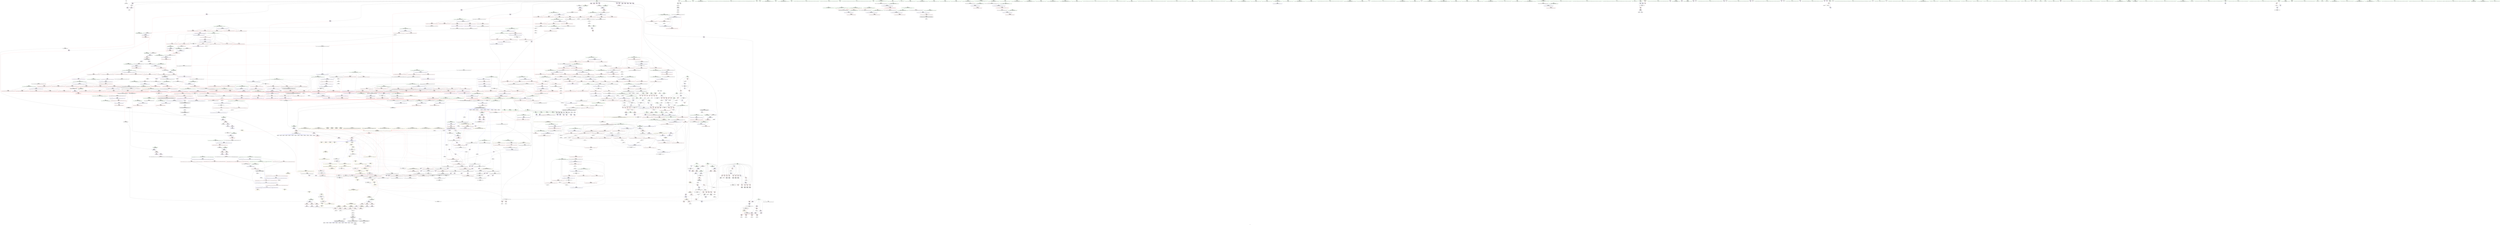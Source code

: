 digraph "SVFG" {
	label="SVFG";

	Node0x564036387590 [shape=record,color=grey,label="{NodeID: 0\nNullPtr}"];
	Node0x564036387590 -> Node0x564036403380[style=solid];
	Node0x564036408ee0 [shape=record,color=red,label="{NodeID: 775\n1555\<--1519\n\<--__i\n_ZSt16__insertion_sortIPSt4pairIiiEN9__gnu_cxx5__ops15_Iter_less_iterEEvT_S6_T0_\n}"];
	Node0x564036408ee0 -> Node0x5640364001f0[style=solid];
	Node0x564036421720 [shape=record,color=grey,label="{NodeID: 1550\n606 = Binary(603, 607, )\n|{<s0>38}}"];
	Node0x564036421720:s0 -> Node0x5640365643d0[style=solid,color=red];
	Node0x5640363ff9d0 [shape=record,color=purple,label="{NodeID: 443\n1419\<--1418\nincdec.ptr9\<--\n_ZSt21__unguarded_partitionIPSt4pairIiiEN9__gnu_cxx5__ops15_Iter_less_iterEET_S6_S6_S6_T0_\n}"];
	Node0x5640363ff9d0 -> Node0x564036432c00[style=solid];
	Node0x5640364e9f50 [shape=record,color=yellow,style=double,label="{NodeID: 2325\n14V_2 = CSCHI(MR_14V_1)\npts\{41 \}\nCS[]|{|<s2>67}}"];
	Node0x5640364e9f50 -> Node0x56403640b2a0[style=dashed];
	Node0x5640364e9f50 -> Node0x56403640b370[style=dashed];
	Node0x5640364e9f50:s2 -> Node0x5640364b8220[style=dashed,color=red];
	Node0x5640363f4180 [shape=record,color=green,label="{NodeID: 111\n630\<--631\n__last.addr\<--__last.addr_field_insensitive\n_ZSt16__introsort_loopIPSt4pairIiiElN9__gnu_cxx5__ops15_Iter_less_iterEEvT_S6_T0_T1_\n}"];
	Node0x5640363f4180 -> Node0x564036416630[style=solid];
	Node0x5640363f4180 -> Node0x564036416700[style=solid];
	Node0x5640363f4180 -> Node0x5640364167d0[style=solid];
	Node0x5640363f4180 -> Node0x5640364168a0[style=solid];
	Node0x5640363f4180 -> Node0x564036416970[style=solid];
	Node0x5640363f4180 -> Node0x56403640f060[style=solid];
	Node0x5640363f4180 -> Node0x56403640f3a0[style=solid];
	Node0x56403640e910 [shape=record,color=blue,label="{NodeID: 886\n544\<--543\n__t.addr\<--__t\n_ZSt7forwardIiEOT_RNSt16remove_referenceIS0_E4typeE\n}"];
	Node0x56403640e910 -> Node0x564036415860[style=dashed];
	Node0x5640364aba20 [shape=record,color=black,label="{NodeID: 1661\nMR_14V_4 = PHI(MR_14V_3, MR_14V_1, )\npts\{41 \}\n|{<s0>26}}"];
	Node0x5640364aba20:s0 -> Node0x5640364e8270[style=dashed,color=blue];
	Node0x564036415380 [shape=record,color=red,label="{NodeID: 554\n508\<--410\n\<--S\nmain\n|{<s0>33}}"];
	Node0x564036415380:s0 -> Node0x564036567ae0[style=solid,color=red];
	Node0x564036560c30 [shape=record,color=black,label="{NodeID: 2436\n685 = PHI(601, )\n0th arg _ZSt4__lgl }"];
	Node0x564036560c30 -> Node0x56403640f470[style=solid];
	Node0x5640363f80c0 [shape=record,color=green,label="{NodeID: 222\n1455\<--1456\nthis.addr\<--this.addr_field_insensitive\n_ZNSt4pairIiiE4swapERS0_\n}"];
	Node0x5640363f80c0 -> Node0x56403641f530[style=solid];
	Node0x5640363f80c0 -> Node0x564036433010[style=solid];
	Node0x564036433b70 [shape=record,color=blue,label="{NodeID: 997\n1583\<--1579\n__first.addr\<--__first\n_ZSt26__unguarded_insertion_sortIPSt4pairIiiEN9__gnu_cxx5__ops15_Iter_less_iterEEvT_S6_T0_\n}"];
	Node0x564036433b70 -> Node0x564036409150[style=dashed];
	Node0x56403641adb0 [shape=record,color=red,label="{NodeID: 665\n1141\<--1063\n\<--__holeIndex.addr\n_ZSt13__adjust_heapIPSt4pairIiiElS1_N9__gnu_cxx5__ops15_Iter_less_iterEEvT_T0_S7_T1_T2_\n}"];
	Node0x564036405fc0 [shape=record,color=black,label="{NodeID: 333\n1036\<--1007\n\<--agg.tmp\n_ZSt10__pop_heapIPSt4pairIiiEN9__gnu_cxx5__ops15_Iter_less_iterEEvT_S6_S6_RT0_\n}"];
	Node0x564036405fc0 -> Node0x56403641a3f0[style=solid];
	Node0x5640363bc5a0 [shape=record,color=green,label="{NodeID: 1\n8\<--1\n\<--dummyObj\nCan only get source location for instruction, argument, global var or function.}"];
	Node0x564036408fb0 [shape=record,color=red,label="{NodeID: 776\n1564\<--1519\n\<--__i\n_ZSt16__insertion_sortIPSt4pairIiiEN9__gnu_cxx5__ops15_Iter_less_iterEEvT_S6_T0_\n|{<s0>112}}"];
	Node0x564036408fb0:s0 -> Node0x564036563cc0[style=solid,color=red];
	Node0x5640364218a0 [shape=record,color=grey,label="{NodeID: 1551\n1095 = Binary(607, 1094, )\n}"];
	Node0x5640364218a0 -> Node0x564036431200[style=solid];
	Node0x5640363ffaa0 [shape=record,color=purple,label="{NodeID: 444\n1462\<--1461\nfirst\<--this1\n_ZNSt4pairIiiE4swapERS0_\n|{<s0>100}}"];
	Node0x5640363ffaa0:s0 -> Node0x564036564520[style=solid,color=red];
	Node0x5640364ea0b0 [shape=record,color=yellow,style=double,label="{NodeID: 2326\n14V_3 = CSCHI(MR_14V_2)\npts\{41 \}\nCS[]|{<s0>53|<s1>54}}"];
	Node0x5640364ea0b0:s0 -> Node0x5640364b0020[style=dashed,color=blue];
	Node0x5640364ea0b0:s1 -> Node0x5640364b5520[style=dashed,color=blue];
	Node0x5640363f4250 [shape=record,color=green,label="{NodeID: 112\n632\<--633\n__depth_limit.addr\<--__depth_limit.addr_field_insensitive\n_ZSt16__introsort_loopIPSt4pairIiiElN9__gnu_cxx5__ops15_Iter_less_iterEEvT_S6_T0_T1_\n}"];
	Node0x5640363f4250 -> Node0x564036416a40[style=solid];
	Node0x5640363f4250 -> Node0x564036416b10[style=solid];
	Node0x5640363f4250 -> Node0x564036416be0[style=solid];
	Node0x5640363f4250 -> Node0x56403640f130[style=solid];
	Node0x5640363f4250 -> Node0x56403640f200[style=solid];
	Node0x56403640e9e0 [shape=record,color=blue,label="{NodeID: 887\n553\<--550\nthis.addr\<--this\n_ZNSt4pairIiiEC2IRiiLb1EEEOT_OT0_\n}"];
	Node0x56403640e9e0 -> Node0x564036415930[style=dashed];
	Node0x564036415450 [shape=record,color=red,label="{NodeID: 555\n503\<--412\n\<--E\nmain\n|{<s0>32}}"];
	Node0x564036415450:s0 -> Node0x564036567c60[style=solid,color=red];
	Node0x564036560d70 [shape=record,color=black,label="{NodeID: 2437\n1303 = PHI(797, )\n0th arg _ZSt22__move_median_to_firstIPSt4pairIiiEN9__gnu_cxx5__ops15_Iter_less_iterEEvT_S6_S6_S6_T0_ }"];
	Node0x564036560d70 -> Node0x5640364323e0[style=solid];
	Node0x5640363f8190 [shape=record,color=green,label="{NodeID: 223\n1457\<--1458\n__p.addr\<--__p.addr_field_insensitive\n_ZNSt4pairIiiE4swapERS0_\n}"];
	Node0x5640363f8190 -> Node0x56403641f600[style=solid];
	Node0x5640363f8190 -> Node0x56403641f6d0[style=solid];
	Node0x5640363f8190 -> Node0x5640364330e0[style=solid];
	Node0x564036433c40 [shape=record,color=blue,label="{NodeID: 998\n1585\<--1580\n__last.addr\<--__last\n_ZSt26__unguarded_insertion_sortIPSt4pairIiiEN9__gnu_cxx5__ops15_Iter_less_iterEEvT_S6_T0_\n}"];
	Node0x564036433c40 -> Node0x564036409220[style=dashed];
	Node0x56403641ae80 [shape=record,color=red,label="{NodeID: 666\n1155\<--1063\n\<--__holeIndex.addr\n_ZSt13__adjust_heapIPSt4pairIiiElS1_N9__gnu_cxx5__ops15_Iter_less_iterEEvT_T0_S7_T1_T2_\n|{<s0>77}}"];
	Node0x56403641ae80:s0 -> Node0x56403656a6b0[style=solid,color=red];
	Node0x564036406090 [shape=record,color=black,label="{NodeID: 334\n1018\<--1016\n\<--call\n_ZSt10__pop_heapIPSt4pairIiiEN9__gnu_cxx5__ops15_Iter_less_iterEEvT_S6_S6_RT0_\n}"];
	Node0x564036406090 -> Node0x5640363fea60[style=solid];
	Node0x564036406090 -> Node0x5640363feb30[style=solid];
	Node0x5640363bc630 [shape=record,color=green,label="{NodeID: 2\n10\<--1\n.str\<--dummyObj\nGlob }"];
	Node0x564036409080 [shape=record,color=red,label="{NodeID: 777\n1573\<--1519\n\<--__i\n_ZSt16__insertion_sortIPSt4pairIiiEN9__gnu_cxx5__ops15_Iter_less_iterEEvT_S6_T0_\n}"];
	Node0x564036409080 -> Node0x5640364002c0[style=solid];
	Node0x564036421a20 [shape=record,color=grey,label="{NodeID: 1552\n1094 = Binary(1093, 883, )\n}"];
	Node0x564036421a20 -> Node0x5640364218a0[style=solid];
	Node0x5640363ffb70 [shape=record,color=purple,label="{NodeID: 445\n1468\<--1461\nsecond\<--this1\n_ZNSt4pairIiiE4swapERS0_\n|{<s0>101}}"];
	Node0x5640363ffb70:s0 -> Node0x564036564520[style=solid,color=red];
	Node0x5640363f4320 [shape=record,color=green,label="{NodeID: 113\n634\<--635\nagg.tmp\<--agg.tmp_field_insensitive\n_ZSt16__introsort_loopIPSt4pairIiiElN9__gnu_cxx5__ops15_Iter_less_iterEEvT_S6_T0_T1_\n}"];
	Node0x56403640eab0 [shape=record,color=blue,label="{NodeID: 888\n555\<--551\n__x.addr\<--__x\n_ZNSt4pairIiiEC2IRiiLb1EEEOT_OT0_\n}"];
	Node0x56403640eab0 -> Node0x564036415a00[style=dashed];
	Node0x5640364ac420 [shape=record,color=black,label="{NodeID: 1663\nMR_14V_9 = PHI(MR_14V_10, MR_14V_8, )\npts\{41 \}\n|{|<s3>12}}"];
	Node0x5640364ac420 -> Node0x564036412600[style=dashed];
	Node0x5640364ac420 -> Node0x56403649db20[style=dashed];
	Node0x5640364ac420 -> Node0x5640364a2e20[style=dashed];
	Node0x5640364ac420:s3 -> Node0x5640364c3670[style=dashed,color=red];
	Node0x564036415520 [shape=record,color=red,label="{NodeID: 556\n509\<--412\n\<--E\nmain\n}"];
	Node0x564036415520 -> Node0x5640364233a0[style=solid];
	Node0x564036560eb0 [shape=record,color=black,label="{NodeID: 2438\n1304 = PHI(799, )\n1st arg _ZSt22__move_median_to_firstIPSt4pairIiiEN9__gnu_cxx5__ops15_Iter_less_iterEEvT_S6_S6_S6_T0_ }"];
	Node0x564036560eb0 -> Node0x5640364324b0[style=solid];
	Node0x5640363f8260 [shape=record,color=green,label="{NodeID: 224\n1466\<--1467\n_ZSt4swapIiENSt9enable_ifIXsr6__and_ISt6__not_ISt15__is_tuple_likeIT_EESt21is_move_constructibleIS3_ESt18is_move_assignableIS3_EEE5valueEvE4typeERS3_SC_\<--_ZSt4swapIiENSt9enable_ifIXsr6__and_ISt6__not_ISt15__is_tuple_likeIT_EESt21is_move_constructibleIS3_ESt18is_move_assignableIS3_EEE5valueEvE4typeERS3_SC__field_insensitive\n}"];
	Node0x564036433d10 [shape=record,color=blue,label="{NodeID: 999\n1587\<--1597\n__i\<--\n_ZSt26__unguarded_insertion_sortIPSt4pairIiiEN9__gnu_cxx5__ops15_Iter_less_iterEEvT_S6_T0_\n}"];
	Node0x564036433d10 -> Node0x5640364a6520[style=dashed];
	Node0x5640364c23c0 [shape=record,color=yellow,style=double,label="{NodeID: 1774\n93V_1 = ENCHI(MR_93V_0)\npts\{401 \}\nFun[main]}"];
	Node0x5640364c23c0 -> Node0x5640364144e0[style=dashed];
	Node0x5640364c23c0 -> Node0x5640364145b0[style=dashed];
	Node0x5640364c23c0 -> Node0x564036414680[style=dashed];
	Node0x5640364c23c0 -> Node0x564036414750[style=dashed];
	Node0x56403641af50 [shape=record,color=red,label="{NodeID: 667\n1088\<--1065\n\<--__len.addr\n_ZSt13__adjust_heapIPSt4pairIiiElS1_N9__gnu_cxx5__ops15_Iter_less_iterEEvT_T0_S7_T1_T2_\n}"];
	Node0x56403641af50 -> Node0x564036421d20[style=solid];
	Node0x564036406160 [shape=record,color=black,label="{NodeID: 335\n1027\<--1025\nsub.ptr.lhs.cast\<--\n_ZSt10__pop_heapIPSt4pairIiiEN9__gnu_cxx5__ops15_Iter_less_iterEEvT_S6_S6_RT0_\n}"];
	Node0x564036406160 -> Node0x564036453d70[style=solid];
	Node0x5640363bc8e0 [shape=record,color=green,label="{NodeID: 3\n12\<--1\n.str.1\<--dummyObj\nGlob }"];
	Node0x564036409150 [shape=record,color=red,label="{NodeID: 778\n1597\<--1583\n\<--__first.addr\n_ZSt26__unguarded_insertion_sortIPSt4pairIiiEN9__gnu_cxx5__ops15_Iter_less_iterEEvT_S6_T0_\n}"];
	Node0x564036409150 -> Node0x564036433d10[style=solid];
	Node0x564036421ba0 [shape=record,color=grey,label="{NodeID: 1553\n1090 = Binary(1089, 607, )\n}"];
	Node0x564036421ba0 -> Node0x5640364269a0[style=solid];
	Node0x5640363ffc40 [shape=record,color=purple,label="{NodeID: 446\n1464\<--1463\nfirst2\<--\n_ZNSt4pairIiiE4swapERS0_\n|{<s0>100}}"];
	Node0x5640363ffc40:s0 -> Node0x564036564670[style=solid,color=red];
	Node0x5640363f43f0 [shape=record,color=green,label="{NodeID: 114\n636\<--637\n__cut\<--__cut_field_insensitive\n_ZSt16__introsort_loopIPSt4pairIiiElN9__gnu_cxx5__ops15_Iter_less_iterEEvT_S6_T0_T1_\n}"];
	Node0x5640363f43f0 -> Node0x564036416cb0[style=solid];
	Node0x5640363f43f0 -> Node0x564036416d80[style=solid];
	Node0x5640363f43f0 -> Node0x56403640f2d0[style=solid];
	Node0x56403640eb80 [shape=record,color=blue,label="{NodeID: 889\n557\<--552\n__y.addr\<--__y\n_ZNSt4pairIiiEC2IRiiLb1EEEOT_OT0_\n}"];
	Node0x56403640eb80 -> Node0x564036415ad0[style=dashed];
	Node0x5640364155f0 [shape=record,color=red,label="{NodeID: 557\n504\<--414\n\<--W\nmain\n|{<s0>32}}"];
	Node0x5640364155f0:s0 -> Node0x564036567de0[style=solid,color=red];
	Node0x564036560ff0 [shape=record,color=black,label="{NodeID: 2439\n1305 = PHI(800, )\n2nd arg _ZSt22__move_median_to_firstIPSt4pairIiiEN9__gnu_cxx5__ops15_Iter_less_iterEEvT_S6_S6_S6_T0_ }"];
	Node0x564036560ff0 -> Node0x564036432580[style=solid];
	Node0x5640363f8360 [shape=record,color=green,label="{NodeID: 225\n1476\<--1477\n__a.addr\<--__a.addr_field_insensitive\n_ZSt4swapIiENSt9enable_ifIXsr6__and_ISt6__not_ISt15__is_tuple_likeIT_EESt21is_move_constructibleIS3_ESt18is_move_assignableIS3_EEE5valueEvE4typeERS3_SC_\n}"];
	Node0x5640363f8360 -> Node0x56403641f7a0[style=solid];
	Node0x5640363f8360 -> Node0x56403641f870[style=solid];
	Node0x5640363f8360 -> Node0x5640364331b0[style=solid];
	Node0x564036433de0 [shape=record,color=blue,label="{NodeID: 1000\n1587\<--1609\n__i\<--incdec.ptr\n_ZSt26__unguarded_insertion_sortIPSt4pairIiiEN9__gnu_cxx5__ops15_Iter_less_iterEEvT_S6_T0_\n}"];
	Node0x564036433de0 -> Node0x5640364a6520[style=dashed];
	Node0x5640364c24a0 [shape=record,color=yellow,style=double,label="{NodeID: 1775\n95V_1 = ENCHI(MR_95V_0)\npts\{403 \}\nFun[main]}"];
	Node0x5640364c24a0 -> Node0x564036414820[style=dashed];
	Node0x5640364c24a0 -> Node0x5640364148f0[style=dashed];
	Node0x5640364c24a0 -> Node0x5640364149c0[style=dashed];
	Node0x5640364c24a0 -> Node0x564036414a90[style=dashed];
	Node0x56403641b020 [shape=record,color=red,label="{NodeID: 668\n1121\<--1065\n\<--__len.addr\n_ZSt13__adjust_heapIPSt4pairIiiElS1_N9__gnu_cxx5__ops15_Iter_less_iterEEvT_T0_S7_T1_T2_\n}"];
	Node0x56403641b020 -> Node0x564036422320[style=solid];
	Node0x564036406230 [shape=record,color=black,label="{NodeID: 336\n1028\<--1026\nsub.ptr.rhs.cast\<--\n_ZSt10__pop_heapIPSt4pairIiiEN9__gnu_cxx5__ops15_Iter_less_iterEEvT_S6_S6_RT0_\n}"];
	Node0x564036406230 -> Node0x564036453d70[style=solid];
	Node0x5640363bc9a0 [shape=record,color=green,label="{NodeID: 4\n14\<--1\n.str.2\<--dummyObj\nGlob }"];
	Node0x564036409220 [shape=record,color=red,label="{NodeID: 779\n1601\<--1585\n\<--__last.addr\n_ZSt26__unguarded_insertion_sortIPSt4pairIiiEN9__gnu_cxx5__ops15_Iter_less_iterEEvT_S6_T0_\n}"];
	Node0x564036409220 -> Node0x564036426ca0[style=solid];
	Node0x564036421d20 [shape=record,color=grey,label="{NodeID: 1554\n1089 = Binary(1088, 883, )\n}"];
	Node0x564036421d20 -> Node0x564036421ba0[style=solid];
	Node0x5640363ffd10 [shape=record,color=purple,label="{NodeID: 447\n1470\<--1469\nsecond3\<--\n_ZNSt4pairIiiE4swapERS0_\n|{<s0>101}}"];
	Node0x5640363ffd10:s0 -> Node0x564036564670[style=solid,color=red];
	Node0x5640363f87c0 [shape=record,color=green,label="{NodeID: 115\n638\<--639\nagg.tmp2\<--agg.tmp2_field_insensitive\n_ZSt16__introsort_loopIPSt4pairIiiElN9__gnu_cxx5__ops15_Iter_less_iterEEvT_S6_T0_T1_\n}"];
	Node0x56403640ec50 [shape=record,color=blue,label="{NodeID: 890\n564\<--567\nfirst\<--\n_ZNSt4pairIiiEC2IRiiLb1EEEOT_OT0_\n|{<s0>22}}"];
	Node0x56403640ec50:s0 -> Node0x5640364e7cf0[style=dashed,color=blue];
	Node0x5640364156c0 [shape=record,color=red,label="{NodeID: 558\n512\<--414\n\<--W\nmain\n}"];
	Node0x5640364156c0 -> Node0x564036423520[style=solid];
	Node0x564036561130 [shape=record,color=black,label="{NodeID: 2440\n1306 = PHI(802, )\n3rd arg _ZSt22__move_median_to_firstIPSt4pairIiiEN9__gnu_cxx5__ops15_Iter_less_iterEEvT_S6_S6_S6_T0_ }"];
	Node0x564036561130 -> Node0x564036432650[style=solid];
	Node0x5640363f8430 [shape=record,color=green,label="{NodeID: 226\n1478\<--1479\n__b.addr\<--__b.addr_field_insensitive\n_ZSt4swapIiENSt9enable_ifIXsr6__and_ISt6__not_ISt15__is_tuple_likeIT_EESt21is_move_constructibleIS3_ESt18is_move_assignableIS3_EEE5valueEvE4typeERS3_SC_\n}"];
	Node0x5640363f8430 -> Node0x56403641f940[style=solid];
	Node0x5640363f8430 -> Node0x56403641fa10[style=solid];
	Node0x5640363f8430 -> Node0x564036433280[style=solid];
	Node0x564036433eb0 [shape=record,color=blue,label="{NodeID: 1001\n1617\<--1614\n__first.addr\<--__first\n_ZSt13move_backwardIPSt4pairIiiES2_ET0_T_S4_S3_\n}"];
	Node0x564036433eb0 -> Node0x564036409560[style=dashed];
	Node0x56403641b0f0 [shape=record,color=red,label="{NodeID: 669\n1126\<--1065\n\<--__len.addr\n_ZSt13__adjust_heapIPSt4pairIiiElS1_N9__gnu_cxx5__ops15_Iter_less_iterEEvT_T0_S7_T1_T2_\n}"];
	Node0x56403641b0f0 -> Node0x564036420b20[style=solid];
	Node0x564036406300 [shape=record,color=black,label="{NodeID: 337\n1033\<--1031\n\<--call3\n_ZSt10__pop_heapIPSt4pairIiiEN9__gnu_cxx5__ops15_Iter_less_iterEEvT_S6_S6_RT0_\n}"];
	Node0x564036406300 -> Node0x5640363feda0[style=solid];
	Node0x564036406300 -> Node0x5640363fee70[style=solid];
	Node0x5640363bca60 [shape=record,color=green,label="{NodeID: 5\n16\<--1\n.str.3\<--dummyObj\nGlob }"];
	Node0x5640364092f0 [shape=record,color=red,label="{NodeID: 780\n1600\<--1587\n\<--__i\n_ZSt26__unguarded_insertion_sortIPSt4pairIiiEN9__gnu_cxx5__ops15_Iter_less_iterEEvT_S6_T0_\n}"];
	Node0x5640364092f0 -> Node0x564036426ca0[style=solid];
	Node0x564036421ea0 [shape=record,color=grey,label="{NodeID: 1555\n1107 = Binary(1106, 668, )\n}"];
	Node0x564036421ea0 -> Node0x5640364312d0[style=solid];
	Node0x5640363ffde0 [shape=record,color=purple,label="{NodeID: 448\n1537\<--1536\nadd.ptr\<--\n_ZSt16__insertion_sortIPSt4pairIiiEN9__gnu_cxx5__ops15_Iter_less_iterEEvT_S6_T0_\n}"];
	Node0x5640363ffde0 -> Node0x564036433830[style=solid];
	Node0x5640364ea630 [shape=record,color=yellow,style=double,label="{NodeID: 2330\n14V_4 = CSCHI(MR_14V_2)\npts\{41 \}\nCS[]|{<s0>77}}"];
	Node0x5640364ea630:s0 -> Node0x5640364e7b90[style=dashed,color=blue];
	Node0x5640363f8890 [shape=record,color=green,label="{NodeID: 116\n640\<--641\nagg.tmp3\<--agg.tmp3_field_insensitive\n_ZSt16__introsort_loopIPSt4pairIiiElN9__gnu_cxx5__ops15_Iter_less_iterEEvT_S6_T0_T1_\n}"];
	Node0x56403640ed20 [shape=record,color=blue,label="{NodeID: 891\n569\<--572\nsecond\<--\n_ZNSt4pairIiiEC2IRiiLb1EEEOT_OT0_\n|{<s0>22}}"];
	Node0x56403640ed20:s0 -> Node0x5640364e7cf0[style=dashed,color=blue];
	Node0x564036415790 [shape=record,color=red,label="{NodeID: 559\n540\<--537\n\<--__t.addr\n_ZSt7forwardIRiEOT_RNSt16remove_referenceIS1_E4typeE\n}"];
	Node0x564036415790 -> Node0x564036404830[style=solid];
	Node0x564036561270 [shape=record,color=black,label="{NodeID: 2441\n1453 = PHI(1446, )\n0th arg _ZNSt4pairIiiE4swapERS0_ }"];
	Node0x564036561270 -> Node0x564036433010[style=solid];
	Node0x5640363f8500 [shape=record,color=green,label="{NodeID: 227\n1480\<--1481\n__tmp\<--__tmp_field_insensitive\n_ZSt4swapIiENSt9enable_ifIXsr6__and_ISt6__not_ISt15__is_tuple_likeIT_EESt21is_move_constructibleIS3_ESt18is_move_assignableIS3_EEE5valueEvE4typeERS3_SC_\n|{|<s1>104}}"];
	Node0x5640363f8500 -> Node0x564036433350[style=solid];
	Node0x5640363f8500:s1 -> Node0x5640365694e0[style=solid,color=red];
	Node0x564036433f80 [shape=record,color=blue,label="{NodeID: 1002\n1619\<--1615\n__last.addr\<--__last\n_ZSt13move_backwardIPSt4pairIiiES2_ET0_T_S4_S3_\n}"];
	Node0x564036433f80 -> Node0x564036409630[style=dashed];
	Node0x56403641b1c0 [shape=record,color=red,label="{NodeID: 670\n1156\<--1067\n\<--__topIndex\n_ZSt13__adjust_heapIPSt4pairIiiElS1_N9__gnu_cxx5__ops15_Iter_less_iterEEvT_T0_S7_T1_T2_\n|{<s0>77}}"];
	Node0x56403641b1c0:s0 -> Node0x564036565590[style=solid,color=red];
	Node0x5640364063d0 [shape=record,color=black,label="{NodeID: 338\n1040\<--1045\n_ZSt4moveIRSt4pairIiiEEONSt16remove_referenceIT_E4typeEOS4__ret\<--\n_ZSt4moveIRSt4pairIiiEEONSt16remove_referenceIT_E4typeEOS4_\n|{<s0>55|<s1>57|<s2>61|<s3>63|<s4>65|<s5>69|<s6>71|<s7>75|<s8>79|<s9>81|<s10>106|<s11>109|<s12>118|<s13>121|<s14>123|<s15>130}}"];
	Node0x5640364063d0:s0 -> Node0x56403655ddc0[style=solid,color=blue];
	Node0x5640364063d0:s1 -> Node0x56403655df30[style=solid,color=blue];
	Node0x5640364063d0:s2 -> Node0x56403655e1b0[style=solid,color=blue];
	Node0x5640364063d0:s3 -> Node0x56403655e2f0[style=solid,color=blue];
	Node0x5640364063d0:s4 -> Node0x56403655e540[style=solid,color=blue];
	Node0x5640364063d0:s5 -> Node0x56403655e7c0[style=solid,color=blue];
	Node0x5640364063d0:s6 -> Node0x56403655ea40[style=solid,color=blue];
	Node0x5640364063d0:s7 -> Node0x56403655edd0[style=solid,color=blue];
	Node0x5640364063d0:s8 -> Node0x56403655f0b0[style=solid,color=blue];
	Node0x5640364063d0:s9 -> Node0x56403655f300[style=solid,color=blue];
	Node0x5640364063d0:s10 -> Node0x56403655ae80[style=solid,color=blue];
	Node0x5640364063d0:s11 -> Node0x56403655b100[style=solid,color=blue];
	Node0x5640364063d0:s12 -> Node0x56403655cdb0[style=solid,color=blue];
	Node0x5640364063d0:s13 -> Node0x56403655d000[style=solid,color=blue];
	Node0x5640364063d0:s14 -> Node0x56403655d280[style=solid,color=blue];
	Node0x5640364063d0:s15 -> Node0x56403655db70[style=solid,color=blue];
	Node0x5640363bcec0 [shape=record,color=green,label="{NodeID: 6\n18\<--1\n.str.4\<--dummyObj\nGlob }"];
	Node0x5640364093c0 [shape=record,color=red,label="{NodeID: 781\n1604\<--1587\n\<--__i\n_ZSt26__unguarded_insertion_sortIPSt4pairIiiEN9__gnu_cxx5__ops15_Iter_less_iterEEvT_S6_T0_\n|{<s0>114}}"];
	Node0x5640364093c0:s0 -> Node0x564036563cc0[style=solid,color=red];
	Node0x564036422020 [shape=record,color=grey,label="{NodeID: 1556\n1132 = Binary(1131, 883, )\n}"];
	Node0x564036422020 -> Node0x5640364227a0[style=solid];
	Node0x5640363ffeb0 [shape=record,color=purple,label="{NodeID: 449\n1836\<--1550\noffset_0\<--\n}"];
	Node0x5640363ffeb0 -> Node0x564036433900[style=solid];
	Node0x5640363f8960 [shape=record,color=green,label="{NodeID: 117\n663\<--664\n_ZSt14__partial_sortIPSt4pairIiiEN9__gnu_cxx5__ops15_Iter_less_iterEEvT_S6_S6_T0_\<--_ZSt14__partial_sortIPSt4pairIiiEN9__gnu_cxx5__ops15_Iter_less_iterEEvT_S6_S6_T0__field_insensitive\n}"];
	Node0x56403640edf0 [shape=record,color=blue,label="{NodeID: 892\n580\<--576\n__first.addr\<--__first\n_ZSt6__sortIPSt4pairIiiEN9__gnu_cxx5__ops15_Iter_less_iterEEvT_S6_T0_\n}"];
	Node0x56403640edf0 -> Node0x564036415d40[style=dashed];
	Node0x56403640edf0 -> Node0x564036415e10[style=dashed];
	Node0x56403640edf0 -> Node0x564036415ee0[style=dashed];
	Node0x56403640edf0 -> Node0x564036415fb0[style=dashed];
	Node0x5640364ad820 [shape=record,color=black,label="{NodeID: 1667\nMR_404V_3 = PHI(MR_404V_4, MR_404V_2, )\npts\{1754 \}\n}"];
	Node0x5640364ad820 -> Node0x56403640a740[style=dashed];
	Node0x5640364ad820 -> Node0x564036435160[style=dashed];
	Node0x564036415860 [shape=record,color=red,label="{NodeID: 560\n547\<--544\n\<--__t.addr\n_ZSt7forwardIiEOT_RNSt16remove_referenceIS0_E4typeE\n}"];
	Node0x564036415860 -> Node0x564036404900[style=solid];
	Node0x5640365613b0 [shape=record,color=black,label="{NodeID: 2442\n1454 = PHI(1447, )\n1st arg _ZNSt4pairIiiE4swapERS0_ }"];
	Node0x5640365613b0 -> Node0x5640364330e0[style=solid];
	Node0x5640363f85d0 [shape=record,color=green,label="{NodeID: 228\n1486\<--1487\n_ZSt4moveIRiEONSt16remove_referenceIT_E4typeEOS2_\<--_ZSt4moveIRiEONSt16remove_referenceIT_E4typeEOS2__field_insensitive\n}"];
	Node0x564036434050 [shape=record,color=blue,label="{NodeID: 1003\n1621\<--1616\n__result.addr\<--__result\n_ZSt13move_backwardIPSt4pairIiiES2_ET0_T_S4_S3_\n}"];
	Node0x564036434050 -> Node0x564036409700[style=dashed];
	Node0x56403641b290 [shape=record,color=red,label="{NodeID: 671\n1087\<--1069\n\<--__secondChild\n_ZSt13__adjust_heapIPSt4pairIiiElS1_N9__gnu_cxx5__ops15_Iter_less_iterEEvT_T0_S7_T1_T2_\n}"];
	Node0x56403641b290 -> Node0x5640364269a0[style=solid];
	Node0x5640364064a0 [shape=record,color=black,label="{NodeID: 339\n1077\<--1057\n\<--__value\n_ZSt13__adjust_heapIPSt4pairIiiElS1_N9__gnu_cxx5__ops15_Iter_less_iterEEvT_T0_S7_T1_T2_\n}"];
	Node0x5640364064a0 -> Node0x564036430d20[style=solid];
	Node0x5640363bcf80 [shape=record,color=green,label="{NodeID: 7\n20\<--1\nstderr\<--dummyObj\nGlob }"];
	Node0x564036409490 [shape=record,color=red,label="{NodeID: 782\n1608\<--1587\n\<--__i\n_ZSt26__unguarded_insertion_sortIPSt4pairIiiEN9__gnu_cxx5__ops15_Iter_less_iterEEvT_S6_T0_\n}"];
	Node0x564036409490 -> Node0x564036400390[style=solid];
	Node0x5640364221a0 [shape=record,color=grey,label="{NodeID: 1557\n1766 = Binary(1764, 1765, )\n}"];
	Node0x5640364221a0 -> Node0x5640364209a0[style=solid];
	Node0x5640363fff80 [shape=record,color=purple,label="{NodeID: 450\n1839\<--1550\noffset_1\<--\n}"];
	Node0x5640363fff80 -> Node0x5640364339d0[style=solid];
	Node0x5640363f8a60 [shape=record,color=green,label="{NodeID: 118\n673\<--674\n_ZSt27__unguarded_partition_pivotIPSt4pairIiiEN9__gnu_cxx5__ops15_Iter_less_iterEET_S6_S6_T0_\<--_ZSt27__unguarded_partition_pivotIPSt4pairIiiEN9__gnu_cxx5__ops15_Iter_less_iterEET_S6_S6_T0__field_insensitive\n}"];
	Node0x56403640eec0 [shape=record,color=blue,label="{NodeID: 893\n582\<--577\n__last.addr\<--__last\n_ZSt6__sortIPSt4pairIiiEN9__gnu_cxx5__ops15_Iter_less_iterEEvT_S6_T0_\n}"];
	Node0x56403640eec0 -> Node0x564036416080[style=dashed];
	Node0x56403640eec0 -> Node0x564036416150[style=dashed];
	Node0x56403640eec0 -> Node0x564036416220[style=dashed];
	Node0x56403640eec0 -> Node0x5640364162f0[style=dashed];
	Node0x5640364add20 [shape=record,color=black,label="{NodeID: 1668\nMR_406V_3 = PHI(MR_406V_4, MR_406V_2, )\npts\{1756 \}\n}"];
	Node0x5640364add20 -> Node0x56403640a810[style=dashed];
	Node0x5640364add20 -> Node0x56403640a8e0[style=dashed];
	Node0x5640364add20 -> Node0x564036435230[style=dashed];
	Node0x564036415930 [shape=record,color=red,label="{NodeID: 561\n562\<--553\nthis1\<--this.addr\n_ZNSt4pairIiiEC2IRiiLb1EEEOT_OT0_\n}"];
	Node0x564036415930 -> Node0x5640364049d0[style=solid];
	Node0x564036415930 -> Node0x5640363fdaf0[style=solid];
	Node0x564036415930 -> Node0x5640363fdbc0[style=solid];
	Node0x5640365614f0 [shape=record,color=black,label="{NodeID: 2443\n327 = PHI(107, )\n0th arg _ZSt4sortIPSt4pairIiiEEvT_S3_ }"];
	Node0x5640365614f0 -> Node0x56403640d3f0[style=solid];
	Node0x5640363f86d0 [shape=record,color=green,label="{NodeID: 229\n1502\<--1503\n__t.addr\<--__t.addr_field_insensitive\n_ZSt4moveIRiEONSt16remove_referenceIT_E4typeEOS2_\n}"];
	Node0x5640363f86d0 -> Node0x56403641fd50[style=solid];
	Node0x5640363f86d0 -> Node0x5640364335c0[style=solid];
	Node0x564036434120 [shape=record,color=blue,label="{NodeID: 1004\n1641\<--1638\n__last.addr\<--__last\n_ZSt25__unguarded_linear_insertIPSt4pairIiiEN9__gnu_cxx5__ops14_Val_less_iterEEvT_T0_\n}"];
	Node0x564036434120 -> Node0x5640364097d0[style=dashed];
	Node0x564036434120 -> Node0x5640364098a0[style=dashed];
	Node0x564036434120 -> Node0x5640364baf20[style=dashed];
	Node0x56403641b360 [shape=record,color=red,label="{NodeID: 672\n1093\<--1069\n\<--__secondChild\n_ZSt13__adjust_heapIPSt4pairIiiElS1_N9__gnu_cxx5__ops15_Iter_less_iterEEvT_T0_S7_T1_T2_\n}"];
	Node0x56403641b360 -> Node0x564036421a20[style=solid];
	Node0x564036406570 [shape=record,color=black,label="{NodeID: 340\n1158\<--1075\n\<--agg.tmp22\n_ZSt13__adjust_heapIPSt4pairIiiElS1_N9__gnu_cxx5__ops15_Iter_less_iterEEvT_T0_S7_T1_T2_\n}"];
	Node0x564036406570 -> Node0x5640363fef40[style=solid];
	Node0x564036406570 -> Node0x5640363ff010[style=solid];
	Node0x5640363bd040 [shape=record,color=green,label="{NodeID: 8\n21\<--1\n.str.5\<--dummyObj\nGlob }"];
	Node0x564036409560 [shape=record,color=red,label="{NodeID: 783\n1626\<--1617\n\<--__first.addr\n_ZSt13move_backwardIPSt4pairIiiES2_ET0_T_S4_S3_\n|{<s0>115}}"];
	Node0x564036409560:s0 -> Node0x564036566dc0[style=solid,color=red];
	Node0x564036422320 [shape=record,color=grey,label="{NodeID: 1558\n1122 = Binary(1121, 883, )\n}"];
	Node0x564036422320 -> Node0x564036426fa0[style=solid];
	Node0x564036400050 [shape=record,color=purple,label="{NodeID: 451\n1837\<--1551\noffset_0\<--\n}"];
	Node0x564036400050 -> Node0x56403640b5e0[style=solid];
	Node0x5640363f8b60 [shape=record,color=green,label="{NodeID: 119\n686\<--687\n__n.addr\<--__n.addr_field_insensitive\n_ZSt4__lgl\n}"];
	Node0x5640363f8b60 -> Node0x564036416e50[style=solid];
	Node0x5640363f8b60 -> Node0x56403640f470[style=solid];
	Node0x56403640ef90 [shape=record,color=blue,label="{NodeID: 894\n628\<--623\n__first.addr\<--__first\n_ZSt16__introsort_loopIPSt4pairIiiElN9__gnu_cxx5__ops15_Iter_less_iterEEvT_S6_T0_T1_\n}"];
	Node0x56403640ef90 -> Node0x5640364163c0[style=dashed];
	Node0x56403640ef90 -> Node0x564036416490[style=dashed];
	Node0x56403640ef90 -> Node0x564036416560[style=dashed];
	Node0x5640364ae220 [shape=record,color=black,label="{NodeID: 1669\nMR_408V_3 = PHI(MR_408V_4, MR_408V_2, )\npts\{1758 \}\n}"];
	Node0x5640364ae220 -> Node0x56403640a9b0[style=dashed];
	Node0x5640364ae220 -> Node0x56403640aa80[style=dashed];
	Node0x5640364ae220 -> Node0x564036435300[style=dashed];
	Node0x564036415a00 [shape=record,color=red,label="{NodeID: 562\n565\<--555\n\<--__x.addr\n_ZNSt4pairIiiEC2IRiiLb1EEEOT_OT0_\n|{<s0>35}}"];
	Node0x564036415a00:s0 -> Node0x5640365692d0[style=solid,color=red];
	Node0x564036561630 [shape=record,color=black,label="{NodeID: 2444\n328 = PHI(109, )\n1st arg _ZSt4sortIPSt4pairIiiEEvT_S3_ }"];
	Node0x564036561630 -> Node0x56403640d4c0[style=solid];
	Node0x564036400a00 [shape=record,color=green,label="{NodeID: 230\n1513\<--1514\n__comp\<--__comp_field_insensitive\n_ZSt16__insertion_sortIPSt4pairIiiEN9__gnu_cxx5__ops15_Iter_less_iterEEvT_S6_T0_\n|{<s0>105}}"];
	Node0x564036400a00:s0 -> Node0x564036569730[style=solid,color=red];
	Node0x5640364341f0 [shape=record,color=blue, style = dotted,label="{NodeID: 1005\n1842\<--1844\noffset_0\<--dummyVal\n_ZSt25__unguarded_linear_insertIPSt4pairIiiEN9__gnu_cxx5__ops14_Val_less_iterEEvT_T0_\n|{<s0>120|<s1>122|<s2>124}}"];
	Node0x5640364341f0:s0 -> Node0x5640364a02b0[style=dashed,color=red];
	Node0x5640364341f0:s1 -> Node0x5640364c32a0[style=dashed,color=red];
	Node0x5640364341f0:s2 -> Node0x5640364c32a0[style=dashed,color=red];
	Node0x5640364c2960 [shape=record,color=yellow,style=double,label="{NodeID: 1780\n55V_1 = ENCHI(MR_55V_0)\npts\{2820000 2820001 \}\nFun[_ZSt9make_pairIRiiESt4pairINSt17__decay_and_stripIT_E6__typeENS2_IT0_E6__typeEEOS3_OS6_]|{<s0>22|<s1>22}}"];
	Node0x5640364c2960:s0 -> Node0x56403640ec50[style=dashed,color=red];
	Node0x5640364c2960:s1 -> Node0x56403640ed20[style=dashed,color=red];
	Node0x56403641b430 [shape=record,color=red,label="{NodeID: 673\n1098\<--1069\n\<--__secondChild\n_ZSt13__adjust_heapIPSt4pairIiiElS1_N9__gnu_cxx5__ops15_Iter_less_iterEEvT_T0_S7_T1_T2_\n}"];
	Node0x564036406640 [shape=record,color=black,label="{NodeID: 341\n1161\<--1075\n\<--agg.tmp22\n_ZSt13__adjust_heapIPSt4pairIiiElS1_N9__gnu_cxx5__ops15_Iter_less_iterEEvT_T0_S7_T1_T2_\n}"];
	Node0x564036406640 -> Node0x56403641bb80[style=solid];
	Node0x5640363c1690 [shape=record,color=green,label="{NodeID: 9\n87\<--1\n\<--dummyObj\nCan only get source location for instruction, argument, global var or function.}"];
	Node0x564036409630 [shape=record,color=red,label="{NodeID: 784\n1630\<--1619\n\<--__last.addr\n_ZSt13move_backwardIPSt4pairIiiES2_ET0_T_S4_S3_\n|{<s0>116}}"];
	Node0x564036409630:s0 -> Node0x564036566dc0[style=solid,color=red];
	Node0x5640364224a0 [shape=record,color=grey,label="{NodeID: 1559\n1145 = Binary(1144, 883, )\n}"];
	Node0x5640364224a0 -> Node0x564036431540[style=solid];
	Node0x564036400120 [shape=record,color=purple,label="{NodeID: 452\n1840\<--1551\noffset_1\<--\n}"];
	Node0x564036400120 -> Node0x56403640b6b0[style=solid];
	Node0x5640363f8c30 [shape=record,color=green,label="{NodeID: 120\n691\<--692\nllvm.ctlz.i64\<--llvm.ctlz.i64_field_insensitive\n}"];
	Node0x56403640f060 [shape=record,color=blue,label="{NodeID: 895\n630\<--624\n__last.addr\<--__last\n_ZSt16__introsort_loopIPSt4pairIiiElN9__gnu_cxx5__ops15_Iter_less_iterEEvT_S6_T0_T1_\n}"];
	Node0x56403640f060 -> Node0x5640364af120[style=dashed];
	Node0x5640364ae720 [shape=record,color=black,label="{NodeID: 1670\nMR_14V_2 = PHI(MR_14V_3, MR_14V_1, )\npts\{41 \}\n|{<s0>129|<s1>131|<s2>131}}"];
	Node0x5640364ae720:s0 -> Node0x5640364e9870[style=dashed,color=blue];
	Node0x5640364ae720:s1 -> Node0x5640364134a0[style=dashed,color=red];
	Node0x5640364ae720:s2 -> Node0x56403640d250[style=dashed,color=red];
	Node0x564036415ad0 [shape=record,color=red,label="{NodeID: 563\n570\<--557\n\<--__y.addr\n_ZNSt4pairIiiEC2IRiiLb1EEEOT_OT0_\n|{<s0>36}}"];
	Node0x564036415ad0:s0 -> Node0x564036561770[style=solid,color=red];
	Node0x564036561770 [shape=record,color=black,label="{NodeID: 2445\n543 = PHI(293, 314, 320, 570, )\n0th arg _ZSt7forwardIiEOT_RNSt16remove_referenceIS0_E4typeE }"];
	Node0x564036561770 -> Node0x56403640e910[style=solid];
	Node0x564036400ad0 [shape=record,color=green,label="{NodeID: 231\n1515\<--1516\n__first.addr\<--__first.addr_field_insensitive\n_ZSt16__insertion_sortIPSt4pairIiiEN9__gnu_cxx5__ops15_Iter_less_iterEEvT_S6_T0_\n}"];
	Node0x564036400ad0 -> Node0x56403641fe20[style=solid];
	Node0x564036400ad0 -> Node0x56403641fef0[style=solid];
	Node0x564036400ad0 -> Node0x56403641ffc0[style=solid];
	Node0x564036400ad0 -> Node0x564036420090[style=solid];
	Node0x564036400ad0 -> Node0x564036408930[style=solid];
	Node0x564036400ad0 -> Node0x564036433690[style=solid];
	Node0x5640364342c0 [shape=record,color=blue, style = dotted,label="{NodeID: 1006\n1845\<--1847\noffset_1\<--dummyVal\n_ZSt25__unguarded_linear_insertIPSt4pairIiiEN9__gnu_cxx5__ops14_Val_less_iterEEvT_T0_\n|{<s0>120|<s1>122|<s2>124}}"];
	Node0x5640364342c0:s0 -> Node0x5640364a02b0[style=dashed,color=red];
	Node0x5640364342c0:s1 -> Node0x5640364c32a0[style=dashed,color=red];
	Node0x5640364342c0:s2 -> Node0x5640364c32a0[style=dashed,color=red];
	Node0x56403641b500 [shape=record,color=red,label="{NodeID: 674\n1101\<--1069\n\<--__secondChild\n_ZSt13__adjust_heapIPSt4pairIiiElS1_N9__gnu_cxx5__ops15_Iter_less_iterEEvT_T0_S7_T1_T2_\n}"];
	Node0x56403641b500 -> Node0x564036420820[style=solid];
	Node0x564036406710 [shape=record,color=black,label="{NodeID: 342\n1159\<--1157\n\<--call23\n_ZSt13__adjust_heapIPSt4pairIiiElS1_N9__gnu_cxx5__ops15_Iter_less_iterEEvT_T0_S7_T1_T2_\n}"];
	Node0x564036406710 -> Node0x5640363ff0e0[style=solid];
	Node0x564036406710 -> Node0x5640363ff1b0[style=solid];
	Node0x5640363c1790 [shape=record,color=green,label="{NodeID: 10\n94\<--1\n\<--dummyObj\nCan only get source location for instruction, argument, global var or function.}"];
	Node0x564036409700 [shape=record,color=red,label="{NodeID: 785\n1632\<--1621\n\<--__result.addr\n_ZSt13move_backwardIPSt4pairIiiES2_ET0_T_S4_S3_\n|{<s0>117}}"];
	Node0x564036409700:s0 -> Node0x564036568c90[style=solid,color=red];
	Node0x564036422620 [shape=record,color=grey,label="{NodeID: 1560\n1783 = Binary(1782, 668, )\n}"];
	Node0x564036422620 -> Node0x564036435300[style=solid];
	Node0x5640364001f0 [shape=record,color=purple,label="{NodeID: 453\n1556\<--1555\nadd.ptr4\<--\n_ZSt16__insertion_sortIPSt4pairIiiEN9__gnu_cxx5__ops15_Iter_less_iterEEvT_S6_T0_\n|{<s0>108}}"];
	Node0x5640364001f0:s0 -> Node0x564036565bf0[style=solid,color=red];
	Node0x5640363f8d30 [shape=record,color=green,label="{NodeID: 121\n701\<--702\n__comp\<--__comp_field_insensitive\n_ZSt22__final_insertion_sortIPSt4pairIiiEN9__gnu_cxx5__ops15_Iter_less_iterEEvT_S6_T0_\n}"];
	Node0x56403640f130 [shape=record,color=blue,label="{NodeID: 896\n632\<--625\n__depth_limit.addr\<--__depth_limit\n_ZSt16__introsort_loopIPSt4pairIiiElN9__gnu_cxx5__ops15_Iter_less_iterEEvT_S6_T0_T1_\n}"];
	Node0x56403640f130 -> Node0x5640364af620[style=dashed];
	Node0x5640364aec20 [shape=record,color=black,label="{NodeID: 1671\nMR_14V_2 = PHI(MR_14V_5, MR_14V_1, )\npts\{41 \}\n|{|<s1>40|<s2>41}}"];
	Node0x5640364aec20 -> Node0x5640364b3720[style=dashed];
	Node0x5640364aec20:s1 -> Node0x5640364ce930[style=dashed,color=red];
	Node0x5640364aec20:s2 -> Node0x5640364c90a0[style=dashed,color=red];
	Node0x564036415ba0 [shape=record,color=red,label="{NodeID: 564\n567\<--566\n\<--call\n_ZNSt4pairIiiEC2IRiiLb1EEEOT_OT0_\n}"];
	Node0x564036415ba0 -> Node0x56403640ec50[style=solid];
	Node0x564036561b20 [shape=record,color=black,label="{NodeID: 2446\n896 = PHI(831, )\n0th arg _ZSt11__make_heapIPSt4pairIiiEN9__gnu_cxx5__ops15_Iter_less_iterEEvT_S6_RT0_ }"];
	Node0x564036561b20 -> Node0x564036410310[style=solid];
	Node0x564036400ba0 [shape=record,color=green,label="{NodeID: 232\n1517\<--1518\n__last.addr\<--__last.addr_field_insensitive\n_ZSt16__insertion_sortIPSt4pairIiiEN9__gnu_cxx5__ops15_Iter_less_iterEEvT_S6_T0_\n}"];
	Node0x564036400ba0 -> Node0x564036408a00[style=solid];
	Node0x564036400ba0 -> Node0x564036408ad0[style=solid];
	Node0x564036400ba0 -> Node0x564036433760[style=solid];
	Node0x564036434390 [shape=record,color=blue,label="{NodeID: 1007\n1645\<--1653\n__next\<--\n_ZSt25__unguarded_linear_insertIPSt4pairIiiEN9__gnu_cxx5__ops14_Val_less_iterEEvT_T0_\n}"];
	Node0x564036434390 -> Node0x564036409b10[style=dashed];
	Node0x564036434390 -> Node0x564036434460[style=dashed];
	Node0x5640364c2b20 [shape=record,color=yellow,style=double,label="{NodeID: 1782\n49V_1 = ENCHI(MR_49V_0)\npts\{282 \}\nFun[_ZSt9make_pairIRiiESt4pairINSt17__decay_and_stripIT_E6__typeENS2_IT0_E6__typeEEOS3_OS6_]}"];
	Node0x5640364c2b20 -> Node0x564036413160[style=dashed];
	Node0x56403641b5d0 [shape=record,color=red,label="{NodeID: 675\n1106\<--1069\n\<--__secondChild\n_ZSt13__adjust_heapIPSt4pairIiiElS1_N9__gnu_cxx5__ops15_Iter_less_iterEEvT_T0_S7_T1_T2_\n}"];
	Node0x56403641b5d0 -> Node0x564036421ea0[style=solid];
	Node0x5640364067e0 [shape=record,color=black,label="{NodeID: 343\n1167\<--1172\n_ZSt4moveIRN9__gnu_cxx5__ops15_Iter_less_iterEEONSt16remove_referenceIT_E4typeEOS5__ret\<--\n_ZSt4moveIRN9__gnu_cxx5__ops15_Iter_less_iterEEONSt16remove_referenceIT_E4typeEOS5_\n|{<s0>73}}"];
	Node0x5640364067e0:s0 -> Node0x56403655ecc0[style=solid,color=blue];
	Node0x5640363c1890 [shape=record,color=green,label="{NodeID: 11\n101\<--1\n\<--dummyObj\nCan only get source location for instruction, argument, global var or function.}"];
	Node0x5640364097d0 [shape=record,color=red,label="{NodeID: 786\n1648\<--1641\n\<--__last.addr\n_ZSt25__unguarded_linear_insertIPSt4pairIiiEN9__gnu_cxx5__ops14_Val_less_iterEEvT_T0_\n|{<s0>118}}"];
	Node0x5640364097d0:s0 -> Node0x564036563370[style=solid,color=red];
	Node0x5640364227a0 [shape=record,color=grey,label="{NodeID: 1561\n1133 = Binary(607, 1132, )\n}"];
	Node0x5640364227a0 -> Node0x564036431470[style=solid];
	Node0x5640364002c0 [shape=record,color=purple,label="{NodeID: 454\n1574\<--1573\nincdec.ptr\<--\n_ZSt16__insertion_sortIPSt4pairIiiEN9__gnu_cxx5__ops15_Iter_less_iterEEvT_S6_T0_\n}"];
	Node0x5640364002c0 -> Node0x564036433aa0[style=solid];
	Node0x5640363f8e00 [shape=record,color=green,label="{NodeID: 122\n703\<--704\n__first.addr\<--__first.addr_field_insensitive\n_ZSt22__final_insertion_sortIPSt4pairIiiEN9__gnu_cxx5__ops15_Iter_less_iterEEvT_S6_T0_\n}"];
	Node0x5640363f8e00 -> Node0x564036416f20[style=solid];
	Node0x5640363f8e00 -> Node0x564036416ff0[style=solid];
	Node0x5640363f8e00 -> Node0x5640364170c0[style=solid];
	Node0x5640363f8e00 -> Node0x564036417190[style=solid];
	Node0x5640363f8e00 -> Node0x564036417260[style=solid];
	Node0x5640363f8e00 -> Node0x56403640f540[style=solid];
	Node0x56403640f200 [shape=record,color=blue,label="{NodeID: 897\n632\<--667\n__depth_limit.addr\<--dec\n_ZSt16__introsort_loopIPSt4pairIiiElN9__gnu_cxx5__ops15_Iter_less_iterEEvT_S6_T0_T1_\n}"];
	Node0x56403640f200 -> Node0x564036416be0[style=dashed];
	Node0x56403640f200 -> Node0x5640364af620[style=dashed];
	Node0x5640364af120 [shape=record,color=black,label="{NodeID: 1672\nMR_145V_3 = PHI(MR_145V_4, MR_145V_2, )\npts\{631 \}\n}"];
	Node0x5640364af120 -> Node0x564036416630[style=dashed];
	Node0x5640364af120 -> Node0x564036416700[style=dashed];
	Node0x5640364af120 -> Node0x5640364167d0[style=dashed];
	Node0x5640364af120 -> Node0x5640364168a0[style=dashed];
	Node0x5640364af120 -> Node0x564036416970[style=dashed];
	Node0x5640364af120 -> Node0x56403640f3a0[style=dashed];
	Node0x564036415c70 [shape=record,color=red,label="{NodeID: 565\n572\<--571\n\<--call2\n_ZNSt4pairIiiEC2IRiiLb1EEEOT_OT0_\n}"];
	Node0x564036415c70 -> Node0x56403640ed20[style=solid];
	Node0x564036561c30 [shape=record,color=black,label="{NodeID: 2447\n897 = PHI(832, )\n1st arg _ZSt11__make_heapIPSt4pairIiiEN9__gnu_cxx5__ops15_Iter_less_iterEEvT_S6_RT0_ }"];
	Node0x564036561c30 -> Node0x5640364103e0[style=solid];
	Node0x564036400c70 [shape=record,color=green,label="{NodeID: 233\n1519\<--1520\n__i\<--__i_field_insensitive\n_ZSt16__insertion_sortIPSt4pairIiiEN9__gnu_cxx5__ops15_Iter_less_iterEEvT_S6_T0_\n}"];
	Node0x564036400c70 -> Node0x564036408ba0[style=solid];
	Node0x564036400c70 -> Node0x564036408c70[style=solid];
	Node0x564036400c70 -> Node0x564036408d40[style=solid];
	Node0x564036400c70 -> Node0x564036408e10[style=solid];
	Node0x564036400c70 -> Node0x564036408ee0[style=solid];
	Node0x564036400c70 -> Node0x564036408fb0[style=solid];
	Node0x564036400c70 -> Node0x564036409080[style=solid];
	Node0x564036400c70 -> Node0x564036433830[style=solid];
	Node0x564036400c70 -> Node0x564036433aa0[style=solid];
	Node0x564036434460 [shape=record,color=blue,label="{NodeID: 1008\n1645\<--1656\n__next\<--incdec.ptr\n_ZSt25__unguarded_linear_insertIPSt4pairIiiEN9__gnu_cxx5__ops14_Val_less_iterEEvT_T0_\n}"];
	Node0x564036434460 -> Node0x5640364bb420[style=dashed];
	Node0x5640364c2c00 [shape=record,color=yellow,style=double,label="{NodeID: 1783\n57V_1 = ENCHI(MR_57V_0)\npts\{33 35 37 39 41 45 49 53 57 430000 430001 470000 470001 510000 510001 550000 550001 9100000 9100001 10060000 10060001 10580000 10580001 11900000 11900001 15220000 15220001 16440000 16440001 \}\nFun[_ZSt9make_pairIRiiESt4pairINSt17__decay_and_stripIT_E6__typeENS2_IT0_E6__typeEEOS3_OS6_]|{<s0>22|<s1>22}}"];
	Node0x5640364c2c00:s0 -> Node0x5640364bfa50[style=dashed,color=red];
	Node0x5640364c2c00:s1 -> Node0x5640364bfb30[style=dashed,color=red];
	Node0x56403641b6a0 [shape=record,color=red,label="{NodeID: 676\n1111\<--1069\n\<--__secondChild\n_ZSt13__adjust_heapIPSt4pairIiiElS1_N9__gnu_cxx5__ops15_Iter_less_iterEEvT_T0_S7_T1_T2_\n}"];
	Node0x5640364068b0 [shape=record,color=black,label="{NodeID: 344\n1201\<--1189\n\<--__value\n_ZSt11__push_heapIPSt4pairIiiElS1_N9__gnu_cxx5__ops14_Iter_less_valEEvT_T0_S7_T1_RT2_\n}"];
	Node0x5640364068b0 -> Node0x564036431950[style=solid];
	Node0x5640363c1990 [shape=record,color=green,label="{NodeID: 12\n114\<--1\n\<--dummyObj\nCan only get source location for instruction, argument, global var or function.}"];
	Node0x5640364098a0 [shape=record,color=red,label="{NodeID: 787\n1653\<--1641\n\<--__last.addr\n_ZSt25__unguarded_linear_insertIPSt4pairIiiEN9__gnu_cxx5__ops14_Val_less_iterEEvT_T0_\n}"];
	Node0x5640364098a0 -> Node0x564036434390[style=solid];
	Node0x564036422920 [shape=record,color=grey,label="{NodeID: 1562\n1137 = Binary(1136, 883, )\n}"];
	Node0x564036400390 [shape=record,color=purple,label="{NodeID: 455\n1609\<--1608\nincdec.ptr\<--\n_ZSt26__unguarded_insertion_sortIPSt4pairIiiEN9__gnu_cxx5__ops15_Iter_less_iterEEvT_S6_T0_\n}"];
	Node0x564036400390 -> Node0x564036433de0[style=solid];
	Node0x5640363f8ed0 [shape=record,color=green,label="{NodeID: 123\n705\<--706\n__last.addr\<--__last.addr_field_insensitive\n_ZSt22__final_insertion_sortIPSt4pairIiiEN9__gnu_cxx5__ops15_Iter_less_iterEEvT_S6_T0_\n}"];
	Node0x5640363f8ed0 -> Node0x564036417330[style=solid];
	Node0x5640363f8ed0 -> Node0x564036417400[style=solid];
	Node0x5640363f8ed0 -> Node0x5640364174d0[style=solid];
	Node0x5640363f8ed0 -> Node0x56403640f610[style=solid];
	Node0x56403640f2d0 [shape=record,color=blue,label="{NodeID: 898\n636\<--672\n__cut\<--call\n_ZSt16__introsort_loopIPSt4pairIiiElN9__gnu_cxx5__ops15_Iter_less_iterEEvT_S6_T0_T1_\n}"];
	Node0x56403640f2d0 -> Node0x564036416cb0[style=dashed];
	Node0x56403640f2d0 -> Node0x564036416d80[style=dashed];
	Node0x56403640f2d0 -> Node0x5640364afb20[style=dashed];
	Node0x5640364af620 [shape=record,color=black,label="{NodeID: 1673\nMR_147V_3 = PHI(MR_147V_4, MR_147V_2, )\npts\{633 \}\n}"];
	Node0x5640364af620 -> Node0x564036416a40[style=dashed];
	Node0x5640364af620 -> Node0x564036416b10[style=dashed];
	Node0x5640364af620 -> Node0x56403640f200[style=dashed];
	Node0x564036415d40 [shape=record,color=red,label="{NodeID: 566\n590\<--580\n\<--__first.addr\n_ZSt6__sortIPSt4pairIiiEN9__gnu_cxx5__ops15_Iter_less_iterEEvT_S6_T0_\n}"];
	Node0x564036415d40 -> Node0x564036426b20[style=solid];
	Node0x564036561d40 [shape=record,color=black,label="{NodeID: 2448\n898 = PHI(818, )\n2nd arg _ZSt11__make_heapIPSt4pairIiiEN9__gnu_cxx5__ops15_Iter_less_iterEEvT_S6_RT0_ }"];
	Node0x564036561d40 -> Node0x5640364104b0[style=solid];
	Node0x564036400d40 [shape=record,color=green,label="{NodeID: 234\n1521\<--1522\n__val\<--__val_field_insensitive\n_ZSt16__insertion_sortIPSt4pairIiiEN9__gnu_cxx5__ops15_Iter_less_iterEEvT_S6_T0_\n|{|<s1>109}}"];
	Node0x564036400d40 -> Node0x564036406cc0[style=solid];
	Node0x564036400d40:s1 -> Node0x564036563370[style=solid,color=red];
	Node0x564036434530 [shape=record,color=blue,label="{NodeID: 1009\n1641\<--1668\n__last.addr\<--\n_ZSt25__unguarded_linear_insertIPSt4pairIiiEN9__gnu_cxx5__ops14_Val_less_iterEEvT_T0_\n}"];
	Node0x564036434530 -> Node0x5640364baf20[style=dashed];
	Node0x56403641b770 [shape=record,color=red,label="{NodeID: 677\n1118\<--1069\n\<--__secondChild\n_ZSt13__adjust_heapIPSt4pairIiiElS1_N9__gnu_cxx5__ops15_Iter_less_iterEEvT_T0_S7_T1_T2_\n}"];
	Node0x56403641b770 -> Node0x5640364313a0[style=solid];
	Node0x564036406980 [shape=record,color=black,label="{NodeID: 345\n1247\<--1263\n_ZNK9__gnu_cxx5__ops14_Iter_less_valclIPSt4pairIiiES4_EEbT_RT0__ret\<--call\n_ZNK9__gnu_cxx5__ops14_Iter_less_valclIPSt4pairIiiES4_EEbT_RT0_\n|{<s0>78}}"];
	Node0x564036406980:s0 -> Node0x56403655ef70[style=solid,color=blue];
	Node0x5640363c1a90 [shape=record,color=green,label="{NodeID: 13\n115\<--1\n\<--dummyObj\nCan only get source location for instruction, argument, global var or function.}"];
	Node0x564036409970 [shape=record,color=red,label="{NodeID: 788\n1666\<--1641\n\<--__last.addr\n_ZSt25__unguarded_linear_insertIPSt4pairIiiEN9__gnu_cxx5__ops14_Val_less_iterEEvT_T0_\n|{<s0>122}}"];
	Node0x564036409970:s0 -> Node0x5640365625b0[style=solid,color=red];
	Node0x564036422aa0 [shape=record,color=grey,label="{NodeID: 1563\n794 = Binary(793, 607, )\n}"];
	Node0x564036400460 [shape=record,color=purple,label="{NodeID: 456\n1842\<--1650\noffset_0\<--\n}"];
	Node0x564036400460 -> Node0x5640364341f0[style=solid];
	Node0x5640364eb130 [shape=record,color=yellow,style=double,label="{NodeID: 2338\n14V_2 = CSCHI(MR_14V_1)\npts\{41 \}\nCS[]|{<s0>86|<s1>88|<s2>89|<s3>91|<s4>93|<s5>94|<s6>97}}"];
	Node0x5640364eb130:s0 -> Node0x5640364be120[style=dashed,color=blue];
	Node0x5640364eb130:s1 -> Node0x5640364be120[style=dashed,color=blue];
	Node0x5640364eb130:s2 -> Node0x5640364be120[style=dashed,color=blue];
	Node0x5640364eb130:s3 -> Node0x5640364be120[style=dashed,color=blue];
	Node0x5640364eb130:s4 -> Node0x5640364be120[style=dashed,color=blue];
	Node0x5640364eb130:s5 -> Node0x5640364be120[style=dashed,color=blue];
	Node0x5640364eb130:s6 -> Node0x5640364bd220[style=dashed,color=blue];
	Node0x5640363f8fa0 [shape=record,color=green,label="{NodeID: 124\n707\<--708\nagg.tmp\<--agg.tmp_field_insensitive\n_ZSt22__final_insertion_sortIPSt4pairIiiEN9__gnu_cxx5__ops15_Iter_less_iterEEvT_S6_T0_\n}"];
	Node0x56403640f3a0 [shape=record,color=blue,label="{NodeID: 899\n630\<--680\n__last.addr\<--\n_ZSt16__introsort_loopIPSt4pairIiiElN9__gnu_cxx5__ops15_Iter_less_iterEEvT_S6_T0_T1_\n}"];
	Node0x56403640f3a0 -> Node0x5640364af120[style=dashed];
	Node0x5640364afb20 [shape=record,color=black,label="{NodeID: 1674\nMR_149V_2 = PHI(MR_149V_3, MR_149V_1, )\npts\{637 \}\n}"];
	Node0x5640364afb20 -> Node0x56403640f2d0[style=dashed];
	Node0x564036415e10 [shape=record,color=red,label="{NodeID: 567\n594\<--580\n\<--__first.addr\n_ZSt6__sortIPSt4pairIiiEN9__gnu_cxx5__ops15_Iter_less_iterEEvT_S6_T0_\n|{<s0>38}}"];
	Node0x564036415e10:s0 -> Node0x564036564130[style=solid,color=red];
	Node0x564036561e50 [shape=record,color=black,label="{NodeID: 2449\n1175 = PHI(1071, )\n0th arg _ZN9__gnu_cxx5__ops14_Iter_less_valC2ENS0_15_Iter_less_iterE }"];
	Node0x564036561e50 -> Node0x564036431880[style=solid];
	Node0x564036400e10 [shape=record,color=green,label="{NodeID: 235\n1523\<--1524\nagg.tmp\<--agg.tmp_field_insensitive\n_ZSt16__insertion_sortIPSt4pairIiiEN9__gnu_cxx5__ops15_Iter_less_iterEEvT_S6_T0_\n}"];
	Node0x564036434600 [shape=record,color=blue,label="{NodeID: 1010\n1645\<--1671\n__next\<--incdec.ptr4\n_ZSt25__unguarded_linear_insertIPSt4pairIiiEN9__gnu_cxx5__ops14_Val_less_iterEEvT_T0_\n}"];
	Node0x564036434600 -> Node0x5640364bb420[style=dashed];
	Node0x56403641b840 [shape=record,color=red,label="{NodeID: 678\n1125\<--1069\n\<--__secondChild\n_ZSt13__adjust_heapIPSt4pairIiiElS1_N9__gnu_cxx5__ops15_Iter_less_iterEEvT_T0_S7_T1_T2_\n}"];
	Node0x56403641b840 -> Node0x564036425f20[style=solid];
	Node0x564036406a50 [shape=record,color=black,label="{NodeID: 346\n1265\<--1300\n_ZStltIiiEbRKSt4pairIT_T0_ES5__ret\<--\n_ZStltIiiEbRKSt4pairIT_T0_ES5_\n|{<s0>60|<s1>83|<s2>132}}"];
	Node0x564036406a50:s0 -> Node0x56403655e070[style=solid,color=blue];
	Node0x564036406a50:s1 -> Node0x56403655f580[style=solid,color=blue];
	Node0x564036406a50:s2 -> Node0x564036560730[style=solid,color=blue];
	Node0x5640363c1b90 [shape=record,color=green,label="{NodeID: 14\n116\<--1\n\<--dummyObj\nCan only get source location for instruction, argument, global var or function.}"];
	Node0x564036409a40 [shape=record,color=red,label="{NodeID: 789\n1675\<--1641\n\<--__last.addr\n_ZSt25__unguarded_linear_insertIPSt4pairIiiEN9__gnu_cxx5__ops14_Val_less_iterEEvT_T0_\n|{<s0>124}}"];
	Node0x564036409a40:s0 -> Node0x5640365625b0[style=solid,color=red];
	Node0x564036422c20 [shape=record,color=grey,label="{NodeID: 1564\n793 = Binary(792, 602, )\n}"];
	Node0x564036422c20 -> Node0x564036422aa0[style=solid];
	Node0x564036400530 [shape=record,color=purple,label="{NodeID: 457\n1845\<--1650\noffset_1\<--\n}"];
	Node0x564036400530 -> Node0x5640364342c0[style=solid];
	Node0x5640364eb290 [shape=record,color=yellow,style=double,label="{NodeID: 2339\n14V_2 = CSCHI(MR_14V_1)\npts\{41 \}\nCS[]|{<s0>98}}"];
	Node0x5640364eb290:s0 -> Node0x5640364eb130[style=dashed,color=blue];
	Node0x5640363f9070 [shape=record,color=green,label="{NodeID: 125\n709\<--710\nagg.tmp2\<--agg.tmp2_field_insensitive\n_ZSt22__final_insertion_sortIPSt4pairIiiEN9__gnu_cxx5__ops15_Iter_less_iterEEvT_S6_T0_\n}"];
	Node0x56403640f470 [shape=record,color=blue,label="{NodeID: 900\n686\<--685\n__n.addr\<--__n\n_ZSt4__lgl\n}"];
	Node0x56403640f470 -> Node0x564036416e50[style=dashed];
	Node0x5640364b0020 [shape=record,color=black,label="{NodeID: 1675\nMR_14V_3 = PHI(MR_14V_5, MR_14V_2, )\npts\{41 \}\n|{|<s1>47|<s2>52|<s3>53}}"];
	Node0x5640364b0020 -> Node0x5640364b0020[style=dashed];
	Node0x5640364b0020:s1 -> Node0x5640364e9190[style=dashed,color=blue];
	Node0x5640364b0020:s2 -> Node0x5640364cdea0[style=dashed,color=red];
	Node0x5640364b0020:s3 -> Node0x5640364c9560[style=dashed,color=red];
	Node0x564036415ee0 [shape=record,color=red,label="{NodeID: 568\n597\<--580\n\<--__first.addr\n_ZSt6__sortIPSt4pairIiiEN9__gnu_cxx5__ops15_Iter_less_iterEEvT_S6_T0_\n}"];
	Node0x564036415ee0 -> Node0x564036404b70[style=solid];
	Node0x564036561f60 [shape=record,color=black,label="{NodeID: 2450\n279 = PHI(32, 34, 36, 38, )\n0th arg _ZSt9make_pairIRiiESt4pairINSt17__decay_and_stripIT_E6__typeENS2_IT0_E6__typeEEOS3_OS6_ }"];
	Node0x564036561f60 -> Node0x56403640cf10[style=solid];
	Node0x564036400ee0 [shape=record,color=green,label="{NodeID: 236\n1525\<--1526\nagg.tmp8\<--agg.tmp8_field_insensitive\n_ZSt16__insertion_sortIPSt4pairIiiEN9__gnu_cxx5__ops15_Iter_less_iterEEvT_S6_T0_\n}"];
	Node0x5640364346d0 [shape=record,color=blue,label="{NodeID: 1011\n1688\<--1685\n__first.addr\<--__first\n_ZSt23__copy_move_backward_a2ILb1EPSt4pairIiiES2_ET1_T0_S4_S3_\n}"];
	Node0x5640364346d0 -> Node0x564036409f20[style=dashed];
	Node0x56403641b910 [shape=record,color=red,label="{NodeID: 679\n1131\<--1069\n\<--__secondChild\n_ZSt13__adjust_heapIPSt4pairIiiElS1_N9__gnu_cxx5__ops15_Iter_less_iterEEvT_T0_S7_T1_T2_\n}"];
	Node0x56403641b910 -> Node0x564036422020[style=solid];
	Node0x564036406b20 [shape=record,color=black,label="{NodeID: 347\n1372\<--1413\n_ZSt21__unguarded_partitionIPSt4pairIiiEN9__gnu_cxx5__ops15_Iter_less_iterEET_S6_S6_S6_T0__ret\<--\n_ZSt21__unguarded_partitionIPSt4pairIiiEN9__gnu_cxx5__ops15_Iter_less_iterEET_S6_S6_S6_T0_\n|{<s0>50}}"];
	Node0x564036406b20:s0 -> Node0x56403655bcb0[style=solid,color=blue];
	Node0x5640363c1c90 [shape=record,color=green,label="{NodeID: 15\n123\<--1\n\<--dummyObj\nCan only get source location for instruction, argument, global var or function.}"];
	Node0x564036409b10 [shape=record,color=red,label="{NodeID: 790\n1655\<--1645\n\<--__next\n_ZSt25__unguarded_linear_insertIPSt4pairIiiEN9__gnu_cxx5__ops14_Val_less_iterEEvT_T0_\n}"];
	Node0x564036409b10 -> Node0x5640364007a0[style=solid];
	Node0x564036422da0 [shape=record,color=grey,label="{NodeID: 1565\n792 = Binary(790, 791, )\n}"];
	Node0x564036422da0 -> Node0x564036422c20[style=solid];
	Node0x564036400600 [shape=record,color=purple,label="{NodeID: 458\n1843\<--1651\noffset_0\<--\n}"];
	Node0x564036400600 -> Node0x56403640b780[style=solid];
	Node0x5640364eb3f0 [shape=record,color=yellow,style=double,label="{NodeID: 2340\n14V_2 = CSCHI(MR_14V_1)\npts\{41 \}\nCS[]|{<s0>101|<s1>101|<s2>101}}"];
	Node0x5640364eb3f0:s0 -> Node0x56403641fae0[style=dashed,color=red];
	Node0x5640364eb3f0:s1 -> Node0x56403641fbb0[style=dashed,color=red];
	Node0x5640364eb3f0:s2 -> Node0x564036433420[style=dashed,color=red];
	Node0x5640363f9140 [shape=record,color=green,label="{NodeID: 126\n711\<--712\nagg.tmp3\<--agg.tmp3_field_insensitive\n_ZSt22__final_insertion_sortIPSt4pairIiiEN9__gnu_cxx5__ops15_Iter_less_iterEEvT_S6_T0_\n}"];
	Node0x56403640f540 [shape=record,color=blue,label="{NodeID: 901\n703\<--699\n__first.addr\<--__first\n_ZSt22__final_insertion_sortIPSt4pairIiiEN9__gnu_cxx5__ops15_Iter_less_iterEEvT_S6_T0_\n}"];
	Node0x56403640f540 -> Node0x564036416f20[style=dashed];
	Node0x56403640f540 -> Node0x564036416ff0[style=dashed];
	Node0x56403640f540 -> Node0x5640364170c0[style=dashed];
	Node0x56403640f540 -> Node0x564036417190[style=dashed];
	Node0x56403640f540 -> Node0x564036417260[style=dashed];
	Node0x5640364b0520 [shape=record,color=black,label="{NodeID: 1676\nMR_121V_3 = PHI(MR_121V_4, MR_121V_2, )\npts\{827 \}\n}"];
	Node0x5640364b0520 -> Node0x564036418780[style=dashed];
	Node0x5640364b0520 -> Node0x564036418850[style=dashed];
	Node0x5640364b0520 -> Node0x564036418920[style=dashed];
	Node0x5640364b0520 -> Node0x5640364189f0[style=dashed];
	Node0x5640364b0520 -> Node0x56403640ff00[style=dashed];
	Node0x564036415fb0 [shape=record,color=red,label="{NodeID: 569\n611\<--580\n\<--__first.addr\n_ZSt6__sortIPSt4pairIiiEN9__gnu_cxx5__ops15_Iter_less_iterEEvT_S6_T0_\n|{<s0>39}}"];
	Node0x564036415fb0:s0 -> Node0x564036568180[style=solid,color=red];
	Node0x564036562220 [shape=record,color=black,label="{NodeID: 2451\n280 = PHI(44, 48, 52, 56, )\n1st arg _ZSt9make_pairIRiiESt4pairINSt17__decay_and_stripIT_E6__typeENS2_IT0_E6__typeEEOS3_OS6_ }"];
	Node0x564036562220 -> Node0x56403640cfe0[style=solid];
	Node0x564036400fb0 [shape=record,color=green,label="{NodeID: 237\n1527\<--1528\nundef.agg.tmp\<--undef.agg.tmp_field_insensitive\n_ZSt16__insertion_sortIPSt4pairIiiEN9__gnu_cxx5__ops15_Iter_less_iterEEvT_S6_T0_\n}"];
	Node0x5640364347a0 [shape=record,color=blue,label="{NodeID: 1012\n1690\<--1686\n__last.addr\<--__last\n_ZSt23__copy_move_backward_a2ILb1EPSt4pairIiiES2_ET1_T0_S4_S3_\n}"];
	Node0x5640364347a0 -> Node0x564036409ff0[style=dashed];
	Node0x56403641b9e0 [shape=record,color=red,label="{NodeID: 680\n1136\<--1069\n\<--__secondChild\n_ZSt13__adjust_heapIPSt4pairIiiElS1_N9__gnu_cxx5__ops15_Iter_less_iterEEvT_T0_S7_T1_T2_\n}"];
	Node0x56403641b9e0 -> Node0x564036422920[style=solid];
	Node0x564036406bf0 [shape=record,color=black,label="{NodeID: 348\n1500\<--1505\n_ZSt4moveIRiEONSt16remove_referenceIT_E4typeEOS2__ret\<--\n_ZSt4moveIRiEONSt16remove_referenceIT_E4typeEOS2_\n|{<s0>102|<s1>103|<s2>104}}"];
	Node0x564036406bf0:s0 -> Node0x56403655ff20[style=solid,color=blue];
	Node0x564036406bf0:s1 -> Node0x5640365600f0[style=solid,color=blue];
	Node0x564036406bf0:s2 -> Node0x564036560230[style=solid,color=blue];
	Node0x5640363c1d90 [shape=record,color=green,label="{NodeID: 16\n152\<--1\n\<--dummyObj\nCan only get source location for instruction, argument, global var or function.}"];
	Node0x5640364cbe10 [shape=record,color=yellow,style=double,label="{NodeID: 1898\n38V_1 = ENCHI(MR_38V_0)\npts\{430000 430001 \}\nFun[_Z5checkiiii]|{<s0>3}}"];
	Node0x5640364cbe10:s0 -> Node0x5640364c32a0[style=dashed,color=red];
	Node0x564036409be0 [shape=record,color=red,label="{NodeID: 791\n1659\<--1645\n\<--__next\n_ZSt25__unguarded_linear_insertIPSt4pairIiiEN9__gnu_cxx5__ops14_Val_less_iterEEvT_T0_\n|{<s0>120}}"];
	Node0x564036409be0:s0 -> Node0x5640365649e0[style=solid,color=red];
	Node0x564036422f20 [shape=record,color=grey,label="{NodeID: 1566\n155 = Binary(154, 152, )\n}"];
	Node0x564036422f20 -> Node0x56403640c550[style=solid];
	Node0x5640364006d0 [shape=record,color=purple,label="{NodeID: 459\n1846\<--1651\noffset_1\<--\n}"];
	Node0x5640364006d0 -> Node0x56403640b850[style=solid];
	Node0x5640364eb550 [shape=record,color=yellow,style=double,label="{NodeID: 2341\n14V_3 = CSCHI(MR_14V_2)\npts\{41 \}\nCS[]|{<s0>99}}"];
	Node0x5640364eb550:s0 -> Node0x5640364eb290[style=dashed,color=blue];
	Node0x5640363f9210 [shape=record,color=green,label="{NodeID: 127\n727\<--728\n_ZSt16__insertion_sortIPSt4pairIiiEN9__gnu_cxx5__ops15_Iter_less_iterEEvT_S6_T0_\<--_ZSt16__insertion_sortIPSt4pairIiiEN9__gnu_cxx5__ops15_Iter_less_iterEEvT_S6_T0__field_insensitive\n}"];
	Node0x56403640f610 [shape=record,color=blue,label="{NodeID: 902\n705\<--700\n__last.addr\<--__last\n_ZSt22__final_insertion_sortIPSt4pairIiiEN9__gnu_cxx5__ops15_Iter_less_iterEEvT_S6_T0_\n}"];
	Node0x56403640f610 -> Node0x564036417330[style=dashed];
	Node0x56403640f610 -> Node0x564036417400[style=dashed];
	Node0x56403640f610 -> Node0x5640364174d0[style=dashed];
	Node0x564036416080 [shape=record,color=red,label="{NodeID: 570\n591\<--582\n\<--__last.addr\n_ZSt6__sortIPSt4pairIiiEN9__gnu_cxx5__ops15_Iter_less_iterEEvT_S6_T0_\n}"];
	Node0x564036416080 -> Node0x564036426b20[style=solid];
	Node0x564036562420 [shape=record,color=black,label="{NodeID: 2452\n1741 = PHI(1697, 1701, 1703, )\n0th arg _ZSt12__niter_baseIPSt4pairIiiEET_S3_ }"];
	Node0x564036562420 -> Node0x564036434d50[style=solid];
	Node0x564036401080 [shape=record,color=green,label="{NodeID: 238\n1558\<--1559\n_ZSt13move_backwardIPSt4pairIiiES2_ET0_T_S4_S3_\<--_ZSt13move_backwardIPSt4pairIiiES2_ET0_T_S4_S3__field_insensitive\n}"];
	Node0x564036434870 [shape=record,color=blue,label="{NodeID: 1013\n1692\<--1687\n__result.addr\<--__result\n_ZSt23__copy_move_backward_a2ILb1EPSt4pairIiiES2_ET1_T0_S4_S3_\n}"];
	Node0x564036434870 -> Node0x56403640a0c0[style=dashed];
	Node0x5640364c32a0 [shape=record,color=yellow,style=double,label="{NodeID: 1788\n64V_1 = ENCHI(MR_64V_0)\npts\{45 49 53 57 430000 430001 470000 470001 510000 510001 550000 550001 9100000 9100001 10060000 10060001 10580000 10580001 11900000 11900001 15220000 15220001 16440000 16440001 \}\nFun[_ZNSt4pairIiiEaSEOS0_]}"];
	Node0x5640364c32a0 -> Node0x5640364134a0[style=dashed];
	Node0x5640364c32a0 -> Node0x564036413570[style=dashed];
	Node0x56403641bab0 [shape=record,color=red,label="{NodeID: 681\n1144\<--1069\n\<--__secondChild\n_ZSt13__adjust_heapIPSt4pairIiiElS1_N9__gnu_cxx5__ops15_Iter_less_iterEEvT_T0_S7_T1_T2_\n}"];
	Node0x56403641bab0 -> Node0x5640364224a0[style=solid];
	Node0x564036406cc0 [shape=record,color=black,label="{NodeID: 349\n1550\<--1521\n\<--__val\n_ZSt16__insertion_sortIPSt4pairIiiEN9__gnu_cxx5__ops15_Iter_less_iterEEvT_S6_T0_\n}"];
	Node0x564036406cc0 -> Node0x5640363ffeb0[style=solid];
	Node0x564036406cc0 -> Node0x5640363fff80[style=solid];
	Node0x5640363c1e90 [shape=record,color=green,label="{NodeID: 17\n198\<--1\n\<--dummyObj\nCan only get source location for instruction, argument, global var or function.}"];
	Node0x5640364cbef0 [shape=record,color=yellow,style=double,label="{NodeID: 1899\n40V_1 = ENCHI(MR_40V_0)\npts\{470000 470001 \}\nFun[_Z5checkiiii]|{<s0>5}}"];
	Node0x5640364cbef0:s0 -> Node0x5640364c32a0[style=dashed,color=red];
	Node0x564036409cb0 [shape=record,color=red,label="{NodeID: 792\n1664\<--1645\n\<--__next\n_ZSt25__unguarded_linear_insertIPSt4pairIiiEN9__gnu_cxx5__ops14_Val_less_iterEEvT_T0_\n|{<s0>121}}"];
	Node0x564036409cb0:s0 -> Node0x564036563370[style=solid,color=red];
	Node0x5640364230a0 [shape=record,color=grey,label="{NodeID: 1567\n880 = Binary(878, 879, )\n}"];
	Node0x5640364230a0 -> Node0x564036423220[style=solid];
	Node0x5640364007a0 [shape=record,color=purple,label="{NodeID: 460\n1656\<--1655\nincdec.ptr\<--\n_ZSt25__unguarded_linear_insertIPSt4pairIiiEN9__gnu_cxx5__ops14_Val_less_iterEEvT_T0_\n}"];
	Node0x5640364007a0 -> Node0x564036434460[style=solid];
	Node0x5640363f9310 [shape=record,color=green,label="{NodeID: 128\n733\<--734\n_ZSt26__unguarded_insertion_sortIPSt4pairIiiEN9__gnu_cxx5__ops15_Iter_less_iterEEvT_S6_T0_\<--_ZSt26__unguarded_insertion_sortIPSt4pairIiiEN9__gnu_cxx5__ops15_Iter_less_iterEEvT_S6_T0__field_insensitive\n}"];
	Node0x56403640f6e0 [shape=record,color=blue,label="{NodeID: 903\n747\<--742\n__first.addr\<--__first\n_ZSt14__partial_sortIPSt4pairIiiEN9__gnu_cxx5__ops15_Iter_less_iterEEvT_S6_S6_T0_\n}"];
	Node0x56403640f6e0 -> Node0x5640364175a0[style=dashed];
	Node0x56403640f6e0 -> Node0x564036417670[style=dashed];
	Node0x564036416150 [shape=record,color=red,label="{NodeID: 571\n595\<--582\n\<--__last.addr\n_ZSt6__sortIPSt4pairIiiEN9__gnu_cxx5__ops15_Iter_less_iterEEvT_S6_T0_\n|{<s0>38}}"];
	Node0x564036416150:s0 -> Node0x564036564280[style=solid,color=red];
	Node0x5640365625b0 [shape=record,color=black,label="{NodeID: 2453\n304 = PHI(82, 91, 98, 105, 1022, 1116, 1142, 1232, 1244, 1561, 1666, 1675, 1778, )\n0th arg _ZNSt4pairIiiEaSEOS0_ }"];
	Node0x5640365625b0 -> Node0x56403640d0b0[style=solid];
	Node0x564036401180 [shape=record,color=green,label="{NodeID: 239\n1566\<--1567\n_ZN9__gnu_cxx5__ops15__val_comp_iterENS0_15_Iter_less_iterE\<--_ZN9__gnu_cxx5__ops15__val_comp_iterENS0_15_Iter_less_iterE_field_insensitive\n}"];
	Node0x564036434940 [shape=record,color=blue,label="{NodeID: 1014\n1711\<--1710\n__it.addr\<--__it\n_ZSt12__miter_baseIPSt4pairIiiEET_S3_\n}"];
	Node0x564036434940 -> Node0x56403640a190[style=dashed];
	Node0x56403641bb80 [shape=record,color=red,label="{NodeID: 682\n1162\<--1161\n\<--\n_ZSt13__adjust_heapIPSt4pairIiiElS1_N9__gnu_cxx5__ops15_Iter_less_iterEEvT_T0_S7_T1_T2_\n|{<s0>77}}"];
	Node0x56403641bb80:s0 -> Node0x5640365656a0[style=solid,color=red];
	Node0x564036406d90 [shape=record,color=black,label="{NodeID: 350\n1551\<--1549\n\<--call3\n_ZSt16__insertion_sortIPSt4pairIiiEN9__gnu_cxx5__ops15_Iter_less_iterEEvT_S6_T0_\n}"];
	Node0x564036406d90 -> Node0x564036400050[style=solid];
	Node0x564036406d90 -> Node0x564036400120[style=solid];
	Node0x5640363c1f90 [shape=record,color=green,label="{NodeID: 18\n215\<--1\n\<--dummyObj\nCan only get source location for instruction, argument, global var or function.}"];
	Node0x5640364cbfd0 [shape=record,color=yellow,style=double,label="{NodeID: 1900\n42V_1 = ENCHI(MR_42V_0)\npts\{510000 510001 \}\nFun[_Z5checkiiii]|{<s0>7}}"];
	Node0x5640364cbfd0:s0 -> Node0x5640364c32a0[style=dashed,color=red];
	Node0x564036409d80 [shape=record,color=red,label="{NodeID: 793\n1668\<--1645\n\<--__next\n_ZSt25__unguarded_linear_insertIPSt4pairIiiEN9__gnu_cxx5__ops14_Val_less_iterEEvT_T0_\n}"];
	Node0x564036409d80 -> Node0x564036434530[style=solid];
	Node0x564036423220 [shape=record,color=grey,label="{NodeID: 1568\n881 = Binary(880, 602, )\n}"];
	Node0x564036423220 -> Node0x564036427a20[style=solid];
	Node0x564036400870 [shape=record,color=purple,label="{NodeID: 461\n1671\<--1670\nincdec.ptr4\<--\n_ZSt25__unguarded_linear_insertIPSt4pairIiiEN9__gnu_cxx5__ops14_Val_less_iterEEvT_T0_\n}"];
	Node0x564036400870 -> Node0x564036434600[style=solid];
	Node0x5640364eb810 [shape=record,color=yellow,style=double,label="{NodeID: 2343\n14V_2 = CSCHI(MR_14V_1)\npts\{41 \}\nCS[]|{<s0>108}}"];
	Node0x5640364eb810:s0 -> Node0x5640364e7770[style=dashed,color=blue];
	Node0x5640363f9410 [shape=record,color=green,label="{NodeID: 129\n745\<--746\n__comp\<--__comp_field_insensitive\n_ZSt14__partial_sortIPSt4pairIiiEN9__gnu_cxx5__ops15_Iter_less_iterEEvT_S6_S6_T0_\n|{<s0>48}}"];
	Node0x5640363f9410:s0 -> Node0x564036566030[style=solid,color=red];
	Node0x56403640f7b0 [shape=record,color=blue,label="{NodeID: 904\n749\<--743\n__middle.addr\<--__middle\n_ZSt14__partial_sortIPSt4pairIiiEN9__gnu_cxx5__ops15_Iter_less_iterEEvT_S6_S6_T0_\n}"];
	Node0x56403640f7b0 -> Node0x564036417740[style=dashed];
	Node0x56403640f7b0 -> Node0x564036417810[style=dashed];
	Node0x5640364b1420 [shape=record,color=black,label="{NodeID: 1679\nMR_14V_2 = PHI(MR_14V_4, MR_14V_1, )\npts\{41 \}\n|{<s0>51}}"];
	Node0x5640364b1420:s0 -> Node0x5640364b0020[style=dashed,color=blue];
	Node0x564036416220 [shape=record,color=red,label="{NodeID: 572\n596\<--582\n\<--__last.addr\n_ZSt6__sortIPSt4pairIiiEN9__gnu_cxx5__ops15_Iter_less_iterEEvT_S6_T0_\n}"];
	Node0x564036416220 -> Node0x564036404aa0[style=solid];
	Node0x564036562f30 [shape=record,color=black,label="{NodeID: 2454\n305 = PHI(42, 46, 50, 54, 1021, 1113, 1139, 1229, 1241, 1560, 1665, 1674, 1776, )\n1st arg _ZNSt4pairIiiEaSEOS0_ }"];
	Node0x564036562f30 -> Node0x56403640d180[style=solid];
	Node0x564036401280 [shape=record,color=green,label="{NodeID: 240\n1569\<--1570\n_ZSt25__unguarded_linear_insertIPSt4pairIiiEN9__gnu_cxx5__ops14_Val_less_iterEEvT_T0_\<--_ZSt25__unguarded_linear_insertIPSt4pairIiiEN9__gnu_cxx5__ops14_Val_less_iterEEvT_T0__field_insensitive\n}"];
	Node0x564036434a10 [shape=record,color=blue,label="{NodeID: 1015\n1720\<--1717\n__first.addr\<--__first\n_ZSt22__copy_move_backward_aILb1EPSt4pairIiiES2_ET1_T0_S4_S3_\n}"];
	Node0x564036434a10 -> Node0x56403640a260[style=dashed];
	Node0x5640364c3670 [shape=record,color=yellow,style=double,label="{NodeID: 1790\n14V_1 = ENCHI(MR_14V_0)\npts\{41 \}\nFun[_ZSt3minIiERKT_S2_S2_]}"];
	Node0x5640364c3670 -> Node0x564036413bf0[style=dashed];
	Node0x56403641bc50 [shape=record,color=red,label="{NodeID: 683\n1172\<--1169\n\<--__t.addr\n_ZSt4moveIRN9__gnu_cxx5__ops15_Iter_less_iterEEONSt16remove_referenceIT_E4typeEOS5_\n}"];
	Node0x56403641bc50 -> Node0x5640364067e0[style=solid];
	Node0x564036406e60 [shape=record,color=black,label="{NodeID: 351\n1613\<--1633\n_ZSt13move_backwardIPSt4pairIiiES2_ET0_T_S4_S3__ret\<--call2\n_ZSt13move_backwardIPSt4pairIiiES2_ET0_T_S4_S3_\n|{<s0>108}}"];
	Node0x564036406e60:s0 -> Node0x56403655aff0[style=solid,color=blue];
	Node0x5640363c2090 [shape=record,color=green,label="{NodeID: 19\n227\<--1\n\<--dummyObj\nCan only get source location for instruction, argument, global var or function.}"];
	Node0x5640364cc0b0 [shape=record,color=yellow,style=double,label="{NodeID: 1901\n44V_1 = ENCHI(MR_44V_0)\npts\{550000 550001 \}\nFun[_Z5checkiiii]|{<s0>9}}"];
	Node0x5640364cc0b0:s0 -> Node0x5640364c32a0[style=dashed,color=red];
	Node0x564036409e50 [shape=record,color=red,label="{NodeID: 794\n1670\<--1645\n\<--__next\n_ZSt25__unguarded_linear_insertIPSt4pairIiiEN9__gnu_cxx5__ops14_Val_less_iterEEvT_T0_\n}"];
	Node0x564036409e50 -> Node0x564036400870[style=solid];
	Node0x5640364233a0 [shape=record,color=grey,label="{NodeID: 1569\n511 = Binary(509, 510, )\n|{<s0>33}}"];
	Node0x5640364233a0:s0 -> Node0x564036567c60[style=solid,color=red];
	Node0x564036400940 [shape=record,color=purple,label="{NodeID: 462\n1774\<--1773\nincdec.ptr\<--\n_ZNSt20__copy_move_backwardILb1ELb0ESt26random_access_iterator_tagE13__copy_move_bIPSt4pairIiiES5_EET0_T_S7_S6_\n|{|<s1>130}}"];
	Node0x564036400940 -> Node0x564036435160[style=solid];
	Node0x564036400940:s1 -> Node0x564036563370[style=solid,color=red];
	Node0x564036548ee0 [shape=record,color=black,label="{NodeID: 2344\n1511 = PHI(723, 736, )\n0th arg _ZSt16__insertion_sortIPSt4pairIiiEN9__gnu_cxx5__ops15_Iter_less_iterEEvT_S6_T0_ }"];
	Node0x564036548ee0 -> Node0x564036433690[style=solid];
	Node0x5640363f94e0 [shape=record,color=green,label="{NodeID: 130\n747\<--748\n__first.addr\<--__first.addr_field_insensitive\n_ZSt14__partial_sortIPSt4pairIiiEN9__gnu_cxx5__ops15_Iter_less_iterEEvT_S6_S6_T0_\n}"];
	Node0x5640363f94e0 -> Node0x5640364175a0[style=solid];
	Node0x5640363f94e0 -> Node0x564036417670[style=solid];
	Node0x5640363f94e0 -> Node0x56403640f6e0[style=solid];
	Node0x56403640f880 [shape=record,color=blue,label="{NodeID: 905\n751\<--744\n__last.addr\<--__last\n_ZSt14__partial_sortIPSt4pairIiiEN9__gnu_cxx5__ops15_Iter_less_iterEEvT_S6_S6_T0_\n}"];
	Node0x56403640f880 -> Node0x5640364178e0[style=dashed];
	Node0x5640364b1920 [shape=record,color=black,label="{NodeID: 1680\nMR_186V_2 = PHI(MR_186V_3, MR_186V_1, )\npts\{906 \}\n}"];
	Node0x5640364162f0 [shape=record,color=red,label="{NodeID: 573\n612\<--582\n\<--__last.addr\n_ZSt6__sortIPSt4pairIiiEN9__gnu_cxx5__ops15_Iter_less_iterEEvT_S6_T0_\n|{<s0>39}}"];
	Node0x5640364162f0:s0 -> Node0x564036568290[style=solid,color=red];
	Node0x564036563370 [shape=record,color=black,label="{NodeID: 2455\n1041 = PHI(941, 909, 1015, 1020, 1005, 1112, 1138, 1057, 1228, 1189, 1548, 1521, 1648, 1664, 1643, 1774, )\n0th arg _ZSt4moveIRSt4pairIiiEEONSt16remove_referenceIT_E4typeEOS4_ }"];
	Node0x564036563370 -> Node0x564036430c50[style=solid];
	Node0x564036401380 [shape=record,color=green,label="{NodeID: 241\n1581\<--1582\n__comp\<--__comp_field_insensitive\n_ZSt26__unguarded_insertion_sortIPSt4pairIiiEN9__gnu_cxx5__ops15_Iter_less_iterEEvT_S6_T0_\n}"];
	Node0x564036434ae0 [shape=record,color=blue,label="{NodeID: 1016\n1722\<--1718\n__last.addr\<--__last\n_ZSt22__copy_move_backward_aILb1EPSt4pairIiiES2_ET1_T0_S4_S3_\n}"];
	Node0x564036434ae0 -> Node0x56403640a330[style=dashed];
	Node0x56403641bd20 [shape=record,color=red,label="{NodeID: 684\n1181\<--1178\nthis1\<--this.addr\n_ZN9__gnu_cxx5__ops14_Iter_less_valC2ENS0_15_Iter_less_iterE\n}"];
	Node0x564036406f30 [shape=record,color=black,label="{NodeID: 352\n1650\<--1643\n\<--__val\n_ZSt25__unguarded_linear_insertIPSt4pairIiiEN9__gnu_cxx5__ops14_Val_less_iterEEvT_T0_\n}"];
	Node0x564036406f30 -> Node0x564036400460[style=solid];
	Node0x564036406f30 -> Node0x564036400530[style=solid];
	Node0x5640363c2190 [shape=record,color=green,label="{NodeID: 20\n237\<--1\n\<--dummyObj\nCan only get source location for instruction, argument, global var or function.}"];
	Node0x5640364cc190 [shape=record,color=yellow,style=double,label="{NodeID: 1902\n14V_1 = ENCHI(MR_14V_0)\npts\{41 \}\nFun[_ZSt6__sortIPSt4pairIiiEN9__gnu_cxx5__ops15_Iter_less_iterEEvT_S6_T0_]|{|<s1>38}}"];
	Node0x5640364cc190 -> Node0x5640364aba20[style=dashed];
	Node0x5640364cc190:s1 -> Node0x5640364aec20[style=dashed,color=red];
	Node0x564036409f20 [shape=record,color=red,label="{NodeID: 795\n1697\<--1688\n\<--__first.addr\n_ZSt23__copy_move_backward_a2ILb1EPSt4pairIiiES2_ET1_T0_S4_S3_\n|{<s0>125}}"];
	Node0x564036409f20:s0 -> Node0x564036562420[style=solid,color=red];
	Node0x564036423520 [shape=record,color=grey,label="{NodeID: 1570\n514 = Binary(512, 513, )\n|{<s0>33}}"];
	Node0x564036423520:s0 -> Node0x564036567de0[style=solid,color=red];
	Node0x564036410990 [shape=record,color=purple,label="{NodeID: 463\n1778\<--1777\nincdec.ptr1\<--\n_ZNSt20__copy_move_backwardILb1ELb0ESt26random_access_iterator_tagE13__copy_move_bIPSt4pairIiiES5_EET0_T_S7_S6_\n|{|<s1>131}}"];
	Node0x564036410990 -> Node0x564036435230[style=solid];
	Node0x564036410990:s1 -> Node0x5640365625b0[style=solid,color=red];
	Node0x564036549430 [shape=record,color=black,label="{NodeID: 2345\n1512 = PHI(725, 737, )\n1st arg _ZSt16__insertion_sortIPSt4pairIiiEN9__gnu_cxx5__ops15_Iter_less_iterEEvT_S6_T0_ }"];
	Node0x564036549430 -> Node0x564036433760[style=solid];
	Node0x5640363f95b0 [shape=record,color=green,label="{NodeID: 131\n749\<--750\n__middle.addr\<--__middle.addr_field_insensitive\n_ZSt14__partial_sortIPSt4pairIiiEN9__gnu_cxx5__ops15_Iter_less_iterEEvT_S6_S6_T0_\n}"];
	Node0x5640363f95b0 -> Node0x564036417740[style=solid];
	Node0x5640363f95b0 -> Node0x564036417810[style=solid];
	Node0x5640363f95b0 -> Node0x56403640f7b0[style=solid];
	Node0x56403640f950 [shape=record,color=blue,label="{NodeID: 906\n775\<--771\n__first.addr\<--__first\n_ZSt27__unguarded_partition_pivotIPSt4pairIiiEN9__gnu_cxx5__ops15_Iter_less_iterEET_S6_S6_T0_\n}"];
	Node0x56403640f950 -> Node0x5640364179b0[style=dashed];
	Node0x56403640f950 -> Node0x564036417a80[style=dashed];
	Node0x56403640f950 -> Node0x564036417b50[style=dashed];
	Node0x56403640f950 -> Node0x564036417c20[style=dashed];
	Node0x56403640f950 -> Node0x564036417cf0[style=dashed];
	Node0x56403640f950 -> Node0x564036417dc0[style=dashed];
	Node0x5640364b1e20 [shape=record,color=black,label="{NodeID: 1681\nMR_188V_2 = PHI(MR_188V_4, MR_188V_1, )\npts\{908 \}\n}"];
	Node0x5640364163c0 [shape=record,color=red,label="{NodeID: 574\n647\<--628\n\<--__first.addr\n_ZSt16__introsort_loopIPSt4pairIiiElN9__gnu_cxx5__ops15_Iter_less_iterEEvT_S6_T0_T1_\n}"];
	Node0x5640364163c0 -> Node0x564036404d10[style=solid];
	Node0x564036563a20 [shape=record,color=black,label="{NodeID: 2456\n354 = PHI(7, 60, )\n0th arg _ZSt3minIiERKT_S2_S2_ }"];
	Node0x564036563a20 -> Node0x56403640d590[style=solid];
	Node0x564036401450 [shape=record,color=green,label="{NodeID: 242\n1583\<--1584\n__first.addr\<--__first.addr_field_insensitive\n_ZSt26__unguarded_insertion_sortIPSt4pairIiiEN9__gnu_cxx5__ops15_Iter_less_iterEEvT_S6_T0_\n}"];
	Node0x564036401450 -> Node0x564036409150[style=solid];
	Node0x564036401450 -> Node0x564036433b70[style=solid];
	Node0x564036434bb0 [shape=record,color=blue,label="{NodeID: 1017\n1724\<--1719\n__result.addr\<--__result\n_ZSt22__copy_move_backward_aILb1EPSt4pairIiiES2_ET1_T0_S4_S3_\n}"];
	Node0x564036434bb0 -> Node0x56403640a400[style=dashed];
	Node0x56403641bdf0 [shape=record,color=red,label="{NodeID: 685\n1217\<--1191\n\<--__first.addr\n_ZSt11__push_heapIPSt4pairIiiElS1_N9__gnu_cxx5__ops14_Iter_less_valEEvT_T0_S7_T1_RT2_\n}"];
	Node0x56403641bdf0 -> Node0x5640364110e0[style=solid];
	Node0x564036407000 [shape=record,color=black,label="{NodeID: 353\n1651\<--1649\n\<--call\n_ZSt25__unguarded_linear_insertIPSt4pairIiiEN9__gnu_cxx5__ops14_Val_less_iterEEvT_T0_\n}"];
	Node0x564036407000 -> Node0x564036400600[style=solid];
	Node0x564036407000 -> Node0x5640364006d0[style=solid];
	Node0x5640363c2290 [shape=record,color=green,label="{NodeID: 21\n247\<--1\n\<--dummyObj\nCan only get source location for instruction, argument, global var or function.}"];
	Node0x564036409ff0 [shape=record,color=red,label="{NodeID: 796\n1701\<--1690\n\<--__last.addr\n_ZSt23__copy_move_backward_a2ILb1EPSt4pairIiiES2_ET1_T0_S4_S3_\n|{<s0>126}}"];
	Node0x564036409ff0:s0 -> Node0x564036562420[style=solid,color=red];
	Node0x5640364236a0 [shape=record,color=grey,label="{NodeID: 1571\n494 = Binary(8, 493, )\n}"];
	Node0x5640364236a0 -> Node0x56403640e770[style=solid];
	Node0x564036410a60 [shape=record,color=purple,label="{NodeID: 464\n795\<--787\nadd.ptr\<--\n_ZSt27__unguarded_partition_pivotIPSt4pairIiiEN9__gnu_cxx5__ops15_Iter_less_iterEET_S6_S6_T0_\n}"];
	Node0x564036410a60 -> Node0x56403640faf0[style=solid];
	Node0x564036559e00 [shape=record,color=black,label="{NodeID: 2346\n99 = PHI(303, )\n}"];
	Node0x5640363f9680 [shape=record,color=green,label="{NodeID: 132\n751\<--752\n__last.addr\<--__last.addr_field_insensitive\n_ZSt14__partial_sortIPSt4pairIiiEN9__gnu_cxx5__ops15_Iter_less_iterEEvT_S6_S6_T0_\n}"];
	Node0x5640363f9680 -> Node0x5640364178e0[style=solid];
	Node0x5640363f9680 -> Node0x56403640f880[style=solid];
	Node0x56403640fa20 [shape=record,color=blue,label="{NodeID: 907\n777\<--772\n__last.addr\<--__last\n_ZSt27__unguarded_partition_pivotIPSt4pairIiiEN9__gnu_cxx5__ops15_Iter_less_iterEET_S6_S6_T0_\n}"];
	Node0x56403640fa20 -> Node0x564036417e90[style=dashed];
	Node0x56403640fa20 -> Node0x564036417f60[style=dashed];
	Node0x56403640fa20 -> Node0x564036418030[style=dashed];
	Node0x5640364b2320 [shape=record,color=black,label="{NodeID: 1682\nMR_192V_2 = PHI(MR_192V_4, MR_192V_1, )\npts\{9100000 \}\n}"];
	Node0x564036416490 [shape=record,color=red,label="{NodeID: 575\n659\<--628\n\<--__first.addr\n_ZSt16__introsort_loopIPSt4pairIiiElN9__gnu_cxx5__ops15_Iter_less_iterEEvT_S6_T0_T1_\n|{<s0>40}}"];
	Node0x564036416490:s0 -> Node0x5640365658c0[style=solid,color=red];
	Node0x564036563b70 [shape=record,color=black,label="{NodeID: 2457\n355 = PHI(128, 178, )\n1st arg _ZSt3minIiERKT_S2_S2_ }"];
	Node0x564036563b70 -> Node0x56403640d660[style=solid];
	Node0x564036401520 [shape=record,color=green,label="{NodeID: 243\n1585\<--1586\n__last.addr\<--__last.addr_field_insensitive\n_ZSt26__unguarded_insertion_sortIPSt4pairIiiEN9__gnu_cxx5__ops15_Iter_less_iterEEvT_S6_T0_\n}"];
	Node0x564036401520 -> Node0x564036409220[style=solid];
	Node0x564036401520 -> Node0x564036433c40[style=solid];
	Node0x564036434c80 [shape=record,color=blue,label="{NodeID: 1018\n1726\<--1732\n__simple\<--\n_ZSt22__copy_move_backward_aILb1EPSt4pairIiiES2_ET1_T0_S4_S3_\n}"];
	Node0x56403641bec0 [shape=record,color=red,label="{NodeID: 686\n1226\<--1191\n\<--__first.addr\n_ZSt11__push_heapIPSt4pairIiiElS1_N9__gnu_cxx5__ops14_Iter_less_valEEvT_T0_S7_T1_RT2_\n}"];
	Node0x56403641bec0 -> Node0x5640364111b0[style=solid];
	Node0x5640364070d0 [shape=record,color=black,label="{NodeID: 354\n1684\<--1705\n_ZSt23__copy_move_backward_a2ILb1EPSt4pairIiiES2_ET1_T0_S4_S3__ret\<--call3\n_ZSt23__copy_move_backward_a2ILb1EPSt4pairIiiES2_ET1_T0_S4_S3_\n|{<s0>117}}"];
	Node0x5640364070d0:s0 -> Node0x5640365605f0[style=solid,color=blue];
	Node0x5640363c2390 [shape=record,color=green,label="{NodeID: 22\n262\<--1\n\<--dummyObj\nCan only get source location for instruction, argument, global var or function.}"];
	Node0x56403640a0c0 [shape=record,color=red,label="{NodeID: 797\n1703\<--1692\n\<--__result.addr\n_ZSt23__copy_move_backward_a2ILb1EPSt4pairIiiES2_ET1_T0_S4_S3_\n|{<s0>127}}"];
	Node0x56403640a0c0:s0 -> Node0x564036562420[style=solid,color=red];
	Node0x564036423820 [shape=record,color=grey,label="{NodeID: 1572\n923 = Binary(922, 602, )\n}"];
	Node0x564036423820 -> Node0x564036427ea0[style=solid];
	Node0x564036410b30 [shape=record,color=purple,label="{NodeID: 465\n941\<--939\nadd.ptr\<--\n_ZSt11__make_heapIPSt4pairIiiEN9__gnu_cxx5__ops15_Iter_less_iterEEvT_S6_RT0_\n|{<s0>55}}"];
	Node0x564036410b30:s0 -> Node0x564036563370[style=solid,color=red];
	Node0x564036559fa0 [shape=record,color=black,label="{NodeID: 2347\n102 = PHI(278, )\n}"];
	Node0x564036559fa0 -> Node0x56403640c2e0[style=solid];
	Node0x5640363f9750 [shape=record,color=green,label="{NodeID: 133\n753\<--754\nagg.tmp\<--agg.tmp_field_insensitive\n_ZSt14__partial_sortIPSt4pairIiiEN9__gnu_cxx5__ops15_Iter_less_iterEEvT_S6_S6_T0_\n}"];
	Node0x56403640faf0 [shape=record,color=blue,label="{NodeID: 908\n779\<--795\n__mid\<--add.ptr\n_ZSt27__unguarded_partition_pivotIPSt4pairIiiEN9__gnu_cxx5__ops15_Iter_less_iterEET_S6_S6_T0_\n}"];
	Node0x56403640faf0 -> Node0x564036418100[style=dashed];
	Node0x5640364b2820 [shape=record,color=black,label="{NodeID: 1683\nMR_194V_2 = PHI(MR_194V_4, MR_194V_1, )\npts\{9100001 \}\n}"];
	Node0x564036416560 [shape=record,color=red,label="{NodeID: 576\n670\<--628\n\<--__first.addr\n_ZSt16__introsort_loopIPSt4pairIiiElN9__gnu_cxx5__ops15_Iter_less_iterEEvT_S6_T0_T1_\n|{<s0>41}}"];
	Node0x564036416560:s0 -> Node0x564036566ba0[style=solid,color=red];
	Node0x564036563cc0 [shape=record,color=black,label="{NodeID: 2458\n1638 = PHI(1564, 1604, )\n0th arg _ZSt25__unguarded_linear_insertIPSt4pairIiiEN9__gnu_cxx5__ops14_Val_less_iterEEvT_T0_ }"];
	Node0x564036563cc0 -> Node0x564036434120[style=solid];
	Node0x5640364015f0 [shape=record,color=green,label="{NodeID: 244\n1587\<--1588\n__i\<--__i_field_insensitive\n_ZSt26__unguarded_insertion_sortIPSt4pairIiiEN9__gnu_cxx5__ops15_Iter_less_iterEEvT_S6_T0_\n}"];
	Node0x5640364015f0 -> Node0x5640364092f0[style=solid];
	Node0x5640364015f0 -> Node0x5640364093c0[style=solid];
	Node0x5640364015f0 -> Node0x564036409490[style=solid];
	Node0x5640364015f0 -> Node0x564036433d10[style=solid];
	Node0x5640364015f0 -> Node0x564036433de0[style=solid];
	Node0x564036434d50 [shape=record,color=blue,label="{NodeID: 1019\n1742\<--1741\n__it.addr\<--__it\n_ZSt12__niter_baseIPSt4pairIiiEET_S3_\n}"];
	Node0x564036434d50 -> Node0x56403640a4d0[style=dashed];
	Node0x5640364c3a50 [shape=record,color=yellow,style=double,label="{NodeID: 1794\n78V_1 = ENCHI(MR_78V_0)\npts\{9 61 \}\nFun[_ZSt3minIiERKT_S2_S2_]}"];
	Node0x5640364c3a50 -> Node0x564036413cc0[style=dashed];
	Node0x56403641bf90 [shape=record,color=red,label="{NodeID: 687\n1230\<--1191\n\<--__first.addr\n_ZSt11__push_heapIPSt4pairIiiElS1_N9__gnu_cxx5__ops14_Iter_less_valEEvT_T0_S7_T1_RT2_\n}"];
	Node0x56403641bf90 -> Node0x564036411280[style=solid];
	Node0x5640364071a0 [shape=record,color=black,label="{NodeID: 355\n1709\<--1714\n_ZSt12__miter_baseIPSt4pairIiiEET_S3__ret\<--\n_ZSt12__miter_baseIPSt4pairIiiEET_S3_\n|{<s0>115|<s1>116}}"];
	Node0x5640364071a0:s0 -> Node0x564036560370[style=solid,color=blue];
	Node0x5640364071a0:s1 -> Node0x5640365604b0[style=solid,color=blue];
	Node0x5640363c2490 [shape=record,color=green,label="{NodeID: 23\n602\<--1\n\<--dummyObj\nCan only get source location for instruction, argument, global var or function.}"];
	Node0x5640364cc460 [shape=record,color=yellow,style=double,label="{NodeID: 1905\n14V_1 = ENCHI(MR_14V_0)\npts\{41 \}\nFun[_ZSt22__final_insertion_sortIPSt4pairIiiEN9__gnu_cxx5__ops15_Iter_less_iterEEvT_S6_T0_]|{<s0>44|<s1>44|<s2>46|<s3>46}}"];
	Node0x5640364cc460:s0 -> Node0x56403649f100[style=dashed,color=red];
	Node0x5640364cc460:s1 -> Node0x5640364bb920[style=dashed,color=red];
	Node0x5640364cc460:s2 -> Node0x56403649f100[style=dashed,color=red];
	Node0x5640364cc460:s3 -> Node0x5640364bb920[style=dashed,color=red];
	Node0x56403640a190 [shape=record,color=red,label="{NodeID: 798\n1714\<--1711\n\<--__it.addr\n_ZSt12__miter_baseIPSt4pairIiiEET_S3_\n}"];
	Node0x56403640a190 -> Node0x5640364071a0[style=solid];
	Node0x5640364239a0 [shape=record,color=grey,label="{NodeID: 1573\n922 = Binary(920, 921, )\n}"];
	Node0x5640364239a0 -> Node0x564036423820[style=solid];
	Node0x564036410c00 [shape=record,color=purple,label="{NodeID: 466\n1099\<--1097\nadd.ptr\<--\n_ZSt13__adjust_heapIPSt4pairIiiElS1_N9__gnu_cxx5__ops15_Iter_less_iterEEvT_T0_S7_T1_T2_\n|{<s0>68}}"];
	Node0x564036410c00:s0 -> Node0x564036569ea0[style=solid,color=red];
	Node0x56403655a170 [shape=record,color=black,label="{NodeID: 2348\n106 = PHI(303, )\n}"];
	Node0x5640363f9820 [shape=record,color=green,label="{NodeID: 134\n762\<--763\n_ZSt13__heap_selectIPSt4pairIiiEN9__gnu_cxx5__ops15_Iter_less_iterEEvT_S6_S6_T0_\<--_ZSt13__heap_selectIPSt4pairIiiEN9__gnu_cxx5__ops15_Iter_less_iterEEvT_S6_S6_T0__field_insensitive\n}"];
	Node0x56403640fbc0 [shape=record,color=blue,label="{NodeID: 909\n820\<--815\n__first.addr\<--__first\n_ZSt13__heap_selectIPSt4pairIiiEN9__gnu_cxx5__ops15_Iter_less_iterEEvT_S6_S6_T0_\n}"];
	Node0x56403640fbc0 -> Node0x5640364181d0[style=dashed];
	Node0x56403640fbc0 -> Node0x5640364182a0[style=dashed];
	Node0x56403640fbc0 -> Node0x564036418370[style=dashed];
	Node0x5640364b2d20 [shape=record,color=black,label="{NodeID: 1684\nMR_196V_2 = PHI(MR_196V_4, MR_196V_1, )\npts\{9120000 \}\n}"];
	Node0x564036416630 [shape=record,color=red,label="{NodeID: 577\n646\<--630\n\<--__last.addr\n_ZSt16__introsort_loopIPSt4pairIiiElN9__gnu_cxx5__ops15_Iter_less_iterEEvT_S6_T0_T1_\n}"];
	Node0x564036416630 -> Node0x564036404c40[style=solid];
	Node0x564036563e10 [shape=record,color=black,label="{NodeID: 2459\n1266 = PHI(986, 1261, 1802, )\n0th arg _ZStltIiiEbRKSt4pairIT_T0_ES5_ }"];
	Node0x564036563e10 -> Node0x564036432240[style=solid];
	Node0x5640364016c0 [shape=record,color=green,label="{NodeID: 245\n1589\<--1590\nagg.tmp\<--agg.tmp_field_insensitive\n_ZSt26__unguarded_insertion_sortIPSt4pairIiiEN9__gnu_cxx5__ops15_Iter_less_iterEEvT_S6_T0_\n}"];
	Node0x564036434e20 [shape=record,color=blue,label="{NodeID: 1020\n1751\<--1748\n__first.addr\<--__first\n_ZNSt20__copy_move_backwardILb1ELb0ESt26random_access_iterator_tagE13__copy_move_bIPSt4pairIiiES5_EET0_T_S7_S6_\n}"];
	Node0x564036434e20 -> Node0x56403640a5a0[style=dashed];
	Node0x56403641c060 [shape=record,color=red,label="{NodeID: 688\n1242\<--1191\n\<--__first.addr\n_ZSt11__push_heapIPSt4pairIiiElS1_N9__gnu_cxx5__ops14_Iter_less_valEEvT_T0_S7_T1_RT2_\n}"];
	Node0x56403641c060 -> Node0x564036411350[style=solid];
	Node0x564036407270 [shape=record,color=black,label="{NodeID: 356\n1716\<--1736\n_ZSt22__copy_move_backward_aILb1EPSt4pairIiiES2_ET1_T0_S4_S3__ret\<--call\n_ZSt22__copy_move_backward_aILb1EPSt4pairIiiES2_ET1_T0_S4_S3_\n|{<s0>128}}"];
	Node0x564036407270:s0 -> Node0x56403655d8f0[style=solid,color=blue];
	Node0x5640363c2590 [shape=record,color=green,label="{NodeID: 24\n607\<--1\n\<--dummyObj\nCan only get source location for instruction, argument, global var or function.}"];
	Node0x56403640a260 [shape=record,color=red,label="{NodeID: 799\n1733\<--1720\n\<--__first.addr\n_ZSt22__copy_move_backward_aILb1EPSt4pairIiiES2_ET1_T0_S4_S3_\n|{<s0>129}}"];
	Node0x56403640a260:s0 -> Node0x564036568f10[style=solid,color=red];
	Node0x564036423b20 [shape=record,color=grey,label="{NodeID: 1574\n502 = Binary(500, 501, )\n|{<s0>32}}"];
	Node0x564036423b20:s0 -> Node0x564036567ae0[style=solid,color=red];
	Node0x564036410cd0 [shape=record,color=purple,label="{NodeID: 467\n1103\<--1100\nadd.ptr2\<--\n_ZSt13__adjust_heapIPSt4pairIiiElS1_N9__gnu_cxx5__ops15_Iter_less_iterEEvT_T0_S7_T1_T2_\n|{<s0>68}}"];
	Node0x564036410cd0:s0 -> Node0x56403656a220[style=solid,color=red];
	Node0x56403655a280 [shape=record,color=black,label="{NodeID: 2349\n197 = PHI()\n}"];
	Node0x5640363f9920 [shape=record,color=green,label="{NodeID: 135\n767\<--768\n_ZSt11__sort_heapIPSt4pairIiiEN9__gnu_cxx5__ops15_Iter_less_iterEEvT_S6_RT0_\<--_ZSt11__sort_heapIPSt4pairIiiEN9__gnu_cxx5__ops15_Iter_less_iterEEvT_S6_RT0__field_insensitive\n}"];
	Node0x56403640fc90 [shape=record,color=blue,label="{NodeID: 910\n822\<--816\n__middle.addr\<--__middle\n_ZSt13__heap_selectIPSt4pairIiiEN9__gnu_cxx5__ops15_Iter_less_iterEEvT_S6_S6_T0_\n}"];
	Node0x56403640fc90 -> Node0x564036418440[style=dashed];
	Node0x56403640fc90 -> Node0x564036418510[style=dashed];
	Node0x56403640fc90 -> Node0x5640364185e0[style=dashed];
	Node0x5640364b3220 [shape=record,color=black,label="{NodeID: 1685\nMR_198V_2 = PHI(MR_198V_4, MR_198V_1, )\npts\{9120001 \}\n}"];
	Node0x564036416700 [shape=record,color=red,label="{NodeID: 578\n660\<--630\n\<--__last.addr\n_ZSt16__introsort_loopIPSt4pairIiiElN9__gnu_cxx5__ops15_Iter_less_iterEEvT_S6_T0_T1_\n|{<s0>40}}"];
	Node0x564036416700:s0 -> Node0x5640365659d0[style=solid,color=red];
	Node0x564036563fa0 [shape=record,color=black,label="{NodeID: 2460\n1267 = PHI(987, 1262, 1803, )\n1st arg _ZStltIiiEbRKSt4pairIT_T0_ES5_ }"];
	Node0x564036563fa0 -> Node0x564036432310[style=solid];
	Node0x564036401790 [shape=record,color=green,label="{NodeID: 246\n1591\<--1592\nagg.tmp1\<--agg.tmp1_field_insensitive\n_ZSt26__unguarded_insertion_sortIPSt4pairIiiEN9__gnu_cxx5__ops15_Iter_less_iterEEvT_S6_T0_\n}"];
	Node0x564036434ef0 [shape=record,color=blue,label="{NodeID: 1021\n1753\<--1749\n__last.addr\<--__last\n_ZNSt20__copy_move_backwardILb1ELb0ESt26random_access_iterator_tagE13__copy_move_bIPSt4pairIiiES5_EET0_T_S7_S6_\n}"];
	Node0x564036434ef0 -> Node0x56403640a670[style=dashed];
	Node0x564036434ef0 -> Node0x5640364ad820[style=dashed];
	Node0x56403641c130 [shape=record,color=red,label="{NodeID: 689\n1207\<--1193\n\<--__holeIndex.addr\n_ZSt11__push_heapIPSt4pairIiiElS1_N9__gnu_cxx5__ops14_Iter_less_valEEvT_T0_S7_T1_RT2_\n}"];
	Node0x56403641c130 -> Node0x564036424420[style=solid];
	Node0x564036407340 [shape=record,color=black,label="{NodeID: 357\n1740\<--1745\n_ZSt12__niter_baseIPSt4pairIiiEET_S3__ret\<--\n_ZSt12__niter_baseIPSt4pairIiiEET_S3_\n|{<s0>125|<s1>126|<s2>127}}"];
	Node0x564036407340:s0 -> Node0x56403655d500[style=solid,color=blue];
	Node0x564036407340:s1 -> Node0x56403655d670[style=solid,color=blue];
	Node0x564036407340:s2 -> Node0x56403655d7b0[style=solid,color=blue];
	Node0x5640363c2690 [shape=record,color=green,label="{NodeID: 25\n653\<--1\n\<--dummyObj\nCan only get source location for instruction, argument, global var or function.}"];
	Node0x56403640a330 [shape=record,color=red,label="{NodeID: 800\n1734\<--1722\n\<--__last.addr\n_ZSt22__copy_move_backward_aILb1EPSt4pairIiiES2_ET1_T0_S4_S3_\n|{<s0>129}}"];
	Node0x56403640a330:s0 -> Node0x564036569050[style=solid,color=red];
	Node0x564036423ca0 [shape=record,color=grey,label="{NodeID: 1575\n932 = Binary(931, 602, )\n}"];
	Node0x564036423ca0 -> Node0x564036410580[style=solid];
	Node0x564036410da0 [shape=record,color=purple,label="{NodeID: 468\n1112\<--1110\nadd.ptr3\<--\n_ZSt13__adjust_heapIPSt4pairIiiElS1_N9__gnu_cxx5__ops15_Iter_less_iterEEvT_T0_S7_T1_T2_\n|{<s0>69}}"];
	Node0x564036410da0:s0 -> Node0x564036563370[style=solid,color=red];
	Node0x56403655a350 [shape=record,color=black,label="{NodeID: 2350\n214 = PHI()\n}"];
	Node0x5640363f9a20 [shape=record,color=green,label="{NodeID: 136\n773\<--774\n__comp\<--__comp_field_insensitive\n_ZSt27__unguarded_partition_pivotIPSt4pairIiiEN9__gnu_cxx5__ops15_Iter_less_iterEET_S6_S6_T0_\n}"];
	Node0x56403640fd60 [shape=record,color=blue,label="{NodeID: 911\n824\<--817\n__last.addr\<--__last\n_ZSt13__heap_selectIPSt4pairIiiEN9__gnu_cxx5__ops15_Iter_less_iterEEvT_S6_S6_T0_\n}"];
	Node0x56403640fd60 -> Node0x5640364186b0[style=dashed];
	Node0x5640364b3720 [shape=record,color=black,label="{NodeID: 1686\nMR_14V_6 = PHI(MR_14V_3, MR_14V_2, )\npts\{41 \}\n|{<s0>38|<s1>42}}"];
	Node0x5640364b3720:s0 -> Node0x5640364e83d0[style=dashed,color=blue];
	Node0x5640364b3720:s1 -> Node0x5640364aec20[style=dashed,color=blue];
	Node0x5640364167d0 [shape=record,color=red,label="{NodeID: 579\n661\<--630\n\<--__last.addr\n_ZSt16__introsort_loopIPSt4pairIiiElN9__gnu_cxx5__ops15_Iter_less_iterEEvT_S6_T0_T1_\n|{<s0>40}}"];
	Node0x5640364167d0:s0 -> Node0x564036565ae0[style=solid,color=red];
	Node0x564036564130 [shape=record,color=black,label="{NodeID: 2461\n623 = PHI(594, 676, )\n0th arg _ZSt16__introsort_loopIPSt4pairIiiElN9__gnu_cxx5__ops15_Iter_less_iterEEvT_S6_T0_T1_ }"];
	Node0x564036564130 -> Node0x56403640ef90[style=solid];
	Node0x564036401860 [shape=record,color=green,label="{NodeID: 247\n1593\<--1594\nundef.agg.tmp\<--undef.agg.tmp_field_insensitive\n_ZSt26__unguarded_insertion_sortIPSt4pairIiiEN9__gnu_cxx5__ops15_Iter_less_iterEEvT_S6_T0_\n}"];
	Node0x564036434fc0 [shape=record,color=blue,label="{NodeID: 1022\n1755\<--1750\n__result.addr\<--__result\n_ZNSt20__copy_move_backwardILb1ELb0ESt26random_access_iterator_tagE13__copy_move_bIPSt4pairIiiES5_EET0_T_S7_S6_\n}"];
	Node0x564036434fc0 -> Node0x5640364add20[style=dashed];
	Node0x56403641c200 [shape=record,color=red,label="{NodeID: 690\n1212\<--1193\n\<--__holeIndex.addr\n_ZSt11__push_heapIPSt4pairIiiElS1_N9__gnu_cxx5__ops14_Iter_less_valEEvT_T0_S7_T1_RT2_\n}"];
	Node0x56403641c200 -> Node0x564036428020[style=solid];
	Node0x564036407410 [shape=record,color=black,label="{NodeID: 358\n1764\<--1762\nsub.ptr.lhs.cast\<--\n_ZNSt20__copy_move_backwardILb1ELb0ESt26random_access_iterator_tagE13__copy_move_bIPSt4pairIiiES5_EET0_T_S7_S6_\n}"];
	Node0x564036407410 -> Node0x5640364221a0[style=solid];
	Node0x5640363c2790 [shape=record,color=green,label="{NodeID: 26\n657\<--1\n\<--dummyObj\nCan only get source location for instruction, argument, global var or function.|{<s0>67}}"];
	Node0x5640363c2790:s0 -> Node0x5640365675a0[style=solid,color=red];
	Node0x56403640a400 [shape=record,color=red,label="{NodeID: 801\n1735\<--1724\n\<--__result.addr\n_ZSt22__copy_move_backward_aILb1EPSt4pairIiiES2_ET1_T0_S4_S3_\n|{<s0>129}}"];
	Node0x56403640a400:s0 -> Node0x564036569190[style=solid,color=red];
	Node0x564036423e20 [shape=record,color=grey,label="{NodeID: 1576\n931 = Binary(929, 930, )\n}"];
	Node0x564036423e20 -> Node0x564036423ca0[style=solid];
	Node0x564036410e70 [shape=record,color=purple,label="{NodeID: 469\n1116\<--1114\nadd.ptr5\<--\n_ZSt13__adjust_heapIPSt4pairIiiElS1_N9__gnu_cxx5__ops15_Iter_less_iterEEvT_T0_S7_T1_T2_\n|{<s0>70}}"];
	Node0x564036410e70:s0 -> Node0x5640365625b0[style=solid,color=red];
	Node0x56403655a420 [shape=record,color=black,label="{NodeID: 2351\n77 = PHI(278, )\n}"];
	Node0x56403655a420 -> Node0x56403640be00[style=solid];
	Node0x5640363f9af0 [shape=record,color=green,label="{NodeID: 137\n775\<--776\n__first.addr\<--__first.addr_field_insensitive\n_ZSt27__unguarded_partition_pivotIPSt4pairIiiEN9__gnu_cxx5__ops15_Iter_less_iterEET_S6_S6_T0_\n}"];
	Node0x5640363f9af0 -> Node0x5640364179b0[style=solid];
	Node0x5640363f9af0 -> Node0x564036417a80[style=solid];
	Node0x5640363f9af0 -> Node0x564036417b50[style=solid];
	Node0x5640363f9af0 -> Node0x564036417c20[style=solid];
	Node0x5640363f9af0 -> Node0x564036417cf0[style=solid];
	Node0x5640363f9af0 -> Node0x564036417dc0[style=solid];
	Node0x5640363f9af0 -> Node0x56403640f950[style=solid];
	Node0x56403640fe30 [shape=record,color=blue,label="{NodeID: 912\n826\<--836\n__i\<--\n_ZSt13__heap_selectIPSt4pairIiiEN9__gnu_cxx5__ops15_Iter_less_iterEEvT_S6_S6_T0_\n}"];
	Node0x56403640fe30 -> Node0x5640364b0520[style=dashed];
	Node0x5640364168a0 [shape=record,color=red,label="{NodeID: 580\n671\<--630\n\<--__last.addr\n_ZSt16__introsort_loopIPSt4pairIiiElN9__gnu_cxx5__ops15_Iter_less_iterEEvT_S6_T0_T1_\n|{<s0>41}}"];
	Node0x5640364168a0:s0 -> Node0x564036566cb0[style=solid,color=red];
	Node0x564036564280 [shape=record,color=black,label="{NodeID: 2462\n624 = PHI(595, 677, )\n1st arg _ZSt16__introsort_loopIPSt4pairIiiElN9__gnu_cxx5__ops15_Iter_less_iterEEvT_S6_T0_T1_ }"];
	Node0x564036564280 -> Node0x56403640f060[style=solid];
	Node0x564036401930 [shape=record,color=green,label="{NodeID: 248\n1617\<--1618\n__first.addr\<--__first.addr_field_insensitive\n_ZSt13move_backwardIPSt4pairIiiES2_ET0_T_S4_S3_\n}"];
	Node0x564036401930 -> Node0x564036409560[style=solid];
	Node0x564036401930 -> Node0x564036433eb0[style=solid];
	Node0x564036435090 [shape=record,color=blue,label="{NodeID: 1023\n1757\<--1767\n__n\<--sub.ptr.div\n_ZNSt20__copy_move_backwardILb1ELb0ESt26random_access_iterator_tagE13__copy_move_bIPSt4pairIiiES5_EET0_T_S7_S6_\n}"];
	Node0x564036435090 -> Node0x5640364ae220[style=dashed];
	Node0x56403641c2d0 [shape=record,color=red,label="{NodeID: 691\n1231\<--1193\n\<--__holeIndex.addr\n_ZSt11__push_heapIPSt4pairIiiElS1_N9__gnu_cxx5__ops14_Iter_less_valEEvT_T0_S7_T1_RT2_\n}"];
	Node0x5640364074e0 [shape=record,color=black,label="{NodeID: 359\n1765\<--1763\nsub.ptr.rhs.cast\<--\n_ZNSt20__copy_move_backwardILb1ELb0ESt26random_access_iterator_tagE13__copy_move_bIPSt4pairIiiES5_EET0_T_S7_S6_\n}"];
	Node0x5640364074e0 -> Node0x5640364221a0[style=solid];
	Node0x5640363c2890 [shape=record,color=green,label="{NodeID: 27\n668\<--1\n\<--dummyObj\nCan only get source location for instruction, argument, global var or function.}"];
	Node0x56403640a4d0 [shape=record,color=red,label="{NodeID: 802\n1745\<--1742\n\<--__it.addr\n_ZSt12__niter_baseIPSt4pairIiiEET_S3_\n}"];
	Node0x56403640a4d0 -> Node0x564036407340[style=solid];
	Node0x564036423fa0 [shape=record,color=grey,label="{NodeID: 1577\n499 = Binary(497, 498, )\n|{<s0>32}}"];
	Node0x564036423fa0:s0 -> Node0x564036567990[style=solid,color=red];
	Node0x564036410f40 [shape=record,color=purple,label="{NodeID: 470\n1138\<--1135\nadd.ptr15\<--\n_ZSt13__adjust_heapIPSt4pairIiiElS1_N9__gnu_cxx5__ops15_Iter_less_iterEEvT_T0_S7_T1_T2_\n|{<s0>71}}"];
	Node0x564036410f40:s0 -> Node0x564036563370[style=solid,color=red];
	Node0x56403655a5f0 [shape=record,color=black,label="{NodeID: 2352\n83 = PHI(303, )\n}"];
	Node0x5640363f9bc0 [shape=record,color=green,label="{NodeID: 138\n777\<--778\n__last.addr\<--__last.addr_field_insensitive\n_ZSt27__unguarded_partition_pivotIPSt4pairIiiEN9__gnu_cxx5__ops15_Iter_less_iterEET_S6_S6_T0_\n}"];
	Node0x5640363f9bc0 -> Node0x564036417e90[style=solid];
	Node0x5640363f9bc0 -> Node0x564036417f60[style=solid];
	Node0x5640363f9bc0 -> Node0x564036418030[style=solid];
	Node0x5640363f9bc0 -> Node0x56403640fa20[style=solid];
	Node0x56403640ff00 [shape=record,color=blue,label="{NodeID: 913\n826\<--858\n__i\<--incdec.ptr\n_ZSt13__heap_selectIPSt4pairIiiEN9__gnu_cxx5__ops15_Iter_less_iterEEvT_S6_S6_T0_\n}"];
	Node0x56403640ff00 -> Node0x5640364b0520[style=dashed];
	Node0x564036416970 [shape=record,color=red,label="{NodeID: 581\n677\<--630\n\<--__last.addr\n_ZSt16__introsort_loopIPSt4pairIiiElN9__gnu_cxx5__ops15_Iter_less_iterEEvT_S6_T0_T1_\n|{<s0>42}}"];
	Node0x564036416970:s0 -> Node0x564036564280[style=solid,color=red];
	Node0x5640365643d0 [shape=record,color=black,label="{NodeID: 2463\n625 = PHI(606, 678, )\n2nd arg _ZSt16__introsort_loopIPSt4pairIiiElN9__gnu_cxx5__ops15_Iter_less_iterEEvT_S6_T0_T1_ }"];
	Node0x5640365643d0 -> Node0x56403640f130[style=solid];
	Node0x564036401a00 [shape=record,color=green,label="{NodeID: 249\n1619\<--1620\n__last.addr\<--__last.addr_field_insensitive\n_ZSt13move_backwardIPSt4pairIiiES2_ET0_T_S4_S3_\n}"];
	Node0x564036401a00 -> Node0x564036409630[style=solid];
	Node0x564036401a00 -> Node0x564036433f80[style=solid];
	Node0x564036435160 [shape=record,color=blue,label="{NodeID: 1024\n1753\<--1774\n__last.addr\<--incdec.ptr\n_ZNSt20__copy_move_backwardILb1ELb0ESt26random_access_iterator_tagE13__copy_move_bIPSt4pairIiiES5_EET0_T_S7_S6_\n}"];
	Node0x564036435160 -> Node0x5640364ad820[style=dashed];
	Node0x56403641c3a0 [shape=record,color=red,label="{NodeID: 692\n1236\<--1193\n\<--__holeIndex.addr\n_ZSt11__push_heapIPSt4pairIiiElS1_N9__gnu_cxx5__ops14_Iter_less_valEEvT_T0_S7_T1_RT2_\n}"];
	Node0x56403641c3a0 -> Node0x5640364535f0[style=solid];
	Node0x5640364075b0 [shape=record,color=black,label="{NodeID: 360\n1747\<--1786\n_ZNSt20__copy_move_backwardILb1ELb0ESt26random_access_iterator_tagE13__copy_move_bIPSt4pairIiiES5_EET0_T_S7_S6__ret\<--\n_ZNSt20__copy_move_backwardILb1ELb0ESt26random_access_iterator_tagE13__copy_move_bIPSt4pairIiiES5_EET0_T_S7_S6_\n|{<s0>129}}"];
	Node0x5640364075b0:s0 -> Node0x56403655da30[style=solid,color=blue];
	Node0x5640363c2990 [shape=record,color=green,label="{NodeID: 28\n696\<--1\n\<--dummyObj\nCan only get source location for instruction, argument, global var or function.}"];
	Node0x56403640a5a0 [shape=record,color=red,label="{NodeID: 803\n1763\<--1751\n\<--__first.addr\n_ZNSt20__copy_move_backwardILb1ELb0ESt26random_access_iterator_tagE13__copy_move_bIPSt4pairIiiES5_EET0_T_S7_S6_\n}"];
	Node0x56403640a5a0 -> Node0x5640364074e0[style=solid];
	Node0x564036424120 [shape=record,color=grey,label="{NodeID: 1578\n1209 = Binary(1208, 607, )\n}"];
	Node0x564036424120 -> Node0x564036431d60[style=solid];
	Node0x564036411010 [shape=record,color=purple,label="{NodeID: 471\n1142\<--1140\nadd.ptr17\<--\n_ZSt13__adjust_heapIPSt4pairIiiElS1_N9__gnu_cxx5__ops15_Iter_less_iterEEvT_T0_S7_T1_T2_\n|{<s0>72}}"];
	Node0x564036411010:s0 -> Node0x5640365625b0[style=solid,color=red];
	Node0x56403655a700 [shape=record,color=black,label="{NodeID: 2353\n88 = PHI(278, )\n}"];
	Node0x56403655a700 -> Node0x56403640bfa0[style=solid];
	Node0x5640363f9c90 [shape=record,color=green,label="{NodeID: 139\n779\<--780\n__mid\<--__mid_field_insensitive\n_ZSt27__unguarded_partition_pivotIPSt4pairIiiEN9__gnu_cxx5__ops15_Iter_less_iterEET_S6_S6_T0_\n}"];
	Node0x5640363f9c90 -> Node0x564036418100[style=solid];
	Node0x5640363f9c90 -> Node0x56403640faf0[style=solid];
	Node0x56403640ffd0 [shape=record,color=blue,label="{NodeID: 914\n866\<--863\n__first.addr\<--__first\n_ZSt11__sort_heapIPSt4pairIiiEN9__gnu_cxx5__ops15_Iter_less_iterEEvT_S6_RT0_\n}"];
	Node0x56403640ffd0 -> Node0x564036418ac0[style=dashed];
	Node0x56403640ffd0 -> Node0x564036418b90[style=dashed];
	Node0x564036416a40 [shape=record,color=red,label="{NodeID: 582\n655\<--632\n\<--__depth_limit.addr\n_ZSt16__introsort_loopIPSt4pairIiiElN9__gnu_cxx5__ops15_Iter_less_iterEEvT_S6_T0_T1_\n}"];
	Node0x564036416a40 -> Node0x564036425620[style=solid];
	Node0x564036564520 [shape=record,color=black,label="{NodeID: 2464\n1474 = PHI(1462, 1468, )\n0th arg _ZSt4swapIiENSt9enable_ifIXsr6__and_ISt6__not_ISt15__is_tuple_likeIT_EESt21is_move_constructibleIS3_ESt18is_move_assignableIS3_EEE5valueEvE4typeERS3_SC_ }"];
	Node0x564036564520 -> Node0x5640364331b0[style=solid];
	Node0x564036401ad0 [shape=record,color=green,label="{NodeID: 250\n1621\<--1622\n__result.addr\<--__result.addr_field_insensitive\n_ZSt13move_backwardIPSt4pairIiiES2_ET0_T_S4_S3_\n}"];
	Node0x564036401ad0 -> Node0x564036409700[style=solid];
	Node0x564036401ad0 -> Node0x564036434050[style=solid];
	Node0x564036435230 [shape=record,color=blue,label="{NodeID: 1025\n1755\<--1778\n__result.addr\<--incdec.ptr1\n_ZNSt20__copy_move_backwardILb1ELb0ESt26random_access_iterator_tagE13__copy_move_bIPSt4pairIiiES5_EET0_T_S7_S6_\n}"];
	Node0x564036435230 -> Node0x5640364add20[style=dashed];
	Node0x5640364c3fc0 [shape=record,color=yellow,style=double,label="{NodeID: 1800\n377V_1 = ENCHI(MR_377V_0)\npts\{9100000 10060000 10580000 11900000 15220000 \}\nFun[_ZSt25__unguarded_linear_insertIPSt4pairIiiEN9__gnu_cxx5__ops14_Val_less_iterEEvT_T0_]|{|<s1>122|<s2>124}}"];
	Node0x5640364c3fc0 -> Node0x56403640b780[style=dashed];
	Node0x5640364c3fc0:s1 -> Node0x5640364c32a0[style=dashed,color=red];
	Node0x5640364c3fc0:s2 -> Node0x5640364c32a0[style=dashed,color=red];
	Node0x56403641c470 [shape=record,color=red,label="{NodeID: 693\n1243\<--1193\n\<--__holeIndex.addr\n_ZSt11__push_heapIPSt4pairIiiElS1_N9__gnu_cxx5__ops14_Iter_less_valEEvT_T0_S7_T1_RT2_\n}"];
	Node0x564036407680 [shape=record,color=black,label="{NodeID: 361\n1788\<--1804\n_ZNK9__gnu_cxx5__ops14_Val_less_iterclISt4pairIiiEPS4_EEbRT_T0__ret\<--call\n_ZNK9__gnu_cxx5__ops14_Val_less_iterclISt4pairIiiEPS4_EEbRT_T0_\n|{<s0>120}}"];
	Node0x564036407680:s0 -> Node0x56403655cef0[style=solid,color=blue];
	Node0x5640363c2a90 [shape=record,color=green,label="{NodeID: 29\n883\<--1\n\<--dummyObj\nCan only get source location for instruction, argument, global var or function.}"];
	Node0x56403640a670 [shape=record,color=red,label="{NodeID: 804\n1762\<--1753\n\<--__last.addr\n_ZNSt20__copy_move_backwardILb1ELb0ESt26random_access_iterator_tagE13__copy_move_bIPSt4pairIiiES5_EET0_T_S7_S6_\n}"];
	Node0x56403640a670 -> Node0x564036407410[style=solid];
	Node0x5640364242a0 [shape=record,color=grey,label="{NodeID: 1579\n936 = Binary(935, 607, )\n}"];
	Node0x5640364242a0 -> Node0x564036410650[style=solid];
	Node0x5640364110e0 [shape=record,color=purple,label="{NodeID: 472\n1219\<--1217\nadd.ptr\<--\n_ZSt11__push_heapIPSt4pairIiiElS1_N9__gnu_cxx5__ops14_Iter_less_valEEvT_T0_S7_T1_RT2_\n|{<s0>78}}"];
	Node0x5640364110e0:s0 -> Node0x564036566980[style=solid,color=red];
	Node0x56403655a870 [shape=record,color=black,label="{NodeID: 2354\n92 = PHI(303, )\n}"];
	Node0x5640363f9d60 [shape=record,color=green,label="{NodeID: 140\n781\<--782\nagg.tmp\<--agg.tmp_field_insensitive\n_ZSt27__unguarded_partition_pivotIPSt4pairIiiEN9__gnu_cxx5__ops15_Iter_less_iterEET_S6_S6_T0_\n}"];
	Node0x5640364100a0 [shape=record,color=blue,label="{NodeID: 915\n868\<--864\n__last.addr\<--__last\n_ZSt11__sort_heapIPSt4pairIiiEN9__gnu_cxx5__ops15_Iter_less_iterEEvT_S6_RT0_\n}"];
	Node0x5640364100a0 -> Node0x5640364b5a20[style=dashed];
	Node0x564036416b10 [shape=record,color=red,label="{NodeID: 583\n666\<--632\n\<--__depth_limit.addr\n_ZSt16__introsort_loopIPSt4pairIiiElN9__gnu_cxx5__ops15_Iter_less_iterEEvT_S6_T0_T1_\n}"];
	Node0x564036416b10 -> Node0x564036420e20[style=solid];
	Node0x564036564670 [shape=record,color=black,label="{NodeID: 2465\n1475 = PHI(1464, 1470, )\n1st arg _ZSt4swapIiENSt9enable_ifIXsr6__and_ISt6__not_ISt15__is_tuple_likeIT_EESt21is_move_constructibleIS3_ESt18is_move_assignableIS3_EEE5valueEvE4typeERS3_SC_ }"];
	Node0x564036564670 -> Node0x564036433280[style=solid];
	Node0x564036401ba0 [shape=record,color=green,label="{NodeID: 251\n1628\<--1629\n_ZSt12__miter_baseIPSt4pairIiiEET_S3_\<--_ZSt12__miter_baseIPSt4pairIiiEET_S3__field_insensitive\n}"];
	Node0x564036435300 [shape=record,color=blue,label="{NodeID: 1026\n1757\<--1783\n__n\<--dec\n_ZNSt20__copy_move_backwardILb1ELb0ESt26random_access_iterator_tagE13__copy_move_bIPSt4pairIiiES5_EET0_T_S7_S6_\n}"];
	Node0x564036435300 -> Node0x5640364ae220[style=dashed];
	Node0x5640364c4160 [shape=record,color=yellow,style=double,label="{NodeID: 1801\n379V_1 = ENCHI(MR_379V_0)\npts\{9100001 10060001 10580001 11900001 15220001 \}\nFun[_ZSt25__unguarded_linear_insertIPSt4pairIiiEN9__gnu_cxx5__ops14_Val_less_iterEEvT_T0_]|{|<s1>122|<s2>124}}"];
	Node0x5640364c4160 -> Node0x56403640b850[style=dashed];
	Node0x5640364c4160:s1 -> Node0x5640364c32a0[style=dashed,color=red];
	Node0x5640364c4160:s2 -> Node0x5640364c32a0[style=dashed,color=red];
	Node0x56403641c540 [shape=record,color=red,label="{NodeID: 694\n1213\<--1195\n\<--__topIndex.addr\n_ZSt11__push_heapIPSt4pairIiiElS1_N9__gnu_cxx5__ops14_Iter_less_valEEvT_T0_S7_T1_RT2_\n}"];
	Node0x56403641c540 -> Node0x564036428020[style=solid];
	Node0x564036407750 [shape=record,color=purple,label="{NodeID: 362\n149\<--4\narrayidx26\<--use\n_Z5checkiiii\n}"];
	Node0x564036407750 -> Node0x5640364127a0[style=solid];
	Node0x5640363c2b90 [shape=record,color=green,label="{NodeID: 30\n1732\<--1\n\<--dummyObj\nCan only get source location for instruction, argument, global var or function.}"];
	Node0x56403640a740 [shape=record,color=red,label="{NodeID: 805\n1773\<--1753\n\<--__last.addr\n_ZNSt20__copy_move_backwardILb1ELb0ESt26random_access_iterator_tagE13__copy_move_bIPSt4pairIiiES5_EET0_T_S7_S6_\n}"];
	Node0x56403640a740 -> Node0x564036400940[style=solid];
	Node0x564036424420 [shape=record,color=grey,label="{NodeID: 1580\n1208 = Binary(1207, 883, )\n}"];
	Node0x564036424420 -> Node0x564036424120[style=solid];
	Node0x5640364111b0 [shape=record,color=purple,label="{NodeID: 473\n1228\<--1226\nadd.ptr1\<--\n_ZSt11__push_heapIPSt4pairIiiElS1_N9__gnu_cxx5__ops14_Iter_less_valEEvT_T0_S7_T1_RT2_\n|{<s0>79}}"];
	Node0x5640364111b0:s0 -> Node0x564036563370[style=solid,color=red];
	Node0x56403655a980 [shape=record,color=black,label="{NodeID: 2355\n95 = PHI(278, )\n}"];
	Node0x56403655a980 -> Node0x56403640c140[style=solid];
	Node0x5640363f9e30 [shape=record,color=green,label="{NodeID: 141\n783\<--784\nagg.tmp4\<--agg.tmp4_field_insensitive\n_ZSt27__unguarded_partition_pivotIPSt4pairIiiEN9__gnu_cxx5__ops15_Iter_less_iterEET_S6_S6_T0_\n}"];
	Node0x564036410170 [shape=record,color=blue,label="{NodeID: 916\n870\<--865\n__comp.addr\<--__comp\n_ZSt11__sort_heapIPSt4pairIiiEN9__gnu_cxx5__ops15_Iter_less_iterEEvT_S6_RT0_\n}"];
	Node0x564036410170 -> Node0x564036418fa0[style=dashed];
	Node0x5640364b5020 [shape=record,color=black,label="{NodeID: 1691\nMR_72V_3 = PHI(MR_72V_4, MR_72V_2, )\npts\{357 \}\n}"];
	Node0x5640364b5020 -> Node0x5640364137e0[style=dashed];
	Node0x564036416be0 [shape=record,color=red,label="{NodeID: 584\n678\<--632\n\<--__depth_limit.addr\n_ZSt16__introsort_loopIPSt4pairIiiElN9__gnu_cxx5__ops15_Iter_less_iterEEvT_S6_T0_T1_\n|{<s0>42}}"];
	Node0x564036416be0:s0 -> Node0x5640365643d0[style=solid,color=red];
	Node0x5640365647c0 [shape=record,color=black,label="{NodeID: 2466\n1789 = PHI(1639, )\n0th arg _ZNK9__gnu_cxx5__ops14_Val_less_iterclISt4pairIiiEPS4_EEbRT_T0_ }"];
	Node0x5640365647c0 -> Node0x5640364353d0[style=solid];
	Node0x564036401ca0 [shape=record,color=green,label="{NodeID: 252\n1634\<--1635\n_ZSt23__copy_move_backward_a2ILb1EPSt4pairIiiES2_ET1_T0_S4_S3_\<--_ZSt23__copy_move_backward_a2ILb1EPSt4pairIiiES2_ET1_T0_S4_S3__field_insensitive\n}"];
	Node0x5640364353d0 [shape=record,color=blue,label="{NodeID: 1027\n1792\<--1789\nthis.addr\<--this\n_ZNK9__gnu_cxx5__ops14_Val_less_iterclISt4pairIiiEPS4_EEbRT_T0_\n}"];
	Node0x5640364353d0 -> Node0x56403640ab50[style=dashed];
	Node0x5640364c4300 [shape=record,color=yellow,style=double,label="{NodeID: 1802\n14V_1 = ENCHI(MR_14V_0)\npts\{41 \}\nFun[_ZStltIiiEbRKSt4pairIT_T0_ES5_]}"];
	Node0x5640364c4300 -> Node0x56403641d0a0[style=dashed];
	Node0x5640364c4300 -> Node0x56403641d170[style=dashed];
	Node0x5640364c4300 -> Node0x56403641d240[style=dashed];
	Node0x5640364c4300 -> Node0x56403641d310[style=dashed];
	Node0x5640364c4300 -> Node0x56403641d3e0[style=dashed];
	Node0x5640364c4300 -> Node0x56403641d4b0[style=dashed];
	Node0x56403641c610 [shape=record,color=red,label="{NodeID: 695\n1216\<--1197\n\<--__comp.addr\n_ZSt11__push_heapIPSt4pairIiiElS1_N9__gnu_cxx5__ops14_Iter_less_valEEvT_T0_S7_T1_RT2_\n|{<s0>78}}"];
	Node0x56403641c610:s0 -> Node0x564036566870[style=solid,color=red];
	Node0x564036407820 [shape=record,color=purple,label="{NodeID: 363\n165\<--4\narrayidx31\<--use\n_Z5checkiiii\n}"];
	Node0x564036407820 -> Node0x56403640c620[style=solid];
	Node0x5640363c2c90 [shape=record,color=green,label="{NodeID: 31\n4\<--6\nuse\<--use_field_insensitive\nGlob }"];
	Node0x5640363c2c90 -> Node0x564036403480[style=solid];
	Node0x5640363c2c90 -> Node0x564036407750[style=solid];
	Node0x5640363c2c90 -> Node0x564036407820[style=solid];
	Node0x5640363c2c90 -> Node0x5640364078f0[style=solid];
	Node0x5640363c2c90 -> Node0x5640364079c0[style=solid];
	Node0x5640363c2c90 -> Node0x564036407a90[style=solid];
	Node0x5640363c2c90 -> Node0x564036407b60[style=solid];
	Node0x56403640a810 [shape=record,color=red,label="{NodeID: 806\n1777\<--1755\n\<--__result.addr\n_ZNSt20__copy_move_backwardILb1ELb0ESt26random_access_iterator_tagE13__copy_move_bIPSt4pairIiiES5_EET0_T_S7_S6_\n}"];
	Node0x56403640a810 -> Node0x564036410990[style=solid];
	Node0x5640364245a0 [shape=record,color=grey,label="{NodeID: 1581\n935 = Binary(934, 607, )\n}"];
	Node0x5640364245a0 -> Node0x5640364242a0[style=solid];
	Node0x564036411280 [shape=record,color=purple,label="{NodeID: 474\n1232\<--1230\nadd.ptr3\<--\n_ZSt11__push_heapIPSt4pairIiiElS1_N9__gnu_cxx5__ops14_Iter_less_valEEvT_T0_S7_T1_RT2_\n|{<s0>80}}"];
	Node0x564036411280:s0 -> Node0x5640365625b0[style=solid,color=red];
	Node0x56403655aaf0 [shape=record,color=black,label="{NodeID: 2356\n129 = PHI(353, )\n}"];
	Node0x56403655aaf0 -> Node0x564036412600[style=solid];
	Node0x5640363f9f00 [shape=record,color=green,label="{NodeID: 142\n804\<--805\n_ZSt22__move_median_to_firstIPSt4pairIiiEN9__gnu_cxx5__ops15_Iter_less_iterEEvT_S6_S6_S6_T0_\<--_ZSt22__move_median_to_firstIPSt4pairIiiEN9__gnu_cxx5__ops15_Iter_less_iterEEvT_S6_S6_S6_T0__field_insensitive\n}"];
	Node0x564036410240 [shape=record,color=blue,label="{NodeID: 917\n868\<--886\n__last.addr\<--incdec.ptr\n_ZSt11__sort_heapIPSt4pairIiiEN9__gnu_cxx5__ops15_Iter_less_iterEEvT_S6_RT0_\n}"];
	Node0x564036410240 -> Node0x564036418e00[style=dashed];
	Node0x564036410240 -> Node0x564036418ed0[style=dashed];
	Node0x564036410240 -> Node0x5640364b5a20[style=dashed];
	Node0x5640364b5520 [shape=record,color=black,label="{NodeID: 1692\nMR_14V_2 = PHI(MR_14V_3, MR_14V_1, )\npts\{41 \}\n|{<s0>48|<s1>54}}"];
	Node0x5640364b5520:s0 -> Node0x5640364e92f0[style=dashed,color=blue];
	Node0x5640364b5520:s1 -> Node0x5640364c9560[style=dashed,color=red];
	Node0x564036416cb0 [shape=record,color=red,label="{NodeID: 585\n676\<--636\n\<--__cut\n_ZSt16__introsort_loopIPSt4pairIiiElN9__gnu_cxx5__ops15_Iter_less_iterEEvT_S6_T0_T1_\n|{<s0>42}}"];
	Node0x564036416cb0:s0 -> Node0x564036564130[style=solid,color=red];
	Node0x5640365648d0 [shape=record,color=black,label="{NodeID: 2467\n1790 = PHI(1643, )\n1st arg _ZNK9__gnu_cxx5__ops14_Val_less_iterclISt4pairIiiEPS4_EEbRT_T0_ }"];
	Node0x5640365648d0 -> Node0x5640364354a0[style=solid];
	Node0x564036401da0 [shape=record,color=green,label="{NodeID: 253\n1639\<--1640\n__comp\<--__comp_field_insensitive\n_ZSt25__unguarded_linear_insertIPSt4pairIiiEN9__gnu_cxx5__ops14_Val_less_iterEEvT_T0_\n|{<s0>120}}"];
	Node0x564036401da0:s0 -> Node0x5640365647c0[style=solid,color=red];
	Node0x5640364354a0 [shape=record,color=blue,label="{NodeID: 1028\n1794\<--1790\n__val.addr\<--__val\n_ZNK9__gnu_cxx5__ops14_Val_less_iterclISt4pairIiiEPS4_EEbRT_T0_\n}"];
	Node0x5640364354a0 -> Node0x56403640ac20[style=dashed];
	Node0x56403641c6e0 [shape=record,color=red,label="{NodeID: 696\n1218\<--1199\n\<--__parent\n_ZSt11__push_heapIPSt4pairIiiElS1_N9__gnu_cxx5__ops14_Iter_less_valEEvT_T0_S7_T1_RT2_\n}"];
	Node0x5640364078f0 [shape=record,color=purple,label="{NodeID: 364\n209\<--4\narrayidx50\<--use\n_Z5checkiiii\n}"];
	Node0x5640364078f0 -> Node0x564036412bb0[style=solid];
	Node0x5640363c2d90 [shape=record,color=green,label="{NodeID: 32\n7\<--9\nn\<--n_field_insensitive\nGlob |{|<s3>12}}"];
	Node0x5640363c2d90 -> Node0x564036411420[style=solid];
	Node0x5640363c2d90 -> Node0x56403640b920[style=solid];
	Node0x5640363c2d90 -> Node0x56403640e020[style=solid];
	Node0x5640363c2d90:s3 -> Node0x564036563a20[style=solid,color=red];
	Node0x56403640a8e0 [shape=record,color=red,label="{NodeID: 807\n1786\<--1755\n\<--__result.addr\n_ZNSt20__copy_move_backwardILb1ELb0ESt26random_access_iterator_tagE13__copy_move_bIPSt4pairIiiES5_EET0_T_S7_S6_\n}"];
	Node0x56403640a8e0 -> Node0x5640364075b0[style=solid];
	Node0x564036424720 [shape=record,color=grey,label="{NodeID: 1582\n470 = Binary(468, 469, )\n}"];
	Node0x564036424720 -> Node0x5640364248a0[style=solid];
	Node0x564036411350 [shape=record,color=purple,label="{NodeID: 475\n1244\<--1242\nadd.ptr8\<--\n_ZSt11__push_heapIPSt4pairIiiElS1_N9__gnu_cxx5__ops14_Iter_less_valEEvT_T0_S7_T1_RT2_\n|{<s0>82}}"];
	Node0x564036411350:s0 -> Node0x5640365625b0[style=solid,color=red];
	Node0x56403655ac30 [shape=record,color=black,label="{NodeID: 2357\n179 = PHI(353, )\n}"];
	Node0x56403655ac30 -> Node0x564036412a10[style=solid];
	Node0x5640363fa000 [shape=record,color=green,label="{NodeID: 143\n811\<--812\n_ZSt21__unguarded_partitionIPSt4pairIiiEN9__gnu_cxx5__ops15_Iter_less_iterEET_S6_S6_S6_T0_\<--_ZSt21__unguarded_partitionIPSt4pairIiiEN9__gnu_cxx5__ops15_Iter_less_iterEET_S6_S6_S6_T0__field_insensitive\n}"];
	Node0x564036410310 [shape=record,color=blue,label="{NodeID: 918\n899\<--896\n__first.addr\<--__first\n_ZSt11__make_heapIPSt4pairIiiEN9__gnu_cxx5__ops15_Iter_less_iterEEvT_S6_RT0_\n}"];
	Node0x564036410310 -> Node0x564036419070[style=dashed];
	Node0x564036410310 -> Node0x564036419140[style=dashed];
	Node0x564036410310 -> Node0x564036419210[style=dashed];
	Node0x564036410310 -> Node0x5640364192e0[style=dashed];
	Node0x5640364b5a20 [shape=record,color=black,label="{NodeID: 1693\nMR_175V_3 = PHI(MR_175V_4, MR_175V_2, )\npts\{869 \}\n}"];
	Node0x5640364b5a20 -> Node0x564036418c60[style=dashed];
	Node0x5640364b5a20 -> Node0x564036418d30[style=dashed];
	Node0x5640364b5a20 -> Node0x564036410240[style=dashed];
	Node0x564036416d80 [shape=record,color=red,label="{NodeID: 586\n680\<--636\n\<--__cut\n_ZSt16__introsort_loopIPSt4pairIiiElN9__gnu_cxx5__ops15_Iter_less_iterEEvT_S6_T0_T1_\n}"];
	Node0x564036416d80 -> Node0x56403640f3a0[style=solid];
	Node0x5640365649e0 [shape=record,color=black,label="{NodeID: 2468\n1791 = PHI(1659, )\n2nd arg _ZNK9__gnu_cxx5__ops14_Val_less_iterclISt4pairIiiEPS4_EEbRT_T0_ }"];
	Node0x5640365649e0 -> Node0x564036435570[style=solid];
	Node0x564036401e70 [shape=record,color=green,label="{NodeID: 254\n1641\<--1642\n__last.addr\<--__last.addr_field_insensitive\n_ZSt25__unguarded_linear_insertIPSt4pairIiiEN9__gnu_cxx5__ops14_Val_less_iterEEvT_T0_\n}"];
	Node0x564036401e70 -> Node0x5640364097d0[style=solid];
	Node0x564036401e70 -> Node0x5640364098a0[style=solid];
	Node0x564036401e70 -> Node0x564036409970[style=solid];
	Node0x564036401e70 -> Node0x564036409a40[style=solid];
	Node0x564036401e70 -> Node0x564036434120[style=solid];
	Node0x564036401e70 -> Node0x564036434530[style=solid];
	Node0x564036435570 [shape=record,color=blue,label="{NodeID: 1029\n1796\<--1791\n__it.addr\<--__it\n_ZNK9__gnu_cxx5__ops14_Val_less_iterclISt4pairIiiEPS4_EEbRT_T0_\n}"];
	Node0x564036435570 -> Node0x56403640acf0[style=dashed];
	Node0x56403641c7b0 [shape=record,color=red,label="{NodeID: 697\n1227\<--1199\n\<--__parent\n_ZSt11__push_heapIPSt4pairIiiElS1_N9__gnu_cxx5__ops14_Iter_less_valEEvT_T0_S7_T1_RT2_\n}"];
	Node0x5640364079c0 [shape=record,color=purple,label="{NodeID: 365\n221\<--4\narrayidx55\<--use\n_Z5checkiiii\n}"];
	Node0x5640364079c0 -> Node0x564036412c80[style=solid];
	Node0x5640363c2e90 [shape=record,color=green,label="{NodeID: 33\n23\<--24\n_Z5checkiiii\<--_Z5checkiiii_field_insensitive\n}"];
	Node0x56403640a9b0 [shape=record,color=red,label="{NodeID: 808\n1770\<--1757\n\<--__n\n_ZNSt20__copy_move_backwardILb1ELb0ESt26random_access_iterator_tagE13__copy_move_bIPSt4pairIiiES5_EET0_T_S7_S6_\n}"];
	Node0x56403640a9b0 -> Node0x564036427120[style=solid];
	Node0x5640364248a0 [shape=record,color=grey,label="{NodeID: 1583\n471 = Binary(470, 94, )\n}"];
	Node0x5640364248a0 -> Node0x56403640e0f0[style=solid];
	Node0x564036411420 [shape=record,color=red,label="{NodeID: 476\n204\<--7\n\<--n\n_Z5checkiiii\n}"];
	Node0x564036411420 -> Node0x5640364251a0[style=solid];
	Node0x56403655ad70 [shape=record,color=black,label="{NodeID: 2358\n1546 = PHI(972, )\n}"];
	Node0x5640363fa100 [shape=record,color=green,label="{NodeID: 144\n818\<--819\n__comp\<--__comp_field_insensitive\n_ZSt13__heap_selectIPSt4pairIiiEN9__gnu_cxx5__ops15_Iter_less_iterEEvT_S6_S6_T0_\n|{<s0>51|<s1>52|<s2>53}}"];
	Node0x5640363fa100:s0 -> Node0x564036561d40[style=solid,color=red];
	Node0x5640363fa100:s1 -> Node0x564036569730[style=solid,color=red];
	Node0x5640363fa100:s2 -> Node0x564036567300[style=solid,color=red];
	Node0x5640364103e0 [shape=record,color=blue,label="{NodeID: 919\n901\<--897\n__last.addr\<--__last\n_ZSt11__make_heapIPSt4pairIiiEN9__gnu_cxx5__ops15_Iter_less_iterEEvT_S6_RT0_\n}"];
	Node0x5640364103e0 -> Node0x5640364193b0[style=dashed];
	Node0x5640364103e0 -> Node0x564036419480[style=dashed];
	Node0x564036416e50 [shape=record,color=red,label="{NodeID: 587\n689\<--686\n\<--__n.addr\n_ZSt4__lgl\n}"];
	Node0x564036564af0 [shape=record,color=black,label="{NodeID: 2469\n815 = PHI(758, )\n0th arg _ZSt13__heap_selectIPSt4pairIiiEN9__gnu_cxx5__ops15_Iter_less_iterEEvT_S6_S6_T0_ }"];
	Node0x564036564af0 -> Node0x56403640fbc0[style=solid];
	Node0x564036401f40 [shape=record,color=green,label="{NodeID: 255\n1643\<--1644\n__val\<--__val_field_insensitive\n_ZSt25__unguarded_linear_insertIPSt4pairIiiEN9__gnu_cxx5__ops14_Val_less_iterEEvT_T0_\n|{|<s1>120|<s2>123}}"];
	Node0x564036401f40 -> Node0x564036406f30[style=solid];
	Node0x564036401f40:s1 -> Node0x5640365648d0[style=solid,color=red];
	Node0x564036401f40:s2 -> Node0x564036563370[style=solid,color=red];
	Node0x56403649f420 [shape=record,color=yellow,style=double,label="{NodeID: 1805\n293V_1 = ENCHI(MR_293V_0)\npts\{11900000 \}\nFun[_ZStltIiiEbRKSt4pairIT_T0_ES5_]}"];
	Node0x56403649f420 -> Node0x56403641d170[style=dashed];
	Node0x56403649f420 -> Node0x56403641d240[style=dashed];
	Node0x56403641c880 [shape=record,color=red,label="{NodeID: 698\n1234\<--1199\n\<--__parent\n_ZSt11__push_heapIPSt4pairIiiElS1_N9__gnu_cxx5__ops14_Iter_less_valEEvT_T0_S7_T1_RT2_\n}"];
	Node0x56403641c880 -> Node0x564036431e30[style=solid];
	Node0x564036407a90 [shape=record,color=purple,label="{NodeID: 366\n231\<--4\narrayidx61\<--use\n_Z5checkiiii\n}"];
	Node0x564036407a90 -> Node0x564036412d50[style=solid];
	Node0x5640363c2f90 [shape=record,color=green,label="{NodeID: 34\n30\<--31\nretval\<--retval_field_insensitive\n_Z5checkiiii\n}"];
	Node0x5640363c2f90 -> Node0x5640364115c0[style=solid];
	Node0x5640363c2f90 -> Node0x56403640c890[style=solid];
	Node0x5640363c2f90 -> Node0x56403640cbd0[style=solid];
	Node0x5640364cce90 [shape=record,color=yellow,style=double,label="{NodeID: 1916\n14V_1 = ENCHI(MR_14V_0)\npts\{41 \}\nFun[_ZSt23__copy_move_backward_a2ILb1EPSt4pairIiiES2_ET1_T0_S4_S3_]|{<s0>128}}"];
	Node0x5640364cce90:s0 -> Node0x5640364a0b20[style=dashed,color=red];
	Node0x56403640aa80 [shape=record,color=red,label="{NodeID: 809\n1782\<--1757\n\<--__n\n_ZNSt20__copy_move_backwardILb1ELb0ESt26random_access_iterator_tagE13__copy_move_bIPSt4pairIiiES5_EET0_T_S7_S6_\n}"];
	Node0x56403640aa80 -> Node0x564036422620[style=solid];
	Node0x564036424a20 [shape=record,color=grey,label="{NodeID: 1584\n484 = Binary(8, 483, )\n}"];
	Node0x564036424a20 -> Node0x56403640e5d0[style=solid];
	Node0x5640364114f0 [shape=record,color=red,label="{NodeID: 477\n517\<--20\n\<--stderr\nmain\n}"];
	Node0x56403655ae80 [shape=record,color=black,label="{NodeID: 2359\n1549 = PHI(1040, )\n}"];
	Node0x56403655ae80 -> Node0x564036406d90[style=solid];
	Node0x5640363fa1d0 [shape=record,color=green,label="{NodeID: 145\n820\<--821\n__first.addr\<--__first.addr_field_insensitive\n_ZSt13__heap_selectIPSt4pairIiiEN9__gnu_cxx5__ops15_Iter_less_iterEEvT_S6_S6_T0_\n}"];
	Node0x5640363fa1d0 -> Node0x5640364181d0[style=solid];
	Node0x5640363fa1d0 -> Node0x5640364182a0[style=solid];
	Node0x5640363fa1d0 -> Node0x564036418370[style=solid];
	Node0x5640363fa1d0 -> Node0x56403640fbc0[style=solid];
	Node0x5640364104b0 [shape=record,color=blue,label="{NodeID: 920\n903\<--898\n__comp.addr\<--__comp\n_ZSt11__make_heapIPSt4pairIiiEN9__gnu_cxx5__ops15_Iter_less_iterEEvT_S6_RT0_\n}"];
	Node0x5640364104b0 -> Node0x564036419550[style=dashed];
	Node0x5640364b6420 [shape=record,color=black,label="{NodeID: 1695\nMR_14V_3 = PHI(MR_14V_1, MR_14V_4, )\npts\{41 \}\n|{|<s4>59}}"];
	Node0x5640364b6420 -> Node0x56403640adc0[style=dashed];
	Node0x5640364b6420 -> Node0x56403640ae90[style=dashed];
	Node0x5640364b6420 -> Node0x56403640af60[style=dashed];
	Node0x5640364b6420 -> Node0x56403640b030[style=dashed];
	Node0x5640364b6420:s4 -> Node0x5640364b8220[style=dashed,color=red];
	Node0x564036416f20 [shape=record,color=red,label="{NodeID: 588\n716\<--703\n\<--__first.addr\n_ZSt22__final_insertion_sortIPSt4pairIiiEN9__gnu_cxx5__ops15_Iter_less_iterEEvT_S6_T0_\n}"];
	Node0x564036416f20 -> Node0x564036405120[style=solid];
	Node0x564036564c00 [shape=record,color=black,label="{NodeID: 2470\n816 = PHI(759, )\n1st arg _ZSt13__heap_selectIPSt4pairIiiEN9__gnu_cxx5__ops15_Iter_less_iterEEvT_S6_S6_T0_ }"];
	Node0x564036564c00 -> Node0x56403640fc90[style=solid];
	Node0x564036402010 [shape=record,color=green,label="{NodeID: 256\n1645\<--1646\n__next\<--__next_field_insensitive\n_ZSt25__unguarded_linear_insertIPSt4pairIiiEN9__gnu_cxx5__ops14_Val_less_iterEEvT_T0_\n}"];
	Node0x564036402010 -> Node0x564036409b10[style=solid];
	Node0x564036402010 -> Node0x564036409be0[style=solid];
	Node0x564036402010 -> Node0x564036409cb0[style=solid];
	Node0x564036402010 -> Node0x564036409d80[style=solid];
	Node0x564036402010 -> Node0x564036409e50[style=solid];
	Node0x564036402010 -> Node0x564036434390[style=solid];
	Node0x564036402010 -> Node0x564036434460[style=solid];
	Node0x564036402010 -> Node0x564036434600[style=solid];
	Node0x56403649f500 [shape=record,color=yellow,style=double,label="{NodeID: 1806\n295V_1 = ENCHI(MR_295V_0)\npts\{11900001 \}\nFun[_ZStltIiiEbRKSt4pairIT_T0_ES5_]}"];
	Node0x56403649f500 -> Node0x56403641d4b0[style=dashed];
	Node0x56403641c950 [shape=record,color=red,label="{NodeID: 699\n1260\<--1251\nthis1\<--this.addr\n_ZNK9__gnu_cxx5__ops14_Iter_less_valclIPSt4pairIiiES4_EEbT_RT0_\n}"];
	Node0x564036407b60 [shape=record,color=purple,label="{NodeID: 367\n241\<--4\narrayidx67\<--use\n_Z5checkiiii\n}"];
	Node0x564036407b60 -> Node0x564036412e20[style=solid];
	Node0x5640363c3060 [shape=record,color=green,label="{NodeID: 35\n32\<--33\nN.addr\<--N.addr_field_insensitive\n_Z5checkiiii\n|{|<s1>2}}"];
	Node0x5640363c3060 -> Node0x56403640b9f0[style=solid];
	Node0x5640363c3060:s1 -> Node0x564036561f60[style=solid,color=red];
	Node0x56403640ab50 [shape=record,color=red,label="{NodeID: 810\n1801\<--1792\nthis1\<--this.addr\n_ZNK9__gnu_cxx5__ops14_Val_less_iterclISt4pairIiiEPS4_EEbRT_T0_\n}"];
	Node0x564036424ba0 [shape=record,color=grey,label="{NodeID: 1585\n452 = cmp(450, 451, )\n}"];
	Node0x5640364115c0 [shape=record,color=red,label="{NodeID: 478\n264\<--30\n\<--retval\n_Z5checkiiii\n}"];
	Node0x5640364115c0 -> Node0x564036404350[style=solid];
	Node0x56403655aff0 [shape=record,color=black,label="{NodeID: 2360\n1557 = PHI(1613, )\n}"];
	Node0x5640363fa2a0 [shape=record,color=green,label="{NodeID: 146\n822\<--823\n__middle.addr\<--__middle.addr_field_insensitive\n_ZSt13__heap_selectIPSt4pairIiiEN9__gnu_cxx5__ops15_Iter_less_iterEEvT_S6_S6_T0_\n}"];
	Node0x5640363fa2a0 -> Node0x564036418440[style=solid];
	Node0x5640363fa2a0 -> Node0x564036418510[style=solid];
	Node0x5640363fa2a0 -> Node0x5640364185e0[style=solid];
	Node0x5640363fa2a0 -> Node0x56403640fc90[style=solid];
	Node0x564036410580 [shape=record,color=blue,label="{NodeID: 921\n905\<--932\n__len\<--sub.ptr.div4\n_ZSt11__make_heapIPSt4pairIiiEN9__gnu_cxx5__ops15_Iter_less_iterEEvT_S6_RT0_\n}"];
	Node0x564036410580 -> Node0x564036419620[style=dashed];
	Node0x564036410580 -> Node0x5640364196f0[style=dashed];
	Node0x564036410580 -> Node0x5640364b1920[style=dashed];
	Node0x564036416ff0 [shape=record,color=red,label="{NodeID: 589\n723\<--703\n\<--__first.addr\n_ZSt22__final_insertion_sortIPSt4pairIiiEN9__gnu_cxx5__ops15_Iter_less_iterEEvT_S6_T0_\n|{<s0>44}}"];
	Node0x564036416ff0:s0 -> Node0x564036548ee0[style=solid,color=red];
	Node0x564036564d10 [shape=record,color=black,label="{NodeID: 2471\n817 = PHI(760, )\n2nd arg _ZSt13__heap_selectIPSt4pairIiiEN9__gnu_cxx5__ops15_Iter_less_iterEEvT_S6_S6_T0_ }"];
	Node0x564036564d10 -> Node0x56403640fd60[style=solid];
	Node0x5640364020e0 [shape=record,color=green,label="{NodeID: 257\n1661\<--1662\n_ZNK9__gnu_cxx5__ops14_Val_less_iterclISt4pairIiiEPS4_EEbRT_T0_\<--_ZNK9__gnu_cxx5__ops14_Val_less_iterclISt4pairIiiEPS4_EEbRT_T0__field_insensitive\n}"];
	Node0x56403649f5e0 [shape=record,color=yellow,style=double,label="{NodeID: 1807\n297V_1 = ENCHI(MR_297V_0)\npts\{16440000 \}\nFun[_ZStltIiiEbRKSt4pairIT_T0_ES5_]}"];
	Node0x56403649f5e0 -> Node0x56403641d0a0[style=dashed];
	Node0x56403649f5e0 -> Node0x56403641d310[style=dashed];
	Node0x56403641ca20 [shape=record,color=red,label="{NodeID: 700\n1261\<--1253\n\<--__it.addr\n_ZNK9__gnu_cxx5__ops14_Iter_less_valclIPSt4pairIiiES4_EEbT_RT0_\n|{<s0>83}}"];
	Node0x56403641ca20:s0 -> Node0x564036563e10[style=solid,color=red];
	Node0x564036407c30 [shape=record,color=purple,label="{NodeID: 368\n213\<--10\n\<--.str\n_Z5checkiiii\n}"];
	Node0x5640363c3130 [shape=record,color=green,label="{NodeID: 36\n34\<--35\nS.addr\<--S.addr_field_insensitive\n_Z5checkiiii\n|{|<s1>4}}"];
	Node0x5640363c3130 -> Node0x56403640bac0[style=solid];
	Node0x5640363c3130:s1 -> Node0x564036561f60[style=solid,color=red];
	Node0x56403640ac20 [shape=record,color=red,label="{NodeID: 811\n1802\<--1794\n\<--__val.addr\n_ZNK9__gnu_cxx5__ops14_Val_less_iterclISt4pairIiiEPS4_EEbRT_T0_\n|{<s0>132}}"];
	Node0x56403640ac20:s0 -> Node0x564036563e10[style=solid,color=red];
	Node0x564036424d20 [shape=record,color=grey,label="{NodeID: 1586\n964 = cmp(963, 657, )\n}"];
	Node0x564036411690 [shape=record,color=red,label="{NodeID: 479\n121\<--58\n\<--i\n_Z5checkiiii\n}"];
	Node0x564036411690 -> Node0x564036427420[style=solid];
	Node0x56403655b100 [shape=record,color=black,label="{NodeID: 2361\n1560 = PHI(1040, )\n|{<s0>110}}"];
	Node0x56403655b100:s0 -> Node0x564036562f30[style=solid,color=red];
	Node0x5640363fa370 [shape=record,color=green,label="{NodeID: 147\n824\<--825\n__last.addr\<--__last.addr_field_insensitive\n_ZSt13__heap_selectIPSt4pairIiiEN9__gnu_cxx5__ops15_Iter_less_iterEEvT_S6_S6_T0_\n}"];
	Node0x5640363fa370 -> Node0x5640364186b0[style=solid];
	Node0x5640363fa370 -> Node0x56403640fd60[style=solid];
	Node0x564036410650 [shape=record,color=blue,label="{NodeID: 922\n907\<--936\n__parent\<--div\n_ZSt11__make_heapIPSt4pairIiiEN9__gnu_cxx5__ops15_Iter_less_iterEEvT_S6_RT0_\n}"];
	Node0x564036410650 -> Node0x5640364197c0[style=dashed];
	Node0x564036410650 -> Node0x564036419890[style=dashed];
	Node0x564036410650 -> Node0x564036419960[style=dashed];
	Node0x564036410650 -> Node0x564036419a30[style=dashed];
	Node0x564036410650 -> Node0x564036430290[style=dashed];
	Node0x564036410650 -> Node0x5640364b1e20[style=dashed];
	Node0x5640364170c0 [shape=record,color=red,label="{NodeID: 590\n724\<--703\n\<--__first.addr\n_ZSt22__final_insertion_sortIPSt4pairIiiEN9__gnu_cxx5__ops15_Iter_less_iterEEvT_S6_T0_\n}"];
	Node0x5640364170c0 -> Node0x5640363fdc90[style=solid];
	Node0x564036564e20 [shape=record,color=black,label="{NodeID: 2472\n1438 = PHI(1431, )\n0th arg _ZSt4swapIiiENSt9enable_ifIXsr6__and_ISt14__is_swappableIT_ES1_IT0_EEE5valueEvE4typeERSt4pairIS2_S4_ESA_ }"];
	Node0x564036564e20 -> Node0x564036432e70[style=solid];
	Node0x5640364021e0 [shape=record,color=green,label="{NodeID: 258\n1679\<--1680\nretval\<--retval_field_insensitive\n_ZN9__gnu_cxx5__ops15__val_comp_iterENS0_15_Iter_less_iterE\n}"];
	Node0x56403649f6c0 [shape=record,color=yellow,style=double,label="{NodeID: 1808\n299V_1 = ENCHI(MR_299V_0)\npts\{16440001 \}\nFun[_ZStltIiiEbRKSt4pairIT_T0_ES5_]}"];
	Node0x56403649f6c0 -> Node0x56403641d3e0[style=dashed];
	Node0x56403641caf0 [shape=record,color=red,label="{NodeID: 701\n1262\<--1255\n\<--__val.addr\n_ZNK9__gnu_cxx5__ops14_Iter_less_valclIPSt4pairIiiES4_EEbT_RT0_\n|{<s0>83}}"];
	Node0x56403641caf0:s0 -> Node0x564036563fa0[style=solid,color=red];
	Node0x564036407d00 [shape=record,color=purple,label="{NodeID: 369\n225\<--10\n\<--.str\n_Z5checkiiii\n}"];
	Node0x5640363c3200 [shape=record,color=green,label="{NodeID: 37\n36\<--37\nE.addr\<--E.addr_field_insensitive\n_Z5checkiiii\n|{|<s1>6}}"];
	Node0x5640363c3200 -> Node0x56403640bb90[style=solid];
	Node0x5640363c3200:s1 -> Node0x564036561f60[style=solid,color=red];
	Node0x56403640acf0 [shape=record,color=red,label="{NodeID: 812\n1803\<--1796\n\<--__it.addr\n_ZNK9__gnu_cxx5__ops14_Val_less_iterclISt4pairIiiEPS4_EEbRT_T0_\n|{<s0>132}}"];
	Node0x56403640acf0:s0 -> Node0x564036563fa0[style=solid,color=red];
	Node0x564036424ea0 [shape=record,color=grey,label="{NodeID: 1587\n458 = cmp(457, 8, )\n}"];
	Node0x564036411760 [shape=record,color=red,label="{NodeID: 480\n125\<--58\n\<--i\n_Z5checkiiii\n}"];
	Node0x564036411760 -> Node0x564036403990[style=solid];
	Node0x56403655b270 [shape=record,color=black,label="{NodeID: 2362\n1562 = PHI(303, )\n}"];
	Node0x5640363fa440 [shape=record,color=green,label="{NodeID: 148\n826\<--827\n__i\<--__i_field_insensitive\n_ZSt13__heap_selectIPSt4pairIiiEN9__gnu_cxx5__ops15_Iter_less_iterEEvT_S6_S6_T0_\n}"];
	Node0x5640363fa440 -> Node0x564036418780[style=solid];
	Node0x5640363fa440 -> Node0x564036418850[style=solid];
	Node0x5640363fa440 -> Node0x564036418920[style=solid];
	Node0x5640363fa440 -> Node0x5640364189f0[style=solid];
	Node0x5640363fa440 -> Node0x56403640fe30[style=solid];
	Node0x5640363fa440 -> Node0x56403640ff00[style=solid];
	Node0x564036410720 [shape=record,color=blue, style = dotted,label="{NodeID: 923\n1806\<--1808\noffset_0\<--dummyVal\n_ZSt11__make_heapIPSt4pairIiiEN9__gnu_cxx5__ops15_Iter_less_iterEEvT_S6_RT0_\n}"];
	Node0x564036410720 -> Node0x56403640adc0[style=dashed];
	Node0x564036410720 -> Node0x56403640af60[style=dashed];
	Node0x564036410720 -> Node0x564036410720[style=dashed];
	Node0x564036410720 -> Node0x5640364b2320[style=dashed];
	Node0x564036417190 [shape=record,color=red,label="{NodeID: 591\n729\<--703\n\<--__first.addr\n_ZSt22__final_insertion_sortIPSt4pairIiiEN9__gnu_cxx5__ops15_Iter_less_iterEEvT_S6_T0_\n}"];
	Node0x564036417190 -> Node0x5640363fdd60[style=solid];
	Node0x564036564f30 [shape=record,color=black,label="{NodeID: 2473\n1439 = PHI(1432, )\n1st arg _ZSt4swapIiiENSt9enable_ifIXsr6__and_ISt14__is_swappableIT_ES1_IT0_EEE5valueEvE4typeERSt4pairIS2_S4_ESA_ }"];
	Node0x564036564f30 -> Node0x564036432f40[style=solid];
	Node0x5640364022b0 [shape=record,color=green,label="{NodeID: 259\n1681\<--1682\n\<--field_insensitive\n_ZN9__gnu_cxx5__ops15__val_comp_iterENS0_15_Iter_less_iterE\n}"];
	Node0x56403641cbc0 [shape=record,color=red,label="{NodeID: 702\n1274\<--1268\n\<--__x.addr\n_ZStltIiiEbRKSt4pairIT_T0_ES5_\n}"];
	Node0x56403641cbc0 -> Node0x5640363ff280[style=solid];
	Node0x564036407dd0 [shape=record,color=purple,label="{NodeID: 370\n235\<--10\n\<--.str\n_Z5checkiiii\n}"];
	Node0x5640363c32d0 [shape=record,color=green,label="{NodeID: 38\n38\<--39\nW.addr\<--W.addr_field_insensitive\n_Z5checkiiii\n|{|<s1>8}}"];
	Node0x5640363c32d0 -> Node0x56403640bc60[style=solid];
	Node0x5640363c32d0:s1 -> Node0x564036561f60[style=solid,color=red];
	Node0x56403640adc0 [shape=record,color=red,label="{NodeID: 813\n1808\<--1807\ndummyVal\<--offset_0\n_ZSt11__make_heapIPSt4pairIiiEN9__gnu_cxx5__ops15_Iter_less_iterEEvT_S6_RT0_\n}"];
	Node0x56403640adc0 -> Node0x564036410720[style=solid];
	Node0x564036425020 [shape=record,color=grey,label="{NodeID: 1588\n721 = cmp(720, 653, )\n}"];
	Node0x564036411830 [shape=record,color=red,label="{NodeID: 481\n135\<--58\n\<--i\n_Z5checkiiii\n}"];
	Node0x564036411830 -> Node0x564036403a60[style=solid];
	Node0x56403655b380 [shape=record,color=black,label="{NodeID: 2363\n226 = PHI()\n}"];
	Node0x5640363fa510 [shape=record,color=green,label="{NodeID: 149\n834\<--835\n_ZSt11__make_heapIPSt4pairIiiEN9__gnu_cxx5__ops15_Iter_less_iterEEvT_S6_RT0_\<--_ZSt11__make_heapIPSt4pairIiiEN9__gnu_cxx5__ops15_Iter_less_iterEEvT_S6_RT0__field_insensitive\n}"];
	Node0x5640364107f0 [shape=record,color=blue, style = dotted,label="{NodeID: 924\n1809\<--1811\noffset_1\<--dummyVal\n_ZSt11__make_heapIPSt4pairIiiEN9__gnu_cxx5__ops15_Iter_less_iterEEvT_S6_RT0_\n}"];
	Node0x5640364107f0 -> Node0x56403640ae90[style=dashed];
	Node0x5640364107f0 -> Node0x56403640b030[style=dashed];
	Node0x5640364107f0 -> Node0x5640364107f0[style=dashed];
	Node0x5640364107f0 -> Node0x5640364b2820[style=dashed];
	Node0x564036417260 [shape=record,color=red,label="{NodeID: 592\n736\<--703\n\<--__first.addr\n_ZSt22__final_insertion_sortIPSt4pairIiiEN9__gnu_cxx5__ops15_Iter_less_iterEEvT_S6_T0_\n|{<s0>46}}"];
	Node0x564036417260:s0 -> Node0x564036548ee0[style=solid,color=red];
	Node0x564036565040 [shape=record,color=black,label="{NodeID: 2474\n1717 = PHI(1698, )\n0th arg _ZSt22__copy_move_backward_aILb1EPSt4pairIiiES2_ET1_T0_S4_S3_ }"];
	Node0x564036565040 -> Node0x564036434a10[style=solid];
	Node0x564036402380 [shape=record,color=green,label="{NodeID: 260\n1688\<--1689\n__first.addr\<--__first.addr_field_insensitive\n_ZSt23__copy_move_backward_a2ILb1EPSt4pairIiiES2_ET1_T0_S4_S3_\n}"];
	Node0x564036402380 -> Node0x564036409f20[style=solid];
	Node0x564036402380 -> Node0x5640364346d0[style=solid];
	Node0x56403641cc90 [shape=record,color=red,label="{NodeID: 703\n1285\<--1268\n\<--__x.addr\n_ZStltIiiEbRKSt4pairIT_T0_ES5_\n}"];
	Node0x56403641cc90 -> Node0x5640363ff4f0[style=solid];
	Node0x564036407ea0 [shape=record,color=purple,label="{NodeID: 371\n245\<--10\n\<--.str\n_Z5checkiiii\n}"];
	Node0x5640363c33a0 [shape=record,color=green,label="{NodeID: 39\n40\<--41\nd\<--d_field_insensitive\n_Z5checkiiii\n}"];
	Node0x5640363c33a0 -> Node0x564036408380[style=solid];
	Node0x5640363c33a0 -> Node0x564036408450[style=solid];
	Node0x5640363c33a0 -> Node0x564036408520[style=solid];
	Node0x5640363c33a0 -> Node0x5640364085f0[style=solid];
	Node0x5640363c33a0 -> Node0x5640364086c0[style=solid];
	Node0x5640363c33a0 -> Node0x564036408790[style=solid];
	Node0x5640363c33a0 -> Node0x564036408860[style=solid];
	Node0x5640363c33a0 -> Node0x5640363fc9e0[style=solid];
	Node0x5640363c33a0 -> Node0x5640363fcab0[style=solid];
	Node0x5640363c33a0 -> Node0x5640363fcb80[style=solid];
	Node0x5640363c33a0 -> Node0x5640363fcc50[style=solid];
	Node0x5640363c33a0 -> Node0x5640363fcd20[style=solid];
	Node0x5640363c33a0 -> Node0x5640363fcdf0[style=solid];
	Node0x5640363c33a0 -> Node0x5640363fcec0[style=solid];
	Node0x5640363c33a0 -> Node0x5640363fcf90[style=solid];
	Node0x5640363c33a0 -> Node0x5640363fd060[style=solid];
	Node0x5640363c33a0 -> Node0x5640363fd130[style=solid];
	Node0x5640363c33a0 -> Node0x5640363fd200[style=solid];
	Node0x5640363c33a0 -> Node0x5640363fd2d0[style=solid];
	Node0x5640363c33a0 -> Node0x5640363fd3a0[style=solid];
	Node0x5640363c33a0 -> Node0x5640363fd470[style=solid];
	Node0x56403640ae90 [shape=record,color=red,label="{NodeID: 814\n1811\<--1810\ndummyVal\<--offset_1\n_ZSt11__make_heapIPSt4pairIiiEN9__gnu_cxx5__ops15_Iter_less_iterEEvT_S6_RT0_\n}"];
	Node0x56403640ae90 -> Node0x5640364107f0[style=solid];
	Node0x5640364251a0 [shape=record,color=grey,label="{NodeID: 1589\n205 = cmp(203, 204, )\n}"];
	Node0x564036411900 [shape=record,color=red,label="{NodeID: 482\n158\<--58\n\<--i\n_Z5checkiiii\n}"];
	Node0x564036411900 -> Node0x564036403c00[style=solid];
	Node0x56403655b450 [shape=record,color=black,label="{NodeID: 2364\n236 = PHI()\n}"];
	Node0x5640363fa610 [shape=record,color=green,label="{NodeID: 150\n846\<--847\n_ZNK9__gnu_cxx5__ops15_Iter_less_iterclIPSt4pairIiiES5_EEbT_T0_\<--_ZNK9__gnu_cxx5__ops15_Iter_less_iterclIPSt4pairIiiES5_EEbT_T0__field_insensitive\n}"];
	Node0x5640364108c0 [shape=record,color=blue, style = dotted,label="{NodeID: 925\n1812\<--1814\noffset_0\<--dummyVal\n_ZSt11__make_heapIPSt4pairIiiEN9__gnu_cxx5__ops15_Iter_less_iterEEvT_S6_RT0_\n}"];
	Node0x5640364108c0 -> Node0x5640364108c0[style=dashed];
	Node0x5640364108c0 -> Node0x5640364b2d20[style=dashed];
	Node0x564036417330 [shape=record,color=red,label="{NodeID: 593\n715\<--705\n\<--__last.addr\n_ZSt22__final_insertion_sortIPSt4pairIiiEN9__gnu_cxx5__ops15_Iter_less_iterEEvT_S6_T0_\n}"];
	Node0x564036417330 -> Node0x564036405050[style=solid];
	Node0x564036565150 [shape=record,color=black,label="{NodeID: 2475\n1718 = PHI(1702, )\n1st arg _ZSt22__copy_move_backward_aILb1EPSt4pairIiiES2_ET1_T0_S4_S3_ }"];
	Node0x564036565150 -> Node0x564036434ae0[style=solid];
	Node0x564036402450 [shape=record,color=green,label="{NodeID: 261\n1690\<--1691\n__last.addr\<--__last.addr_field_insensitive\n_ZSt23__copy_move_backward_a2ILb1EPSt4pairIiiES2_ET1_T0_S4_S3_\n}"];
	Node0x564036402450 -> Node0x564036409ff0[style=solid];
	Node0x564036402450 -> Node0x5640364347a0[style=solid];
	Node0x56403641cd60 [shape=record,color=red,label="{NodeID: 704\n1290\<--1268\n\<--__x.addr\n_ZStltIiiEbRKSt4pairIT_T0_ES5_\n}"];
	Node0x56403641cd60 -> Node0x5640363ff5c0[style=solid];
	Node0x564036407f70 [shape=record,color=purple,label="{NodeID: 372\n257\<--12\n\<--.str.1\n_Z5checkiiii\n}"];
	Node0x5640363c3470 [shape=record,color=green,label="{NodeID: 40\n42\<--43\nref.tmp\<--ref.tmp_field_insensitive\n_Z5checkiiii\n|{|<s1>3}}"];
	Node0x5640363c3470 -> Node0x564036403650[style=solid];
	Node0x5640363c3470:s1 -> Node0x564036562f30[style=solid,color=red];
	Node0x56403640af60 [shape=record,color=red,label="{NodeID: 815\n1814\<--1813\ndummyVal\<--offset_0\n_ZSt11__make_heapIPSt4pairIiiEN9__gnu_cxx5__ops15_Iter_less_iterEEvT_S6_RT0_\n}"];
	Node0x56403640af60 -> Node0x5640364108c0[style=solid];
	Node0x564036425320 [shape=record,color=grey,label="{NodeID: 1590\n211 = cmp(210, 8, )\n}"];
	Node0x5640364119d0 [shape=record,color=red,label="{NodeID: 483\n168\<--58\n\<--i\n_Z5checkiiii\n}"];
	Node0x5640364119d0 -> Node0x564036403da0[style=solid];
	Node0x56403655b520 [shape=record,color=black,label="{NodeID: 2365\n246 = PHI()\n}"];
	Node0x5640363fa710 [shape=record,color=green,label="{NodeID: 151\n853\<--854\n_ZSt10__pop_heapIPSt4pairIiiEN9__gnu_cxx5__ops15_Iter_less_iterEEvT_S6_S6_RT0_\<--_ZSt10__pop_heapIPSt4pairIiiEN9__gnu_cxx5__ops15_Iter_less_iterEEvT_S6_S6_RT0__field_insensitive\n}"];
	Node0x5640364301c0 [shape=record,color=blue, style = dotted,label="{NodeID: 926\n1815\<--1817\noffset_1\<--dummyVal\n_ZSt11__make_heapIPSt4pairIiiEN9__gnu_cxx5__ops15_Iter_less_iterEEvT_S6_RT0_\n}"];
	Node0x5640364301c0 -> Node0x5640364301c0[style=dashed];
	Node0x5640364301c0 -> Node0x5640364b3220[style=dashed];
	Node0x5640364b8220 [shape=record,color=black,label="{NodeID: 1701\nMR_14V_2 = PHI(MR_14V_3, MR_14V_1, )\npts\{41 \}\n|{|<s1>68|<s2>70|<s3>70|<s4>72|<s5>72}}"];
	Node0x5640364b8220 -> Node0x5640364a6f20[style=dashed];
	Node0x5640364b8220:s1 -> Node0x5640364cdea0[style=dashed,color=red];
	Node0x5640364b8220:s2 -> Node0x5640364134a0[style=dashed,color=red];
	Node0x5640364b8220:s3 -> Node0x56403640d250[style=dashed,color=red];
	Node0x5640364b8220:s4 -> Node0x5640364134a0[style=dashed,color=red];
	Node0x5640364b8220:s5 -> Node0x56403640d250[style=dashed,color=red];
	Node0x564036417400 [shape=record,color=red,label="{NodeID: 594\n731\<--705\n\<--__last.addr\n_ZSt22__final_insertion_sortIPSt4pairIiiEN9__gnu_cxx5__ops15_Iter_less_iterEEvT_S6_T0_\n|{<s0>45}}"];
	Node0x564036417400:s0 -> Node0x5640365688d0[style=solid,color=red];
	Node0x564036565260 [shape=record,color=black,label="{NodeID: 2476\n1719 = PHI(1704, )\n2nd arg _ZSt22__copy_move_backward_aILb1EPSt4pairIiiES2_ET1_T0_S4_S3_ }"];
	Node0x564036565260 -> Node0x564036434bb0[style=solid];
	Node0x564036402520 [shape=record,color=green,label="{NodeID: 262\n1692\<--1693\n__result.addr\<--__result.addr_field_insensitive\n_ZSt23__copy_move_backward_a2ILb1EPSt4pairIiiES2_ET1_T0_S4_S3_\n}"];
	Node0x564036402520 -> Node0x56403640a0c0[style=solid];
	Node0x564036402520 -> Node0x564036434870[style=solid];
	Node0x56403641ce30 [shape=record,color=red,label="{NodeID: 705\n1277\<--1270\n\<--__y.addr\n_ZStltIiiEbRKSt4pairIT_T0_ES5_\n}"];
	Node0x56403641ce30 -> Node0x5640363ff350[style=solid];
	Node0x564036408040 [shape=record,color=purple,label="{NodeID: 373\n418\<--14\n\<--.str.2\nmain\n}"];
	Node0x5640363c3540 [shape=record,color=green,label="{NodeID: 41\n44\<--45\nref.tmp1\<--ref.tmp1_field_insensitive\n_Z5checkiiii\n|{|<s1>2}}"];
	Node0x5640363c3540 -> Node0x56403640bd30[style=solid];
	Node0x5640363c3540:s1 -> Node0x564036562220[style=solid,color=red];
	Node0x56403640b030 [shape=record,color=red,label="{NodeID: 816\n1817\<--1816\ndummyVal\<--offset_1\n_ZSt11__make_heapIPSt4pairIiiEN9__gnu_cxx5__ops15_Iter_less_iterEEvT_S6_RT0_\n}"];
	Node0x56403640b030 -> Node0x5640364301c0[style=solid];
	Node0x5640364254a0 [shape=record,color=grey,label="{NodeID: 1591\n74 = cmp(70, 67, )\n}"];
	Node0x564036411aa0 [shape=record,color=red,label="{NodeID: 484\n175\<--58\n\<--i\n_Z5checkiiii\n}"];
	Node0x564036411aa0 -> Node0x564036403e70[style=solid];
	Node0x56403655b5f0 [shape=record,color=black,label="{NodeID: 2366\n258 = PHI()\n}"];
	Node0x5640363fa810 [shape=record,color=green,label="{NodeID: 152\n866\<--867\n__first.addr\<--__first.addr_field_insensitive\n_ZSt11__sort_heapIPSt4pairIiiEN9__gnu_cxx5__ops15_Iter_less_iterEEvT_S6_RT0_\n}"];
	Node0x5640363fa810 -> Node0x564036418ac0[style=solid];
	Node0x5640363fa810 -> Node0x564036418b90[style=solid];
	Node0x5640363fa810 -> Node0x56403640ffd0[style=solid];
	Node0x564036430290 [shape=record,color=blue,label="{NodeID: 927\n907\<--968\n__parent\<--dec\n_ZSt11__make_heapIPSt4pairIiiEN9__gnu_cxx5__ops15_Iter_less_iterEEvT_S6_RT0_\n}"];
	Node0x564036430290 -> Node0x5640364197c0[style=dashed];
	Node0x564036430290 -> Node0x564036419890[style=dashed];
	Node0x564036430290 -> Node0x564036419960[style=dashed];
	Node0x564036430290 -> Node0x564036419a30[style=dashed];
	Node0x564036430290 -> Node0x564036430290[style=dashed];
	Node0x564036430290 -> Node0x5640364b1e20[style=dashed];
	Node0x5640364174d0 [shape=record,color=red,label="{NodeID: 595\n737\<--705\n\<--__last.addr\n_ZSt22__final_insertion_sortIPSt4pairIiiEN9__gnu_cxx5__ops15_Iter_less_iterEEvT_S6_T0_\n|{<s0>46}}"];
	Node0x5640364174d0:s0 -> Node0x564036549430[style=solid,color=red];
	Node0x564036565370 [shape=record,color=black,label="{NodeID: 2477\n1614 = PHI(1553, )\n0th arg _ZSt13move_backwardIPSt4pairIiiES2_ET0_T_S4_S3_ }"];
	Node0x564036565370 -> Node0x564036433eb0[style=solid];
	Node0x5640364025f0 [shape=record,color=green,label="{NodeID: 263\n1699\<--1700\n_ZSt12__niter_baseIPSt4pairIiiEET_S3_\<--_ZSt12__niter_baseIPSt4pairIiiEET_S3__field_insensitive\n}"];
	Node0x56403641cf00 [shape=record,color=red,label="{NodeID: 706\n1282\<--1270\n\<--__y.addr\n_ZStltIiiEbRKSt4pairIT_T0_ES5_\n}"];
	Node0x56403641cf00 -> Node0x5640363ff420[style=solid];
	Node0x564036408110 [shape=record,color=purple,label="{NodeID: 374\n428\<--16\n\<--.str.3\nmain\n}"];
	Node0x5640363c3610 [shape=record,color=green,label="{NodeID: 42\n46\<--47\nref.tmp3\<--ref.tmp3_field_insensitive\n_Z5checkiiii\n|{|<s1>5}}"];
	Node0x5640363c3610 -> Node0x564036403720[style=solid];
	Node0x5640363c3610:s1 -> Node0x564036562f30[style=solid,color=red];
	Node0x56403640b100 [shape=record,color=red,label="{NodeID: 817\n1820\<--1819\ndummyVal\<--offset_0\n_ZSt10__pop_heapIPSt4pairIiiEN9__gnu_cxx5__ops15_Iter_less_iterEEvT_S6_S6_RT0_\n}"];
	Node0x56403640b100 -> Node0x564036430910[style=solid];
	Node0x564036425620 [shape=record,color=grey,label="{NodeID: 1592\n656 = cmp(655, 657, )\n}"];
	Node0x564036411b70 [shape=record,color=red,label="{NodeID: 485\n183\<--58\n\<--i\n_Z5checkiiii\n}"];
	Node0x564036411b70 -> Node0x564036403f40[style=solid];
	Node0x56403655b6c0 [shape=record,color=black,label="{NodeID: 2367\n290 = PHI(535, )\n|{<s0>22}}"];
	Node0x56403655b6c0:s0 -> Node0x5640365609b0[style=solid,color=red];
	Node0x5640363fa8e0 [shape=record,color=green,label="{NodeID: 153\n868\<--869\n__last.addr\<--__last.addr_field_insensitive\n_ZSt11__sort_heapIPSt4pairIiiEN9__gnu_cxx5__ops15_Iter_less_iterEEvT_S6_RT0_\n}"];
	Node0x5640363fa8e0 -> Node0x564036418c60[style=solid];
	Node0x5640363fa8e0 -> Node0x564036418d30[style=solid];
	Node0x5640363fa8e0 -> Node0x564036418e00[style=solid];
	Node0x5640363fa8e0 -> Node0x564036418ed0[style=solid];
	Node0x5640363fa8e0 -> Node0x5640364100a0[style=solid];
	Node0x5640363fa8e0 -> Node0x564036410240[style=solid];
	Node0x564036430360 [shape=record,color=blue,label="{NodeID: 928\n976\<--973\nthis.addr\<--this\n_ZNK9__gnu_cxx5__ops15_Iter_less_iterclIPSt4pairIiiES5_EEbT_T0_\n}"];
	Node0x564036430360 -> Node0x564036419bd0[style=dashed];
	Node0x5640364175a0 [shape=record,color=red,label="{NodeID: 596\n758\<--747\n\<--__first.addr\n_ZSt14__partial_sortIPSt4pairIiiEN9__gnu_cxx5__ops15_Iter_less_iterEEvT_S6_S6_T0_\n|{<s0>47}}"];
	Node0x5640364175a0:s0 -> Node0x564036564af0[style=solid,color=red];
	Node0x564036565480 [shape=record,color=black,label="{NodeID: 2478\n1615 = PHI(1554, )\n1st arg _ZSt13move_backwardIPSt4pairIiiES2_ET0_T_S4_S3_ }"];
	Node0x564036565480 -> Node0x564036433f80[style=solid];
	Node0x5640364026f0 [shape=record,color=green,label="{NodeID: 264\n1706\<--1707\n_ZSt22__copy_move_backward_aILb1EPSt4pairIiiES2_ET1_T0_S4_S3_\<--_ZSt22__copy_move_backward_aILb1EPSt4pairIiiES2_ET1_T0_S4_S3__field_insensitive\n}"];
	Node0x56403641cfd0 [shape=record,color=red,label="{NodeID: 707\n1293\<--1270\n\<--__y.addr\n_ZStltIiiEbRKSt4pairIT_T0_ES5_\n}"];
	Node0x56403641cfd0 -> Node0x5640363ff690[style=solid];
	Node0x5640364081e0 [shape=record,color=purple,label="{NodeID: 375\n433\<--18\n\<--.str.4\nmain\n}"];
	Node0x5640363c36e0 [shape=record,color=green,label="{NodeID: 43\n48\<--49\nref.tmp4\<--ref.tmp4_field_insensitive\n_Z5checkiiii\n|{|<s1>4}}"];
	Node0x5640363c36e0 -> Node0x56403640bed0[style=solid];
	Node0x5640363c36e0:s1 -> Node0x564036562220[style=solid,color=red];
	Node0x56403640b1d0 [shape=record,color=red,label="{NodeID: 818\n1823\<--1822\ndummyVal\<--offset_1\n_ZSt10__pop_heapIPSt4pairIiiEN9__gnu_cxx5__ops15_Iter_less_iterEEvT_S6_S6_RT0_\n}"];
	Node0x56403640b1d0 -> Node0x5640364309e0[style=solid];
	Node0x5640364257a0 [shape=record,color=grey,label="{NodeID: 1593\n1288 = cmp(1284, 1287, )\n}"];
	Node0x564036411c40 [shape=record,color=red,label="{NodeID: 486\n193\<--58\n\<--i\n_Z5checkiiii\n}"];
	Node0x564036411c40 -> Node0x5640364212a0[style=solid];
	Node0x56403655b8f0 [shape=record,color=black,label="{NodeID: 2368\n294 = PHI(542, )\n|{<s0>22}}"];
	Node0x56403655b8f0:s0 -> Node0x564036560af0[style=solid,color=red];
	Node0x5640363fa9b0 [shape=record,color=green,label="{NodeID: 154\n870\<--871\n__comp.addr\<--__comp.addr_field_insensitive\n_ZSt11__sort_heapIPSt4pairIiiEN9__gnu_cxx5__ops15_Iter_less_iterEEvT_S6_RT0_\n}"];
	Node0x5640363fa9b0 -> Node0x564036418fa0[style=solid];
	Node0x5640363fa9b0 -> Node0x564036410170[style=solid];
	Node0x564036430430 [shape=record,color=blue,label="{NodeID: 929\n978\<--974\n__it1.addr\<--__it1\n_ZNK9__gnu_cxx5__ops15_Iter_less_iterclIPSt4pairIiiES5_EEbT_T0_\n}"];
	Node0x564036430430 -> Node0x564036419ca0[style=dashed];
	Node0x564036417670 [shape=record,color=red,label="{NodeID: 597\n764\<--747\n\<--__first.addr\n_ZSt14__partial_sortIPSt4pairIiiEN9__gnu_cxx5__ops15_Iter_less_iterEEvT_S6_S6_T0_\n|{<s0>48}}"];
	Node0x564036417670:s0 -> Node0x564036565e10[style=solid,color=red];
	Node0x564036565590 [shape=record,color=black,label="{NodeID: 2479\n1186 = PHI(1156, )\n2nd arg _ZSt11__push_heapIPSt4pairIiiElS1_N9__gnu_cxx5__ops14_Iter_less_valEEvT_T0_S7_T1_RT2_ }"];
	Node0x564036565590 -> Node0x564036431bc0[style=solid];
	Node0x5640364027f0 [shape=record,color=green,label="{NodeID: 265\n1711\<--1712\n__it.addr\<--__it.addr_field_insensitive\n_ZSt12__miter_baseIPSt4pairIiiEET_S3_\n}"];
	Node0x5640364027f0 -> Node0x56403640a190[style=solid];
	Node0x5640364027f0 -> Node0x564036434940[style=solid];
	Node0x56403641d0a0 [shape=record,color=red,label="{NodeID: 708\n1276\<--1275\n\<--first\n_ZStltIiiEbRKSt4pairIT_T0_ES5_\n}"];
	Node0x56403641d0a0 -> Node0x5640364260a0[style=solid];
	Node0x5640364082b0 [shape=record,color=purple,label="{NodeID: 376\n518\<--21\n\<--.str.5\nmain\n}"];
	Node0x5640363c37b0 [shape=record,color=green,label="{NodeID: 44\n50\<--51\nref.tmp8\<--ref.tmp8_field_insensitive\n_Z5checkiiii\n|{|<s1>7}}"];
	Node0x5640363c37b0 -> Node0x5640364037f0[style=solid];
	Node0x5640363c37b0:s1 -> Node0x564036562f30[style=solid,color=red];
	Node0x56403640b2a0 [shape=record,color=red,label="{NodeID: 819\n1826\<--1825\ndummyVal\<--offset_0\n_ZSt10__pop_heapIPSt4pairIiiEN9__gnu_cxx5__ops15_Iter_less_iterEEvT_S6_S6_RT0_\n}"];
	Node0x56403640b2a0 -> Node0x564036430ab0[style=solid];
	Node0x564036425920 [shape=record,color=grey,label="{NodeID: 1594\n233 = cmp(232, 94, )\n}"];
	Node0x564036411d10 [shape=record,color=red,label="{NodeID: 487\n203\<--58\n\<--i\n_Z5checkiiii\n}"];
	Node0x564036411d10 -> Node0x5640364251a0[style=solid];
	Node0x56403655ba30 [shape=record,color=black,label="{NodeID: 2369\n315 = PHI(542, )\n}"];
	Node0x56403655ba30 -> Node0x5640364134a0[style=solid];
	Node0x5640363faa80 [shape=record,color=green,label="{NodeID: 155\n899\<--900\n__first.addr\<--__first.addr_field_insensitive\n_ZSt11__make_heapIPSt4pairIiiEN9__gnu_cxx5__ops15_Iter_less_iterEEvT_S6_RT0_\n}"];
	Node0x5640363faa80 -> Node0x564036419070[style=solid];
	Node0x5640363faa80 -> Node0x564036419140[style=solid];
	Node0x5640363faa80 -> Node0x564036419210[style=solid];
	Node0x5640363faa80 -> Node0x5640364192e0[style=solid];
	Node0x5640363faa80 -> Node0x564036410310[style=solid];
	Node0x564036430500 [shape=record,color=blue,label="{NodeID: 930\n980\<--975\n__it2.addr\<--__it2\n_ZNK9__gnu_cxx5__ops15_Iter_less_iterclIPSt4pairIiiES5_EEbT_T0_\n}"];
	Node0x564036430500 -> Node0x564036419d70[style=dashed];
	Node0x564036417740 [shape=record,color=red,label="{NodeID: 598\n759\<--749\n\<--__middle.addr\n_ZSt14__partial_sortIPSt4pairIiiEN9__gnu_cxx5__ops15_Iter_less_iterEEvT_S6_S6_T0_\n|{<s0>47}}"];
	Node0x564036417740:s0 -> Node0x564036564c00[style=solid,color=red];
	Node0x5640365656a0 [shape=record,color=black,label="{NodeID: 2480\n1187 = PHI(1162, )\n3rd arg _ZSt11__push_heapIPSt4pairIiiElS1_N9__gnu_cxx5__ops14_Iter_less_valEEvT_T0_S7_T1_RT2_ }"];
	Node0x5640365656a0 -> Node0x564036431950[style=solid];
	Node0x5640364028c0 [shape=record,color=green,label="{NodeID: 266\n1720\<--1721\n__first.addr\<--__first.addr_field_insensitive\n_ZSt22__copy_move_backward_aILb1EPSt4pairIiiES2_ET1_T0_S4_S3_\n}"];
	Node0x5640364028c0 -> Node0x56403640a260[style=solid];
	Node0x5640364028c0 -> Node0x564036434a10[style=solid];
	Node0x56403641d170 [shape=record,color=red,label="{NodeID: 709\n1279\<--1278\n\<--first1\n_ZStltIiiEbRKSt4pairIT_T0_ES5_\n}"];
	Node0x56403641d170 -> Node0x5640364260a0[style=solid];
	Node0x564036408380 [shape=record,color=purple,label="{NodeID: 377\n66\<--40\narray.begin\<--d\n_Z5checkiiii\n}"];
	Node0x564036408380 -> Node0x564035d9b2d0[style=solid];
	Node0x5640363c3880 [shape=record,color=green,label="{NodeID: 45\n52\<--53\nref.tmp9\<--ref.tmp9_field_insensitive\n_Z5checkiiii\n|{|<s1>6}}"];
	Node0x5640363c3880 -> Node0x56403640c070[style=solid];
	Node0x5640363c3880:s1 -> Node0x564036562220[style=solid,color=red];
	Node0x5640364cd8c0 [shape=record,color=yellow,style=double,label="{NodeID: 1927\n410V_1 = ENCHI(MR_410V_0)\npts\{9100000 9100001 10060000 10060001 10580000 10580001 11900000 11900001 15220000 15220001 16440000 16440001 \}\nFun[_ZNSt20__copy_move_backwardILb1ELb0ESt26random_access_iterator_tagE13__copy_move_bIPSt4pairIiiES5_EET0_T_S7_S6_]|{<s0>131}}"];
	Node0x5640364cd8c0:s0 -> Node0x5640364c32a0[style=dashed,color=red];
	Node0x56403640b370 [shape=record,color=red,label="{NodeID: 820\n1829\<--1828\ndummyVal\<--offset_1\n_ZSt10__pop_heapIPSt4pairIiiEN9__gnu_cxx5__ops15_Iter_less_iterEEvT_S6_S6_RT0_\n}"];
	Node0x56403640b370 -> Node0x564036430b80[style=solid];
	Node0x564036425aa0 [shape=record,color=grey,label="{NodeID: 1595\n223 = cmp(222, 87, )\n}"];
	Node0x564036411de0 [shape=record,color=red,label="{NodeID: 488\n207\<--58\n\<--i\n_Z5checkiiii\n}"];
	Node0x564036411de0 -> Node0x564036404010[style=solid];
	Node0x56403655bb70 [shape=record,color=black,label="{NodeID: 2370\n321 = PHI(542, )\n}"];
	Node0x56403655bb70 -> Node0x564036413570[style=solid];
	Node0x5640363fab50 [shape=record,color=green,label="{NodeID: 156\n901\<--902\n__last.addr\<--__last.addr_field_insensitive\n_ZSt11__make_heapIPSt4pairIiiEN9__gnu_cxx5__ops15_Iter_less_iterEEvT_S6_RT0_\n}"];
	Node0x5640363fab50 -> Node0x5640364193b0[style=solid];
	Node0x5640363fab50 -> Node0x564036419480[style=solid];
	Node0x5640363fab50 -> Node0x5640364103e0[style=solid];
	Node0x5640364305d0 [shape=record,color=blue,label="{NodeID: 931\n997\<--993\n__first.addr\<--__first\n_ZSt10__pop_heapIPSt4pairIiiEN9__gnu_cxx5__ops15_Iter_less_iterEEvT_S6_S6_RT0_\n}"];
	Node0x5640364305d0 -> Node0x564036419e40[style=dashed];
	Node0x5640364305d0 -> Node0x564036419f10[style=dashed];
	Node0x5640364305d0 -> Node0x564036419fe0[style=dashed];
	Node0x564036417810 [shape=record,color=red,label="{NodeID: 599\n765\<--749\n\<--__middle.addr\n_ZSt14__partial_sortIPSt4pairIiiEN9__gnu_cxx5__ops15_Iter_less_iterEEvT_S6_S6_T0_\n|{<s0>48}}"];
	Node0x564036417810:s0 -> Node0x564036565f20[style=solid,color=red];
	Node0x5640365657b0 [shape=record,color=black,label="{NodeID: 2481\n1188 = PHI(1071, )\n4th arg _ZSt11__push_heapIPSt4pairIiiElS1_N9__gnu_cxx5__ops14_Iter_less_valEEvT_T0_S7_T1_RT2_ }"];
	Node0x5640365657b0 -> Node0x564036431c90[style=solid];
	Node0x564036402990 [shape=record,color=green,label="{NodeID: 267\n1722\<--1723\n__last.addr\<--__last.addr_field_insensitive\n_ZSt22__copy_move_backward_aILb1EPSt4pairIiiES2_ET1_T0_S4_S3_\n}"];
	Node0x564036402990 -> Node0x56403640a330[style=solid];
	Node0x564036402990 -> Node0x564036434ae0[style=solid];
	Node0x56403641d240 [shape=record,color=red,label="{NodeID: 710\n1284\<--1283\n\<--first2\n_ZStltIiiEbRKSt4pairIT_T0_ES5_\n}"];
	Node0x56403641d240 -> Node0x5640364257a0[style=solid];
	Node0x564036408450 [shape=record,color=purple,label="{NodeID: 378\n67\<--40\narrayctor.end\<--d\n_Z5checkiiii\n}"];
	Node0x564036408450 -> Node0x5640364254a0[style=solid];
	Node0x5640363c3950 [shape=record,color=green,label="{NodeID: 46\n54\<--55\nref.tmp13\<--ref.tmp13_field_insensitive\n_Z5checkiiii\n|{|<s1>9}}"];
	Node0x5640363c3950 -> Node0x5640364038c0[style=solid];
	Node0x5640363c3950:s1 -> Node0x564036562f30[style=solid,color=red];
	Node0x56403640b440 [shape=record,color=red,label="{NodeID: 821\n1832\<--1831\ndummyVal\<--offset_0\n_ZSt13__adjust_heapIPSt4pairIiiElS1_N9__gnu_cxx5__ops15_Iter_less_iterEEvT_T0_S7_T1_T2_\n}"];
	Node0x56403640b440 -> Node0x564036431610[style=solid];
	Node0x564036425c20 [shape=record,color=grey,label="{NodeID: 1596\n426 = cmp(423, 8, )\n}"];
	Node0x564036411eb0 [shape=record,color=red,label="{NodeID: 489\n219\<--58\n\<--i\n_Z5checkiiii\n}"];
	Node0x564036411eb0 -> Node0x5640364040e0[style=solid];
	Node0x56403655bcb0 [shape=record,color=black,label="{NodeID: 2371\n810 = PHI(1372, )\n}"];
	Node0x56403655bcb0 -> Node0x564036405390[style=solid];
	Node0x5640363fac20 [shape=record,color=green,label="{NodeID: 157\n903\<--904\n__comp.addr\<--__comp.addr_field_insensitive\n_ZSt11__make_heapIPSt4pairIiiEN9__gnu_cxx5__ops15_Iter_less_iterEEvT_S6_RT0_\n}"];
	Node0x5640363fac20 -> Node0x564036419550[style=solid];
	Node0x5640363fac20 -> Node0x5640364104b0[style=solid];
	Node0x5640364306a0 [shape=record,color=blue,label="{NodeID: 932\n999\<--994\n__last.addr\<--__last\n_ZSt10__pop_heapIPSt4pairIiiEN9__gnu_cxx5__ops15_Iter_less_iterEEvT_S6_S6_RT0_\n}"];
	Node0x5640364306a0 -> Node0x56403641a0b0[style=dashed];
	Node0x5640364178e0 [shape=record,color=red,label="{NodeID: 600\n760\<--751\n\<--__last.addr\n_ZSt14__partial_sortIPSt4pairIiiEN9__gnu_cxx5__ops15_Iter_less_iterEEvT_S6_S6_T0_\n|{<s0>47}}"];
	Node0x5640364178e0:s0 -> Node0x564036564d10[style=solid,color=red];
	Node0x5640365658c0 [shape=record,color=black,label="{NodeID: 2482\n742 = PHI(659, )\n0th arg _ZSt14__partial_sortIPSt4pairIiiEN9__gnu_cxx5__ops15_Iter_less_iterEEvT_S6_S6_T0_ }"];
	Node0x5640365658c0 -> Node0x56403640f6e0[style=solid];
	Node0x564036402a60 [shape=record,color=green,label="{NodeID: 268\n1724\<--1725\n__result.addr\<--__result.addr_field_insensitive\n_ZSt22__copy_move_backward_aILb1EPSt4pairIiiES2_ET1_T0_S4_S3_\n}"];
	Node0x564036402a60 -> Node0x56403640a400[style=solid];
	Node0x564036402a60 -> Node0x564036434bb0[style=solid];
	Node0x56403641d310 [shape=record,color=red,label="{NodeID: 711\n1287\<--1286\n\<--first3\n_ZStltIiiEbRKSt4pairIT_T0_ES5_\n}"];
	Node0x56403641d310 -> Node0x5640364257a0[style=solid];
	Node0x564036408520 [shape=record,color=purple,label="{NodeID: 379\n82\<--40\narrayidx\<--d\n_Z5checkiiii\n|{<s0>3}}"];
	Node0x564036408520:s0 -> Node0x5640365625b0[style=solid,color=red];
	Node0x5640363c3a20 [shape=record,color=green,label="{NodeID: 47\n56\<--57\nref.tmp14\<--ref.tmp14_field_insensitive\n_Z5checkiiii\n|{|<s1>8}}"];
	Node0x5640363c3a20 -> Node0x56403640c210[style=solid];
	Node0x5640363c3a20:s1 -> Node0x564036562220[style=solid,color=red];
	Node0x56403640b510 [shape=record,color=red,label="{NodeID: 822\n1835\<--1834\ndummyVal\<--offset_1\n_ZSt13__adjust_heapIPSt4pairIiiElS1_N9__gnu_cxx5__ops15_Iter_less_iterEEvT_T0_S7_T1_T2_\n}"];
	Node0x56403640b510 -> Node0x5640364316e0[style=solid];
	Node0x564036425da0 [shape=record,color=grey,label="{NodeID: 1597\n243 = cmp(242, 101, )\n}"];
	Node0x564036411f80 [shape=record,color=red,label="{NodeID: 490\n229\<--58\n\<--i\n_Z5checkiiii\n}"];
	Node0x564036411f80 -> Node0x5640364041b0[style=solid];
	Node0x56403655bdf0 [shape=record,color=black,label="{NodeID: 2372\n845 = PHI(972, )\n}"];
	Node0x5640363facf0 [shape=record,color=green,label="{NodeID: 158\n905\<--906\n__len\<--__len_field_insensitive\n_ZSt11__make_heapIPSt4pairIiiEN9__gnu_cxx5__ops15_Iter_less_iterEEvT_S6_RT0_\n}"];
	Node0x5640363facf0 -> Node0x564036419620[style=solid];
	Node0x5640363facf0 -> Node0x5640364196f0[style=solid];
	Node0x5640363facf0 -> Node0x564036410580[style=solid];
	Node0x564036430770 [shape=record,color=blue,label="{NodeID: 933\n1001\<--995\n__result.addr\<--__result\n_ZSt10__pop_heapIPSt4pairIiiEN9__gnu_cxx5__ops15_Iter_less_iterEEvT_S6_S6_RT0_\n}"];
	Node0x564036430770 -> Node0x56403641a180[style=dashed];
	Node0x564036430770 -> Node0x56403641a250[style=dashed];
	Node0x5640364ba520 [shape=record,color=black,label="{NodeID: 1708\nMR_14V_2 = PHI(MR_14V_3, MR_14V_1, )\npts\{41 \}\n|{<s0>1}}"];
	Node0x5640364ba520:s0 -> Node0x56403640cd70[style=dashed,color=red];
	Node0x5640364179b0 [shape=record,color=red,label="{NodeID: 601\n787\<--775\n\<--__first.addr\n_ZSt27__unguarded_partition_pivotIPSt4pairIiiEN9__gnu_cxx5__ops15_Iter_less_iterEET_S6_S6_T0_\n}"];
	Node0x5640364179b0 -> Node0x564036410a60[style=solid];
	Node0x5640365659d0 [shape=record,color=black,label="{NodeID: 2483\n743 = PHI(660, )\n1st arg _ZSt14__partial_sortIPSt4pairIiiEN9__gnu_cxx5__ops15_Iter_less_iterEEvT_S6_S6_T0_ }"];
	Node0x5640365659d0 -> Node0x56403640f7b0[style=solid];
	Node0x564036402b30 [shape=record,color=green,label="{NodeID: 269\n1726\<--1727\n__simple\<--__simple_field_insensitive\n_ZSt22__copy_move_backward_aILb1EPSt4pairIiiES2_ET1_T0_S4_S3_\n}"];
	Node0x564036402b30 -> Node0x564036434c80[style=solid];
	Node0x56403641d3e0 [shape=record,color=red,label="{NodeID: 712\n1292\<--1291\n\<--second\n_ZStltIiiEbRKSt4pairIT_T0_ES5_\n}"];
	Node0x56403641d3e0 -> Node0x5640364263a0[style=solid];
	Node0x5640364085f0 [shape=record,color=purple,label="{NodeID: 380\n91\<--40\narrayidx6\<--d\n_Z5checkiiii\n|{<s0>5}}"];
	Node0x5640364085f0:s0 -> Node0x5640365625b0[style=solid,color=red];
	Node0x5640363c3af0 [shape=record,color=green,label="{NodeID: 48\n58\<--59\ni\<--i_field_insensitive\n_Z5checkiiii\n}"];
	Node0x5640363c3af0 -> Node0x564036411690[style=solid];
	Node0x5640363c3af0 -> Node0x564036411760[style=solid];
	Node0x5640363c3af0 -> Node0x564036411830[style=solid];
	Node0x5640363c3af0 -> Node0x564036411900[style=solid];
	Node0x5640363c3af0 -> Node0x5640364119d0[style=solid];
	Node0x5640363c3af0 -> Node0x564036411aa0[style=solid];
	Node0x5640363c3af0 -> Node0x564036411b70[style=solid];
	Node0x5640363c3af0 -> Node0x564036411c40[style=solid];
	Node0x5640363c3af0 -> Node0x564036411d10[style=solid];
	Node0x5640363c3af0 -> Node0x564036411de0[style=solid];
	Node0x5640363c3af0 -> Node0x564036411eb0[style=solid];
	Node0x5640363c3af0 -> Node0x564036411f80[style=solid];
	Node0x5640363c3af0 -> Node0x564036412050[style=solid];
	Node0x5640363c3af0 -> Node0x564036412120[style=solid];
	Node0x5640363c3af0 -> Node0x56403640c3b0[style=solid];
	Node0x5640363c3af0 -> Node0x56403640c960[style=solid];
	Node0x5640363c3af0 -> Node0x56403640ca30[style=solid];
	Node0x5640363c3af0 -> Node0x56403640cb00[style=solid];
	Node0x56403640b5e0 [shape=record,color=red,label="{NodeID: 823\n1838\<--1837\ndummyVal\<--offset_0\n_ZSt16__insertion_sortIPSt4pairIiiEN9__gnu_cxx5__ops15_Iter_less_iterEEvT_S6_T0_\n}"];
	Node0x56403640b5e0 -> Node0x564036433900[style=solid];
	Node0x564036425f20 [shape=record,color=grey,label="{NodeID: 1598\n1129 = cmp(1125, 1128, )\n}"];
	Node0x564036412050 [shape=record,color=red,label="{NodeID: 491\n239\<--58\n\<--i\n_Z5checkiiii\n}"];
	Node0x564036412050 -> Node0x564036404280[style=solid];
	Node0x56403655bf00 [shape=record,color=black,label="{NodeID: 2373\n419 = PHI()\n}"];
	Node0x5640363fadc0 [shape=record,color=green,label="{NodeID: 159\n907\<--908\n__parent\<--__parent_field_insensitive\n_ZSt11__make_heapIPSt4pairIiiEN9__gnu_cxx5__ops15_Iter_less_iterEEvT_S6_RT0_\n}"];
	Node0x5640363fadc0 -> Node0x5640364197c0[style=solid];
	Node0x5640363fadc0 -> Node0x564036419890[style=solid];
	Node0x5640363fadc0 -> Node0x564036419960[style=solid];
	Node0x5640363fadc0 -> Node0x564036419a30[style=solid];
	Node0x5640363fadc0 -> Node0x564036410650[style=solid];
	Node0x5640363fadc0 -> Node0x564036430290[style=solid];
	Node0x564036430840 [shape=record,color=blue,label="{NodeID: 934\n1003\<--996\n__comp.addr\<--__comp\n_ZSt10__pop_heapIPSt4pairIiiEN9__gnu_cxx5__ops15_Iter_less_iterEEvT_S6_S6_RT0_\n}"];
	Node0x564036430840 -> Node0x56403641a320[style=dashed];
	Node0x5640364baa20 [shape=record,color=black,label="{NodeID: 1709\nMR_14V_2 = PHI(MR_14V_3, MR_14V_1, )\npts\{41 \}\n|{<s0>120|<s1>122|<s2>122|<s3>124|<s4>124}}"];
	Node0x5640364baa20:s0 -> Node0x5640364a02b0[style=dashed,color=red];
	Node0x5640364baa20:s1 -> Node0x5640364134a0[style=dashed,color=red];
	Node0x5640364baa20:s2 -> Node0x56403640d250[style=dashed,color=red];
	Node0x5640364baa20:s3 -> Node0x5640364134a0[style=dashed,color=red];
	Node0x5640364baa20:s4 -> Node0x56403640d250[style=dashed,color=red];
	Node0x564036417a80 [shape=record,color=red,label="{NodeID: 602\n789\<--775\n\<--__first.addr\n_ZSt27__unguarded_partition_pivotIPSt4pairIiiEN9__gnu_cxx5__ops15_Iter_less_iterEET_S6_S6_T0_\n}"];
	Node0x564036417a80 -> Node0x5640364052c0[style=solid];
	Node0x564036565ae0 [shape=record,color=black,label="{NodeID: 2484\n744 = PHI(661, )\n2nd arg _ZSt14__partial_sortIPSt4pairIiiEN9__gnu_cxx5__ops15_Iter_less_iterEEvT_S6_S6_T0_ }"];
	Node0x564036565ae0 -> Node0x56403640f880[style=solid];
	Node0x564036402c00 [shape=record,color=green,label="{NodeID: 270\n1737\<--1738\n_ZNSt20__copy_move_backwardILb1ELb0ESt26random_access_iterator_tagE13__copy_move_bIPSt4pairIiiES5_EET0_T_S7_S6_\<--_ZNSt20__copy_move_backwardILb1ELb0ESt26random_access_iterator_tagE13__copy_move_bIPSt4pairIiiES5_EET0_T_S7_S6__field_insensitive\n}"];
	Node0x56403641d4b0 [shape=record,color=red,label="{NodeID: 713\n1295\<--1294\n\<--second5\n_ZStltIiiEbRKSt4pairIT_T0_ES5_\n}"];
	Node0x56403641d4b0 -> Node0x5640364263a0[style=solid];
	Node0x5640364086c0 [shape=record,color=purple,label="{NodeID: 381\n98\<--40\narrayidx11\<--d\n_Z5checkiiii\n|{<s0>7}}"];
	Node0x5640364086c0:s0 -> Node0x5640365625b0[style=solid,color=red];
	Node0x5640363c3bc0 [shape=record,color=green,label="{NodeID: 49\n60\<--61\nnow\<--now_field_insensitive\n_Z5checkiiii\n|{|<s8>13}}"];
	Node0x5640363c3bc0 -> Node0x5640364121f0[style=solid];
	Node0x5640363c3bc0 -> Node0x5640364122c0[style=solid];
	Node0x5640363c3bc0 -> Node0x564036412390[style=solid];
	Node0x5640363c3bc0 -> Node0x564036412460[style=solid];
	Node0x5640363c3bc0 -> Node0x564036412530[style=solid];
	Node0x5640363c3bc0 -> Node0x56403640c480[style=solid];
	Node0x5640363c3bc0 -> Node0x56403640c550[style=solid];
	Node0x5640363c3bc0 -> Node0x56403640c7c0[style=solid];
	Node0x5640363c3bc0:s8 -> Node0x564036563a20[style=solid,color=red];
	Node0x56403640b6b0 [shape=record,color=red,label="{NodeID: 824\n1841\<--1840\ndummyVal\<--offset_1\n_ZSt16__insertion_sortIPSt4pairIiiEN9__gnu_cxx5__ops15_Iter_less_iterEEvT_S6_T0_\n}"];
	Node0x56403640b6b0 -> Node0x5640364339d0[style=solid];
	Node0x5640364260a0 [shape=record,color=grey,label="{NodeID: 1599\n1280 = cmp(1276, 1279, )\n}"];
	Node0x564036412120 [shape=record,color=red,label="{NodeID: 492\n253\<--58\n\<--i\n_Z5checkiiii\n}"];
	Node0x564036412120 -> Node0x564036420520[style=solid];
	Node0x56403655bfd0 [shape=record,color=black,label="{NodeID: 2374\n429 = PHI()\n}"];
	Node0x5640363fae90 [shape=record,color=green,label="{NodeID: 160\n909\<--910\n__value\<--__value_field_insensitive\n_ZSt11__make_heapIPSt4pairIiiEN9__gnu_cxx5__ops15_Iter_less_iterEEvT_S6_RT0_\n|{|<s1>57}}"];
	Node0x5640363fae90 -> Node0x564036405600[style=solid];
	Node0x5640363fae90:s1 -> Node0x564036563370[style=solid,color=red];
	Node0x564036430910 [shape=record,color=blue, style = dotted,label="{NodeID: 935\n1818\<--1820\noffset_0\<--dummyVal\n_ZSt10__pop_heapIPSt4pairIiiEN9__gnu_cxx5__ops15_Iter_less_iterEEvT_S6_S6_RT0_\n|{|<s1>64}}"];
	Node0x564036430910 -> Node0x56403640b2a0[style=dashed];
	Node0x564036430910:s1 -> Node0x5640364c32a0[style=dashed,color=red];
	Node0x5640364baf20 [shape=record,color=black,label="{NodeID: 1710\nMR_371V_3 = PHI(MR_371V_4, MR_371V_2, )\npts\{1642 \}\n}"];
	Node0x5640364baf20 -> Node0x564036409970[style=dashed];
	Node0x5640364baf20 -> Node0x564036409a40[style=dashed];
	Node0x5640364baf20 -> Node0x564036434530[style=dashed];
	Node0x564036417b50 [shape=record,color=red,label="{NodeID: 603\n797\<--775\n\<--__first.addr\n_ZSt27__unguarded_partition_pivotIPSt4pairIiiEN9__gnu_cxx5__ops15_Iter_less_iterEET_S6_S6_T0_\n|{<s0>49}}"];
	Node0x564036417b50:s0 -> Node0x564036560d70[style=solid,color=red];
	Node0x564036565bf0 [shape=record,color=black,label="{NodeID: 2485\n1616 = PHI(1556, )\n2nd arg _ZSt13move_backwardIPSt4pairIiiES2_ET0_T_S4_S3_ }"];
	Node0x564036565bf0 -> Node0x564036434050[style=solid];
	Node0x564036402d00 [shape=record,color=green,label="{NodeID: 271\n1742\<--1743\n__it.addr\<--__it.addr_field_insensitive\n_ZSt12__niter_baseIPSt4pairIiiEET_S3_\n}"];
	Node0x564036402d00 -> Node0x56403640a4d0[style=solid];
	Node0x564036402d00 -> Node0x564036434d50[style=solid];
	Node0x5640364a02b0 [shape=record,color=yellow,style=double,label="{NodeID: 1821\n418V_1 = ENCHI(MR_418V_0)\npts\{41 16440000 16440001 \}\nFun[_ZNK9__gnu_cxx5__ops14_Val_less_iterclISt4pairIiiEPS4_EEbRT_T0_]|{<s0>132|<s1>132|<s2>132}}"];
	Node0x5640364a02b0:s0 -> Node0x5640364c4300[style=dashed,color=red];
	Node0x5640364a02b0:s1 -> Node0x56403649f5e0[style=dashed,color=red];
	Node0x5640364a02b0:s2 -> Node0x56403649f6c0[style=dashed,color=red];
	Node0x56403641d580 [shape=record,color=red,label="{NodeID: 714\n1329\<--1309\n\<--__result.addr\n_ZSt22__move_median_to_firstIPSt4pairIiiEN9__gnu_cxx5__ops15_Iter_less_iterEEvT_S6_S6_S6_T0_\n|{<s0>86}}"];
	Node0x56403641d580:s0 -> Node0x564036566140[style=solid,color=red];
	Node0x564036408790 [shape=record,color=purple,label="{NodeID: 382\n105\<--40\narrayidx16\<--d\n_Z5checkiiii\n|{<s0>9}}"];
	Node0x564036408790:s0 -> Node0x5640365625b0[style=solid,color=red];
	Node0x5640363c3c90 [shape=record,color=green,label="{NodeID: 50\n72\<--73\n_ZNSt4pairIiiEC2IiiLb1EEEv\<--_ZNSt4pairIiiEC2IiiLb1EEEv_field_insensitive\n}"];
	Node0x5640364cdea0 [shape=record,color=yellow,style=double,label="{NodeID: 1932\n14V_1 = ENCHI(MR_14V_0)\npts\{41 \}\nFun[_ZNK9__gnu_cxx5__ops15_Iter_less_iterclIPSt4pairIiiES5_EEbT_T0_]|{<s0>60}}"];
	Node0x5640364cdea0:s0 -> Node0x5640364c4300[style=dashed,color=red];
	Node0x56403640b780 [shape=record,color=red,label="{NodeID: 825\n1844\<--1843\ndummyVal\<--offset_0\n_ZSt25__unguarded_linear_insertIPSt4pairIiiEN9__gnu_cxx5__ops14_Val_less_iterEEvT_T0_\n}"];
	Node0x56403640b780 -> Node0x5640364341f0[style=solid];
	Node0x564036426220 [shape=record,color=grey,label="{NodeID: 1600\n652 = cmp(651, 653, )\n}"];
	Node0x5640364121f0 [shape=record,color=red,label="{NodeID: 493\n142\<--60\n\<--now\n_Z5checkiiii\n}"];
	Node0x5640364121f0 -> Node0x5640364272a0[style=solid];
	Node0x56403655c0a0 [shape=record,color=black,label="{NodeID: 2375\n434 = PHI()\n}"];
	Node0x5640363faf60 [shape=record,color=green,label="{NodeID: 161\n911\<--912\nagg.tmp\<--agg.tmp_field_insensitive\n_ZSt11__make_heapIPSt4pairIiiEN9__gnu_cxx5__ops15_Iter_less_iterEEvT_S6_RT0_\n}"];
	Node0x5640363faf60 -> Node0x5640364056d0[style=solid];
	Node0x5640363faf60 -> Node0x5640364057a0[style=solid];
	Node0x5640364309e0 [shape=record,color=blue, style = dotted,label="{NodeID: 936\n1821\<--1823\noffset_1\<--dummyVal\n_ZSt10__pop_heapIPSt4pairIiiEN9__gnu_cxx5__ops15_Iter_less_iterEEvT_S6_S6_RT0_\n|{|<s1>64}}"];
	Node0x5640364309e0 -> Node0x56403640b370[style=dashed];
	Node0x5640364309e0:s1 -> Node0x5640364c32a0[style=dashed,color=red];
	Node0x5640364bb420 [shape=record,color=black,label="{NodeID: 1711\nMR_373V_4 = PHI(MR_373V_5, MR_373V_3, )\npts\{1646 \}\n}"];
	Node0x5640364bb420 -> Node0x564036409be0[style=dashed];
	Node0x5640364bb420 -> Node0x564036409cb0[style=dashed];
	Node0x5640364bb420 -> Node0x564036409d80[style=dashed];
	Node0x5640364bb420 -> Node0x564036409e50[style=dashed];
	Node0x5640364bb420 -> Node0x564036434600[style=dashed];
	Node0x564036417c20 [shape=record,color=red,label="{NodeID: 604\n798\<--775\n\<--__first.addr\n_ZSt27__unguarded_partition_pivotIPSt4pairIiiEN9__gnu_cxx5__ops15_Iter_less_iterEET_S6_S6_T0_\n}"];
	Node0x564036417c20 -> Node0x5640363fde30[style=solid];
	Node0x564036565d00 [shape=record,color=black,label="{NodeID: 2486\n1168 = PHI(1059, )\n0th arg _ZSt4moveIRN9__gnu_cxx5__ops15_Iter_less_iterEEONSt16remove_referenceIT_E4typeEOS5_ }"];
	Node0x564036565d00 -> Node0x5640364317b0[style=solid];
	Node0x564036402dd0 [shape=record,color=green,label="{NodeID: 272\n1751\<--1752\n__first.addr\<--__first.addr_field_insensitive\n_ZNSt20__copy_move_backwardILb1ELb0ESt26random_access_iterator_tagE13__copy_move_bIPSt4pairIiiES5_EET0_T_S7_S6_\n}"];
	Node0x564036402dd0 -> Node0x56403640a5a0[style=solid];
	Node0x564036402dd0 -> Node0x564036434e20[style=solid];
	Node0x5640364a03c0 [shape=record,color=yellow,style=double,label="{NodeID: 1822\n14V_1 = ENCHI(MR_14V_0)\npts\{41 \}\nFun[_ZSt13__heap_selectIPSt4pairIiiEN9__gnu_cxx5__ops15_Iter_less_iterEEvT_S6_S6_T0_]|{<s0>51|<s1>51}}"];
	Node0x5640364a03c0:s0 -> Node0x5640364b1420[style=dashed,color=red];
	Node0x5640364a03c0:s1 -> Node0x5640364b6420[style=dashed,color=red];
	Node0x56403641d650 [shape=record,color=red,label="{NodeID: 715\n1339\<--1309\n\<--__result.addr\n_ZSt22__move_median_to_firstIPSt4pairIiiEN9__gnu_cxx5__ops15_Iter_less_iterEEvT_S6_S6_S6_T0_\n|{<s0>88}}"];
	Node0x56403641d650:s0 -> Node0x564036566140[style=solid,color=red];
	Node0x564036408860 [shape=record,color=purple,label="{NodeID: 383\n107\<--40\narraydecay\<--d\n_Z5checkiiii\n|{<s0>10}}"];
	Node0x564036408860:s0 -> Node0x5640365614f0[style=solid,color=red];
	Node0x5640363c3d90 [shape=record,color=green,label="{NodeID: 51\n78\<--79\n_ZSt9make_pairIRiiESt4pairINSt17__decay_and_stripIT_E6__typeENS2_IT0_E6__typeEEOS3_OS6_\<--_ZSt9make_pairIRiiESt4pairINSt17__decay_and_stripIT_E6__typeENS2_IT0_E6__typeEEOS3_OS6__field_insensitive\n}"];
	Node0x56403640b850 [shape=record,color=red,label="{NodeID: 826\n1847\<--1846\ndummyVal\<--offset_1\n_ZSt25__unguarded_linear_insertIPSt4pairIiiEN9__gnu_cxx5__ops14_Val_less_iterEEvT_T0_\n}"];
	Node0x56403640b850 -> Node0x5640364342c0[style=solid];
	Node0x5640364263a0 [shape=record,color=grey,label="{NodeID: 1601\n1296 = cmp(1292, 1295, )\n}"];
	Node0x5640364263a0 -> Node0x564035d9b3a0[style=solid];
	Node0x5640364122c0 [shape=record,color=red,label="{NodeID: 494\n147\<--60\n\<--now\n_Z5checkiiii\n}"];
	Node0x5640364122c0 -> Node0x564036403b30[style=solid];
	Node0x56403655c170 [shape=record,color=black,label="{NodeID: 2376\n436 = PHI()\n}"];
	Node0x56403655c170 -> Node0x564036453a70[style=solid];
	Node0x5640363fb030 [shape=record,color=green,label="{NodeID: 162\n913\<--914\nagg.tmp6\<--agg.tmp6_field_insensitive\n_ZSt11__make_heapIPSt4pairIiiEN9__gnu_cxx5__ops15_Iter_less_iterEEvT_S6_RT0_\n}"];
	Node0x564036430ab0 [shape=record,color=blue, style = dotted,label="{NodeID: 937\n1824\<--1826\noffset_0\<--dummyVal\n_ZSt10__pop_heapIPSt4pairIiiEN9__gnu_cxx5__ops15_Iter_less_iterEEvT_S6_S6_RT0_\n}"];
	Node0x5640364bb920 [shape=record,color=black,label="{NodeID: 1712\nMR_14V_2 = PHI(MR_14V_1, MR_14V_3, )\npts\{41 \}\n|{<s0>44|<s1>46}}"];
	Node0x5640364bb920:s0 -> Node0x5640364e8d70[style=dashed,color=blue];
	Node0x5640364bb920:s1 -> Node0x5640364a6020[style=dashed,color=blue];
	Node0x564036417cf0 [shape=record,color=red,label="{NodeID: 605\n806\<--775\n\<--__first.addr\n_ZSt27__unguarded_partition_pivotIPSt4pairIiiEN9__gnu_cxx5__ops15_Iter_less_iterEET_S6_S6_T0_\n}"];
	Node0x564036417cf0 -> Node0x5640363fdfd0[style=solid];
	Node0x564036565e10 [shape=record,color=black,label="{NodeID: 2487\n863 = PHI(764, )\n0th arg _ZSt11__sort_heapIPSt4pairIiiEN9__gnu_cxx5__ops15_Iter_less_iterEEvT_S6_RT0_ }"];
	Node0x564036565e10 -> Node0x56403640ffd0[style=solid];
	Node0x564036402ea0 [shape=record,color=green,label="{NodeID: 273\n1753\<--1754\n__last.addr\<--__last.addr_field_insensitive\n_ZNSt20__copy_move_backwardILb1ELb0ESt26random_access_iterator_tagE13__copy_move_bIPSt4pairIiiES5_EET0_T_S7_S6_\n}"];
	Node0x564036402ea0 -> Node0x56403640a670[style=solid];
	Node0x564036402ea0 -> Node0x56403640a740[style=solid];
	Node0x564036402ea0 -> Node0x564036434ef0[style=solid];
	Node0x564036402ea0 -> Node0x564036435160[style=solid];
	Node0x56403641d720 [shape=record,color=red,label="{NodeID: 716\n1343\<--1309\n\<--__result.addr\n_ZSt22__move_median_to_firstIPSt4pairIiiEN9__gnu_cxx5__ops15_Iter_less_iterEEvT_S6_S6_S6_T0_\n|{<s0>89}}"];
	Node0x56403641d720:s0 -> Node0x564036566140[style=solid,color=red];
	Node0x5640363fc9e0 [shape=record,color=purple,label="{NodeID: 384\n108\<--40\narraydecay18\<--d\n_Z5checkiiii\n}"];
	Node0x5640363c3e90 [shape=record,color=green,label="{NodeID: 52\n84\<--85\n_ZNSt4pairIiiEaSEOS0_\<--_ZNSt4pairIiiEaSEOS0__field_insensitive\n}"];
	Node0x56403640b920 [shape=record,color=blue,label="{NodeID: 827\n7\<--8\nn\<--\nGlob }"];
	Node0x56403640b920 -> Node0x5640364a7e20[style=dashed];
	Node0x564036426520 [shape=record,color=grey,label="{NodeID: 1602\n368 = cmp(365, 367, )\n}"];
	Node0x564036412390 [shape=record,color=red,label="{NodeID: 495\n154\<--60\n\<--now\n_Z5checkiiii\n}"];
	Node0x564036412390 -> Node0x564036422f20[style=solid];
	Node0x56403655c2a0 [shape=record,color=black,label="{NodeID: 2377\n440 = PHI()\n}"];
	Node0x56403655c2a0 -> Node0x564036453a70[style=solid];
	Node0x5640363fb100 [shape=record,color=green,label="{NodeID: 163\n943\<--944\n_ZSt4moveIRSt4pairIiiEEONSt16remove_referenceIT_E4typeEOS4_\<--_ZSt4moveIRSt4pairIiiEEONSt16remove_referenceIT_E4typeEOS4__field_insensitive\n}"];
	Node0x564036430b80 [shape=record,color=blue, style = dotted,label="{NodeID: 938\n1827\<--1829\noffset_1\<--dummyVal\n_ZSt10__pop_heapIPSt4pairIiiEN9__gnu_cxx5__ops15_Iter_less_iterEEvT_S6_S6_RT0_\n}"];
	Node0x5640364bbe20 [shape=record,color=black,label="{NodeID: 1713\nMR_346V_2 = PHI(MR_346V_1, MR_346V_4, )\npts\{1520 \}\n}"];
	Node0x564036417dc0 [shape=record,color=red,label="{NodeID: 606\n809\<--775\n\<--__first.addr\n_ZSt27__unguarded_partition_pivotIPSt4pairIiiEN9__gnu_cxx5__ops15_Iter_less_iterEET_S6_S6_T0_\n|{<s0>50}}"];
	Node0x564036417dc0:s0 -> Node0x564036568650[style=solid,color=red];
	Node0x564036565f20 [shape=record,color=black,label="{NodeID: 2488\n864 = PHI(765, )\n1st arg _ZSt11__sort_heapIPSt4pairIiiEN9__gnu_cxx5__ops15_Iter_less_iterEEvT_S6_RT0_ }"];
	Node0x564036565f20 -> Node0x5640364100a0[style=solid];
	Node0x564036402f70 [shape=record,color=green,label="{NodeID: 274\n1755\<--1756\n__result.addr\<--__result.addr_field_insensitive\n_ZNSt20__copy_move_backwardILb1ELb0ESt26random_access_iterator_tagE13__copy_move_bIPSt4pairIiiES5_EET0_T_S7_S6_\n}"];
	Node0x564036402f70 -> Node0x56403640a810[style=solid];
	Node0x564036402f70 -> Node0x56403640a8e0[style=solid];
	Node0x564036402f70 -> Node0x564036434fc0[style=solid];
	Node0x564036402f70 -> Node0x564036435230[style=solid];
	Node0x56403641d7f0 [shape=record,color=red,label="{NodeID: 717\n1353\<--1309\n\<--__result.addr\n_ZSt22__move_median_to_firstIPSt4pairIiiEN9__gnu_cxx5__ops15_Iter_less_iterEEvT_S6_S6_S6_T0_\n|{<s0>91}}"];
	Node0x56403641d7f0:s0 -> Node0x564036566140[style=solid,color=red];
	Node0x5640363fcab0 [shape=record,color=purple,label="{NodeID: 385\n109\<--40\nadd.ptr\<--d\n_Z5checkiiii\n|{<s0>10}}"];
	Node0x5640363fcab0:s0 -> Node0x564036561630[style=solid,color=red];
	Node0x5640363c3f90 [shape=record,color=green,label="{NodeID: 53\n111\<--112\n_ZSt4sortIPSt4pairIiiEEvT_S3_\<--_ZSt4sortIPSt4pairIiiEEvT_S3__field_insensitive\n}"];
	Node0x56403640b9f0 [shape=record,color=blue,label="{NodeID: 828\n32\<--26\nN.addr\<--N\n_Z5checkiiii\n|{<s0>2}}"];
	Node0x56403640b9f0:s0 -> Node0x5640364c2c00[style=dashed,color=red];
	Node0x5640364266a0 [shape=record,color=grey,label="{NodeID: 1603\n1542 = cmp(1540, 1541, )\n}"];
	Node0x564036412460 [shape=record,color=red,label="{NodeID: 496\n163\<--60\n\<--now\n_Z5checkiiii\n}"];
	Node0x564036412460 -> Node0x564036403cd0[style=solid];
	Node0x56403655c3a0 [shape=record,color=black,label="{NodeID: 2378\n505 = PHI(25, )\n}"];
	Node0x5640363fb200 [shape=record,color=green,label="{NodeID: 164\n948\<--949\nllvm.memcpy.p0i8.p0i8.i64\<--llvm.memcpy.p0i8.p0i8.i64_field_insensitive\n}"];
	Node0x564036430c50 [shape=record,color=blue,label="{NodeID: 939\n1042\<--1041\n__t.addr\<--__t\n_ZSt4moveIRSt4pairIiiEEONSt16remove_referenceIT_E4typeEOS4_\n}"];
	Node0x564036430c50 -> Node0x56403641a4c0[style=dashed];
	Node0x5640364bc320 [shape=record,color=black,label="{NodeID: 1714\nMR_348V_2 = PHI(MR_348V_1, MR_348V_3, )\npts\{15220000 \}\n}"];
	Node0x564036417e90 [shape=record,color=red,label="{NodeID: 607\n788\<--777\n\<--__last.addr\n_ZSt27__unguarded_partition_pivotIPSt4pairIiiEN9__gnu_cxx5__ops15_Iter_less_iterEET_S6_S6_T0_\n}"];
	Node0x564036417e90 -> Node0x5640364051f0[style=solid];
	Node0x564036566030 [shape=record,color=black,label="{NodeID: 2489\n865 = PHI(745, )\n2nd arg _ZSt11__sort_heapIPSt4pairIiiEN9__gnu_cxx5__ops15_Iter_less_iterEEvT_S6_RT0_ }"];
	Node0x564036566030 -> Node0x564036410170[style=solid];
	Node0x564036403040 [shape=record,color=green,label="{NodeID: 275\n1757\<--1758\n__n\<--__n_field_insensitive\n_ZNSt20__copy_move_backwardILb1ELb0ESt26random_access_iterator_tagE13__copy_move_bIPSt4pairIiiES5_EET0_T_S7_S6_\n}"];
	Node0x564036403040 -> Node0x56403640a9b0[style=solid];
	Node0x564036403040 -> Node0x56403640aa80[style=solid];
	Node0x564036403040 -> Node0x564036435090[style=solid];
	Node0x564036403040 -> Node0x564036435300[style=solid];
	Node0x56403641d8c0 [shape=record,color=red,label="{NodeID: 718\n1361\<--1309\n\<--__result.addr\n_ZSt22__move_median_to_firstIPSt4pairIiiEN9__gnu_cxx5__ops15_Iter_less_iterEEvT_S6_S6_S6_T0_\n|{<s0>93}}"];
	Node0x56403641d8c0:s0 -> Node0x564036566140[style=solid,color=red];
	Node0x5640363fcb80 [shape=record,color=purple,label="{NodeID: 386\n127\<--40\narrayidx19\<--d\n_Z5checkiiii\n}"];
	Node0x5640363c4090 [shape=record,color=green,label="{NodeID: 54\n117\<--118\nllvm.memset.p0i8.i64\<--llvm.memset.p0i8.i64_field_insensitive\n}"];
	Node0x56403640bac0 [shape=record,color=blue,label="{NodeID: 829\n34\<--27\nS.addr\<--S\n_Z5checkiiii\n|{<s0>4}}"];
	Node0x56403640bac0:s0 -> Node0x5640364c2c00[style=dashed,color=red];
	Node0x564036426820 [shape=record,color=grey,label="{NodeID: 1604\n841 = cmp(839, 840, )\n}"];
	Node0x564036412530 [shape=record,color=red,label="{NodeID: 497\n167\<--60\n\<--now\n_Z5checkiiii\n}"];
	Node0x564036412530 -> Node0x5640364206a0[style=solid];
	Node0x56403655c4e0 [shape=record,color=black,label="{NodeID: 2379\n515 = PHI(25, )\n}"];
	Node0x5640363fb300 [shape=record,color=green,label="{NodeID: 165\n961\<--962\n_ZSt13__adjust_heapIPSt4pairIiiElS1_N9__gnu_cxx5__ops15_Iter_less_iterEEvT_T0_S7_T1_T2_\<--_ZSt13__adjust_heapIPSt4pairIiiElS1_N9__gnu_cxx5__ops15_Iter_less_iterEEvT_T0_S7_T1_T2__field_insensitive\n}"];
	Node0x564036430d20 [shape=record,color=blue,label="{NodeID: 940\n1077\<--1056\n\<--__value.coerce\n_ZSt13__adjust_heapIPSt4pairIiiElS1_N9__gnu_cxx5__ops15_Iter_less_iterEEvT_T0_S7_T1_T2_\n}"];
	Node0x5640364bc820 [shape=record,color=black,label="{NodeID: 1715\nMR_350V_2 = PHI(MR_350V_1, MR_350V_3, )\npts\{15220001 \}\n}"];
	Node0x564036417f60 [shape=record,color=red,label="{NodeID: 608\n801\<--777\n\<--__last.addr\n_ZSt27__unguarded_partition_pivotIPSt4pairIiiEN9__gnu_cxx5__ops15_Iter_less_iterEET_S6_S6_T0_\n}"];
	Node0x564036417f60 -> Node0x5640363fdf00[style=solid];
	Node0x564036566140 [shape=record,color=black,label="{NodeID: 2490\n1423 = PHI(1329, 1339, 1343, 1353, 1361, 1365, 1415, )\n0th arg _ZSt9iter_swapIPSt4pairIiiES2_EvT_T0_ }"];
	Node0x564036566140 -> Node0x564036432cd0[style=solid];
	Node0x564036403110 [shape=record,color=green,label="{NodeID: 276\n1792\<--1793\nthis.addr\<--this.addr_field_insensitive\n_ZNK9__gnu_cxx5__ops14_Val_less_iterclISt4pairIiiEPS4_EEbRT_T0_\n}"];
	Node0x564036403110 -> Node0x56403640ab50[style=solid];
	Node0x564036403110 -> Node0x5640364353d0[style=solid];
	Node0x56403641d990 [shape=record,color=red,label="{NodeID: 719\n1365\<--1309\n\<--__result.addr\n_ZSt22__move_median_to_firstIPSt4pairIiiEN9__gnu_cxx5__ops15_Iter_less_iterEEvT_S6_S6_S6_T0_\n|{<s0>94}}"];
	Node0x56403641d990:s0 -> Node0x564036566140[style=solid,color=red];
	Node0x5640363fcc50 [shape=record,color=purple,label="{NodeID: 387\n128\<--40\nfirst\<--d\n_Z5checkiiii\n|{<s0>12}}"];
	Node0x5640363fcc50:s0 -> Node0x564036563b70[style=solid,color=red];
	Node0x5640363c4190 [shape=record,color=green,label="{NodeID: 55\n130\<--131\n_ZSt3minIiERKT_S2_S2_\<--_ZSt3minIiERKT_S2_S2__field_insensitive\n}"];
	Node0x56403640bb90 [shape=record,color=blue,label="{NodeID: 830\n36\<--28\nE.addr\<--E\n_Z5checkiiii\n|{<s0>6}}"];
	Node0x56403640bb90:s0 -> Node0x5640364c2c00[style=dashed,color=red];
	Node0x5640364269a0 [shape=record,color=grey,label="{NodeID: 1605\n1091 = cmp(1087, 1090, )\n}"];
	Node0x564036412600 [shape=record,color=red,label="{NodeID: 498\n132\<--129\n\<--call20\n_Z5checkiiii\n}"];
	Node0x564036412600 -> Node0x56403640c480[style=solid];
	Node0x56403655c620 [shape=record,color=black,label="{NodeID: 2380\n519 = PHI()\n}"];
	Node0x5640363fb400 [shape=record,color=green,label="{NodeID: 166\n976\<--977\nthis.addr\<--this.addr_field_insensitive\n_ZNK9__gnu_cxx5__ops15_Iter_less_iterclIPSt4pairIiiES5_EEbT_T0_\n}"];
	Node0x5640363fb400 -> Node0x564036419bd0[style=solid];
	Node0x5640363fb400 -> Node0x564036430360[style=solid];
	Node0x564036430df0 [shape=record,color=blue,label="{NodeID: 941\n1061\<--1053\n__first.addr\<--__first\n_ZSt13__adjust_heapIPSt4pairIiiElS1_N9__gnu_cxx5__ops15_Iter_less_iterEEvT_T0_S7_T1_T2_\n}"];
	Node0x564036430df0 -> Node0x56403641a590[style=dashed];
	Node0x564036430df0 -> Node0x56403641a660[style=dashed];
	Node0x564036430df0 -> Node0x56403641a730[style=dashed];
	Node0x564036430df0 -> Node0x56403641a800[style=dashed];
	Node0x564036430df0 -> Node0x56403641a8d0[style=dashed];
	Node0x564036430df0 -> Node0x56403641a9a0[style=dashed];
	Node0x564036430df0 -> Node0x56403641aa70[style=dashed];
	Node0x5640364bcd20 [shape=record,color=black,label="{NodeID: 1716\nMR_311V_4 = PHI(MR_311V_5, MR_311V_3, )\npts\{1379 \}\n}"];
	Node0x5640364bcd20 -> Node0x56403641e760[style=dashed];
	Node0x5640364bcd20 -> Node0x56403641e830[style=dashed];
	Node0x5640364bcd20 -> Node0x56403641e900[style=dashed];
	Node0x5640364bcd20 -> Node0x56403641e9d0[style=dashed];
	Node0x5640364bcd20 -> Node0x56403641eaa0[style=dashed];
	Node0x5640364bcd20 -> Node0x56403641eb70[style=dashed];
	Node0x5640364bcd20 -> Node0x564036432990[style=dashed];
	Node0x5640364bcd20 -> Node0x564036432c00[style=dashed];
	Node0x564036418030 [shape=record,color=red,label="{NodeID: 609\n808\<--777\n\<--__last.addr\n_ZSt27__unguarded_partition_pivotIPSt4pairIiiEN9__gnu_cxx5__ops15_Iter_less_iterEET_S6_S6_T0_\n|{<s0>50}}"];
	Node0x564036418030:s0 -> Node0x564036568510[style=solid,color=red];
	Node0x5640365665b0 [shape=record,color=black,label="{NodeID: 2491\n1424 = PHI(1330, 1340, 1344, 1354, 1362, 1366, 1416, )\n1st arg _ZSt9iter_swapIPSt4pairIiiES2_EvT_T0_ }"];
	Node0x5640365665b0 -> Node0x564036432da0[style=solid];
	Node0x5640364031e0 [shape=record,color=green,label="{NodeID: 277\n1794\<--1795\n__val.addr\<--__val.addr_field_insensitive\n_ZNK9__gnu_cxx5__ops14_Val_less_iterclISt4pairIiiEPS4_EEbRT_T0_\n}"];
	Node0x5640364031e0 -> Node0x56403640ac20[style=solid];
	Node0x5640364031e0 -> Node0x5640364354a0[style=solid];
	Node0x5640364a0850 [shape=record,color=yellow,style=double,label="{NodeID: 1827\n14V_1 = ENCHI(MR_14V_0)\npts\{41 \}\nFun[_ZSt4swapIiiENSt9enable_ifIXsr6__and_ISt14__is_swappableIT_ES1_IT0_EEE5valueEvE4typeERSt4pairIS2_S4_ESA_]|{<s0>99}}"];
	Node0x5640364a0850:s0 -> Node0x5640364c0550[style=dashed,color=red];
	Node0x56403641da60 [shape=record,color=red,label="{NodeID: 720\n1321\<--1311\n\<--__a.addr\n_ZSt22__move_median_to_firstIPSt4pairIiiEN9__gnu_cxx5__ops15_Iter_less_iterEEvT_S6_S6_S6_T0_\n|{<s0>84}}"];
	Node0x56403641da60:s0 -> Node0x564036569ea0[style=solid,color=red];
	Node0x5640363fcd20 [shape=record,color=purple,label="{NodeID: 388\n137\<--40\narrayidx22\<--d\n_Z5checkiiii\n}"];
	Node0x5640363f44e0 [shape=record,color=green,label="{NodeID: 56\n199\<--200\nputchar\<--putchar_field_insensitive\n}"];
	Node0x56403640bc60 [shape=record,color=blue,label="{NodeID: 831\n38\<--29\nW.addr\<--W\n_Z5checkiiii\n|{<s0>8}}"];
	Node0x56403640bc60:s0 -> Node0x5640364c2c00[style=dashed,color=red];
	Node0x564036426b20 [shape=record,color=grey,label="{NodeID: 1606\n592 = cmp(590, 591, )\n}"];
	Node0x5640364126d0 [shape=record,color=red,label="{NodeID: 499\n139\<--138\n\<--first23\n_Z5checkiiii\n}"];
	Node0x5640364126d0 -> Node0x5640364275a0[style=solid];
	Node0x56403655c6f0 [shape=record,color=black,label="{NodeID: 2381\n566 = PHI(535, )\n}"];
	Node0x56403655c6f0 -> Node0x564036415ba0[style=solid];
	Node0x5640363fb4d0 [shape=record,color=green,label="{NodeID: 167\n978\<--979\n__it1.addr\<--__it1.addr_field_insensitive\n_ZNK9__gnu_cxx5__ops15_Iter_less_iterclIPSt4pairIiiES5_EEbT_T0_\n}"];
	Node0x5640363fb4d0 -> Node0x564036419ca0[style=solid];
	Node0x5640363fb4d0 -> Node0x564036430430[style=solid];
	Node0x564036430ec0 [shape=record,color=blue,label="{NodeID: 942\n1063\<--1054\n__holeIndex.addr\<--__holeIndex\n_ZSt13__adjust_heapIPSt4pairIiiElS1_N9__gnu_cxx5__ops15_Iter_less_iterEEvT_T0_S7_T1_T2_\n}"];
	Node0x564036430ec0 -> Node0x56403641ab40[style=dashed];
	Node0x564036430ec0 -> Node0x56403641ac10[style=dashed];
	Node0x564036430ec0 -> Node0x56403641ace0[style=dashed];
	Node0x564036430ec0 -> Node0x56403641adb0[style=dashed];
	Node0x564036430ec0 -> Node0x5640364313a0[style=dashed];
	Node0x564036430ec0 -> Node0x564036431540[style=dashed];
	Node0x564036430ec0 -> Node0x5640364a7420[style=dashed];
	Node0x5640364bd220 [shape=record,color=black,label="{NodeID: 1717\nMR_14V_2 = PHI(MR_14V_1, MR_14V_3, )\npts\{41 \}\n|{<s0>50|<s1>95|<s2>96|<s3>97}}"];
	Node0x5640364bd220:s0 -> Node0x5640364e7fb0[style=dashed,color=blue];
	Node0x5640364bd220:s1 -> Node0x5640364cdea0[style=dashed,color=red];
	Node0x5640364bd220:s2 -> Node0x5640364cdea0[style=dashed,color=red];
	Node0x5640364bd220:s3 -> Node0x5640364c8b00[style=dashed,color=red];
	Node0x564036418100 [shape=record,color=red,label="{NodeID: 610\n800\<--779\n\<--__mid\n_ZSt27__unguarded_partition_pivotIPSt4pairIiiEN9__gnu_cxx5__ops15_Iter_less_iterEET_S6_S6_T0_\n|{<s0>49}}"];
	Node0x564036418100:s0 -> Node0x564036560ff0[style=solid,color=red];
	Node0x564036566870 [shape=record,color=black,label="{NodeID: 2492\n1248 = PHI(1216, )\n0th arg _ZNK9__gnu_cxx5__ops14_Iter_less_valclIPSt4pairIiiES4_EEbT_RT0_ }"];
	Node0x564036566870 -> Node0x564036431fd0[style=solid];
	Node0x5640364032b0 [shape=record,color=green,label="{NodeID: 278\n1796\<--1797\n__it.addr\<--__it.addr_field_insensitive\n_ZNK9__gnu_cxx5__ops14_Val_less_iterclISt4pairIiiEPS4_EEbRT_T0_\n}"];
	Node0x5640364032b0 -> Node0x56403640acf0[style=solid];
	Node0x5640364032b0 -> Node0x564036435570[style=solid];
	Node0x56403641db30 [shape=record,color=red,label="{NodeID: 721\n1335\<--1311\n\<--__a.addr\n_ZSt22__move_median_to_firstIPSt4pairIiiEN9__gnu_cxx5__ops15_Iter_less_iterEEvT_S6_S6_S6_T0_\n|{<s0>87}}"];
	Node0x56403641db30:s0 -> Node0x564036569ea0[style=solid,color=red];
	Node0x5640363fcdf0 [shape=record,color=purple,label="{NodeID: 389\n138\<--40\nfirst23\<--d\n_Z5checkiiii\n}"];
	Node0x5640363fcdf0 -> Node0x5640364126d0[style=solid];
	Node0x5640363f45e0 [shape=record,color=green,label="{NodeID: 57\n216\<--217\nprintf\<--printf_field_insensitive\n}"];
	Node0x56403640bd30 [shape=record,color=blue,label="{NodeID: 832\n44\<--8\nref.tmp1\<--\n_Z5checkiiii\n|{<s0>2}}"];
	Node0x56403640bd30:s0 -> Node0x5640364c2c00[style=dashed,color=red];
	Node0x564036426ca0 [shape=record,color=grey,label="{NodeID: 1607\n1602 = cmp(1600, 1601, )\n}"];
	Node0x5640364127a0 [shape=record,color=red,label="{NodeID: 500\n150\<--149\n\<--arrayidx26\n_Z5checkiiii\n}"];
	Node0x5640364127a0 -> Node0x564036427720[style=solid];
	Node0x56403655c8f0 [shape=record,color=black,label="{NodeID: 2382\n571 = PHI(542, )\n}"];
	Node0x56403655c8f0 -> Node0x564036415c70[style=solid];
	Node0x5640363fb5a0 [shape=record,color=green,label="{NodeID: 168\n980\<--981\n__it2.addr\<--__it2.addr_field_insensitive\n_ZNK9__gnu_cxx5__ops15_Iter_less_iterclIPSt4pairIiiES5_EEbT_T0_\n}"];
	Node0x5640363fb5a0 -> Node0x564036419d70[style=solid];
	Node0x5640363fb5a0 -> Node0x564036430500[style=solid];
	Node0x564036430f90 [shape=record,color=blue,label="{NodeID: 943\n1065\<--1055\n__len.addr\<--__len\n_ZSt13__adjust_heapIPSt4pairIiiElS1_N9__gnu_cxx5__ops15_Iter_less_iterEEvT_T0_S7_T1_T2_\n}"];
	Node0x564036430f90 -> Node0x56403641af50[style=dashed];
	Node0x564036430f90 -> Node0x56403641b020[style=dashed];
	Node0x564036430f90 -> Node0x56403641b0f0[style=dashed];
	Node0x5640364181d0 [shape=record,color=red,label="{NodeID: 611\n831\<--820\n\<--__first.addr\n_ZSt13__heap_selectIPSt4pairIiiEN9__gnu_cxx5__ops15_Iter_less_iterEEvT_S6_S6_T0_\n|{<s0>51}}"];
	Node0x5640364181d0:s0 -> Node0x564036561b20[style=solid,color=red];
	Node0x564036566980 [shape=record,color=black,label="{NodeID: 2493\n1249 = PHI(1219, )\n1st arg _ZNK9__gnu_cxx5__ops14_Iter_less_valclIPSt4pairIiiES4_EEbT_RT0_ }"];
	Node0x564036566980 -> Node0x5640364320a0[style=solid];
	Node0x564036403380 [shape=record,color=black,label="{NodeID: 279\n2\<--3\ndummyVal\<--dummyVal\n}"];
	Node0x56403641dc00 [shape=record,color=red,label="{NodeID: 722\n1344\<--1311\n\<--__a.addr\n_ZSt22__move_median_to_firstIPSt4pairIiiEN9__gnu_cxx5__ops15_Iter_less_iterEEvT_S6_S6_S6_T0_\n|{<s0>89}}"];
	Node0x56403641dc00:s0 -> Node0x5640365665b0[style=solid,color=red];
	Node0x5640363fcec0 [shape=record,color=purple,label="{NodeID: 390\n160\<--40\narrayidx29\<--d\n_Z5checkiiii\n}"];
	Node0x5640363f46e0 [shape=record,color=green,label="{NodeID: 58\n259\<--260\nputs\<--puts_field_insensitive\n}"];
	Node0x56403640be00 [shape=record,color=blue,label="{NodeID: 833\n80\<--77\n\<--call\n_Z5checkiiii\n}"];
	Node0x564036426e20 [shape=record,color=grey,label="{NodeID: 1608\n188 = cmp(187, 8, )\n}"];
	Node0x564036412870 [shape=record,color=red,label="{NodeID: 501\n162\<--161\n\<--second\n_Z5checkiiii\n}"];
	Node0x564036412870 -> Node0x56403640c620[style=solid];
	Node0x56403655ca30 [shape=record,color=black,label="{NodeID: 2383\n603 = PHI(684, )\n}"];
	Node0x56403655ca30 -> Node0x564036421720[style=solid];
	Node0x5640363fb670 [shape=record,color=green,label="{NodeID: 169\n989\<--990\n_ZStltIiiEbRKSt4pairIT_T0_ES5_\<--_ZStltIiiEbRKSt4pairIT_T0_ES5__field_insensitive\n}"];
	Node0x564036431060 [shape=record,color=blue,label="{NodeID: 944\n1067\<--1082\n__topIndex\<--\n_ZSt13__adjust_heapIPSt4pairIiiElS1_N9__gnu_cxx5__ops15_Iter_less_iterEEvT_T0_S7_T1_T2_\n}"];
	Node0x564036431060 -> Node0x56403641b1c0[style=dashed];
	Node0x5640364182a0 [shape=record,color=red,label="{NodeID: 612\n844\<--820\n\<--__first.addr\n_ZSt13__heap_selectIPSt4pairIiiEN9__gnu_cxx5__ops15_Iter_less_iterEEvT_S6_S6_T0_\n|{<s0>52}}"];
	Node0x5640364182a0:s0 -> Node0x56403656a220[style=solid,color=red];
	Node0x564036566a90 [shape=record,color=black,label="{NodeID: 2494\n1250 = PHI(1189, )\n2nd arg _ZNK9__gnu_cxx5__ops14_Iter_less_valclIPSt4pairIiiES4_EEbT_RT0_ }"];
	Node0x564036566a90 -> Node0x564036432170[style=solid];
	Node0x564036403480 [shape=record,color=black,label="{NodeID: 280\n5\<--4\n\<--use\nCan only get source location for instruction, argument, global var or function.}"];
	Node0x5640364a0b20 [shape=record,color=yellow,style=double,label="{NodeID: 1830\n14V_1 = ENCHI(MR_14V_0)\npts\{41 \}\nFun[_ZSt22__copy_move_backward_aILb1EPSt4pairIiiES2_ET1_T0_S4_S3_]|{<s0>129}}"];
	Node0x5640364a0b20:s0 -> Node0x5640364ae720[style=dashed,color=red];
	Node0x56403641dcd0 [shape=record,color=red,label="{NodeID: 723\n1349\<--1311\n\<--__a.addr\n_ZSt22__move_median_to_firstIPSt4pairIiiEN9__gnu_cxx5__ops15_Iter_less_iterEEvT_S6_S6_S6_T0_\n|{<s0>90}}"];
	Node0x56403641dcd0:s0 -> Node0x564036569ea0[style=solid,color=red];
	Node0x5640363fcf90 [shape=record,color=purple,label="{NodeID: 391\n161\<--40\nsecond\<--d\n_Z5checkiiii\n}"];
	Node0x5640363fcf90 -> Node0x564036412870[style=solid];
	Node0x5640363f47e0 [shape=record,color=green,label="{NodeID: 59\n268\<--269\nthis.addr\<--this.addr_field_insensitive\n_ZNSt4pairIiiEC2IiiLb1EEEv\n}"];
	Node0x5640363f47e0 -> Node0x564036412ef0[style=solid];
	Node0x5640363f47e0 -> Node0x56403640cca0[style=solid];
	Node0x5640364ce6b0 [shape=record,color=yellow,style=double,label="{NodeID: 1941\n276V_1 = ENCHI(MR_276V_0)\npts\{11900000 11900001 \}\nFun[_ZSt11__push_heapIPSt4pairIiiElS1_N9__gnu_cxx5__ops14_Iter_less_valEEvT_T0_S7_T1_RT2_]|{<s0>78|<s1>80|<s2>82}}"];
	Node0x5640364ce6b0:s0 -> Node0x5640364c8f90[style=dashed,color=red];
	Node0x5640364ce6b0:s1 -> Node0x5640364c32a0[style=dashed,color=red];
	Node0x5640364ce6b0:s2 -> Node0x5640364c32a0[style=dashed,color=red];
	Node0x56403640bed0 [shape=record,color=blue,label="{NodeID: 834\n48\<--87\nref.tmp4\<--\n_Z5checkiiii\n|{<s0>4}}"];
	Node0x56403640bed0:s0 -> Node0x5640364c2c00[style=dashed,color=red];
	Node0x564036426fa0 [shape=record,color=grey,label="{NodeID: 1609\n1123 = cmp(1122, 657, )\n}"];
	Node0x564036412940 [shape=record,color=red,label="{NodeID: 502\n172\<--171\n\<--first34\n_Z5checkiiii\n}"];
	Node0x564036412940 -> Node0x5640364206a0[style=solid];
	Node0x56403655cb70 [shape=record,color=black,label="{NodeID: 2384\n672 = PHI(770, )\n}"];
	Node0x56403655cb70 -> Node0x56403640f2d0[style=solid];
	Node0x5640363fb770 [shape=record,color=green,label="{NodeID: 170\n997\<--998\n__first.addr\<--__first.addr_field_insensitive\n_ZSt10__pop_heapIPSt4pairIiiEN9__gnu_cxx5__ops15_Iter_less_iterEEvT_S6_S6_RT0_\n}"];
	Node0x5640363fb770 -> Node0x564036419e40[style=solid];
	Node0x5640363fb770 -> Node0x564036419f10[style=solid];
	Node0x5640363fb770 -> Node0x564036419fe0[style=solid];
	Node0x5640363fb770 -> Node0x5640364305d0[style=solid];
	Node0x564036431130 [shape=record,color=blue,label="{NodeID: 945\n1069\<--1084\n__secondChild\<--\n_ZSt13__adjust_heapIPSt4pairIiiElS1_N9__gnu_cxx5__ops15_Iter_less_iterEEvT_T0_S7_T1_T2_\n}"];
	Node0x564036431130 -> Node0x56403641b290[style=dashed];
	Node0x564036431130 -> Node0x56403641b360[style=dashed];
	Node0x564036431130 -> Node0x56403641b840[style=dashed];
	Node0x564036431130 -> Node0x56403641b910[style=dashed];
	Node0x564036431130 -> Node0x564036431200[style=dashed];
	Node0x564036431130 -> Node0x564036431470[style=dashed];
	Node0x564036431130 -> Node0x5640364a7920[style=dashed];
	Node0x5640364be120 [shape=record,color=black,label="{NodeID: 1720\nMR_14V_7 = PHI(MR_14V_9, MR_14V_3, )\npts\{41 \}\n|{<s0>49}}"];
	Node0x5640364be120:s0 -> Node0x5640364e7e50[style=dashed,color=blue];
	Node0x564036418370 [shape=record,color=red,label="{NodeID: 613\n849\<--820\n\<--__first.addr\n_ZSt13__heap_selectIPSt4pairIiiEN9__gnu_cxx5__ops15_Iter_less_iterEEvT_S6_S6_T0_\n|{<s0>53}}"];
	Node0x564036418370:s0 -> Node0x564036566f10[style=solid,color=red];
	Node0x564036566ba0 [shape=record,color=black,label="{NodeID: 2495\n771 = PHI(670, )\n0th arg _ZSt27__unguarded_partition_pivotIPSt4pairIiiEN9__gnu_cxx5__ops15_Iter_less_iterEET_S6_S6_T0_ }"];
	Node0x564036566ba0 -> Node0x56403640f950[style=solid];
	Node0x564036403580 [shape=record,color=black,label="{NodeID: 281\n387\<--8\nmain_ret\<--\nmain\n}"];
	Node0x56403641dda0 [shape=record,color=red,label="{NodeID: 724\n1354\<--1311\n\<--__a.addr\n_ZSt22__move_median_to_firstIPSt4pairIiiEN9__gnu_cxx5__ops15_Iter_less_iterEEvT_S6_S6_S6_T0_\n|{<s0>91}}"];
	Node0x56403641dda0:s0 -> Node0x5640365665b0[style=solid,color=red];
	Node0x5640363fd060 [shape=record,color=purple,label="{NodeID: 392\n170\<--40\narrayidx33\<--d\n_Z5checkiiii\n}"];
	Node0x5640363f48b0 [shape=record,color=green,label="{NodeID: 60\n281\<--282\nretval\<--retval_field_insensitive\n_ZSt9make_pairIRiiESt4pairINSt17__decay_and_stripIT_E6__typeENS2_IT0_E6__typeEEOS3_OS6_\n|{|<s1>22}}"];
	Node0x5640363f48b0 -> Node0x5640364044f0[style=solid];
	Node0x5640363f48b0:s1 -> Node0x564036560870[style=solid,color=red];
	Node0x5640364ce790 [shape=record,color=yellow,style=double,label="{NodeID: 1942\n278V_1 = ENCHI(MR_278V_0)\npts\{9100000 9100001 10060000 10060001 10580000 10580001 15220000 15220001 16440000 16440001 \}\nFun[_ZSt11__push_heapIPSt4pairIiiElS1_N9__gnu_cxx5__ops14_Iter_less_valEEvT_T0_S7_T1_RT2_]|{<s0>80|<s1>82}}"];
	Node0x5640364ce790:s0 -> Node0x5640364c32a0[style=dashed,color=red];
	Node0x5640364ce790:s1 -> Node0x5640364c32a0[style=dashed,color=red];
	Node0x56403640bfa0 [shape=record,color=blue,label="{NodeID: 835\n89\<--88\n\<--call5\n_Z5checkiiii\n}"];
	Node0x564036427120 [shape=record,color=grey,label="{NodeID: 1610\n1771 = cmp(1770, 657, )\n}"];
	Node0x564036412a10 [shape=record,color=red,label="{NodeID: 503\n180\<--179\n\<--call38\n_Z5checkiiii\n}"];
	Node0x564036412a10 -> Node0x56403640c7c0[style=solid];
	Node0x56403655ccb0 [shape=record,color=black,label="{NodeID: 2385\n690 = PHI()\n}"];
	Node0x56403655ccb0 -> Node0x564036404de0[style=solid];
	Node0x56403655ccb0 -> Node0x564036404eb0[style=solid];
	Node0x5640363fb840 [shape=record,color=green,label="{NodeID: 171\n999\<--1000\n__last.addr\<--__last.addr_field_insensitive\n_ZSt10__pop_heapIPSt4pairIiiEN9__gnu_cxx5__ops15_Iter_less_iterEEvT_S6_S6_RT0_\n}"];
	Node0x5640363fb840 -> Node0x56403641a0b0[style=solid];
	Node0x5640363fb840 -> Node0x5640364306a0[style=solid];
	Node0x564036431200 [shape=record,color=blue,label="{NodeID: 946\n1069\<--1095\n__secondChild\<--mul\n_ZSt13__adjust_heapIPSt4pairIiiElS1_N9__gnu_cxx5__ops15_Iter_less_iterEEvT_T0_S7_T1_T2_\n}"];
	Node0x564036431200 -> Node0x56403641b290[style=dashed];
	Node0x564036431200 -> Node0x56403641b360[style=dashed];
	Node0x564036431200 -> Node0x56403641b430[style=dashed];
	Node0x564036431200 -> Node0x56403641b500[style=dashed];
	Node0x564036431200 -> Node0x56403641b5d0[style=dashed];
	Node0x564036431200 -> Node0x56403641b6a0[style=dashed];
	Node0x564036431200 -> Node0x56403641b770[style=dashed];
	Node0x564036431200 -> Node0x56403641b840[style=dashed];
	Node0x564036431200 -> Node0x56403641b910[style=dashed];
	Node0x564036431200 -> Node0x564036431200[style=dashed];
	Node0x564036431200 -> Node0x5640364312d0[style=dashed];
	Node0x564036431200 -> Node0x564036431470[style=dashed];
	Node0x564036431200 -> Node0x5640364a7920[style=dashed];
	Node0x564036418440 [shape=record,color=red,label="{NodeID: 614\n832\<--822\n\<--__middle.addr\n_ZSt13__heap_selectIPSt4pairIiiEN9__gnu_cxx5__ops15_Iter_less_iterEEvT_S6_S6_T0_\n|{<s0>51}}"];
	Node0x564036418440:s0 -> Node0x564036561c30[style=solid,color=red];
	Node0x564036566cb0 [shape=record,color=black,label="{NodeID: 2496\n772 = PHI(671, )\n1st arg _ZSt27__unguarded_partition_pivotIPSt4pairIiiEN9__gnu_cxx5__ops15_Iter_less_iterEET_S6_S6_T0_ }"];
	Node0x564036566cb0 -> Node0x56403640fa20[style=solid];
	Node0x564036403650 [shape=record,color=black,label="{NodeID: 282\n80\<--42\n\<--ref.tmp\n_Z5checkiiii\n}"];
	Node0x564036403650 -> Node0x56403640be00[style=solid];
	Node0x56403641de70 [shape=record,color=red,label="{NodeID: 725\n1322\<--1313\n\<--__b.addr\n_ZSt22__move_median_to_firstIPSt4pairIiiEN9__gnu_cxx5__ops15_Iter_less_iterEEvT_S6_S6_S6_T0_\n|{<s0>84}}"];
	Node0x56403641de70:s0 -> Node0x56403656a220[style=solid,color=red];
	Node0x5640363fd130 [shape=record,color=purple,label="{NodeID: 393\n171\<--40\nfirst34\<--d\n_Z5checkiiii\n}"];
	Node0x5640363fd130 -> Node0x564036412940[style=solid];
	Node0x5640363fd130 -> Node0x56403640c6f0[style=solid];
	Node0x5640363f4980 [shape=record,color=green,label="{NodeID: 61\n283\<--284\n__x.addr\<--__x.addr_field_insensitive\n_ZSt9make_pairIRiiESt4pairINSt17__decay_and_stripIT_E6__typeENS2_IT0_E6__typeEEOS3_OS6_\n}"];
	Node0x5640363f4980 -> Node0x564036412fc0[style=solid];
	Node0x5640363f4980 -> Node0x56403640cf10[style=solid];
	Node0x5640364ce930 [shape=record,color=yellow,style=double,label="{NodeID: 1943\n14V_1 = ENCHI(MR_14V_0)\npts\{41 \}\nFun[_ZSt14__partial_sortIPSt4pairIiiEN9__gnu_cxx5__ops15_Iter_less_iterEEvT_S6_S6_T0_]|{<s0>47}}"];
	Node0x5640364ce930:s0 -> Node0x5640364a03c0[style=dashed,color=red];
	Node0x56403640c070 [shape=record,color=blue,label="{NodeID: 836\n52\<--94\nref.tmp9\<--\n_Z5checkiiii\n|{<s0>6}}"];
	Node0x56403640c070:s0 -> Node0x5640364c2c00[style=dashed,color=red];
	Node0x5640364272a0 [shape=record,color=grey,label="{NodeID: 1611\n143 = cmp(142, 8, )\n}"];
	Node0x5640364272a0 -> Node0x564036452030[style=solid];
	Node0x564036412ae0 [shape=record,color=red,label="{NodeID: 504\n187\<--186\n\<--first41\n_Z5checkiiii\n}"];
	Node0x564036412ae0 -> Node0x564036426e20[style=solid];
	Node0x56403655cdb0 [shape=record,color=black,label="{NodeID: 2386\n1649 = PHI(1040, )\n}"];
	Node0x56403655cdb0 -> Node0x564036407000[style=solid];
	Node0x5640363fb910 [shape=record,color=green,label="{NodeID: 172\n1001\<--1002\n__result.addr\<--__result.addr_field_insensitive\n_ZSt10__pop_heapIPSt4pairIiiEN9__gnu_cxx5__ops15_Iter_less_iterEEvT_S6_S6_RT0_\n}"];
	Node0x5640363fb910 -> Node0x56403641a180[style=solid];
	Node0x5640363fb910 -> Node0x56403641a250[style=solid];
	Node0x5640363fb910 -> Node0x564036430770[style=solid];
	Node0x5640364312d0 [shape=record,color=blue,label="{NodeID: 947\n1069\<--1107\n__secondChild\<--dec\n_ZSt13__adjust_heapIPSt4pairIiiElS1_N9__gnu_cxx5__ops15_Iter_less_iterEEvT_T0_S7_T1_T2_\n}"];
	Node0x5640364312d0 -> Node0x56403641b290[style=dashed];
	Node0x5640364312d0 -> Node0x56403641b360[style=dashed];
	Node0x5640364312d0 -> Node0x56403641b6a0[style=dashed];
	Node0x5640364312d0 -> Node0x56403641b770[style=dashed];
	Node0x5640364312d0 -> Node0x56403641b840[style=dashed];
	Node0x5640364312d0 -> Node0x56403641b910[style=dashed];
	Node0x5640364312d0 -> Node0x564036431200[style=dashed];
	Node0x5640364312d0 -> Node0x564036431470[style=dashed];
	Node0x5640364312d0 -> Node0x5640364a7920[style=dashed];
	Node0x564036418510 [shape=record,color=red,label="{NodeID: 615\n836\<--822\n\<--__middle.addr\n_ZSt13__heap_selectIPSt4pairIiiEN9__gnu_cxx5__ops15_Iter_less_iterEEvT_S6_S6_T0_\n}"];
	Node0x564036418510 -> Node0x56403640fe30[style=solid];
	Node0x564036566dc0 [shape=record,color=black,label="{NodeID: 2497\n1710 = PHI(1626, 1630, )\n0th arg _ZSt12__miter_baseIPSt4pairIiiEET_S3_ }"];
	Node0x564036566dc0 -> Node0x564036434940[style=solid];
	Node0x564036403720 [shape=record,color=black,label="{NodeID: 283\n89\<--46\n\<--ref.tmp3\n_Z5checkiiii\n}"];
	Node0x564036403720 -> Node0x56403640bfa0[style=solid];
	Node0x56403641df40 [shape=record,color=red,label="{NodeID: 726\n1325\<--1313\n\<--__b.addr\n_ZSt22__move_median_to_firstIPSt4pairIiiEN9__gnu_cxx5__ops15_Iter_less_iterEEvT_S6_S6_S6_T0_\n|{<s0>85}}"];
	Node0x56403641df40:s0 -> Node0x564036569ea0[style=solid,color=red];
	Node0x5640363fd200 [shape=record,color=purple,label="{NodeID: 394\n177\<--40\narrayidx36\<--d\n_Z5checkiiii\n}"];
	Node0x5640363f4a50 [shape=record,color=green,label="{NodeID: 62\n285\<--286\n__y.addr\<--__y.addr_field_insensitive\n_ZSt9make_pairIRiiESt4pairINSt17__decay_and_stripIT_E6__typeENS2_IT0_E6__typeEEOS3_OS6_\n}"];
	Node0x5640363f4a50 -> Node0x564036413090[style=solid];
	Node0x5640363f4a50 -> Node0x56403640cfe0[style=solid];
	Node0x56403640c140 [shape=record,color=blue,label="{NodeID: 837\n96\<--95\n\<--call10\n_Z5checkiiii\n}"];
	Node0x564036427420 [shape=record,color=grey,label="{NodeID: 1612\n122 = cmp(121, 123, )\n}"];
	Node0x564036412bb0 [shape=record,color=red,label="{NodeID: 505\n210\<--209\n\<--arrayidx50\n_Z5checkiiii\n}"];
	Node0x564036412bb0 -> Node0x564036425320[style=solid];
	Node0x56403655cef0 [shape=record,color=black,label="{NodeID: 2387\n1660 = PHI(1788, )\n}"];
	Node0x5640363fb9e0 [shape=record,color=green,label="{NodeID: 173\n1003\<--1004\n__comp.addr\<--__comp.addr_field_insensitive\n_ZSt10__pop_heapIPSt4pairIiiEN9__gnu_cxx5__ops15_Iter_less_iterEEvT_S6_S6_RT0_\n}"];
	Node0x5640363fb9e0 -> Node0x56403641a320[style=solid];
	Node0x5640363fb9e0 -> Node0x564036430840[style=solid];
	Node0x5640364313a0 [shape=record,color=blue,label="{NodeID: 948\n1063\<--1118\n__holeIndex.addr\<--\n_ZSt13__adjust_heapIPSt4pairIiiElS1_N9__gnu_cxx5__ops15_Iter_less_iterEEvT_T0_S7_T1_T2_\n}"];
	Node0x5640364313a0 -> Node0x56403641ace0[style=dashed];
	Node0x5640364313a0 -> Node0x56403641adb0[style=dashed];
	Node0x5640364313a0 -> Node0x5640364313a0[style=dashed];
	Node0x5640364313a0 -> Node0x564036431540[style=dashed];
	Node0x5640364313a0 -> Node0x5640364a7420[style=dashed];
	Node0x5640364185e0 [shape=record,color=red,label="{NodeID: 616\n850\<--822\n\<--__middle.addr\n_ZSt13__heap_selectIPSt4pairIiiEN9__gnu_cxx5__ops15_Iter_less_iterEEvT_S6_S6_T0_\n|{<s0>53}}"];
	Node0x5640364185e0:s0 -> Node0x564036567060[style=solid,color=red];
	Node0x564036566f10 [shape=record,color=black,label="{NodeID: 2498\n993 = PHI(849, 888, )\n0th arg _ZSt10__pop_heapIPSt4pairIiiEN9__gnu_cxx5__ops15_Iter_less_iterEEvT_S6_S6_RT0_ }"];
	Node0x564036566f10 -> Node0x5640364305d0[style=solid];
	Node0x5640364037f0 [shape=record,color=black,label="{NodeID: 284\n96\<--50\n\<--ref.tmp8\n_Z5checkiiii\n}"];
	Node0x5640364037f0 -> Node0x56403640c140[style=solid];
	Node0x56403641e010 [shape=record,color=red,label="{NodeID: 727\n1330\<--1313\n\<--__b.addr\n_ZSt22__move_median_to_firstIPSt4pairIiiEN9__gnu_cxx5__ops15_Iter_less_iterEEvT_S6_S6_S6_T0_\n|{<s0>86}}"];
	Node0x56403641e010:s0 -> Node0x5640365665b0[style=solid,color=red];
	Node0x5640363fd2d0 [shape=record,color=purple,label="{NodeID: 395\n178\<--40\nfirst37\<--d\n_Z5checkiiii\n|{<s0>13}}"];
	Node0x5640363fd2d0:s0 -> Node0x564036563b70[style=solid,color=red];
	Node0x5640363f4b20 [shape=record,color=green,label="{NodeID: 63\n291\<--292\n_ZSt7forwardIRiEOT_RNSt16remove_referenceIS1_E4typeE\<--_ZSt7forwardIRiEOT_RNSt16remove_referenceIS1_E4typeE_field_insensitive\n}"];
	Node0x56403640c210 [shape=record,color=blue,label="{NodeID: 838\n56\<--101\nref.tmp14\<--\n_Z5checkiiii\n|{<s0>8}}"];
	Node0x56403640c210:s0 -> Node0x5640364c2c00[style=dashed,color=red];
	Node0x5640364275a0 [shape=record,color=grey,label="{NodeID: 1613\n140 = cmp(139, 8, )\n}"];
	Node0x564036412c80 [shape=record,color=red,label="{NodeID: 506\n222\<--221\n\<--arrayidx55\n_Z5checkiiii\n}"];
	Node0x564036412c80 -> Node0x564036425aa0[style=solid];
	Node0x56403655d000 [shape=record,color=black,label="{NodeID: 2388\n1665 = PHI(1040, )\n|{<s0>122}}"];
	Node0x56403655d000:s0 -> Node0x564036562f30[style=solid,color=red];
	Node0x5640363fbab0 [shape=record,color=green,label="{NodeID: 174\n1005\<--1006\n__value\<--__value_field_insensitive\n_ZSt10__pop_heapIPSt4pairIiiEN9__gnu_cxx5__ops15_Iter_less_iterEEvT_S6_S6_RT0_\n|{|<s1>65}}"];
	Node0x5640363fbab0 -> Node0x564036405e20[style=solid];
	Node0x5640363fbab0:s1 -> Node0x564036563370[style=solid,color=red];
	Node0x564036431470 [shape=record,color=blue,label="{NodeID: 949\n1069\<--1133\n__secondChild\<--mul13\n_ZSt13__adjust_heapIPSt4pairIiiElS1_N9__gnu_cxx5__ops15_Iter_less_iterEEvT_T0_S7_T1_T2_\n}"];
	Node0x564036431470 -> Node0x56403641b9e0[style=dashed];
	Node0x564036431470 -> Node0x56403641bab0[style=dashed];
	Node0x564036431470 -> Node0x5640364a7920[style=dashed];
	Node0x5640364186b0 [shape=record,color=red,label="{NodeID: 617\n840\<--824\n\<--__last.addr\n_ZSt13__heap_selectIPSt4pairIiiEN9__gnu_cxx5__ops15_Iter_less_iterEEvT_S6_S6_T0_\n}"];
	Node0x5640364186b0 -> Node0x564036426820[style=solid];
	Node0x564036567060 [shape=record,color=black,label="{NodeID: 2499\n994 = PHI(850, 889, )\n1st arg _ZSt10__pop_heapIPSt4pairIiiEN9__gnu_cxx5__ops15_Iter_less_iterEEvT_S6_S6_RT0_ }"];
	Node0x564036567060 -> Node0x5640364306a0[style=solid];
	Node0x5640364038c0 [shape=record,color=black,label="{NodeID: 285\n103\<--54\n\<--ref.tmp13\n_Z5checkiiii\n}"];
	Node0x5640364038c0 -> Node0x56403640c2e0[style=solid];
	Node0x5640364a0fb0 [shape=record,color=yellow,style=double,label="{NodeID: 1835\n14V_1 = ENCHI(MR_14V_0)\npts\{41 \}\nFun[_ZSt13move_backwardIPSt4pairIiiES2_ET0_T_S4_S3_]|{<s0>117}}"];
	Node0x5640364a0fb0:s0 -> Node0x5640364cce90[style=dashed,color=red];
	Node0x56403641e0e0 [shape=record,color=red,label="{NodeID: 728\n1357\<--1313\n\<--__b.addr\n_ZSt22__move_median_to_firstIPSt4pairIiiEN9__gnu_cxx5__ops15_Iter_less_iterEEvT_S6_S6_S6_T0_\n|{<s0>92}}"];
	Node0x56403641e0e0:s0 -> Node0x564036569ea0[style=solid,color=red];
	Node0x5640363fd3a0 [shape=record,color=purple,label="{NodeID: 396\n185\<--40\narrayidx40\<--d\n_Z5checkiiii\n}"];
	Node0x5640363f4c20 [shape=record,color=green,label="{NodeID: 64\n295\<--296\n_ZSt7forwardIiEOT_RNSt16remove_referenceIS0_E4typeE\<--_ZSt7forwardIiEOT_RNSt16remove_referenceIS0_E4typeE_field_insensitive\n}"];
	Node0x56403640c2e0 [shape=record,color=blue,label="{NodeID: 839\n103\<--102\n\<--call15\n_Z5checkiiii\n}"];
	Node0x564036427720 [shape=record,color=grey,label="{NodeID: 1614\n151 = cmp(150, 152, )\n}"];
	Node0x564036412d50 [shape=record,color=red,label="{NodeID: 507\n232\<--231\n\<--arrayidx61\n_Z5checkiiii\n}"];
	Node0x564036412d50 -> Node0x564036425920[style=solid];
	Node0x56403655d170 [shape=record,color=black,label="{NodeID: 2389\n1667 = PHI(303, )\n}"];
	Node0x5640363fbb80 [shape=record,color=green,label="{NodeID: 175\n1007\<--1008\nagg.tmp\<--agg.tmp_field_insensitive\n_ZSt10__pop_heapIPSt4pairIiiEN9__gnu_cxx5__ops15_Iter_less_iterEEvT_S6_S6_RT0_\n}"];
	Node0x5640363fbb80 -> Node0x564036405ef0[style=solid];
	Node0x5640363fbb80 -> Node0x564036405fc0[style=solid];
	Node0x564036431540 [shape=record,color=blue,label="{NodeID: 950\n1063\<--1145\n__holeIndex.addr\<--sub19\n_ZSt13__adjust_heapIPSt4pairIiiElS1_N9__gnu_cxx5__ops15_Iter_less_iterEEvT_T0_S7_T1_T2_\n}"];
	Node0x564036431540 -> Node0x5640364a7420[style=dashed];
	Node0x564036418780 [shape=record,color=red,label="{NodeID: 618\n839\<--826\n\<--__i\n_ZSt13__heap_selectIPSt4pairIiiEN9__gnu_cxx5__ops15_Iter_less_iterEEvT_S6_S6_T0_\n}"];
	Node0x564036418780 -> Node0x564036426820[style=solid];
	Node0x5640365671b0 [shape=record,color=black,label="{NodeID: 2500\n995 = PHI(851, 890, )\n2nd arg _ZSt10__pop_heapIPSt4pairIiiEN9__gnu_cxx5__ops15_Iter_less_iterEEvT_S6_S6_RT0_ }"];
	Node0x5640365671b0 -> Node0x564036430770[style=solid];
	Node0x564036403990 [shape=record,color=black,label="{NodeID: 286\n126\<--125\nidxprom\<--\n_Z5checkiiii\n}"];
	Node0x56403641e1b0 [shape=record,color=red,label="{NodeID: 729\n1366\<--1313\n\<--__b.addr\n_ZSt22__move_median_to_firstIPSt4pairIiiEN9__gnu_cxx5__ops15_Iter_less_iterEEvT_S6_S6_S6_T0_\n|{<s0>94}}"];
	Node0x56403641e1b0:s0 -> Node0x5640365665b0[style=solid,color=red];
	Node0x5640363fd470 [shape=record,color=purple,label="{NodeID: 397\n186\<--40\nfirst41\<--d\n_Z5checkiiii\n}"];
	Node0x5640363fd470 -> Node0x564036412ae0[style=solid];
	Node0x5640363f4d20 [shape=record,color=green,label="{NodeID: 65\n298\<--299\n_ZNSt4pairIiiEC2IRiiLb1EEEOT_OT0_\<--_ZNSt4pairIiiEC2IRiiLb1EEEOT_OT0__field_insensitive\n}"];
	Node0x56403640c3b0 [shape=record,color=blue,label="{NodeID: 840\n58\<--8\ni\<--\n_Z5checkiiii\n}"];
	Node0x56403640c3b0 -> Node0x564036411690[style=dashed];
	Node0x56403640c3b0 -> Node0x564036411760[style=dashed];
	Node0x56403640c3b0 -> Node0x564036411830[style=dashed];
	Node0x56403640c3b0 -> Node0x564036411900[style=dashed];
	Node0x56403640c3b0 -> Node0x5640364119d0[style=dashed];
	Node0x56403640c3b0 -> Node0x564036411aa0[style=dashed];
	Node0x56403640c3b0 -> Node0x564036411b70[style=dashed];
	Node0x56403640c3b0 -> Node0x564036411c40[style=dashed];
	Node0x56403640c3b0 -> Node0x56403640c960[style=dashed];
	Node0x56403640c3b0 -> Node0x56403640ca30[style=dashed];
	Node0x56403640c3b0 -> Node0x5640364a3320[style=dashed];
	Node0x5640364278a0 [shape=record,color=grey,label="{NodeID: 1615\n1533 = cmp(1531, 1532, )\n}"];
	Node0x564036412e20 [shape=record,color=red,label="{NodeID: 508\n242\<--241\n\<--arrayidx67\n_Z5checkiiii\n}"];
	Node0x564036412e20 -> Node0x564036425da0[style=solid];
	Node0x56403655d280 [shape=record,color=black,label="{NodeID: 2390\n1674 = PHI(1040, )\n|{<s0>124}}"];
	Node0x56403655d280:s0 -> Node0x564036562f30[style=solid,color=red];
	Node0x5640363fbc50 [shape=record,color=green,label="{NodeID: 176\n1009\<--1010\nagg.tmp4\<--agg.tmp4_field_insensitive\n_ZSt10__pop_heapIPSt4pairIiiEN9__gnu_cxx5__ops15_Iter_less_iterEEvT_S6_S6_RT0_\n}"];
	Node0x564036431610 [shape=record,color=blue, style = dotted,label="{NodeID: 951\n1830\<--1832\noffset_0\<--dummyVal\n_ZSt13__adjust_heapIPSt4pairIiiElS1_N9__gnu_cxx5__ops15_Iter_less_iterEEvT_T0_S7_T1_T2_\n}"];
	Node0x564036418850 [shape=record,color=red,label="{NodeID: 619\n843\<--826\n\<--__i\n_ZSt13__heap_selectIPSt4pairIiiEN9__gnu_cxx5__ops15_Iter_less_iterEEvT_S6_S6_T0_\n|{<s0>52}}"];
	Node0x564036418850:s0 -> Node0x564036569ea0[style=solid,color=red];
	Node0x564036567300 [shape=record,color=black,label="{NodeID: 2501\n996 = PHI(818, 891, )\n3rd arg _ZSt10__pop_heapIPSt4pairIiiEN9__gnu_cxx5__ops15_Iter_less_iterEEvT_S6_S6_RT0_ }"];
	Node0x564036567300 -> Node0x564036430840[style=solid];
	Node0x564036403a60 [shape=record,color=black,label="{NodeID: 287\n136\<--135\nidxprom21\<--\n_Z5checkiiii\n}"];
	Node0x56403641e280 [shape=record,color=red,label="{NodeID: 730\n1326\<--1315\n\<--__c.addr\n_ZSt22__move_median_to_firstIPSt4pairIiiEN9__gnu_cxx5__ops15_Iter_less_iterEEvT_S6_S6_S6_T0_\n|{<s0>85}}"];
	Node0x56403641e280:s0 -> Node0x56403656a220[style=solid,color=red];
	Node0x5640363fd540 [shape=record,color=purple,label="{NodeID: 398\n70\<--69\narrayctor.next\<--arrayctor.cur\n_Z5checkiiii\n}"];
	Node0x5640363fd540 -> Node0x564035d9b2d0[style=solid];
	Node0x5640363fd540 -> Node0x5640364254a0[style=solid];
	Node0x5640363f4e20 [shape=record,color=green,label="{NodeID: 66\n306\<--307\nthis.addr\<--this.addr_field_insensitive\n_ZNSt4pairIiiEaSEOS0_\n}"];
	Node0x5640363f4e20 -> Node0x564036413230[style=solid];
	Node0x5640363f4e20 -> Node0x56403640d0b0[style=solid];
	Node0x56403640c480 [shape=record,color=blue,label="{NodeID: 841\n60\<--132\nnow\<--\n_Z5checkiiii\n}"];
	Node0x56403640c480 -> Node0x56403649dc10[style=dashed];
	Node0x564036427a20 [shape=record,color=grey,label="{NodeID: 1616\n882 = cmp(881, 883, )\n}"];
	Node0x564036412ef0 [shape=record,color=red,label="{NodeID: 509\n271\<--268\nthis1\<--this.addr\n_ZNSt4pairIiiEC2IiiLb1EEEv\n}"];
	Node0x564036412ef0 -> Node0x564036404420[style=solid];
	Node0x564036412ef0 -> Node0x5640363fd610[style=solid];
	Node0x564036412ef0 -> Node0x5640363fd6e0[style=solid];
	Node0x56403655d3f0 [shape=record,color=black,label="{NodeID: 2391\n1676 = PHI(303, )\n}"];
	Node0x5640363fbd20 [shape=record,color=green,label="{NodeID: 177\n1042\<--1043\n__t.addr\<--__t.addr_field_insensitive\n_ZSt4moveIRSt4pairIiiEEONSt16remove_referenceIT_E4typeEOS4_\n}"];
	Node0x5640363fbd20 -> Node0x56403641a4c0[style=solid];
	Node0x5640363fbd20 -> Node0x564036430c50[style=solid];
	Node0x5640364316e0 [shape=record,color=blue, style = dotted,label="{NodeID: 952\n1833\<--1835\noffset_1\<--dummyVal\n_ZSt13__adjust_heapIPSt4pairIiiElS1_N9__gnu_cxx5__ops15_Iter_less_iterEEvT_T0_S7_T1_T2_\n}"];
	Node0x5640364bf440 [shape=record,color=yellow,style=double,label="{NodeID: 1727\n352V_1 = ENCHI(MR_352V_0)\npts\{9100000 10060000 10580000 11900000 16440000 \}\nFun[_ZSt16__insertion_sortIPSt4pairIiiEN9__gnu_cxx5__ops15_Iter_less_iterEEvT_S6_T0_]|{|<s1>110}}"];
	Node0x5640364bf440 -> Node0x56403640b5e0[style=dashed];
	Node0x5640364bf440:s1 -> Node0x5640364c32a0[style=dashed,color=red];
	Node0x564036418920 [shape=record,color=red,label="{NodeID: 620\n851\<--826\n\<--__i\n_ZSt13__heap_selectIPSt4pairIiiEN9__gnu_cxx5__ops15_Iter_less_iterEEvT_S6_S6_T0_\n|{<s0>53}}"];
	Node0x564036418920:s0 -> Node0x5640365671b0[style=solid,color=red];
	Node0x564036567450 [shape=record,color=black,label="{NodeID: 2502\n1053 = PHI(950, 1024, )\n0th arg _ZSt13__adjust_heapIPSt4pairIiiElS1_N9__gnu_cxx5__ops15_Iter_less_iterEEvT_T0_S7_T1_T2_ }"];
	Node0x564036567450 -> Node0x564036430df0[style=solid];
	Node0x564036403b30 [shape=record,color=black,label="{NodeID: 288\n148\<--147\nidxprom25\<--\n_Z5checkiiii\n}"];
	Node0x56403641e350 [shape=record,color=red,label="{NodeID: 731\n1336\<--1315\n\<--__c.addr\n_ZSt22__move_median_to_firstIPSt4pairIiiEN9__gnu_cxx5__ops15_Iter_less_iterEEvT_S6_S6_S6_T0_\n|{<s0>87}}"];
	Node0x56403641e350:s0 -> Node0x56403656a220[style=solid,color=red];
	Node0x5640363fd610 [shape=record,color=purple,label="{NodeID: 399\n273\<--271\nfirst\<--this1\n_ZNSt4pairIiiEC2IiiLb1EEEv\n}"];
	Node0x5640363fd610 -> Node0x56403640cd70[style=solid];
	Node0x5640363f4ef0 [shape=record,color=green,label="{NodeID: 67\n308\<--309\n__p.addr\<--__p.addr_field_insensitive\n_ZNSt4pairIiiEaSEOS0_\n}"];
	Node0x5640363f4ef0 -> Node0x564036413300[style=solid];
	Node0x5640363f4ef0 -> Node0x5640364133d0[style=solid];
	Node0x5640363f4ef0 -> Node0x56403640d180[style=solid];
	Node0x56403640c550 [shape=record,color=blue,label="{NodeID: 842\n60\<--155\nnow\<--dec\n_Z5checkiiii\n}"];
	Node0x56403640c550 -> Node0x56403649dc10[style=dashed];
	Node0x564036427ba0 [shape=record,color=grey,label="{NodeID: 1617\n1411 = cmp(1409, 1410, )\n}"];
	Node0x564036412fc0 [shape=record,color=red,label="{NodeID: 510\n289\<--283\n\<--__x.addr\n_ZSt9make_pairIRiiESt4pairINSt17__decay_and_stripIT_E6__typeENS2_IT0_E6__typeEEOS3_OS6_\n|{<s0>20}}"];
	Node0x564036412fc0:s0 -> Node0x5640365692d0[style=solid,color=red];
	Node0x56403655d500 [shape=record,color=black,label="{NodeID: 2392\n1698 = PHI(1740, )\n|{<s0>128}}"];
	Node0x56403655d500:s0 -> Node0x564036565040[style=solid,color=red];
	Node0x5640363fbdf0 [shape=record,color=green,label="{NodeID: 178\n1057\<--1058\n__value\<--__value_field_insensitive\n_ZSt13__adjust_heapIPSt4pairIiiElS1_N9__gnu_cxx5__ops15_Iter_less_iterEEvT_T0_S7_T1_T2_\n|{|<s1>75}}"];
	Node0x5640363fbdf0 -> Node0x5640364064a0[style=solid];
	Node0x5640363fbdf0:s1 -> Node0x564036563370[style=solid,color=red];
	Node0x5640364317b0 [shape=record,color=blue,label="{NodeID: 953\n1169\<--1168\n__t.addr\<--__t\n_ZSt4moveIRN9__gnu_cxx5__ops15_Iter_less_iterEEONSt16remove_referenceIT_E4typeEOS5_\n}"];
	Node0x5640364317b0 -> Node0x56403641bc50[style=dashed];
	Node0x5640364bf5e0 [shape=record,color=yellow,style=double,label="{NodeID: 1728\n354V_1 = ENCHI(MR_354V_0)\npts\{9100001 10060001 10580001 11900001 16440001 \}\nFun[_ZSt16__insertion_sortIPSt4pairIiiEN9__gnu_cxx5__ops15_Iter_less_iterEEvT_S6_T0_]|{|<s1>110}}"];
	Node0x5640364bf5e0 -> Node0x56403640b6b0[style=dashed];
	Node0x5640364bf5e0:s1 -> Node0x5640364c32a0[style=dashed,color=red];
	Node0x5640364189f0 [shape=record,color=red,label="{NodeID: 621\n857\<--826\n\<--__i\n_ZSt13__heap_selectIPSt4pairIiiEN9__gnu_cxx5__ops15_Iter_less_iterEEvT_S6_S6_T0_\n}"];
	Node0x5640364189f0 -> Node0x5640363fe0a0[style=solid];
	Node0x5640365675a0 [shape=record,color=black,label="{NodeID: 2503\n1054 = PHI(951, 657, )\n1st arg _ZSt13__adjust_heapIPSt4pairIiiElS1_N9__gnu_cxx5__ops15_Iter_less_iterEEvT_T0_S7_T1_T2_ }"];
	Node0x5640365675a0 -> Node0x564036430ec0[style=solid];
	Node0x564036403c00 [shape=record,color=black,label="{NodeID: 289\n159\<--158\nidxprom28\<--\n_Z5checkiiii\n}"];
	Node0x56403641e420 [shape=record,color=red,label="{NodeID: 732\n1340\<--1315\n\<--__c.addr\n_ZSt22__move_median_to_firstIPSt4pairIiiEN9__gnu_cxx5__ops15_Iter_less_iterEEvT_S6_S6_S6_T0_\n|{<s0>88}}"];
	Node0x56403641e420:s0 -> Node0x5640365665b0[style=solid,color=red];
	Node0x5640363fd6e0 [shape=record,color=purple,label="{NodeID: 400\n275\<--271\nsecond\<--this1\n_ZNSt4pairIiiEC2IiiLb1EEEv\n}"];
	Node0x5640363fd6e0 -> Node0x56403640ce40[style=solid];
	Node0x5640363f4fc0 [shape=record,color=green,label="{NodeID: 68\n329\<--330\n__first.addr\<--__first.addr_field_insensitive\n_ZSt4sortIPSt4pairIiiEEvT_S3_\n}"];
	Node0x5640363f4fc0 -> Node0x564036413640[style=solid];
	Node0x5640363f4fc0 -> Node0x56403640d3f0[style=solid];
	Node0x56403640c620 [shape=record,color=blue,label="{NodeID: 843\n165\<--162\narrayidx31\<--\n_Z5checkiiii\n}"];
	Node0x56403640c620 -> Node0x56403649e110[style=dashed];
	Node0x564036427d20 [shape=record,color=grey,label="{NodeID: 1618\n488 = cmp(487, 8, )\n}"];
	Node0x564036413090 [shape=record,color=red,label="{NodeID: 511\n293\<--285\n\<--__y.addr\n_ZSt9make_pairIRiiESt4pairINSt17__decay_and_stripIT_E6__typeENS2_IT0_E6__typeEEOS3_OS6_\n|{<s0>21}}"];
	Node0x564036413090:s0 -> Node0x564036561770[style=solid,color=red];
	Node0x56403655d670 [shape=record,color=black,label="{NodeID: 2393\n1702 = PHI(1740, )\n|{<s0>128}}"];
	Node0x56403655d670:s0 -> Node0x564036565150[style=solid,color=red];
	Node0x5640363fbec0 [shape=record,color=green,label="{NodeID: 179\n1059\<--1060\n__comp\<--__comp_field_insensitive\n_ZSt13__adjust_heapIPSt4pairIiiElS1_N9__gnu_cxx5__ops15_Iter_less_iterEEvT_T0_S7_T1_T2_\n|{<s0>68|<s1>73}}"];
	Node0x5640363fbec0:s0 -> Node0x564036569730[style=solid,color=red];
	Node0x5640363fbec0:s1 -> Node0x564036565d00[style=solid,color=red];
	Node0x564036431880 [shape=record,color=blue,label="{NodeID: 954\n1178\<--1175\nthis.addr\<--this\n_ZN9__gnu_cxx5__ops14_Iter_less_valC2ENS0_15_Iter_less_iterE\n}"];
	Node0x564036431880 -> Node0x56403641bd20[style=dashed];
	Node0x564036418ac0 [shape=record,color=red,label="{NodeID: 622\n877\<--866\n\<--__first.addr\n_ZSt11__sort_heapIPSt4pairIiiEN9__gnu_cxx5__ops15_Iter_less_iterEEvT_S6_RT0_\n}"];
	Node0x564036418ac0 -> Node0x564036405530[style=solid];
	Node0x5640365676f0 [shape=record,color=black,label="{NodeID: 2504\n1055 = PHI(952, 1030, )\n2nd arg _ZSt13__adjust_heapIPSt4pairIiiElS1_N9__gnu_cxx5__ops15_Iter_less_iterEEvT_T0_S7_T1_T2_ }"];
	Node0x5640365676f0 -> Node0x564036430f90[style=solid];
	Node0x564036403cd0 [shape=record,color=black,label="{NodeID: 290\n164\<--163\nidxprom30\<--\n_Z5checkiiii\n}"];
	Node0x56403641e4f0 [shape=record,color=red,label="{NodeID: 733\n1350\<--1315\n\<--__c.addr\n_ZSt22__move_median_to_firstIPSt4pairIiiEN9__gnu_cxx5__ops15_Iter_less_iterEEvT_S6_S6_S6_T0_\n|{<s0>90}}"];
	Node0x56403641e4f0:s0 -> Node0x56403656a220[style=solid,color=red];
	Node0x5640363fd7b0 [shape=record,color=purple,label="{NodeID: 401\n317\<--312\nfirst2\<--this1\n_ZNSt4pairIiiEaSEOS0_\n}"];
	Node0x5640363fd7b0 -> Node0x56403640d250[style=solid];
	Node0x5640363f5090 [shape=record,color=green,label="{NodeID: 69\n331\<--332\n__last.addr\<--__last.addr_field_insensitive\n_ZSt4sortIPSt4pairIiiEEvT_S3_\n}"];
	Node0x5640363f5090 -> Node0x564036413710[style=solid];
	Node0x5640363f5090 -> Node0x56403640d4c0[style=solid];
	Node0x56403640c6f0 [shape=record,color=blue,label="{NodeID: 844\n171\<--173\nfirst34\<--sub\n_Z5checkiiii\n|{|<s2>13}}"];
	Node0x56403640c6f0 -> Node0x564036412a10[style=dashed];
	Node0x56403640c6f0 -> Node0x56403649db20[style=dashed];
	Node0x56403640c6f0:s2 -> Node0x5640364c3670[style=dashed,color=red];
	Node0x564036427ea0 [shape=record,color=grey,label="{NodeID: 1619\n924 = cmp(923, 607, )\n}"];
	Node0x564036413160 [shape=record,color=red,label="{NodeID: 512\n301\<--300\n\<--\n_ZSt9make_pairIRiiESt4pairINSt17__decay_and_stripIT_E6__typeENS2_IT0_E6__typeEEOS3_OS6_\n}"];
	Node0x564036413160 -> Node0x5640364045c0[style=solid];
	Node0x56403655d7b0 [shape=record,color=black,label="{NodeID: 2394\n1704 = PHI(1740, )\n|{<s0>128}}"];
	Node0x56403655d7b0:s0 -> Node0x564036565260[style=solid,color=red];
	Node0x5640363fbf90 [shape=record,color=green,label="{NodeID: 180\n1061\<--1062\n__first.addr\<--__first.addr_field_insensitive\n_ZSt13__adjust_heapIPSt4pairIiiElS1_N9__gnu_cxx5__ops15_Iter_less_iterEEvT_T0_S7_T1_T2_\n}"];
	Node0x5640363fbf90 -> Node0x56403641a590[style=solid];
	Node0x5640363fbf90 -> Node0x56403641a660[style=solid];
	Node0x5640363fbf90 -> Node0x56403641a730[style=solid];
	Node0x5640363fbf90 -> Node0x56403641a800[style=solid];
	Node0x5640363fbf90 -> Node0x56403641a8d0[style=solid];
	Node0x5640363fbf90 -> Node0x56403641a9a0[style=solid];
	Node0x5640363fbf90 -> Node0x56403641aa70[style=solid];
	Node0x5640363fbf90 -> Node0x564036430df0[style=solid];
	Node0x564036431950 [shape=record,color=blue,label="{NodeID: 955\n1201\<--1187\n\<--__value.coerce\n_ZSt11__push_heapIPSt4pairIiiElS1_N9__gnu_cxx5__ops14_Iter_less_valEEvT_T0_S7_T1_RT2_\n}"];
	Node0x564036418b90 [shape=record,color=red,label="{NodeID: 623\n888\<--866\n\<--__first.addr\n_ZSt11__sort_heapIPSt4pairIiiEN9__gnu_cxx5__ops15_Iter_less_iterEEvT_S6_RT0_\n|{<s0>54}}"];
	Node0x564036418b90:s0 -> Node0x564036566f10[style=solid,color=red];
	Node0x564036567840 [shape=record,color=black,label="{NodeID: 2505\n1056 = PHI(959, 1037, )\n3rd arg _ZSt13__adjust_heapIPSt4pairIiiElS1_N9__gnu_cxx5__ops15_Iter_less_iterEEvT_T0_S7_T1_T2_ }"];
	Node0x564036567840 -> Node0x564036430d20[style=solid];
	Node0x564036403da0 [shape=record,color=black,label="{NodeID: 291\n169\<--168\nidxprom32\<--\n_Z5checkiiii\n}"];
	Node0x56403641e5c0 [shape=record,color=red,label="{NodeID: 734\n1358\<--1315\n\<--__c.addr\n_ZSt22__move_median_to_firstIPSt4pairIiiEN9__gnu_cxx5__ops15_Iter_less_iterEEvT_S6_S6_S6_T0_\n|{<s0>92}}"];
	Node0x56403641e5c0:s0 -> Node0x56403656a220[style=solid,color=red];
	Node0x5640363fd880 [shape=record,color=purple,label="{NodeID: 402\n323\<--312\nsecond4\<--this1\n_ZNSt4pairIiiEaSEOS0_\n}"];
	Node0x5640363fd880 -> Node0x56403640d320[style=solid];
	Node0x5640363f5160 [shape=record,color=green,label="{NodeID: 70\n333\<--334\nagg.tmp\<--agg.tmp_field_insensitive\n_ZSt4sortIPSt4pairIiiEEvT_S3_\n}"];
	Node0x56403640c7c0 [shape=record,color=blue,label="{NodeID: 845\n60\<--180\nnow\<--\n_Z5checkiiii\n}"];
	Node0x56403640c7c0 -> Node0x56403649dc10[style=dashed];
	Node0x564036428020 [shape=record,color=grey,label="{NodeID: 1620\n1214 = cmp(1212, 1213, )\n}"];
	Node0x564036413230 [shape=record,color=red,label="{NodeID: 513\n312\<--306\nthis1\<--this.addr\n_ZNSt4pairIiiEaSEOS0_\n}"];
	Node0x564036413230 -> Node0x564036404690[style=solid];
	Node0x564036413230 -> Node0x5640363fd7b0[style=solid];
	Node0x564036413230 -> Node0x5640363fd880[style=solid];
	Node0x56403655d8f0 [shape=record,color=black,label="{NodeID: 2395\n1705 = PHI(1716, )\n}"];
	Node0x56403655d8f0 -> Node0x5640364070d0[style=solid];
	Node0x5640363fc060 [shape=record,color=green,label="{NodeID: 181\n1063\<--1064\n__holeIndex.addr\<--__holeIndex.addr_field_insensitive\n_ZSt13__adjust_heapIPSt4pairIiiElS1_N9__gnu_cxx5__ops15_Iter_less_iterEEvT_T0_S7_T1_T2_\n}"];
	Node0x5640363fc060 -> Node0x56403641ab40[style=solid];
	Node0x5640363fc060 -> Node0x56403641ac10[style=solid];
	Node0x5640363fc060 -> Node0x56403641ace0[style=solid];
	Node0x5640363fc060 -> Node0x56403641adb0[style=solid];
	Node0x5640363fc060 -> Node0x56403641ae80[style=solid];
	Node0x5640363fc060 -> Node0x564036430ec0[style=solid];
	Node0x5640363fc060 -> Node0x5640364313a0[style=solid];
	Node0x5640363fc060 -> Node0x564036431540[style=solid];
	Node0x564036431a20 [shape=record,color=blue,label="{NodeID: 956\n1191\<--1184\n__first.addr\<--__first\n_ZSt11__push_heapIPSt4pairIiiElS1_N9__gnu_cxx5__ops14_Iter_less_valEEvT_T0_S7_T1_RT2_\n}"];
	Node0x564036431a20 -> Node0x56403641bdf0[style=dashed];
	Node0x564036431a20 -> Node0x56403641bec0[style=dashed];
	Node0x564036431a20 -> Node0x56403641bf90[style=dashed];
	Node0x564036431a20 -> Node0x56403641c060[style=dashed];
	Node0x564036418c60 [shape=record,color=red,label="{NodeID: 624\n876\<--868\n\<--__last.addr\n_ZSt11__sort_heapIPSt4pairIiiEN9__gnu_cxx5__ops15_Iter_less_iterEEvT_S6_RT0_\n}"];
	Node0x564036418c60 -> Node0x564036405460[style=solid];
	Node0x564036567990 [shape=record,color=black,label="{NodeID: 2506\n26 = PHI(499, 507, )\n0th arg _Z5checkiiii }"];
	Node0x564036567990 -> Node0x56403640b9f0[style=solid];
	Node0x564036403e70 [shape=record,color=black,label="{NodeID: 292\n176\<--175\nidxprom35\<--\n_Z5checkiiii\n}"];
	Node0x56403641e690 [shape=record,color=red,label="{NodeID: 735\n1362\<--1315\n\<--__c.addr\n_ZSt22__move_median_to_firstIPSt4pairIiiEN9__gnu_cxx5__ops15_Iter_less_iterEEvT_S6_S6_S6_T0_\n|{<s0>93}}"];
	Node0x56403641e690:s0 -> Node0x5640365665b0[style=solid,color=red];
	Node0x5640363fd950 [shape=record,color=purple,label="{NodeID: 403\n314\<--313\nfirst\<--\n_ZNSt4pairIiiEaSEOS0_\n|{<s0>23}}"];
	Node0x5640363fd950:s0 -> Node0x564036561770[style=solid,color=red];
	Node0x5640363f5230 [shape=record,color=green,label="{NodeID: 71\n335\<--336\nundef.agg.tmp\<--undef.agg.tmp_field_insensitive\n_ZSt4sortIPSt4pairIiiEEvT_S3_\n}"];
	Node0x56403640c890 [shape=record,color=blue,label="{NodeID: 846\n30\<--116\nretval\<--\n_Z5checkiiii\n}"];
	Node0x56403640c890 -> Node0x5640364a2920[style=dashed];
	Node0x564036463e80 [shape=record,color=grey,label="{NodeID: 1621\n478 = cmp(477, 8, )\n}"];
	Node0x564036413300 [shape=record,color=red,label="{NodeID: 514\n313\<--308\n\<--__p.addr\n_ZNSt4pairIiiEaSEOS0_\n}"];
	Node0x564036413300 -> Node0x5640363fd950[style=solid];
	Node0x56403655da30 [shape=record,color=black,label="{NodeID: 2396\n1736 = PHI(1747, )\n}"];
	Node0x56403655da30 -> Node0x564036407270[style=solid];
	Node0x5640363fc130 [shape=record,color=green,label="{NodeID: 182\n1065\<--1066\n__len.addr\<--__len.addr_field_insensitive\n_ZSt13__adjust_heapIPSt4pairIiiElS1_N9__gnu_cxx5__ops15_Iter_less_iterEEvT_T0_S7_T1_T2_\n}"];
	Node0x5640363fc130 -> Node0x56403641af50[style=solid];
	Node0x5640363fc130 -> Node0x56403641b020[style=solid];
	Node0x5640363fc130 -> Node0x56403641b0f0[style=solid];
	Node0x5640363fc130 -> Node0x564036430f90[style=solid];
	Node0x564036431af0 [shape=record,color=blue,label="{NodeID: 957\n1193\<--1185\n__holeIndex.addr\<--__holeIndex\n_ZSt11__push_heapIPSt4pairIiiElS1_N9__gnu_cxx5__ops14_Iter_less_valEEvT_T0_S7_T1_RT2_\n}"];
	Node0x564036431af0 -> Node0x56403641c130[style=dashed];
	Node0x564036431af0 -> Node0x56403649eb10[style=dashed];
	Node0x5640364bfa50 [shape=record,color=yellow,style=double,label="{NodeID: 1732\n133V_1 = ENCHI(MR_133V_0)\npts\{33 35 37 39 \}\nFun[_ZNSt4pairIiiEC2IRiiLb1EEEOT_OT0_]}"];
	Node0x5640364bfa50 -> Node0x564036415ba0[style=dashed];
	Node0x564036418d30 [shape=record,color=red,label="{NodeID: 625\n885\<--868\n\<--__last.addr\n_ZSt11__sort_heapIPSt4pairIiiEN9__gnu_cxx5__ops15_Iter_less_iterEEvT_S6_RT0_\n}"];
	Node0x564036418d30 -> Node0x5640363fe170[style=solid];
	Node0x564036567ae0 [shape=record,color=black,label="{NodeID: 2507\n27 = PHI(502, 508, )\n1st arg _Z5checkiiii }"];
	Node0x564036567ae0 -> Node0x56403640bac0[style=solid];
	Node0x564036403f40 [shape=record,color=black,label="{NodeID: 293\n184\<--183\nidxprom39\<--\n_Z5checkiiii\n}"];
	Node0x56403641e760 [shape=record,color=red,label="{NodeID: 736\n1389\<--1378\n\<--__first.addr\n_ZSt21__unguarded_partitionIPSt4pairIiiEN9__gnu_cxx5__ops15_Iter_less_iterEET_S6_S6_S6_T0_\n|{<s0>95}}"];
	Node0x56403641e760:s0 -> Node0x564036569ea0[style=solid,color=red];
	Node0x5640363fda20 [shape=record,color=purple,label="{NodeID: 404\n320\<--319\nsecond\<--\n_ZNSt4pairIiiEaSEOS0_\n|{<s0>24}}"];
	Node0x5640363fda20:s0 -> Node0x564036561770[style=solid,color=red];
	Node0x5640363f5300 [shape=record,color=green,label="{NodeID: 72\n342\<--343\n_ZN9__gnu_cxx5__ops16__iter_less_iterEv\<--_ZN9__gnu_cxx5__ops16__iter_less_iterEv_field_insensitive\n}"];
	Node0x56403640c960 [shape=record,color=blue,label="{NodeID: 847\n58\<--194\ni\<--inc\n_Z5checkiiii\n}"];
	Node0x56403640c960 -> Node0x564036411690[style=dashed];
	Node0x56403640c960 -> Node0x564036411760[style=dashed];
	Node0x56403640c960 -> Node0x564036411830[style=dashed];
	Node0x56403640c960 -> Node0x564036411900[style=dashed];
	Node0x56403640c960 -> Node0x5640364119d0[style=dashed];
	Node0x56403640c960 -> Node0x564036411aa0[style=dashed];
	Node0x56403640c960 -> Node0x564036411b70[style=dashed];
	Node0x56403640c960 -> Node0x564036411c40[style=dashed];
	Node0x56403640c960 -> Node0x56403640c960[style=dashed];
	Node0x56403640c960 -> Node0x56403640ca30[style=dashed];
	Node0x56403640c960 -> Node0x5640364a3320[style=dashed];
	Node0x56403649db20 [shape=record,color=black,label="{NodeID: 1622\nMR_14V_10 = PHI(MR_14V_11, MR_14V_9, MR_14V_10, )\npts\{41 \}\n}"];
	Node0x56403649db20 -> Node0x5640364126d0[style=dashed];
	Node0x56403649db20 -> Node0x564036412870[style=dashed];
	Node0x56403649db20 -> Node0x564036412940[style=dashed];
	Node0x56403649db20 -> Node0x564036412ae0[style=dashed];
	Node0x56403649db20 -> Node0x56403640c6f0[style=dashed];
	Node0x56403649db20 -> Node0x56403649db20[style=dashed];
	Node0x56403649db20 -> Node0x5640364a2e20[style=dashed];
	Node0x56403649db20 -> Node0x5640364ac420[style=dashed];
	Node0x5640364133d0 [shape=record,color=red,label="{NodeID: 515\n319\<--308\n\<--__p.addr\n_ZNSt4pairIiiEaSEOS0_\n}"];
	Node0x5640364133d0 -> Node0x5640363fda20[style=solid];
	Node0x56403655db70 [shape=record,color=black,label="{NodeID: 2397\n1776 = PHI(1040, )\n|{<s0>131}}"];
	Node0x56403655db70:s0 -> Node0x564036562f30[style=solid,color=red];
	Node0x5640363fc200 [shape=record,color=green,label="{NodeID: 183\n1067\<--1068\n__topIndex\<--__topIndex_field_insensitive\n_ZSt13__adjust_heapIPSt4pairIiiElS1_N9__gnu_cxx5__ops15_Iter_less_iterEEvT_T0_S7_T1_T2_\n}"];
	Node0x5640363fc200 -> Node0x56403641b1c0[style=solid];
	Node0x5640363fc200 -> Node0x564036431060[style=solid];
	Node0x564036431bc0 [shape=record,color=blue,label="{NodeID: 958\n1195\<--1186\n__topIndex.addr\<--__topIndex\n_ZSt11__push_heapIPSt4pairIiiElS1_N9__gnu_cxx5__ops14_Iter_less_valEEvT_T0_S7_T1_RT2_\n}"];
	Node0x564036431bc0 -> Node0x56403641c540[style=dashed];
	Node0x5640364bfb30 [shape=record,color=yellow,style=double,label="{NodeID: 1733\n135V_1 = ENCHI(MR_135V_0)\npts\{41 45 49 53 57 430000 430001 470000 470001 510000 510001 550000 550001 9100000 9100001 10060000 10060001 10580000 10580001 11900000 11900001 15220000 15220001 16440000 16440001 \}\nFun[_ZNSt4pairIiiEC2IRiiLb1EEEOT_OT0_]}"];
	Node0x5640364bfb30 -> Node0x564036415c70[style=dashed];
	Node0x564036418e00 [shape=record,color=red,label="{NodeID: 626\n889\<--868\n\<--__last.addr\n_ZSt11__sort_heapIPSt4pairIiiEN9__gnu_cxx5__ops15_Iter_less_iterEEvT_S6_RT0_\n|{<s0>54}}"];
	Node0x564036418e00:s0 -> Node0x564036567060[style=solid,color=red];
	Node0x564036567c60 [shape=record,color=black,label="{NodeID: 2508\n28 = PHI(503, 511, )\n2nd arg _Z5checkiiii }"];
	Node0x564036567c60 -> Node0x56403640bb90[style=solid];
	Node0x564036404010 [shape=record,color=black,label="{NodeID: 294\n208\<--207\nidxprom49\<--\n_Z5checkiiii\n}"];
	Node0x56403641e830 [shape=record,color=red,label="{NodeID: 737\n1393\<--1378\n\<--__first.addr\n_ZSt21__unguarded_partitionIPSt4pairIiiEN9__gnu_cxx5__ops15_Iter_less_iterEET_S6_S6_S6_T0_\n}"];
	Node0x56403641e830 -> Node0x5640363ff760[style=solid];
	Node0x5640363fdaf0 [shape=record,color=purple,label="{NodeID: 405\n564\<--562\nfirst\<--this1\n_ZNSt4pairIiiEC2IRiiLb1EEEOT_OT0_\n}"];
	Node0x5640363fdaf0 -> Node0x56403640ec50[style=solid];
	Node0x5640363f5400 [shape=record,color=green,label="{NodeID: 73\n345\<--346\n_ZSt6__sortIPSt4pairIiiEN9__gnu_cxx5__ops15_Iter_less_iterEEvT_S6_T0_\<--_ZSt6__sortIPSt4pairIiiEN9__gnu_cxx5__ops15_Iter_less_iterEEvT_S6_T0__field_insensitive\n}"];
	Node0x56403640ca30 [shape=record,color=blue,label="{NodeID: 848\n58\<--87\ni\<--\n_Z5checkiiii\n}"];
	Node0x56403640ca30 -> Node0x564036411d10[style=dashed];
	Node0x56403640ca30 -> Node0x564036411de0[style=dashed];
	Node0x56403640ca30 -> Node0x564036411eb0[style=dashed];
	Node0x56403640ca30 -> Node0x564036411f80[style=dashed];
	Node0x56403640ca30 -> Node0x564036412050[style=dashed];
	Node0x56403640ca30 -> Node0x564036412120[style=dashed];
	Node0x56403640ca30 -> Node0x56403640cb00[style=dashed];
	Node0x56403640ca30 -> Node0x5640364a3320[style=dashed];
	Node0x56403649dc10 [shape=record,color=black,label="{NodeID: 1623\nMR_34V_4 = PHI(MR_34V_6, MR_34V_3, MR_34V_5, )\npts\{61 \}\n|{|<s11>13}}"];
	Node0x56403649dc10 -> Node0x5640364121f0[style=dashed];
	Node0x56403649dc10 -> Node0x5640364122c0[style=dashed];
	Node0x56403649dc10 -> Node0x564036412390[style=dashed];
	Node0x56403649dc10 -> Node0x564036412460[style=dashed];
	Node0x56403649dc10 -> Node0x564036412530[style=dashed];
	Node0x56403649dc10 -> Node0x564036412600[style=dashed];
	Node0x56403649dc10 -> Node0x564036412a10[style=dashed];
	Node0x56403649dc10 -> Node0x56403640c480[style=dashed];
	Node0x56403649dc10 -> Node0x56403640c550[style=dashed];
	Node0x56403649dc10 -> Node0x56403640c7c0[style=dashed];
	Node0x56403649dc10 -> Node0x5640364a3820[style=dashed];
	Node0x56403649dc10:s11 -> Node0x5640364c3a50[style=dashed,color=red];
	Node0x5640364134a0 [shape=record,color=red,label="{NodeID: 516\n316\<--315\n\<--call\n_ZNSt4pairIiiEaSEOS0_\n}"];
	Node0x5640364134a0 -> Node0x56403640d250[style=solid];
	Node0x56403655dcb0 [shape=record,color=black,label="{NodeID: 2398\n1780 = PHI(303, )\n}"];
	Node0x5640363fc2d0 [shape=record,color=green,label="{NodeID: 184\n1069\<--1070\n__secondChild\<--__secondChild_field_insensitive\n_ZSt13__adjust_heapIPSt4pairIiiElS1_N9__gnu_cxx5__ops15_Iter_less_iterEEvT_T0_S7_T1_T2_\n}"];
	Node0x5640363fc2d0 -> Node0x56403641b290[style=solid];
	Node0x5640363fc2d0 -> Node0x56403641b360[style=solid];
	Node0x5640363fc2d0 -> Node0x56403641b430[style=solid];
	Node0x5640363fc2d0 -> Node0x56403641b500[style=solid];
	Node0x5640363fc2d0 -> Node0x56403641b5d0[style=solid];
	Node0x5640363fc2d0 -> Node0x56403641b6a0[style=solid];
	Node0x5640363fc2d0 -> Node0x56403641b770[style=solid];
	Node0x5640363fc2d0 -> Node0x56403641b840[style=solid];
	Node0x5640363fc2d0 -> Node0x56403641b910[style=solid];
	Node0x5640363fc2d0 -> Node0x56403641b9e0[style=solid];
	Node0x5640363fc2d0 -> Node0x56403641bab0[style=solid];
	Node0x5640363fc2d0 -> Node0x564036431130[style=solid];
	Node0x5640363fc2d0 -> Node0x564036431200[style=solid];
	Node0x5640363fc2d0 -> Node0x5640364312d0[style=solid];
	Node0x5640363fc2d0 -> Node0x564036431470[style=solid];
	Node0x564036431c90 [shape=record,color=blue,label="{NodeID: 959\n1197\<--1188\n__comp.addr\<--__comp\n_ZSt11__push_heapIPSt4pairIiiElS1_N9__gnu_cxx5__ops14_Iter_less_valEEvT_T0_S7_T1_RT2_\n}"];
	Node0x564036431c90 -> Node0x56403641c610[style=dashed];
	Node0x564036418ed0 [shape=record,color=red,label="{NodeID: 627\n890\<--868\n\<--__last.addr\n_ZSt11__sort_heapIPSt4pairIiiEN9__gnu_cxx5__ops15_Iter_less_iterEEvT_S6_RT0_\n|{<s0>54}}"];
	Node0x564036418ed0:s0 -> Node0x5640365671b0[style=solid,color=red];
	Node0x564036567de0 [shape=record,color=black,label="{NodeID: 2509\n29 = PHI(504, 514, )\n3rd arg _Z5checkiiii }"];
	Node0x564036567de0 -> Node0x56403640bc60[style=solid];
	Node0x5640364040e0 [shape=record,color=black,label="{NodeID: 295\n220\<--219\nidxprom54\<--\n_Z5checkiiii\n}"];
	Node0x5640364c8b00 [shape=record,color=yellow,style=double,label="{NodeID: 1845\n14V_1 = ENCHI(MR_14V_0)\npts\{41 \}\nFun[_ZSt9iter_swapIPSt4pairIiiES2_EvT_T0_]|{<s0>98}}"];
	Node0x5640364c8b00:s0 -> Node0x5640364a0850[style=dashed,color=red];
	Node0x56403641e900 [shape=record,color=red,label="{NodeID: 738\n1409\<--1378\n\<--__first.addr\n_ZSt21__unguarded_partitionIPSt4pairIiiEN9__gnu_cxx5__ops15_Iter_less_iterEET_S6_S6_S6_T0_\n}"];
	Node0x56403641e900 -> Node0x564036427ba0[style=solid];
	Node0x5640363fdbc0 [shape=record,color=purple,label="{NodeID: 406\n569\<--562\nsecond\<--this1\n_ZNSt4pairIiiEC2IRiiLb1EEEOT_OT0_\n}"];
	Node0x5640363fdbc0 -> Node0x56403640ed20[style=solid];
	Node0x5640363f5500 [shape=record,color=green,label="{NodeID: 74\n356\<--357\nretval\<--retval_field_insensitive\n_ZSt3minIiERKT_S2_S2_\n}"];
	Node0x5640363f5500 -> Node0x5640364137e0[style=solid];
	Node0x5640363f5500 -> Node0x56403640d730[style=solid];
	Node0x5640363f5500 -> Node0x56403640d800[style=solid];
	Node0x56403640cb00 [shape=record,color=blue,label="{NodeID: 849\n58\<--254\ni\<--inc76\n_Z5checkiiii\n}"];
	Node0x56403640cb00 -> Node0x564036411d10[style=dashed];
	Node0x56403640cb00 -> Node0x564036411de0[style=dashed];
	Node0x56403640cb00 -> Node0x564036411eb0[style=dashed];
	Node0x56403640cb00 -> Node0x564036411f80[style=dashed];
	Node0x56403640cb00 -> Node0x564036412050[style=dashed];
	Node0x56403640cb00 -> Node0x564036412120[style=dashed];
	Node0x56403640cb00 -> Node0x56403640cb00[style=dashed];
	Node0x56403640cb00 -> Node0x5640364a3320[style=dashed];
	Node0x56403649e110 [shape=record,color=black,label="{NodeID: 1624\nMR_36V_3 = PHI(MR_36V_4, MR_36V_2, MR_36V_3, )\npts\{60000 \}\n}"];
	Node0x56403649e110 -> Node0x5640364127a0[style=dashed];
	Node0x56403649e110 -> Node0x564036412bb0[style=dashed];
	Node0x56403649e110 -> Node0x564036412c80[style=dashed];
	Node0x56403649e110 -> Node0x564036412d50[style=dashed];
	Node0x56403649e110 -> Node0x564036412e20[style=dashed];
	Node0x56403649e110 -> Node0x56403640c620[style=dashed];
	Node0x56403649e110 -> Node0x56403649e110[style=dashed];
	Node0x56403649e110 -> Node0x5640364a3d20[style=dashed];
	Node0x564036413570 [shape=record,color=red,label="{NodeID: 517\n322\<--321\n\<--call3\n_ZNSt4pairIiiEaSEOS0_\n}"];
	Node0x564036413570 -> Node0x56403640d320[style=solid];
	Node0x56403655ddc0 [shape=record,color=black,label="{NodeID: 2399\n942 = PHI(1040, )\n}"];
	Node0x56403655ddc0 -> Node0x564036405bb0[style=solid];
	Node0x5640363fc3a0 [shape=record,color=green,label="{NodeID: 185\n1071\<--1072\n__cmp\<--__cmp_field_insensitive\n_ZSt13__adjust_heapIPSt4pairIiiElS1_N9__gnu_cxx5__ops15_Iter_less_iterEEvT_T0_S7_T1_T2_\n|{<s0>74|<s1>77}}"];
	Node0x5640363fc3a0:s0 -> Node0x564036561e50[style=solid,color=red];
	Node0x5640363fc3a0:s1 -> Node0x5640365657b0[style=solid,color=red];
	Node0x564036431d60 [shape=record,color=blue,label="{NodeID: 960\n1199\<--1209\n__parent\<--div\n_ZSt11__push_heapIPSt4pairIiiElS1_N9__gnu_cxx5__ops14_Iter_less_valEEvT_T0_S7_T1_RT2_\n}"];
	Node0x564036431d60 -> Node0x56403649f010[style=dashed];
	Node0x564036418fa0 [shape=record,color=red,label="{NodeID: 628\n891\<--870\n\<--__comp.addr\n_ZSt11__sort_heapIPSt4pairIiiEN9__gnu_cxx5__ops15_Iter_less_iterEEvT_S6_RT0_\n|{<s0>54}}"];
	Node0x564036418fa0:s0 -> Node0x564036567300[style=solid,color=red];
	Node0x564036567f60 [shape=record,color=black,label="{NodeID: 2510\n576 = PHI(339, )\n0th arg _ZSt6__sortIPSt4pairIiiEN9__gnu_cxx5__ops15_Iter_less_iterEEvT_S6_T0_ }"];
	Node0x564036567f60 -> Node0x56403640edf0[style=solid];
	Node0x5640364041b0 [shape=record,color=black,label="{NodeID: 296\n230\<--229\nidxprom60\<--\n_Z5checkiiii\n}"];
	Node0x56403641e9d0 [shape=record,color=red,label="{NodeID: 739\n1413\<--1378\n\<--__first.addr\n_ZSt21__unguarded_partitionIPSt4pairIiiEN9__gnu_cxx5__ops15_Iter_less_iterEET_S6_S6_S6_T0_\n}"];
	Node0x56403641e9d0 -> Node0x564036406b20[style=solid];
	Node0x5640363fdc90 [shape=record,color=purple,label="{NodeID: 407\n725\<--724\nadd.ptr\<--\n_ZSt22__final_insertion_sortIPSt4pairIiiEN9__gnu_cxx5__ops15_Iter_less_iterEEvT_S6_T0_\n|{<s0>44}}"];
	Node0x5640363fdc90:s0 -> Node0x564036549430[style=solid,color=red];
	Node0x5640363f55d0 [shape=record,color=green,label="{NodeID: 75\n358\<--359\n__a.addr\<--__a.addr_field_insensitive\n_ZSt3minIiERKT_S2_S2_\n}"];
	Node0x5640363f55d0 -> Node0x5640364138b0[style=solid];
	Node0x5640363f55d0 -> Node0x564036413980[style=solid];
	Node0x5640363f55d0 -> Node0x56403640d590[style=solid];
	Node0x56403640cbd0 [shape=record,color=blue,label="{NodeID: 850\n30\<--262\nretval\<--\n_Z5checkiiii\n}"];
	Node0x56403640cbd0 -> Node0x5640364a2920[style=dashed];
	Node0x56403649e610 [shape=record,color=black,label="{NodeID: 1625\nMR_14V_2 = PHI(MR_14V_3, MR_14V_1, )\npts\{41 \}\n|{<s0>78|<s1>80|<s2>80|<s3>82|<s4>82}}"];
	Node0x56403649e610:s0 -> Node0x5640364c8f90[style=dashed,color=red];
	Node0x56403649e610:s1 -> Node0x5640364134a0[style=dashed,color=red];
	Node0x56403649e610:s2 -> Node0x56403640d250[style=dashed,color=red];
	Node0x56403649e610:s3 -> Node0x5640364134a0[style=dashed,color=red];
	Node0x56403649e610:s4 -> Node0x56403640d250[style=dashed,color=red];
	Node0x564036413640 [shape=record,color=red,label="{NodeID: 518\n339\<--329\n\<--__first.addr\n_ZSt4sortIPSt4pairIiiEEvT_S3_\n|{<s0>26}}"];
	Node0x564036413640:s0 -> Node0x564036567f60[style=solid,color=red];
	Node0x56403655df30 [shape=record,color=black,label="{NodeID: 2400\n953 = PHI(1040, )\n}"];
	Node0x56403655df30 -> Node0x564036405c80[style=solid];
	Node0x5640363fc470 [shape=record,color=green,label="{NodeID: 186\n1073\<--1074\nagg.tmp\<--agg.tmp_field_insensitive\n_ZSt13__adjust_heapIPSt4pairIiiElS1_N9__gnu_cxx5__ops15_Iter_less_iterEEvT_T0_S7_T1_T2_\n}"];
	Node0x564036431e30 [shape=record,color=blue,label="{NodeID: 961\n1193\<--1234\n__holeIndex.addr\<--\n_ZSt11__push_heapIPSt4pairIiiElS1_N9__gnu_cxx5__ops14_Iter_less_valEEvT_T0_S7_T1_RT2_\n}"];
	Node0x564036431e30 -> Node0x56403641c3a0[style=dashed];
	Node0x564036431e30 -> Node0x56403649eb10[style=dashed];
	Node0x564036419070 [shape=record,color=red,label="{NodeID: 629\n919\<--899\n\<--__first.addr\n_ZSt11__make_heapIPSt4pairIiiEN9__gnu_cxx5__ops15_Iter_less_iterEEvT_S6_RT0_\n}"];
	Node0x564036419070 -> Node0x564036405940[style=solid];
	Node0x564036568070 [shape=record,color=black,label="{NodeID: 2511\n577 = PHI(340, )\n1st arg _ZSt6__sortIPSt4pairIiiEN9__gnu_cxx5__ops15_Iter_less_iterEEvT_S6_T0_ }"];
	Node0x564036568070 -> Node0x56403640eec0[style=solid];
	Node0x564036404280 [shape=record,color=black,label="{NodeID: 297\n240\<--239\nidxprom66\<--\n_Z5checkiiii\n}"];
	Node0x56403641eaa0 [shape=record,color=red,label="{NodeID: 740\n1415\<--1378\n\<--__first.addr\n_ZSt21__unguarded_partitionIPSt4pairIiiEN9__gnu_cxx5__ops15_Iter_less_iterEET_S6_S6_S6_T0_\n|{<s0>97}}"];
	Node0x56403641eaa0:s0 -> Node0x564036566140[style=solid,color=red];
	Node0x5640363fdd60 [shape=record,color=purple,label="{NodeID: 408\n730\<--729\nadd.ptr1\<--\n_ZSt22__final_insertion_sortIPSt4pairIiiEN9__gnu_cxx5__ops15_Iter_less_iterEEvT_S6_T0_\n|{<s0>45}}"];
	Node0x5640363fdd60:s0 -> Node0x564036568790[style=solid,color=red];
	Node0x5640364e6f30 [shape=record,color=yellow,style=double,label="{NodeID: 2290\n14V_6 = CSCHI(MR_14V_5)\npts\{41 \}\nCS[]|{<s0>9|<s1>9}}"];
	Node0x5640364e6f30:s0 -> Node0x5640364134a0[style=dashed,color=red];
	Node0x5640364e6f30:s1 -> Node0x56403640d250[style=dashed,color=red];
	Node0x5640363f56a0 [shape=record,color=green,label="{NodeID: 76\n360\<--361\n__b.addr\<--__b.addr_field_insensitive\n_ZSt3minIiERKT_S2_S2_\n}"];
	Node0x5640363f56a0 -> Node0x564036413a50[style=solid];
	Node0x5640363f56a0 -> Node0x564036413b20[style=solid];
	Node0x5640363f56a0 -> Node0x56403640d660[style=solid];
	Node0x56403640cca0 [shape=record,color=blue,label="{NodeID: 851\n268\<--267\nthis.addr\<--this\n_ZNSt4pairIiiEC2IiiLb1EEEv\n}"];
	Node0x56403640cca0 -> Node0x564036412ef0[style=dashed];
	Node0x56403649eb10 [shape=record,color=black,label="{NodeID: 1626\nMR_268V_3 = PHI(MR_268V_4, MR_268V_2, )\npts\{1194 \}\n}"];
	Node0x56403649eb10 -> Node0x56403641c200[style=dashed];
	Node0x56403649eb10 -> Node0x56403641c2d0[style=dashed];
	Node0x56403649eb10 -> Node0x56403641c470[style=dashed];
	Node0x56403649eb10 -> Node0x564036431e30[style=dashed];
	Node0x564036413710 [shape=record,color=red,label="{NodeID: 519\n340\<--331\n\<--__last.addr\n_ZSt4sortIPSt4pairIiiEEvT_S3_\n|{<s0>26}}"];
	Node0x564036413710:s0 -> Node0x564036568070[style=solid,color=red];
	Node0x56403655e070 [shape=record,color=black,label="{NodeID: 2401\n988 = PHI(1265, )\n}"];
	Node0x56403655e070 -> Node0x564036405d50[style=solid];
	Node0x5640363fc540 [shape=record,color=green,label="{NodeID: 187\n1075\<--1076\nagg.tmp22\<--agg.tmp22_field_insensitive\n_ZSt13__adjust_heapIPSt4pairIiiElS1_N9__gnu_cxx5__ops15_Iter_less_iterEEvT_T0_S7_T1_T2_\n}"];
	Node0x5640363fc540 -> Node0x564036406570[style=solid];
	Node0x5640363fc540 -> Node0x564036406640[style=solid];
	Node0x564036431f00 [shape=record,color=blue,label="{NodeID: 962\n1199\<--1238\n__parent\<--div6\n_ZSt11__push_heapIPSt4pairIiiElS1_N9__gnu_cxx5__ops14_Iter_less_valEEvT_T0_S7_T1_RT2_\n}"];
	Node0x564036431f00 -> Node0x56403649f010[style=dashed];
	Node0x5640364c00c0 [shape=record,color=yellow,style=double,label="{NodeID: 1737\n14V_1 = ENCHI(MR_14V_0)\npts\{41 \}\nFun[_ZSt22__move_median_to_firstIPSt4pairIiiEN9__gnu_cxx5__ops15_Iter_less_iterEEvT_S6_S6_S6_T0_]|{<s0>84|<s1>85|<s2>86|<s3>87|<s4>88|<s5>89|<s6>90|<s7>91|<s8>92|<s9>93|<s10>94}}"];
	Node0x5640364c00c0:s0 -> Node0x5640364cdea0[style=dashed,color=red];
	Node0x5640364c00c0:s1 -> Node0x5640364cdea0[style=dashed,color=red];
	Node0x5640364c00c0:s2 -> Node0x5640364c8b00[style=dashed,color=red];
	Node0x5640364c00c0:s3 -> Node0x5640364cdea0[style=dashed,color=red];
	Node0x5640364c00c0:s4 -> Node0x5640364c8b00[style=dashed,color=red];
	Node0x5640364c00c0:s5 -> Node0x5640364c8b00[style=dashed,color=red];
	Node0x5640364c00c0:s6 -> Node0x5640364cdea0[style=dashed,color=red];
	Node0x5640364c00c0:s7 -> Node0x5640364c8b00[style=dashed,color=red];
	Node0x5640364c00c0:s8 -> Node0x5640364cdea0[style=dashed,color=red];
	Node0x5640364c00c0:s9 -> Node0x5640364c8b00[style=dashed,color=red];
	Node0x5640364c00c0:s10 -> Node0x5640364c8b00[style=dashed,color=red];
	Node0x564036419140 [shape=record,color=red,label="{NodeID: 630\n928\<--899\n\<--__first.addr\n_ZSt11__make_heapIPSt4pairIiiEN9__gnu_cxx5__ops15_Iter_less_iterEEvT_S6_RT0_\n}"];
	Node0x564036419140 -> Node0x564036405ae0[style=solid];
	Node0x564036568180 [shape=record,color=black,label="{NodeID: 2512\n699 = PHI(611, )\n0th arg _ZSt22__final_insertion_sortIPSt4pairIiiEN9__gnu_cxx5__ops15_Iter_less_iterEEvT_S6_T0_ }"];
	Node0x564036568180 -> Node0x56403640f540[style=solid];
	Node0x564036404350 [shape=record,color=black,label="{NodeID: 298\n25\<--264\n_Z5checkiiii_ret\<--\n_Z5checkiiii\n|{<s0>32|<s1>33}}"];
	Node0x564036404350:s0 -> Node0x56403655c3a0[style=solid,color=blue];
	Node0x564036404350:s1 -> Node0x56403655c4e0[style=solid,color=blue];
	Node0x56403641eb70 [shape=record,color=red,label="{NodeID: 741\n1418\<--1378\n\<--__first.addr\n_ZSt21__unguarded_partitionIPSt4pairIiiEN9__gnu_cxx5__ops15_Iter_less_iterEET_S6_S6_S6_T0_\n}"];
	Node0x56403641eb70 -> Node0x5640363ff9d0[style=solid];
	Node0x5640363fde30 [shape=record,color=purple,label="{NodeID: 409\n799\<--798\nadd.ptr1\<--\n_ZSt27__unguarded_partition_pivotIPSt4pairIiiEN9__gnu_cxx5__ops15_Iter_less_iterEET_S6_S6_T0_\n|{<s0>49}}"];
	Node0x5640363fde30:s0 -> Node0x564036560eb0[style=solid,color=red];
	Node0x5640364e7090 [shape=record,color=yellow,style=double,label="{NodeID: 2291\n14V_7 = CSCHI(MR_14V_6)\npts\{41 \}\nCS[]|{<s0>10}}"];
	Node0x5640364e7090:s0 -> Node0x5640364c0820[style=dashed,color=red];
	Node0x5640363f5770 [shape=record,color=green,label="{NodeID: 77\n385\<--386\nmain\<--main_field_insensitive\n}"];
	Node0x56403640cd70 [shape=record,color=blue,label="{NodeID: 852\n273\<--8\nfirst\<--\n_ZNSt4pairIiiEC2IiiLb1EEEv\n}"];
	Node0x56403640cd70 -> Node0x56403640ce40[style=dashed];
	Node0x56403649f010 [shape=record,color=black,label="{NodeID: 1627\nMR_274V_3 = PHI(MR_274V_4, MR_274V_2, )\npts\{1200 \}\n}"];
	Node0x56403649f010 -> Node0x56403641c6e0[style=dashed];
	Node0x56403649f010 -> Node0x56403641c7b0[style=dashed];
	Node0x56403649f010 -> Node0x56403641c880[style=dashed];
	Node0x56403649f010 -> Node0x564036431f00[style=dashed];
	Node0x5640364137e0 [shape=record,color=red,label="{NodeID: 520\n376\<--356\n\<--retval\n_ZSt3minIiERKT_S2_S2_\n}"];
	Node0x5640364137e0 -> Node0x564036404760[style=solid];
	Node0x56403655e1b0 [shape=record,color=black,label="{NodeID: 2402\n1016 = PHI(1040, )\n}"];
	Node0x56403655e1b0 -> Node0x564036406090[style=solid];
	Node0x5640363fc610 [shape=record,color=green,label="{NodeID: 188\n1149\<--1150\n_ZSt4moveIRN9__gnu_cxx5__ops15_Iter_less_iterEEONSt16remove_referenceIT_E4typeEOS5_\<--_ZSt4moveIRN9__gnu_cxx5__ops15_Iter_less_iterEEONSt16remove_referenceIT_E4typeEOS5__field_insensitive\n}"];
	Node0x564036431fd0 [shape=record,color=blue,label="{NodeID: 963\n1251\<--1248\nthis.addr\<--this\n_ZNK9__gnu_cxx5__ops14_Iter_less_valclIPSt4pairIiiES4_EEbT_RT0_\n}"];
	Node0x564036431fd0 -> Node0x56403641c950[style=dashed];
	Node0x564036419210 [shape=record,color=red,label="{NodeID: 631\n939\<--899\n\<--__first.addr\n_ZSt11__make_heapIPSt4pairIiiEN9__gnu_cxx5__ops15_Iter_less_iterEEvT_S6_RT0_\n}"];
	Node0x564036419210 -> Node0x564036410b30[style=solid];
	Node0x564036568290 [shape=record,color=black,label="{NodeID: 2513\n700 = PHI(612, )\n1st arg _ZSt22__final_insertion_sortIPSt4pairIiiEN9__gnu_cxx5__ops15_Iter_less_iterEEvT_S6_T0_ }"];
	Node0x564036568290 -> Node0x56403640f610[style=solid];
	Node0x564036404420 [shape=record,color=black,label="{NodeID: 299\n272\<--271\n\<--this1\n_ZNSt4pairIiiEC2IiiLb1EEEv\n}"];
	Node0x56403641ec40 [shape=record,color=red,label="{NodeID: 742\n1397\<--1380\n\<--__last.addr\n_ZSt21__unguarded_partitionIPSt4pairIiiEN9__gnu_cxx5__ops15_Iter_less_iterEET_S6_S6_S6_T0_\n}"];
	Node0x56403641ec40 -> Node0x5640363ff830[style=solid];
	Node0x5640363fdf00 [shape=record,color=purple,label="{NodeID: 410\n802\<--801\nadd.ptr2\<--\n_ZSt27__unguarded_partition_pivotIPSt4pairIiiEN9__gnu_cxx5__ops15_Iter_less_iterEET_S6_S6_T0_\n|{<s0>49}}"];
	Node0x5640363fdf00:s0 -> Node0x564036561130[style=solid,color=red];
	Node0x5640363f5870 [shape=record,color=green,label="{NodeID: 78\n388\<--389\nretval\<--retval_field_insensitive\nmain\n}"];
	Node0x5640363f5870 -> Node0x56403640d8d0[style=solid];
	Node0x56403640ce40 [shape=record,color=blue,label="{NodeID: 853\n275\<--8\nsecond\<--\n_ZNSt4pairIiiEC2IiiLb1EEEv\n|{<s0>1}}"];
	Node0x56403640ce40:s0 -> Node0x5640364e7350[style=dashed,color=blue];
	Node0x56403649f100 [shape=record,color=black,label="{NodeID: 1628\nMR_14V_3 = PHI(MR_14V_6, MR_14V_1, )\npts\{41 \}\n|{|<s3>105|<s4>108|<s5>112|<s6>112|<s7>112}}"];
	Node0x56403649f100 -> Node0x56403640b5e0[style=dashed];
	Node0x56403649f100 -> Node0x56403640b6b0[style=dashed];
	Node0x56403649f100 -> Node0x5640364bb920[style=dashed];
	Node0x56403649f100:s3 -> Node0x5640364cdea0[style=dashed,color=red];
	Node0x56403649f100:s4 -> Node0x5640364a0fb0[style=dashed,color=red];
	Node0x56403649f100:s5 -> Node0x56403640b780[style=dashed,color=red];
	Node0x56403649f100:s6 -> Node0x56403640b850[style=dashed,color=red];
	Node0x56403649f100:s7 -> Node0x5640364baa20[style=dashed,color=red];
	Node0x5640364138b0 [shape=record,color=red,label="{NodeID: 521\n366\<--358\n\<--__a.addr\n_ZSt3minIiERKT_S2_S2_\n}"];
	Node0x5640364138b0 -> Node0x564036413cc0[style=solid];
	Node0x56403655e2f0 [shape=record,color=black,label="{NodeID: 2403\n1021 = PHI(1040, )\n|{<s0>64}}"];
	Node0x56403655e2f0:s0 -> Node0x564036562f30[style=solid,color=red];
	Node0x5640363fc710 [shape=record,color=green,label="{NodeID: 189\n1152\<--1153\n_ZN9__gnu_cxx5__ops14_Iter_less_valC2ENS0_15_Iter_less_iterE\<--_ZN9__gnu_cxx5__ops14_Iter_less_valC2ENS0_15_Iter_less_iterE_field_insensitive\n}"];
	Node0x5640364320a0 [shape=record,color=blue,label="{NodeID: 964\n1253\<--1249\n__it.addr\<--__it\n_ZNK9__gnu_cxx5__ops14_Iter_less_valclIPSt4pairIiiES4_EEbT_RT0_\n}"];
	Node0x5640364320a0 -> Node0x56403641ca20[style=dashed];
	Node0x5640364192e0 [shape=record,color=red,label="{NodeID: 632\n950\<--899\n\<--__first.addr\n_ZSt11__make_heapIPSt4pairIiiEN9__gnu_cxx5__ops15_Iter_less_iterEEvT_S6_RT0_\n|{<s0>59}}"];
	Node0x5640364192e0:s0 -> Node0x564036567450[style=solid,color=red];
	Node0x5640365683d0 [shape=record,color=black,label="{NodeID: 2514\n1373 = PHI(807, )\n0th arg _ZSt21__unguarded_partitionIPSt4pairIiiEN9__gnu_cxx5__ops15_Iter_less_iterEET_S6_S6_S6_T0_ }"];
	Node0x5640365683d0 -> Node0x564036432720[style=solid];
	Node0x5640364044f0 [shape=record,color=black,label="{NodeID: 300\n300\<--281\n\<--retval\n_ZSt9make_pairIRiiESt4pairINSt17__decay_and_stripIT_E6__typeENS2_IT0_E6__typeEEOS3_OS6_\n}"];
	Node0x5640364044f0 -> Node0x564036413160[style=solid];
	Node0x5640364c8f90 [shape=record,color=yellow,style=double,label="{NodeID: 1850\n286V_1 = ENCHI(MR_286V_0)\npts\{41 11900000 11900001 \}\nFun[_ZNK9__gnu_cxx5__ops14_Iter_less_valclIPSt4pairIiiES4_EEbT_RT0_]|{<s0>83|<s1>83|<s2>83}}"];
	Node0x5640364c8f90:s0 -> Node0x5640364c4300[style=dashed,color=red];
	Node0x5640364c8f90:s1 -> Node0x56403649f420[style=dashed,color=red];
	Node0x5640364c8f90:s2 -> Node0x56403649f500[style=dashed,color=red];
	Node0x56403641ed10 [shape=record,color=red,label="{NodeID: 743\n1402\<--1380\n\<--__last.addr\n_ZSt21__unguarded_partitionIPSt4pairIiiEN9__gnu_cxx5__ops15_Iter_less_iterEET_S6_S6_S6_T0_\n|{<s0>96}}"];
	Node0x56403641ed10:s0 -> Node0x56403656a220[style=solid,color=red];
	Node0x564035d9b2d0 [shape=record,color=black,label="{NodeID: 1518\n69 = PHI(66, 70, )\n|{|<s1>1}}"];
	Node0x564035d9b2d0 -> Node0x5640363fd540[style=solid];
	Node0x564035d9b2d0:s1 -> Node0x564036568dd0[style=solid,color=red];
	Node0x5640363fdfd0 [shape=record,color=purple,label="{NodeID: 411\n807\<--806\nadd.ptr3\<--\n_ZSt27__unguarded_partition_pivotIPSt4pairIiiEN9__gnu_cxx5__ops15_Iter_less_iterEET_S6_S6_T0_\n|{<s0>50}}"];
	Node0x5640363fdfd0:s0 -> Node0x5640365683d0[style=solid,color=red];
	Node0x5640364e7350 [shape=record,color=yellow,style=double,label="{NodeID: 2293\n14V_3 = CSCHI(MR_14V_2)\npts\{41 \}\nCS[]|{|<s1>3|<s2>3}}"];
	Node0x5640364e7350 -> Node0x5640364ba520[style=dashed];
	Node0x5640364e7350:s1 -> Node0x5640364134a0[style=dashed,color=red];
	Node0x5640364e7350:s2 -> Node0x56403640d250[style=dashed,color=red];
	Node0x5640363f5940 [shape=record,color=green,label="{NodeID: 79\n390\<--391\nT\<--T_field_insensitive\nmain\n}"];
	Node0x5640363f5940 -> Node0x564036413d90[style=solid];
	Node0x5640363f5940 -> Node0x56403640da70[style=solid];
	Node0x56403640cf10 [shape=record,color=blue,label="{NodeID: 854\n283\<--279\n__x.addr\<--__x\n_ZSt9make_pairIRiiESt4pairINSt17__decay_and_stripIT_E6__typeENS2_IT0_E6__typeEEOS3_OS6_\n}"];
	Node0x56403640cf10 -> Node0x564036412fc0[style=dashed];
	Node0x564036413980 [shape=record,color=red,label="{NodeID: 522\n373\<--358\n\<--__a.addr\n_ZSt3minIiERKT_S2_S2_\n}"];
	Node0x564036413980 -> Node0x56403640d800[style=solid];
	Node0x56403655e430 [shape=record,color=black,label="{NodeID: 2404\n1023 = PHI(303, )\n}"];
	Node0x5640363fc810 [shape=record,color=green,label="{NodeID: 190\n1164\<--1165\n_ZSt11__push_heapIPSt4pairIiiElS1_N9__gnu_cxx5__ops14_Iter_less_valEEvT_T0_S7_T1_RT2_\<--_ZSt11__push_heapIPSt4pairIiiElS1_N9__gnu_cxx5__ops14_Iter_less_valEEvT_T0_S7_T1_RT2__field_insensitive\n}"];
	Node0x564036432170 [shape=record,color=blue,label="{NodeID: 965\n1255\<--1250\n__val.addr\<--__val\n_ZNK9__gnu_cxx5__ops14_Iter_less_valclIPSt4pairIiiES4_EEbT_RT0_\n}"];
	Node0x564036432170 -> Node0x56403641caf0[style=dashed];
	Node0x5640364193b0 [shape=record,color=red,label="{NodeID: 633\n918\<--901\n\<--__last.addr\n_ZSt11__make_heapIPSt4pairIiiEN9__gnu_cxx5__ops15_Iter_less_iterEEvT_S6_RT0_\n}"];
	Node0x5640364193b0 -> Node0x564036405870[style=solid];
	Node0x564036568510 [shape=record,color=black,label="{NodeID: 2515\n1374 = PHI(808, )\n1st arg _ZSt21__unguarded_partitionIPSt4pairIiiEN9__gnu_cxx5__ops15_Iter_less_iterEET_S6_S6_S6_T0_ }"];
	Node0x564036568510 -> Node0x5640364327f0[style=solid];
	Node0x5640364045c0 [shape=record,color=black,label="{NodeID: 301\n278\<--301\n_ZSt9make_pairIRiiESt4pairINSt17__decay_and_stripIT_E6__typeENS2_IT0_E6__typeEEOS3_OS6__ret\<--\n_ZSt9make_pairIRiiESt4pairINSt17__decay_and_stripIT_E6__typeENS2_IT0_E6__typeEEOS3_OS6_\n|{<s0>2|<s1>4|<s2>6|<s3>8}}"];
	Node0x5640364045c0:s0 -> Node0x56403655a420[style=solid,color=blue];
	Node0x5640364045c0:s1 -> Node0x56403655a700[style=solid,color=blue];
	Node0x5640364045c0:s2 -> Node0x56403655a980[style=solid,color=blue];
	Node0x5640364045c0:s3 -> Node0x564036559fa0[style=solid,color=blue];
	Node0x5640364c90a0 [shape=record,color=yellow,style=double,label="{NodeID: 1851\n14V_1 = ENCHI(MR_14V_0)\npts\{41 \}\nFun[_ZSt27__unguarded_partition_pivotIPSt4pairIiiEN9__gnu_cxx5__ops15_Iter_less_iterEET_S6_S6_T0_]|{<s0>49}}"];
	Node0x5640364c90a0:s0 -> Node0x5640364c00c0[style=dashed,color=red];
	Node0x56403641ede0 [shape=record,color=red,label="{NodeID: 744\n1405\<--1380\n\<--__last.addr\n_ZSt21__unguarded_partitionIPSt4pairIiiEN9__gnu_cxx5__ops15_Iter_less_iterEET_S6_S6_S6_T0_\n}"];
	Node0x56403641ede0 -> Node0x5640363ff900[style=solid];
	Node0x564035d9b3a0 [shape=record,color=black,label="{NodeID: 1519\n1298 = PHI(116, 1296, )\n}"];
	Node0x564035d9b3a0 -> Node0x564036451a90[style=solid];
	Node0x5640363fe0a0 [shape=record,color=purple,label="{NodeID: 412\n858\<--857\nincdec.ptr\<--\n_ZSt13__heap_selectIPSt4pairIiiEN9__gnu_cxx5__ops15_Iter_less_iterEEvT_S6_S6_T0_\n}"];
	Node0x5640363fe0a0 -> Node0x56403640ff00[style=solid];
	Node0x5640364e74b0 [shape=record,color=yellow,style=double,label="{NodeID: 2294\n14V_4 = CSCHI(MR_14V_3)\npts\{41 \}\nCS[]|{<s0>5|<s1>5}}"];
	Node0x5640364e74b0:s0 -> Node0x5640364134a0[style=dashed,color=red];
	Node0x5640364e74b0:s1 -> Node0x56403640d250[style=dashed,color=red];
	Node0x5640363f5a10 [shape=record,color=green,label="{NodeID: 80\n392\<--393\ncs\<--cs_field_insensitive\nmain\n}"];
	Node0x5640363f5a10 -> Node0x564036413e60[style=solid];
	Node0x5640363f5a10 -> Node0x56403640d9a0[style=solid];
	Node0x5640363f5a10 -> Node0x56403640db40[style=solid];
	Node0x56403640cfe0 [shape=record,color=blue,label="{NodeID: 855\n285\<--280\n__y.addr\<--__y\n_ZSt9make_pairIRiiESt4pairINSt17__decay_and_stripIT_E6__typeENS2_IT0_E6__typeEEOS3_OS6_\n}"];
	Node0x56403640cfe0 -> Node0x564036413090[style=dashed];
	Node0x5640364a1f80 [shape=record,color=black,label="{NodeID: 1630\nMR_348V_3 = PHI(MR_348V_5, MR_348V_1, )\npts\{15220000 \}\n}"];
	Node0x5640364a1f80 -> Node0x56403640b5e0[style=dashed];
	Node0x5640364a1f80 -> Node0x564036433900[style=dashed];
	Node0x5640364a1f80 -> Node0x5640364a1f80[style=dashed];
	Node0x5640364a1f80 -> Node0x5640364bc320[style=dashed];
	Node0x564036413a50 [shape=record,color=red,label="{NodeID: 523\n364\<--360\n\<--__b.addr\n_ZSt3minIiERKT_S2_S2_\n}"];
	Node0x564036413a50 -> Node0x564036413bf0[style=solid];
	Node0x56403655e540 [shape=record,color=black,label="{NodeID: 2405\n1031 = PHI(1040, )\n}"];
	Node0x56403655e540 -> Node0x564036406300[style=solid];
	Node0x5640363fc910 [shape=record,color=green,label="{NodeID: 191\n1169\<--1170\n__t.addr\<--__t.addr_field_insensitive\n_ZSt4moveIRN9__gnu_cxx5__ops15_Iter_less_iterEEONSt16remove_referenceIT_E4typeEOS5_\n}"];
	Node0x5640363fc910 -> Node0x56403641bc50[style=solid];
	Node0x5640363fc910 -> Node0x5640364317b0[style=solid];
	Node0x564036432240 [shape=record,color=blue,label="{NodeID: 966\n1268\<--1266\n__x.addr\<--__x\n_ZStltIiiEbRKSt4pairIT_T0_ES5_\n}"];
	Node0x564036432240 -> Node0x56403641cbc0[style=dashed];
	Node0x564036432240 -> Node0x56403641cc90[style=dashed];
	Node0x564036432240 -> Node0x56403641cd60[style=dashed];
	Node0x564036419480 [shape=record,color=red,label="{NodeID: 634\n927\<--901\n\<--__last.addr\n_ZSt11__make_heapIPSt4pairIiiEN9__gnu_cxx5__ops15_Iter_less_iterEEvT_S6_RT0_\n}"];
	Node0x564036419480 -> Node0x564036405a10[style=solid];
	Node0x564036568650 [shape=record,color=black,label="{NodeID: 2516\n1375 = PHI(809, )\n2nd arg _ZSt21__unguarded_partitionIPSt4pairIiiEN9__gnu_cxx5__ops15_Iter_less_iterEET_S6_S6_S6_T0_ }"];
	Node0x564036568650 -> Node0x5640364328c0[style=solid];
	Node0x564036404690 [shape=record,color=black,label="{NodeID: 302\n303\<--312\n_ZNSt4pairIiiEaSEOS0__ret\<--this1\n_ZNSt4pairIiiEaSEOS0_\n|{<s0>3|<s1>5|<s2>7|<s3>9|<s4>64|<s5>70|<s6>72|<s7>80|<s8>82|<s9>110|<s10>122|<s11>124|<s12>131}}"];
	Node0x564036404690:s0 -> Node0x56403655a5f0[style=solid,color=blue];
	Node0x564036404690:s1 -> Node0x56403655a870[style=solid,color=blue];
	Node0x564036404690:s2 -> Node0x564036559e00[style=solid,color=blue];
	Node0x564036404690:s3 -> Node0x56403655a170[style=solid,color=blue];
	Node0x564036404690:s4 -> Node0x56403655e430[style=solid,color=blue];
	Node0x564036404690:s5 -> Node0x56403655e930[style=solid,color=blue];
	Node0x564036404690:s6 -> Node0x56403655ebb0[style=solid,color=blue];
	Node0x564036404690:s7 -> Node0x56403655f1f0[style=solid,color=blue];
	Node0x564036404690:s8 -> Node0x56403655f470[style=solid,color=blue];
	Node0x564036404690:s9 -> Node0x56403655b270[style=solid,color=blue];
	Node0x564036404690:s10 -> Node0x56403655d170[style=solid,color=blue];
	Node0x564036404690:s11 -> Node0x56403655d3f0[style=solid,color=blue];
	Node0x564036404690:s12 -> Node0x56403655dcb0[style=solid,color=blue];
	Node0x56403641eeb0 [shape=record,color=red,label="{NodeID: 745\n1410\<--1380\n\<--__last.addr\n_ZSt21__unguarded_partitionIPSt4pairIiiEN9__gnu_cxx5__ops15_Iter_less_iterEET_S6_S6_S6_T0_\n}"];
	Node0x56403641eeb0 -> Node0x564036427ba0[style=solid];
	Node0x564036451a90 [shape=record,color=black,label="{NodeID: 1520\n1300 = PHI(262, 1298, )\n}"];
	Node0x564036451a90 -> Node0x564036406a50[style=solid];
	Node0x5640363fe170 [shape=record,color=purple,label="{NodeID: 413\n886\<--885\nincdec.ptr\<--\n_ZSt11__sort_heapIPSt4pairIiiEN9__gnu_cxx5__ops15_Iter_less_iterEEvT_S6_RT0_\n}"];
	Node0x5640363fe170 -> Node0x564036410240[style=solid];
	Node0x5640364e7610 [shape=record,color=yellow,style=double,label="{NodeID: 2295\n14V_5 = CSCHI(MR_14V_4)\npts\{41 \}\nCS[]|{<s0>7|<s1>7}}"];
	Node0x5640364e7610:s0 -> Node0x5640364134a0[style=dashed,color=red];
	Node0x5640364e7610:s1 -> Node0x56403640d250[style=dashed,color=red];
	Node0x5640363f5ae0 [shape=record,color=green,label="{NodeID: 81\n394\<--395\nk\<--k_field_insensitive\nmain\n}"];
	Node0x5640363f5ae0 -> Node0x564036413f30[style=solid];
	Node0x5640363f5ae0 -> Node0x564036414000[style=solid];
	Node0x5640363f5ae0 -> Node0x5640364140d0[style=solid];
	Node0x5640363f5ae0 -> Node0x56403640dce0[style=solid];
	Node0x5640363f5ae0 -> Node0x56403640df50[style=solid];
	Node0x56403640d0b0 [shape=record,color=blue,label="{NodeID: 856\n306\<--304\nthis.addr\<--this\n_ZNSt4pairIiiEaSEOS0_\n}"];
	Node0x56403640d0b0 -> Node0x564036413230[style=dashed];
	Node0x5640364a2450 [shape=record,color=black,label="{NodeID: 1631\nMR_350V_3 = PHI(MR_350V_5, MR_350V_1, )\npts\{15220001 \}\n}"];
	Node0x5640364a2450 -> Node0x56403640b6b0[style=dashed];
	Node0x5640364a2450 -> Node0x5640364339d0[style=dashed];
	Node0x5640364a2450 -> Node0x5640364a2450[style=dashed];
	Node0x5640364a2450 -> Node0x5640364bc820[style=dashed];
	Node0x564036413b20 [shape=record,color=red,label="{NodeID: 524\n370\<--360\n\<--__b.addr\n_ZSt3minIiERKT_S2_S2_\n}"];
	Node0x564036413b20 -> Node0x56403640d730[style=solid];
	Node0x56403655e6b0 [shape=record,color=black,label="{NodeID: 2406\n1104 = PHI(972, )\n}"];
	Node0x5640363f67a0 [shape=record,color=green,label="{NodeID: 192\n1176\<--1177\n\<--field_insensitive\n_ZN9__gnu_cxx5__ops14_Iter_less_valC2ENS0_15_Iter_less_iterE\n}"];
	Node0x564036432310 [shape=record,color=blue,label="{NodeID: 967\n1270\<--1267\n__y.addr\<--__y\n_ZStltIiiEbRKSt4pairIT_T0_ES5_\n}"];
	Node0x564036432310 -> Node0x56403641ce30[style=dashed];
	Node0x564036432310 -> Node0x56403641cf00[style=dashed];
	Node0x564036432310 -> Node0x56403641cfd0[style=dashed];
	Node0x5640364c0550 [shape=record,color=yellow,style=double,label="{NodeID: 1742\n14V_1 = ENCHI(MR_14V_0)\npts\{41 \}\nFun[_ZNSt4pairIiiE4swapERS0_]|{<s0>100|<s1>100|<s2>100}}"];
	Node0x5640364c0550:s0 -> Node0x56403641fae0[style=dashed,color=red];
	Node0x5640364c0550:s1 -> Node0x56403641fbb0[style=dashed,color=red];
	Node0x5640364c0550:s2 -> Node0x564036433420[style=dashed,color=red];
	Node0x564036419550 [shape=record,color=red,label="{NodeID: 635\n957\<--903\n\<--__comp.addr\n_ZSt11__make_heapIPSt4pairIiiEN9__gnu_cxx5__ops15_Iter_less_iterEEvT_S6_RT0_\n}"];
	Node0x564036568790 [shape=record,color=black,label="{NodeID: 2517\n1579 = PHI(730, )\n0th arg _ZSt26__unguarded_insertion_sortIPSt4pairIiiEN9__gnu_cxx5__ops15_Iter_less_iterEEvT_S6_T0_ }"];
	Node0x564036568790 -> Node0x564036433b70[style=solid];
	Node0x564036404760 [shape=record,color=black,label="{NodeID: 303\n353\<--376\n_ZSt3minIiERKT_S2_S2__ret\<--\n_ZSt3minIiERKT_S2_S2_\n|{<s0>12|<s1>13}}"];
	Node0x564036404760:s0 -> Node0x56403655aaf0[style=solid,color=blue];
	Node0x564036404760:s1 -> Node0x56403655ac30[style=solid,color=blue];
	Node0x56403641ef80 [shape=record,color=red,label="{NodeID: 746\n1416\<--1380\n\<--__last.addr\n_ZSt21__unguarded_partitionIPSt4pairIiiEN9__gnu_cxx5__ops15_Iter_less_iterEET_S6_S6_S6_T0_\n|{<s0>97}}"];
	Node0x56403641ef80:s0 -> Node0x5640365665b0[style=solid,color=red];
	Node0x564036452030 [shape=record,color=black,label="{NodeID: 1521\n145 = PHI(116, 143, )\n}"];
	Node0x5640363fe240 [shape=record,color=purple,label="{NodeID: 414\n1806\<--945\noffset_0\<--\n}"];
	Node0x5640363fe240 -> Node0x564036410720[style=solid];
	Node0x5640364e7770 [shape=record,color=yellow,style=double,label="{NodeID: 2296\n14V_4 = CSCHI(MR_14V_3)\npts\{41 \}\nCS[]|{<s0>110|<s1>110}}"];
	Node0x5640364e7770:s0 -> Node0x5640364134a0[style=dashed,color=red];
	Node0x5640364e7770:s1 -> Node0x56403640d250[style=dashed,color=red];
	Node0x5640363f5bb0 [shape=record,color=green,label="{NodeID: 82\n396\<--397\ni\<--i_field_insensitive\nmain\n}"];
	Node0x5640363f5bb0 -> Node0x5640364141a0[style=solid];
	Node0x5640363f5bb0 -> Node0x564036414270[style=solid];
	Node0x5640363f5bb0 -> Node0x564036414340[style=solid];
	Node0x5640363f5bb0 -> Node0x564036414410[style=solid];
	Node0x5640363f5bb0 -> Node0x56403640ddb0[style=solid];
	Node0x5640363f5bb0 -> Node0x56403640de80[style=solid];
	Node0x56403640d180 [shape=record,color=blue,label="{NodeID: 857\n308\<--305\n__p.addr\<--__p\n_ZNSt4pairIiiEaSEOS0_\n}"];
	Node0x56403640d180 -> Node0x564036413300[style=dashed];
	Node0x56403640d180 -> Node0x5640364133d0[style=dashed];
	Node0x5640364a2920 [shape=record,color=black,label="{NodeID: 1632\nMR_4V_3 = PHI(MR_4V_4, MR_4V_2, )\npts\{31 \}\n}"];
	Node0x5640364a2920 -> Node0x5640364115c0[style=dashed];
	Node0x564036413bf0 [shape=record,color=red,label="{NodeID: 525\n365\<--364\n\<--\n_ZSt3minIiERKT_S2_S2_\n}"];
	Node0x564036413bf0 -> Node0x564036426520[style=solid];
	Node0x56403655e7c0 [shape=record,color=black,label="{NodeID: 2407\n1113 = PHI(1040, )\n|{<s0>70}}"];
	Node0x56403655e7c0:s0 -> Node0x564036562f30[style=solid,color=red];
	Node0x5640363f6870 [shape=record,color=green,label="{NodeID: 193\n1178\<--1179\nthis.addr\<--this.addr_field_insensitive\n_ZN9__gnu_cxx5__ops14_Iter_less_valC2ENS0_15_Iter_less_iterE\n}"];
	Node0x5640363f6870 -> Node0x56403641bd20[style=solid];
	Node0x5640363f6870 -> Node0x564036431880[style=solid];
	Node0x5640364323e0 [shape=record,color=blue,label="{NodeID: 968\n1309\<--1303\n__result.addr\<--__result\n_ZSt22__move_median_to_firstIPSt4pairIiiEN9__gnu_cxx5__ops15_Iter_less_iterEEvT_S6_S6_S6_T0_\n}"];
	Node0x5640364323e0 -> Node0x56403641d580[style=dashed];
	Node0x5640364323e0 -> Node0x56403641d650[style=dashed];
	Node0x5640364323e0 -> Node0x56403641d720[style=dashed];
	Node0x5640364323e0 -> Node0x56403641d7f0[style=dashed];
	Node0x5640364323e0 -> Node0x56403641d8c0[style=dashed];
	Node0x5640364323e0 -> Node0x56403641d990[style=dashed];
	Node0x564036419620 [shape=record,color=red,label="{NodeID: 636\n934\<--905\n\<--__len\n_ZSt11__make_heapIPSt4pairIiiEN9__gnu_cxx5__ops15_Iter_less_iterEEvT_S6_RT0_\n}"];
	Node0x564036419620 -> Node0x5640364245a0[style=solid];
	Node0x5640365688d0 [shape=record,color=black,label="{NodeID: 2518\n1580 = PHI(731, )\n1st arg _ZSt26__unguarded_insertion_sortIPSt4pairIiiEN9__gnu_cxx5__ops15_Iter_less_iterEEvT_S6_T0_ }"];
	Node0x5640365688d0 -> Node0x564036433c40[style=solid];
	Node0x564036404830 [shape=record,color=black,label="{NodeID: 304\n535\<--540\n_ZSt7forwardIRiEOT_RNSt16remove_referenceIS1_E4typeE_ret\<--\n_ZSt7forwardIRiEOT_RNSt16remove_referenceIS1_E4typeE\n|{<s0>20|<s1>35}}"];
	Node0x564036404830:s0 -> Node0x56403655b6c0[style=solid,color=blue];
	Node0x564036404830:s1 -> Node0x56403655c6f0[style=solid,color=blue];
	Node0x56403641f050 [shape=record,color=red,label="{NodeID: 747\n1390\<--1382\n\<--__pivot.addr\n_ZSt21__unguarded_partitionIPSt4pairIiiEN9__gnu_cxx5__ops15_Iter_less_iterEET_S6_S6_S6_T0_\n|{<s0>95}}"];
	Node0x56403641f050:s0 -> Node0x56403656a220[style=solid,color=red];
	Node0x5640364525d0 [shape=record,color=black,label="{NodeID: 1522\n1224 = PHI(116, 1220, )\n}"];
	Node0x5640363fe310 [shape=record,color=purple,label="{NodeID: 415\n1809\<--945\noffset_1\<--\n}"];
	Node0x5640363fe310 -> Node0x5640364107f0[style=solid];
	Node0x5640363f5c80 [shape=record,color=green,label="{NodeID: 83\n398\<--399\nj\<--j_field_insensitive\nmain\n}"];
	Node0x56403640d250 [shape=record,color=blue,label="{NodeID: 858\n317\<--316\nfirst2\<--\n_ZNSt4pairIiiEaSEOS0_\n}"];
	Node0x56403640d250 -> Node0x564036413570[style=dashed];
	Node0x56403640d250 -> Node0x56403640d320[style=dashed];
	Node0x5640364a2e20 [shape=record,color=black,label="{NodeID: 1633\nMR_14V_12 = PHI(MR_14V_9, MR_14V_10, )\npts\{41 \}\n}"];
	Node0x564036413cc0 [shape=record,color=red,label="{NodeID: 526\n367\<--366\n\<--\n_ZSt3minIiERKT_S2_S2_\n}"];
	Node0x564036413cc0 -> Node0x564036426520[style=solid];
	Node0x56403655e930 [shape=record,color=black,label="{NodeID: 2408\n1117 = PHI(303, )\n}"];
	Node0x5640363f6940 [shape=record,color=green,label="{NodeID: 194\n1189\<--1190\n__value\<--__value_field_insensitive\n_ZSt11__push_heapIPSt4pairIiiElS1_N9__gnu_cxx5__ops14_Iter_less_valEEvT_T0_S7_T1_RT2_\n|{|<s1>78|<s2>81}}"];
	Node0x5640363f6940 -> Node0x5640364068b0[style=solid];
	Node0x5640363f6940:s1 -> Node0x564036566a90[style=solid,color=red];
	Node0x5640363f6940:s2 -> Node0x564036563370[style=solid,color=red];
	Node0x5640364324b0 [shape=record,color=blue,label="{NodeID: 969\n1311\<--1304\n__a.addr\<--__a\n_ZSt22__move_median_to_firstIPSt4pairIiiEN9__gnu_cxx5__ops15_Iter_less_iterEEvT_S6_S6_S6_T0_\n}"];
	Node0x5640364324b0 -> Node0x56403641da60[style=dashed];
	Node0x5640364324b0 -> Node0x56403641db30[style=dashed];
	Node0x5640364324b0 -> Node0x56403641dc00[style=dashed];
	Node0x5640364324b0 -> Node0x56403641dcd0[style=dashed];
	Node0x5640364324b0 -> Node0x56403641dda0[style=dashed];
	Node0x5640364196f0 [shape=record,color=red,label="{NodeID: 637\n952\<--905\n\<--__len\n_ZSt11__make_heapIPSt4pairIiiEN9__gnu_cxx5__ops15_Iter_less_iterEEvT_S6_RT0_\n|{<s0>59}}"];
	Node0x5640364196f0:s0 -> Node0x5640365676f0[style=solid,color=red];
	Node0x564036568a10 [shape=record,color=black,label="{NodeID: 2519\n1685 = PHI(1627, )\n0th arg _ZSt23__copy_move_backward_a2ILb1EPSt4pairIiiES2_ET1_T0_S4_S3_ }"];
	Node0x564036568a10 -> Node0x5640364346d0[style=solid];
	Node0x564036404900 [shape=record,color=black,label="{NodeID: 305\n542\<--547\n_ZSt7forwardIiEOT_RNSt16remove_referenceIS0_E4typeE_ret\<--\n_ZSt7forwardIiEOT_RNSt16remove_referenceIS0_E4typeE\n|{<s0>21|<s1>23|<s2>24|<s3>36}}"];
	Node0x564036404900:s0 -> Node0x56403655b8f0[style=solid,color=blue];
	Node0x564036404900:s1 -> Node0x56403655ba30[style=solid,color=blue];
	Node0x564036404900:s2 -> Node0x56403655bb70[style=solid,color=blue];
	Node0x564036404900:s3 -> Node0x56403655c8f0[style=solid,color=blue];
	Node0x56403641f120 [shape=record,color=red,label="{NodeID: 748\n1401\<--1382\n\<--__pivot.addr\n_ZSt21__unguarded_partitionIPSt4pairIiiEN9__gnu_cxx5__ops15_Iter_less_iterEET_S6_S6_S6_T0_\n|{<s0>96}}"];
	Node0x56403641f120:s0 -> Node0x564036569ea0[style=solid,color=red];
	Node0x564036452b70 [shape=record,color=grey,label="{NodeID: 1523\n457 = Binary(456, 94, )\n}"];
	Node0x564036452b70 -> Node0x564036424ea0[style=solid];
	Node0x5640363fe3e0 [shape=record,color=purple,label="{NodeID: 416\n1807\<--946\noffset_0\<--\n}"];
	Node0x5640363fe3e0 -> Node0x56403640adc0[style=solid];
	Node0x5640363f5d50 [shape=record,color=green,label="{NodeID: 84\n400\<--401\nx\<--x_field_insensitive\nmain\n}"];
	Node0x5640363f5d50 -> Node0x5640364144e0[style=solid];
	Node0x5640363f5d50 -> Node0x5640364145b0[style=solid];
	Node0x5640363f5d50 -> Node0x564036414680[style=solid];
	Node0x5640363f5d50 -> Node0x564036414750[style=solid];
	Node0x56403640d320 [shape=record,color=blue,label="{NodeID: 859\n323\<--322\nsecond4\<--\n_ZNSt4pairIiiEaSEOS0_\n|{<s0>3|<s1>5|<s2>7|<s3>9|<s4>64|<s5>70|<s6>72|<s7>80|<s8>82|<s9>110|<s10>122|<s11>124|<s12>131}}"];
	Node0x56403640d320:s0 -> Node0x5640364e74b0[style=dashed,color=blue];
	Node0x56403640d320:s1 -> Node0x5640364e7610[style=dashed,color=blue];
	Node0x56403640d320:s2 -> Node0x5640364e6f30[style=dashed,color=blue];
	Node0x56403640d320:s3 -> Node0x5640364e7090[style=dashed,color=blue];
	Node0x56403640d320:s4 -> Node0x5640364e9f50[style=dashed,color=blue];
	Node0x56403640d320:s5 -> Node0x5640364b8220[style=dashed,color=blue];
	Node0x56403640d320:s6 -> Node0x5640364a6f20[style=dashed,color=blue];
	Node0x56403640d320:s7 -> Node0x56403649e610[style=dashed,color=blue];
	Node0x56403640d320:s8 -> Node0x5640364ea630[style=dashed,color=blue];
	Node0x56403640d320:s9 -> Node0x56403649f100[style=dashed,color=blue];
	Node0x56403640d320:s10 -> Node0x5640364baa20[style=dashed,color=blue];
	Node0x56403640d320:s11 -> Node0x5640364e95b0[style=dashed,color=blue];
	Node0x56403640d320:s12 -> Node0x5640364ae720[style=dashed,color=blue];
	Node0x5640364a3320 [shape=record,color=black,label="{NodeID: 1634\nMR_32V_5 = PHI(MR_32V_7, MR_32V_3, )\npts\{59 \}\n}"];
	Node0x564036413d90 [shape=record,color=red,label="{NodeID: 527\n423\<--390\n\<--T\nmain\n}"];
	Node0x564036413d90 -> Node0x5640364203a0[style=solid];
	Node0x564036413d90 -> Node0x564036425c20[style=solid];
	Node0x56403655ea40 [shape=record,color=black,label="{NodeID: 2409\n1139 = PHI(1040, )\n|{<s0>72}}"];
	Node0x56403655ea40:s0 -> Node0x564036562f30[style=solid,color=red];
	Node0x5640363f6a10 [shape=record,color=green,label="{NodeID: 195\n1191\<--1192\n__first.addr\<--__first.addr_field_insensitive\n_ZSt11__push_heapIPSt4pairIiiElS1_N9__gnu_cxx5__ops14_Iter_less_valEEvT_T0_S7_T1_RT2_\n}"];
	Node0x5640363f6a10 -> Node0x56403641bdf0[style=solid];
	Node0x5640363f6a10 -> Node0x56403641bec0[style=solid];
	Node0x5640363f6a10 -> Node0x56403641bf90[style=solid];
	Node0x5640363f6a10 -> Node0x56403641c060[style=solid];
	Node0x5640363f6a10 -> Node0x564036431a20[style=solid];
	Node0x564036432580 [shape=record,color=blue,label="{NodeID: 970\n1313\<--1305\n__b.addr\<--__b\n_ZSt22__move_median_to_firstIPSt4pairIiiEN9__gnu_cxx5__ops15_Iter_less_iterEEvT_S6_S6_S6_T0_\n}"];
	Node0x564036432580 -> Node0x56403641de70[style=dashed];
	Node0x564036432580 -> Node0x56403641df40[style=dashed];
	Node0x564036432580 -> Node0x56403641e010[style=dashed];
	Node0x564036432580 -> Node0x56403641e0e0[style=dashed];
	Node0x564036432580 -> Node0x56403641e1b0[style=dashed];
	Node0x5640364c0820 [shape=record,color=yellow,style=double,label="{NodeID: 1745\n14V_1 = ENCHI(MR_14V_0)\npts\{41 \}\nFun[_ZSt4sortIPSt4pairIiiEEvT_S3_]|{<s0>26}}"];
	Node0x5640364c0820:s0 -> Node0x5640364cc190[style=dashed,color=red];
	Node0x5640364197c0 [shape=record,color=red,label="{NodeID: 638\n940\<--907\n\<--__parent\n_ZSt11__make_heapIPSt4pairIiiEN9__gnu_cxx5__ops15_Iter_less_iterEEvT_S6_RT0_\n}"];
	Node0x564036568b50 [shape=record,color=black,label="{NodeID: 2520\n1686 = PHI(1631, )\n1st arg _ZSt23__copy_move_backward_a2ILb1EPSt4pairIiiES2_ET1_T0_S4_S3_ }"];
	Node0x564036568b50 -> Node0x5640364347a0[style=solid];
	Node0x5640364049d0 [shape=record,color=black,label="{NodeID: 306\n563\<--562\n\<--this1\n_ZNSt4pairIiiEC2IRiiLb1EEEOT_OT0_\n}"];
	Node0x5640364c9560 [shape=record,color=yellow,style=double,label="{NodeID: 1856\n14V_1 = ENCHI(MR_14V_0)\npts\{41 \}\nFun[_ZSt10__pop_heapIPSt4pairIiiEN9__gnu_cxx5__ops15_Iter_less_iterEEvT_S6_S6_RT0_]|{|<s2>64|<s3>64}}"];
	Node0x5640364c9560 -> Node0x56403640b100[style=dashed];
	Node0x5640364c9560 -> Node0x56403640b1d0[style=dashed];
	Node0x5640364c9560:s2 -> Node0x5640364134a0[style=dashed,color=red];
	Node0x5640364c9560:s3 -> Node0x56403640d250[style=dashed,color=red];
	Node0x56403641f1f0 [shape=record,color=red,label="{NodeID: 749\n1431\<--1425\n\<--__a.addr\n_ZSt9iter_swapIPSt4pairIiiES2_EvT_T0_\n|{<s0>98}}"];
	Node0x56403641f1f0:s0 -> Node0x564036564e20[style=solid,color=red];
	Node0x564036452cf0 [shape=record,color=grey,label="{NodeID: 1524\n456 = Binary(454, 455, )\n}"];
	Node0x564036452cf0 -> Node0x564036452b70[style=solid];
	Node0x5640363fe4b0 [shape=record,color=purple,label="{NodeID: 417\n1810\<--946\noffset_1\<--\n}"];
	Node0x5640363fe4b0 -> Node0x56403640ae90[style=solid];
	Node0x5640364e7b90 [shape=record,color=yellow,style=double,label="{NodeID: 2299\n14V_6 = CSCHI(MR_14V_5)\npts\{41 \}\nCS[]|{<s0>59|<s1>59|<s2>67}}"];
	Node0x5640364e7b90:s0 -> Node0x5640364b1420[style=dashed,color=blue];
	Node0x5640364e7b90:s1 -> Node0x5640364b6420[style=dashed,color=blue];
	Node0x5640364e7b90:s2 -> Node0x5640364ea0b0[style=dashed,color=blue];
	Node0x5640363f5e20 [shape=record,color=green,label="{NodeID: 85\n402\<--403\ny\<--y_field_insensitive\nmain\n}"];
	Node0x5640363f5e20 -> Node0x564036414820[style=solid];
	Node0x5640363f5e20 -> Node0x5640364148f0[style=solid];
	Node0x5640363f5e20 -> Node0x5640364149c0[style=solid];
	Node0x5640363f5e20 -> Node0x564036414a90[style=solid];
	Node0x56403640d3f0 [shape=record,color=blue,label="{NodeID: 860\n329\<--327\n__first.addr\<--__first\n_ZSt4sortIPSt4pairIiiEEvT_S3_\n}"];
	Node0x56403640d3f0 -> Node0x564036413640[style=dashed];
	Node0x5640364a3820 [shape=record,color=black,label="{NodeID: 1635\nMR_34V_7 = PHI(MR_34V_2, MR_34V_4, )\npts\{61 \}\n}"];
	Node0x564036413e60 [shape=record,color=red,label="{NodeID: 528\n430\<--392\n\<--cs\nmain\n}"];
	Node0x564036413e60 -> Node0x564036452ff0[style=solid];
	Node0x56403655ebb0 [shape=record,color=black,label="{NodeID: 2410\n1143 = PHI(303, )\n}"];
	Node0x5640363f6ae0 [shape=record,color=green,label="{NodeID: 196\n1193\<--1194\n__holeIndex.addr\<--__holeIndex.addr_field_insensitive\n_ZSt11__push_heapIPSt4pairIiiElS1_N9__gnu_cxx5__ops14_Iter_less_valEEvT_T0_S7_T1_RT2_\n}"];
	Node0x5640363f6ae0 -> Node0x56403641c130[style=solid];
	Node0x5640363f6ae0 -> Node0x56403641c200[style=solid];
	Node0x5640363f6ae0 -> Node0x56403641c2d0[style=solid];
	Node0x5640363f6ae0 -> Node0x56403641c3a0[style=solid];
	Node0x5640363f6ae0 -> Node0x56403641c470[style=solid];
	Node0x5640363f6ae0 -> Node0x564036431af0[style=solid];
	Node0x5640363f6ae0 -> Node0x564036431e30[style=solid];
	Node0x564036432650 [shape=record,color=blue,label="{NodeID: 971\n1315\<--1306\n__c.addr\<--__c\n_ZSt22__move_median_to_firstIPSt4pairIiiEN9__gnu_cxx5__ops15_Iter_less_iterEEvT_S6_S6_S6_T0_\n}"];
	Node0x564036432650 -> Node0x56403641e280[style=dashed];
	Node0x564036432650 -> Node0x56403641e350[style=dashed];
	Node0x564036432650 -> Node0x56403641e420[style=dashed];
	Node0x564036432650 -> Node0x56403641e4f0[style=dashed];
	Node0x564036432650 -> Node0x56403641e5c0[style=dashed];
	Node0x564036432650 -> Node0x56403641e690[style=dashed];
	Node0x564036419890 [shape=record,color=red,label="{NodeID: 639\n951\<--907\n\<--__parent\n_ZSt11__make_heapIPSt4pairIiiEN9__gnu_cxx5__ops15_Iter_less_iterEEvT_S6_RT0_\n|{<s0>59}}"];
	Node0x564036419890:s0 -> Node0x5640365675a0[style=solid,color=red];
	Node0x564036568c90 [shape=record,color=black,label="{NodeID: 2521\n1687 = PHI(1632, )\n2nd arg _ZSt23__copy_move_backward_a2ILb1EPSt4pairIiiES2_ET1_T0_S4_S3_ }"];
	Node0x564036568c90 -> Node0x564036434870[style=solid];
	Node0x564036404aa0 [shape=record,color=black,label="{NodeID: 307\n598\<--596\nsub.ptr.lhs.cast\<--\n_ZSt6__sortIPSt4pairIiiEN9__gnu_cxx5__ops15_Iter_less_iterEEvT_S6_T0_\n}"];
	Node0x564036404aa0 -> Node0x564036421420[style=solid];
	Node0x56403641f2c0 [shape=record,color=red,label="{NodeID: 750\n1432\<--1427\n\<--__b.addr\n_ZSt9iter_swapIPSt4pairIiiES2_EvT_T0_\n|{<s0>98}}"];
	Node0x56403641f2c0:s0 -> Node0x564036564f30[style=solid,color=red];
	Node0x564036452e70 [shape=record,color=grey,label="{NodeID: 1525\n463 = Binary(462, 87, )\n}"];
	Node0x564036452e70 -> Node0x56403640df50[style=solid];
	Node0x5640363fe580 [shape=record,color=purple,label="{NodeID: 418\n1812\<--954\noffset_0\<--\n}"];
	Node0x5640363fe580 -> Node0x5640364108c0[style=solid];
	Node0x5640364e7cf0 [shape=record,color=yellow,style=double,label="{NodeID: 2300\n55V_2 = CSCHI(MR_55V_1)\npts\{2820000 2820001 \}\nCS[]}"];
	Node0x5640363f5ef0 [shape=record,color=green,label="{NodeID: 86\n404\<--405\nneed\<--need_field_insensitive\nmain\n}"];
	Node0x5640363f5ef0 -> Node0x564036414b60[style=solid];
	Node0x5640363f5ef0 -> Node0x564036414c30[style=solid];
	Node0x5640363f5ef0 -> Node0x564036414d00[style=solid];
	Node0x5640363f5ef0 -> Node0x56403640dc10[style=solid];
	Node0x56403640d4c0 [shape=record,color=blue,label="{NodeID: 861\n331\<--328\n__last.addr\<--__last\n_ZSt4sortIPSt4pairIiiEEvT_S3_\n}"];
	Node0x56403640d4c0 -> Node0x564036413710[style=dashed];
	Node0x5640364a3d20 [shape=record,color=black,label="{NodeID: 1636\nMR_36V_5 = PHI(MR_36V_2, MR_36V_3, )\npts\{60000 \}\n|{<s0>32|<s1>33}}"];
	Node0x5640364a3d20:s0 -> Node0x5640364e8530[style=dashed,color=blue];
	Node0x5640364a3d20:s1 -> Node0x5640364ab520[style=dashed,color=blue];
	Node0x564036413f30 [shape=record,color=red,label="{NodeID: 529\n446\<--394\n\<--k\nmain\n}"];
	Node0x564036413f30 -> Node0x564036453bf0[style=solid];
	Node0x56403655ecc0 [shape=record,color=black,label="{NodeID: 2411\n1148 = PHI(1167, )\n}"];
	Node0x5640363f6bb0 [shape=record,color=green,label="{NodeID: 197\n1195\<--1196\n__topIndex.addr\<--__topIndex.addr_field_insensitive\n_ZSt11__push_heapIPSt4pairIiiElS1_N9__gnu_cxx5__ops14_Iter_less_valEEvT_T0_S7_T1_RT2_\n}"];
	Node0x5640363f6bb0 -> Node0x56403641c540[style=solid];
	Node0x5640363f6bb0 -> Node0x564036431bc0[style=solid];
	Node0x564036432720 [shape=record,color=blue,label="{NodeID: 972\n1378\<--1373\n__first.addr\<--__first\n_ZSt21__unguarded_partitionIPSt4pairIiiEN9__gnu_cxx5__ops15_Iter_less_iterEET_S6_S6_S6_T0_\n}"];
	Node0x564036432720 -> Node0x5640364bcd20[style=dashed];
	Node0x564036419960 [shape=record,color=red,label="{NodeID: 640\n963\<--907\n\<--__parent\n_ZSt11__make_heapIPSt4pairIiiEN9__gnu_cxx5__ops15_Iter_less_iterEEvT_S6_RT0_\n}"];
	Node0x564036419960 -> Node0x564036424d20[style=solid];
	Node0x564036568dd0 [shape=record,color=black,label="{NodeID: 2522\n267 = PHI(69, )\n0th arg _ZNSt4pairIiiEC2IiiLb1EEEv }"];
	Node0x564036568dd0 -> Node0x56403640cca0[style=solid];
	Node0x564036404b70 [shape=record,color=black,label="{NodeID: 308\n599\<--597\nsub.ptr.rhs.cast\<--\n_ZSt6__sortIPSt4pairIiiEN9__gnu_cxx5__ops15_Iter_less_iterEEvT_S6_T0_\n}"];
	Node0x564036404b70 -> Node0x564036421420[style=solid];
	Node0x56403641f390 [shape=record,color=red,label="{NodeID: 751\n1446\<--1440\n\<--__x.addr\n_ZSt4swapIiiENSt9enable_ifIXsr6__and_ISt14__is_swappableIT_ES1_IT0_EEE5valueEvE4typeERSt4pairIS2_S4_ESA_\n|{<s0>99}}"];
	Node0x56403641f390:s0 -> Node0x564036561270[style=solid,color=red];
	Node0x564036452ff0 [shape=record,color=grey,label="{NodeID: 1526\n431 = Binary(430, 87, )\n}"];
	Node0x564036452ff0 -> Node0x56403640db40[style=solid];
	Node0x5640363fe650 [shape=record,color=purple,label="{NodeID: 419\n1815\<--954\noffset_1\<--\n}"];
	Node0x5640363fe650 -> Node0x5640364301c0[style=solid];
	Node0x5640364e7e50 [shape=record,color=yellow,style=double,label="{NodeID: 2301\n14V_2 = CSCHI(MR_14V_1)\npts\{41 \}\nCS[]|{<s0>50}}"];
	Node0x5640364e7e50:s0 -> Node0x5640364bd220[style=dashed,color=red];
	Node0x5640363f5fc0 [shape=record,color=green,label="{NodeID: 87\n406\<--407\nminus\<--minus_field_insensitive\nmain\n}"];
	Node0x5640363f5fc0 -> Node0x564036414dd0[style=solid];
	Node0x5640363f5fc0 -> Node0x564036414ea0[style=solid];
	Node0x5640363f5fc0 -> Node0x564036414f70[style=solid];
	Node0x5640363f5fc0 -> Node0x564036415040[style=solid];
	Node0x5640363f5fc0 -> Node0x56403640e0f0[style=solid];
	Node0x56403640d590 [shape=record,color=blue,label="{NodeID: 862\n358\<--354\n__a.addr\<--__a\n_ZSt3minIiERKT_S2_S2_\n}"];
	Node0x56403640d590 -> Node0x5640364138b0[style=dashed];
	Node0x56403640d590 -> Node0x564036413980[style=dashed];
	Node0x564036414000 [shape=record,color=red,label="{NodeID: 530\n462\<--394\n\<--k\nmain\n}"];
	Node0x564036414000 -> Node0x564036452e70[style=solid];
	Node0x56403655edd0 [shape=record,color=black,label="{NodeID: 2412\n1157 = PHI(1040, )\n}"];
	Node0x56403655edd0 -> Node0x564036406710[style=solid];
	Node0x5640363f6c80 [shape=record,color=green,label="{NodeID: 198\n1197\<--1198\n__comp.addr\<--__comp.addr_field_insensitive\n_ZSt11__push_heapIPSt4pairIiiElS1_N9__gnu_cxx5__ops14_Iter_less_valEEvT_T0_S7_T1_RT2_\n}"];
	Node0x5640363f6c80 -> Node0x56403641c610[style=solid];
	Node0x5640363f6c80 -> Node0x564036431c90[style=solid];
	Node0x5640364327f0 [shape=record,color=blue,label="{NodeID: 973\n1380\<--1374\n__last.addr\<--__last\n_ZSt21__unguarded_partitionIPSt4pairIiiEN9__gnu_cxx5__ops15_Iter_less_iterEET_S6_S6_S6_T0_\n}"];
	Node0x5640364327f0 -> Node0x56403641ec40[style=dashed];
	Node0x5640364327f0 -> Node0x564036432a60[style=dashed];
	Node0x564036419a30 [shape=record,color=red,label="{NodeID: 641\n967\<--907\n\<--__parent\n_ZSt11__make_heapIPSt4pairIiiEN9__gnu_cxx5__ops15_Iter_less_iterEEvT_S6_RT0_\n}"];
	Node0x564036419a30 -> Node0x5640364532f0[style=solid];
	Node0x564036568f10 [shape=record,color=black,label="{NodeID: 2523\n1748 = PHI(1733, )\n0th arg _ZNSt20__copy_move_backwardILb1ELb0ESt26random_access_iterator_tagE13__copy_move_bIPSt4pairIiiES5_EET0_T_S7_S6_ }"];
	Node0x564036568f10 -> Node0x564036434e20[style=solid];
	Node0x564036404c40 [shape=record,color=black,label="{NodeID: 309\n648\<--646\nsub.ptr.lhs.cast\<--\n_ZSt16__introsort_loopIPSt4pairIiiElN9__gnu_cxx5__ops15_Iter_less_iterEEvT_S6_T0_T1_\n}"];
	Node0x564036404c40 -> Node0x564036420fa0[style=solid];
	Node0x56403641f460 [shape=record,color=red,label="{NodeID: 752\n1447\<--1442\n\<--__y.addr\n_ZSt4swapIiiENSt9enable_ifIXsr6__and_ISt14__is_swappableIT_ES1_IT0_EEE5valueEvE4typeERSt4pairIS2_S4_ESA_\n|{<s0>99}}"];
	Node0x56403641f460:s0 -> Node0x5640365613b0[style=solid,color=red];
	Node0x564036453170 [shape=record,color=grey,label="{NodeID: 1527\n720 = Binary(719, 602, )\n}"];
	Node0x564036453170 -> Node0x564036425020[style=solid];
	Node0x5640363fe720 [shape=record,color=purple,label="{NodeID: 420\n1813\<--955\noffset_0\<--\n}"];
	Node0x5640363fe720 -> Node0x56403640af60[style=solid];
	Node0x5640364e7fb0 [shape=record,color=yellow,style=double,label="{NodeID: 2302\n14V_3 = CSCHI(MR_14V_2)\npts\{41 \}\nCS[]|{<s0>41}}"];
	Node0x5640364e7fb0:s0 -> Node0x5640364e8ab0[style=dashed,color=blue];
	Node0x5640363f6090 [shape=record,color=green,label="{NodeID: 88\n408\<--409\nN\<--N_field_insensitive\nmain\n}"];
	Node0x5640363f6090 -> Node0x564036415110[style=solid];
	Node0x5640363f6090 -> Node0x5640364151e0[style=solid];
	Node0x5640363f6090 -> Node0x56403640e1c0[style=solid];
	Node0x5640363f6090 -> Node0x56403640e6a0[style=solid];
	Node0x56403640d660 [shape=record,color=blue,label="{NodeID: 863\n360\<--355\n__b.addr\<--__b\n_ZSt3minIiERKT_S2_S2_\n}"];
	Node0x56403640d660 -> Node0x564036413a50[style=dashed];
	Node0x56403640d660 -> Node0x564036413b20[style=dashed];
	Node0x5640364a4720 [shape=record,color=black,label="{NodeID: 1638\nMR_313V_5 = PHI(MR_313V_6, MR_313V_4, )\npts\{1381 \}\n}"];
	Node0x5640364a4720 -> Node0x56403641ec40[style=dashed];
	Node0x5640364a4720 -> Node0x56403641ed10[style=dashed];
	Node0x5640364a4720 -> Node0x56403641ede0[style=dashed];
	Node0x5640364a4720 -> Node0x56403641eeb0[style=dashed];
	Node0x5640364a4720 -> Node0x56403641ef80[style=dashed];
	Node0x5640364a4720 -> Node0x564036432a60[style=dashed];
	Node0x5640364a4720 -> Node0x564036432b30[style=dashed];
	Node0x5640364140d0 [shape=record,color=red,label="{NodeID: 531\n466\<--394\n\<--k\nmain\n}"];
	Node0x5640364140d0 -> Node0x56403640e020[style=solid];
	Node0x56403655ef70 [shape=record,color=black,label="{NodeID: 2413\n1220 = PHI(1247, )\n}"];
	Node0x56403655ef70 -> Node0x5640364525d0[style=solid];
	Node0x5640363f6d50 [shape=record,color=green,label="{NodeID: 199\n1199\<--1200\n__parent\<--__parent_field_insensitive\n_ZSt11__push_heapIPSt4pairIiiElS1_N9__gnu_cxx5__ops14_Iter_less_valEEvT_T0_S7_T1_RT2_\n}"];
	Node0x5640363f6d50 -> Node0x56403641c6e0[style=solid];
	Node0x5640363f6d50 -> Node0x56403641c7b0[style=solid];
	Node0x5640363f6d50 -> Node0x56403641c880[style=solid];
	Node0x5640363f6d50 -> Node0x564036431d60[style=solid];
	Node0x5640363f6d50 -> Node0x564036431f00[style=solid];
	Node0x5640364328c0 [shape=record,color=blue,label="{NodeID: 974\n1382\<--1375\n__pivot.addr\<--__pivot\n_ZSt21__unguarded_partitionIPSt4pairIiiEN9__gnu_cxx5__ops15_Iter_less_iterEET_S6_S6_S6_T0_\n}"];
	Node0x5640364328c0 -> Node0x56403641f050[style=dashed];
	Node0x5640364328c0 -> Node0x56403641f120[style=dashed];
	Node0x564036419b00 [shape=record,color=red,label="{NodeID: 642\n959\<--958\n\<--\n_ZSt11__make_heapIPSt4pairIiiEN9__gnu_cxx5__ops15_Iter_less_iterEEvT_S6_RT0_\n|{<s0>59}}"];
	Node0x564036419b00:s0 -> Node0x564036567840[style=solid,color=red];
	Node0x564036569050 [shape=record,color=black,label="{NodeID: 2524\n1749 = PHI(1734, )\n1st arg _ZNSt20__copy_move_backwardILb1ELb0ESt26random_access_iterator_tagE13__copy_move_bIPSt4pairIiiES5_EET0_T_S7_S6_ }"];
	Node0x564036569050 -> Node0x564036434ef0[style=solid];
	Node0x564036404d10 [shape=record,color=black,label="{NodeID: 310\n649\<--647\nsub.ptr.rhs.cast\<--\n_ZSt16__introsort_loopIPSt4pairIiiElN9__gnu_cxx5__ops15_Iter_less_iterEEvT_S6_T0_T1_\n}"];
	Node0x564036404d10 -> Node0x564036420fa0[style=solid];
	Node0x56403641f530 [shape=record,color=red,label="{NodeID: 753\n1461\<--1455\nthis1\<--this.addr\n_ZNSt4pairIiiE4swapERS0_\n}"];
	Node0x56403641f530 -> Node0x5640363ffaa0[style=solid];
	Node0x56403641f530 -> Node0x5640363ffb70[style=solid];
	Node0x5640364532f0 [shape=record,color=grey,label="{NodeID: 1528\n968 = Binary(967, 668, )\n}"];
	Node0x5640364532f0 -> Node0x564036430290[style=solid];
	Node0x5640363fe7f0 [shape=record,color=purple,label="{NodeID: 421\n1816\<--955\noffset_1\<--\n}"];
	Node0x5640363fe7f0 -> Node0x56403640b030[style=solid];
	Node0x5640363f6160 [shape=record,color=green,label="{NodeID: 89\n410\<--411\nS\<--S_field_insensitive\nmain\n}"];
	Node0x5640363f6160 -> Node0x5640364152b0[style=solid];
	Node0x5640363f6160 -> Node0x564036415380[style=solid];
	Node0x5640363f6160 -> Node0x56403640e290[style=solid];
	Node0x5640363f6160 -> Node0x56403640e770[style=solid];
	Node0x56403640d730 [shape=record,color=blue,label="{NodeID: 864\n356\<--370\nretval\<--\n_ZSt3minIiERKT_S2_S2_\n}"];
	Node0x56403640d730 -> Node0x5640364b5020[style=dashed];
	Node0x5640364141a0 [shape=record,color=red,label="{NodeID: 532\n447\<--396\n\<--i\nmain\n}"];
	Node0x5640364141a0 -> Node0x564036453bf0[style=solid];
	Node0x56403655f0b0 [shape=record,color=black,label="{NodeID: 2414\n1229 = PHI(1040, )\n|{<s0>80}}"];
	Node0x56403655f0b0:s0 -> Node0x564036562f30[style=solid,color=red];
	Node0x5640363f6e20 [shape=record,color=green,label="{NodeID: 200\n1221\<--1222\n_ZNK9__gnu_cxx5__ops14_Iter_less_valclIPSt4pairIiiES4_EEbT_RT0_\<--_ZNK9__gnu_cxx5__ops14_Iter_less_valclIPSt4pairIiiES4_EEbT_RT0__field_insensitive\n}"];
	Node0x564036432990 [shape=record,color=blue,label="{NodeID: 975\n1378\<--1394\n__first.addr\<--incdec.ptr\n_ZSt21__unguarded_partitionIPSt4pairIiiEN9__gnu_cxx5__ops15_Iter_less_iterEET_S6_S6_S6_T0_\n}"];
	Node0x564036432990 -> Node0x5640364bcd20[style=dashed];
	Node0x564036419bd0 [shape=record,color=red,label="{NodeID: 643\n985\<--976\nthis1\<--this.addr\n_ZNK9__gnu_cxx5__ops15_Iter_less_iterclIPSt4pairIiiES5_EEbT_T0_\n}"];
	Node0x564036569190 [shape=record,color=black,label="{NodeID: 2525\n1750 = PHI(1735, )\n2nd arg _ZNSt20__copy_move_backwardILb1ELb0ESt26random_access_iterator_tagE13__copy_move_bIPSt4pairIiiES5_EET0_T_S7_S6_ }"];
	Node0x564036569190 -> Node0x564036434fc0[style=solid];
	Node0x564036404de0 [shape=record,color=black,label="{NodeID: 311\n693\<--690\ncast\<--\n_ZSt4__lgl\n}"];
	Node0x5640364c99f0 [shape=record,color=yellow,style=double,label="{NodeID: 1861\n220V_1 = ENCHI(MR_220V_0)\npts\{1008 \}\nFun[_ZSt10__pop_heapIPSt4pairIiiEN9__gnu_cxx5__ops15_Iter_less_iterEEvT_S6_S6_RT0_]}"];
	Node0x5640364c99f0 -> Node0x56403641a3f0[style=dashed];
	Node0x56403641f600 [shape=record,color=red,label="{NodeID: 754\n1463\<--1457\n\<--__p.addr\n_ZNSt4pairIiiE4swapERS0_\n}"];
	Node0x56403641f600 -> Node0x5640363ffc40[style=solid];
	Node0x564036453470 [shape=record,color=grey,label="{NodeID: 1529\n719 = Binary(717, 718, )\n}"];
	Node0x564036453470 -> Node0x564036453170[style=solid];
	Node0x5640363fe8c0 [shape=record,color=purple,label="{NodeID: 422\n1818\<--1017\noffset_0\<--\n}"];
	Node0x5640363fe8c0 -> Node0x564036430910[style=solid];
	Node0x5640364e8270 [shape=record,color=yellow,style=double,label="{NodeID: 2304\n14V_2 = CSCHI(MR_14V_1)\npts\{41 \}\nCS[]|{<s0>10}}"];
	Node0x5640364e8270:s0 -> Node0x5640364ac420[style=dashed,color=blue];
	Node0x5640363f6230 [shape=record,color=green,label="{NodeID: 90\n412\<--413\nE\<--E_field_insensitive\nmain\n}"];
	Node0x5640363f6230 -> Node0x564036415450[style=solid];
	Node0x5640363f6230 -> Node0x564036415520[style=solid];
	Node0x5640363f6230 -> Node0x56403640e360[style=solid];
	Node0x5640363f6230 -> Node0x56403640e500[style=solid];
	Node0x56403640d800 [shape=record,color=blue,label="{NodeID: 865\n356\<--373\nretval\<--\n_ZSt3minIiERKT_S2_S2_\n}"];
	Node0x56403640d800 -> Node0x5640364b5020[style=dashed];
	Node0x564036414270 [shape=record,color=red,label="{NodeID: 533\n450\<--396\n\<--i\nmain\n}"];
	Node0x564036414270 -> Node0x564036424ba0[style=solid];
	Node0x56403655f1f0 [shape=record,color=black,label="{NodeID: 2415\n1233 = PHI(303, )\n}"];
	Node0x5640363f6f20 [shape=record,color=green,label="{NodeID: 201\n1251\<--1252\nthis.addr\<--this.addr_field_insensitive\n_ZNK9__gnu_cxx5__ops14_Iter_less_valclIPSt4pairIiiES4_EEbT_RT0_\n}"];
	Node0x5640363f6f20 -> Node0x56403641c950[style=solid];
	Node0x5640363f6f20 -> Node0x564036431fd0[style=solid];
	Node0x564036432a60 [shape=record,color=blue,label="{NodeID: 976\n1380\<--1398\n__last.addr\<--incdec.ptr3\n_ZSt21__unguarded_partitionIPSt4pairIiiEN9__gnu_cxx5__ops15_Iter_less_iterEET_S6_S6_S6_T0_\n}"];
	Node0x564036432a60 -> Node0x5640364a4720[style=dashed];
	Node0x564036419ca0 [shape=record,color=red,label="{NodeID: 644\n986\<--978\n\<--__it1.addr\n_ZNK9__gnu_cxx5__ops15_Iter_less_iterclIPSt4pairIiiES5_EEbT_T0_\n|{<s0>60}}"];
	Node0x564036419ca0:s0 -> Node0x564036563e10[style=solid,color=red];
	Node0x5640365692d0 [shape=record,color=black,label="{NodeID: 2526\n536 = PHI(289, 565, )\n0th arg _ZSt7forwardIRiEOT_RNSt16remove_referenceIS1_E4typeE }"];
	Node0x5640365692d0 -> Node0x56403640e840[style=solid];
	Node0x564036404eb0 [shape=record,color=black,label="{NodeID: 312\n694\<--690\nconv\<--\n_ZSt4__lgl\n}"];
	Node0x564036404eb0 -> Node0x5640364538f0[style=solid];
	Node0x56403641f6d0 [shape=record,color=red,label="{NodeID: 755\n1469\<--1457\n\<--__p.addr\n_ZNSt4pairIiiE4swapERS0_\n}"];
	Node0x56403641f6d0 -> Node0x5640363ffd10[style=solid];
	Node0x5640364535f0 [shape=record,color=grey,label="{NodeID: 1530\n1237 = Binary(1236, 883, )\n}"];
	Node0x5640364535f0 -> Node0x564036453770[style=solid];
	Node0x5640363fe990 [shape=record,color=purple,label="{NodeID: 423\n1821\<--1017\noffset_1\<--\n}"];
	Node0x5640363fe990 -> Node0x5640364309e0[style=solid];
	Node0x5640364e83d0 [shape=record,color=yellow,style=double,label="{NodeID: 2305\n14V_2 = CSCHI(MR_14V_1)\npts\{41 \}\nCS[]|{<s0>39}}"];
	Node0x5640364e83d0:s0 -> Node0x5640364cc460[style=dashed,color=red];
	Node0x5640363f6300 [shape=record,color=green,label="{NodeID: 91\n414\<--415\nW\<--W_field_insensitive\nmain\n}"];
	Node0x5640363f6300 -> Node0x5640364155f0[style=solid];
	Node0x5640363f6300 -> Node0x5640364156c0[style=solid];
	Node0x5640363f6300 -> Node0x56403640e430[style=solid];
	Node0x5640363f6300 -> Node0x56403640e5d0[style=solid];
	Node0x56403640d8d0 [shape=record,color=blue,label="{NodeID: 866\n388\<--8\nretval\<--\nmain\n}"];
	Node0x564036414340 [shape=record,color=red,label="{NodeID: 534\n454\<--396\n\<--i\nmain\n}"];
	Node0x564036414340 -> Node0x564036452cf0[style=solid];
	Node0x56403655f300 [shape=record,color=black,label="{NodeID: 2416\n1241 = PHI(1040, )\n|{<s0>82}}"];
	Node0x56403655f300:s0 -> Node0x564036562f30[style=solid,color=red];
	Node0x5640363f6ff0 [shape=record,color=green,label="{NodeID: 202\n1253\<--1254\n__it.addr\<--__it.addr_field_insensitive\n_ZNK9__gnu_cxx5__ops14_Iter_less_valclIPSt4pairIiiES4_EEbT_RT0_\n}"];
	Node0x5640363f6ff0 -> Node0x56403641ca20[style=solid];
	Node0x5640363f6ff0 -> Node0x5640364320a0[style=solid];
	Node0x564036432b30 [shape=record,color=blue,label="{NodeID: 977\n1380\<--1406\n__last.addr\<--incdec.ptr7\n_ZSt21__unguarded_partitionIPSt4pairIiiEN9__gnu_cxx5__ops15_Iter_less_iterEET_S6_S6_S6_T0_\n}"];
	Node0x564036432b30 -> Node0x5640364a4720[style=dashed];
	Node0x564036419d70 [shape=record,color=red,label="{NodeID: 645\n987\<--980\n\<--__it2.addr\n_ZNK9__gnu_cxx5__ops15_Iter_less_iterclIPSt4pairIiiES5_EEbT_T0_\n|{<s0>60}}"];
	Node0x564036419d70:s0 -> Node0x564036563fa0[style=solid,color=red];
	Node0x5640365694e0 [shape=record,color=black,label="{NodeID: 2527\n1501 = PHI(1484, 1490, 1480, )\n0th arg _ZSt4moveIRiEONSt16remove_referenceIT_E4typeEOS2_ }"];
	Node0x5640365694e0 -> Node0x5640364335c0[style=solid];
	Node0x564036404f80 [shape=record,color=black,label="{NodeID: 313\n684\<--695\n_ZSt4__lgl_ret\<--sub\n_ZSt4__lgl\n|{<s0>37}}"];
	Node0x564036404f80:s0 -> Node0x56403655ca30[style=solid,color=blue];
	Node0x56403641f7a0 [shape=record,color=red,label="{NodeID: 756\n1484\<--1476\n\<--__a.addr\n_ZSt4swapIiENSt9enable_ifIXsr6__and_ISt6__not_ISt15__is_tuple_likeIT_EESt21is_move_constructibleIS3_ESt18is_move_assignableIS3_EEE5valueEvE4typeERS3_SC_\n|{<s0>102}}"];
	Node0x56403641f7a0:s0 -> Node0x5640365694e0[style=solid,color=red];
	Node0x564036453770 [shape=record,color=grey,label="{NodeID: 1531\n1238 = Binary(1237, 607, )\n}"];
	Node0x564036453770 -> Node0x564036431f00[style=solid];
	Node0x5640363fea60 [shape=record,color=purple,label="{NodeID: 424\n1819\<--1018\noffset_0\<--\n}"];
	Node0x5640363fea60 -> Node0x56403640b100[style=solid];
	Node0x5640364e8530 [shape=record,color=yellow,style=double,label="{NodeID: 2306\n36V_3 = CSCHI(MR_36V_2)\npts\{60000 \}\nCS[]|{|<s1>33|<s2>33|<s3>33|<s4>33|<s5>33|<s6>33}}"];
	Node0x5640364e8530 -> Node0x5640364ab520[style=dashed];
	Node0x5640364e8530:s1 -> Node0x564036412bb0[style=dashed,color=red];
	Node0x5640364e8530:s2 -> Node0x564036412c80[style=dashed,color=red];
	Node0x5640364e8530:s3 -> Node0x564036412d50[style=dashed,color=red];
	Node0x5640364e8530:s4 -> Node0x564036412e20[style=dashed,color=red];
	Node0x5640364e8530:s5 -> Node0x56403649e110[style=dashed,color=red];
	Node0x5640364e8530:s6 -> Node0x5640364a3d20[style=dashed,color=red];
	Node0x5640363f63d0 [shape=record,color=green,label="{NodeID: 92\n420\<--421\nscanf\<--scanf_field_insensitive\n}"];
	Node0x56403640d9a0 [shape=record,color=blue,label="{NodeID: 867\n392\<--8\ncs\<--\nmain\n}"];
	Node0x56403640d9a0 -> Node0x5640364a8820[style=dashed];
	Node0x564036414410 [shape=record,color=red,label="{NodeID: 535\n468\<--396\n\<--i\nmain\n}"];
	Node0x564036414410 -> Node0x564036424720[style=solid];
	Node0x56403655f470 [shape=record,color=black,label="{NodeID: 2417\n1245 = PHI(303, )\n}"];
	Node0x5640363f70c0 [shape=record,color=green,label="{NodeID: 203\n1255\<--1256\n__val.addr\<--__val.addr_field_insensitive\n_ZNK9__gnu_cxx5__ops14_Iter_less_valclIPSt4pairIiiES4_EEbT_RT0_\n}"];
	Node0x5640363f70c0 -> Node0x56403641caf0[style=solid];
	Node0x5640363f70c0 -> Node0x564036432170[style=solid];
	Node0x564036432c00 [shape=record,color=blue,label="{NodeID: 978\n1378\<--1419\n__first.addr\<--incdec.ptr9\n_ZSt21__unguarded_partitionIPSt4pairIiiEN9__gnu_cxx5__ops15_Iter_less_iterEET_S6_S6_S6_T0_\n}"];
	Node0x564036432c00 -> Node0x5640364bcd20[style=dashed];
	Node0x564036419e40 [shape=record,color=red,label="{NodeID: 646\n1020\<--997\n\<--__first.addr\n_ZSt10__pop_heapIPSt4pairIiiEN9__gnu_cxx5__ops15_Iter_less_iterEEvT_S6_S6_RT0_\n|{<s0>63}}"];
	Node0x564036419e40:s0 -> Node0x564036563370[style=solid,color=red];
	Node0x564036569730 [shape=record,color=black,label="{NodeID: 2528\n973 = PHI(818, 1059, 1307, 1307, 1307, 1307, 1307, 1376, 1376, 1513, )\n0th arg _ZNK9__gnu_cxx5__ops15_Iter_less_iterclIPSt4pairIiiES5_EEbT_T0_ }"];
	Node0x564036569730 -> Node0x564036430360[style=solid];
	Node0x564036405050 [shape=record,color=black,label="{NodeID: 314\n717\<--715\nsub.ptr.lhs.cast\<--\n_ZSt22__final_insertion_sortIPSt4pairIiiEN9__gnu_cxx5__ops15_Iter_less_iterEEvT_S6_T0_\n}"];
	Node0x564036405050 -> Node0x564036453470[style=solid];
	Node0x56403641f870 [shape=record,color=red,label="{NodeID: 757\n1493\<--1476\n\<--__a.addr\n_ZSt4swapIiENSt9enable_ifIXsr6__and_ISt6__not_ISt15__is_tuple_likeIT_EESt21is_move_constructibleIS3_ESt18is_move_assignableIS3_EEE5valueEvE4typeERS3_SC_\n}"];
	Node0x56403641f870 -> Node0x564036433420[style=solid];
	Node0x5640364538f0 [shape=record,color=grey,label="{NodeID: 1532\n695 = Binary(696, 694, )\n}"];
	Node0x5640364538f0 -> Node0x564036404f80[style=solid];
	Node0x5640363feb30 [shape=record,color=purple,label="{NodeID: 425\n1822\<--1018\noffset_1\<--\n}"];
	Node0x5640363feb30 -> Node0x56403640b1d0[style=solid];
	Node0x5640363f64d0 [shape=record,color=green,label="{NodeID: 93\n437\<--438\nabs\<--abs_field_insensitive\n}"];
	Node0x56403640da70 [shape=record,color=blue,label="{NodeID: 868\n390\<--424\nT\<--dec\nmain\n}"];
	Node0x56403640da70 -> Node0x564036413d90[style=dashed];
	Node0x56403640da70 -> Node0x56403640da70[style=dashed];
	Node0x5640364a6020 [shape=record,color=black,label="{NodeID: 1643\nMR_14V_4 = PHI(MR_14V_5, MR_14V_3, )\npts\{41 \}\n|{<s0>39}}"];
	Node0x5640364a6020:s0 -> Node0x5640364aba20[style=dashed,color=blue];
	Node0x5640364144e0 [shape=record,color=red,label="{NodeID: 536\n435\<--400\n\<--x\nmain\n}"];
	Node0x56403655f580 [shape=record,color=black,label="{NodeID: 2418\n1263 = PHI(1265, )\n}"];
	Node0x56403655f580 -> Node0x564036406980[style=solid];
	Node0x5640363f7190 [shape=record,color=green,label="{NodeID: 204\n1268\<--1269\n__x.addr\<--__x.addr_field_insensitive\n_ZStltIiiEbRKSt4pairIT_T0_ES5_\n}"];
	Node0x5640363f7190 -> Node0x56403641cbc0[style=solid];
	Node0x5640363f7190 -> Node0x56403641cc90[style=solid];
	Node0x5640363f7190 -> Node0x56403641cd60[style=solid];
	Node0x5640363f7190 -> Node0x564036432240[style=solid];
	Node0x564036432cd0 [shape=record,color=blue,label="{NodeID: 979\n1425\<--1423\n__a.addr\<--__a\n_ZSt9iter_swapIPSt4pairIiiES2_EvT_T0_\n}"];
	Node0x564036432cd0 -> Node0x56403641f1f0[style=dashed];
	Node0x564036419f10 [shape=record,color=red,label="{NodeID: 647\n1024\<--997\n\<--__first.addr\n_ZSt10__pop_heapIPSt4pairIiiEN9__gnu_cxx5__ops15_Iter_less_iterEEvT_S6_S6_RT0_\n|{<s0>67}}"];
	Node0x564036419f10:s0 -> Node0x564036567450[style=solid,color=red];
	Node0x564036569ea0 [shape=record,color=black,label="{NodeID: 2529\n974 = PHI(843, 1099, 1321, 1325, 1335, 1349, 1357, 1389, 1401, 1544, )\n1st arg _ZNK9__gnu_cxx5__ops15_Iter_less_iterclIPSt4pairIiiES5_EEbT_T0_ }"];
	Node0x564036569ea0 -> Node0x564036430430[style=solid];
	Node0x564036405120 [shape=record,color=black,label="{NodeID: 315\n718\<--716\nsub.ptr.rhs.cast\<--\n_ZSt22__final_insertion_sortIPSt4pairIiiEN9__gnu_cxx5__ops15_Iter_less_iterEEvT_S6_T0_\n}"];
	Node0x564036405120 -> Node0x564036453470[style=solid];
	Node0x56403641f940 [shape=record,color=red,label="{NodeID: 758\n1490\<--1478\n\<--__b.addr\n_ZSt4swapIiENSt9enable_ifIXsr6__and_ISt6__not_ISt15__is_tuple_likeIT_EESt21is_move_constructibleIS3_ESt18is_move_assignableIS3_EEE5valueEvE4typeERS3_SC_\n|{<s0>103}}"];
	Node0x56403641f940:s0 -> Node0x5640365694e0[style=solid,color=red];
	Node0x564036453a70 [shape=record,color=grey,label="{NodeID: 1533\n441 = Binary(436, 440, )\n}"];
	Node0x564036453a70 -> Node0x56403640dc10[style=solid];
	Node0x5640363fec00 [shape=record,color=purple,label="{NodeID: 426\n1824\<--1032\noffset_0\<--\n}"];
	Node0x5640363fec00 -> Node0x564036430ab0[style=solid];
	Node0x5640363f65d0 [shape=record,color=green,label="{NodeID: 94\n520\<--521\nfprintf\<--fprintf_field_insensitive\n}"];
	Node0x56403640db40 [shape=record,color=blue,label="{NodeID: 869\n392\<--431\ncs\<--inc\nmain\n}"];
	Node0x56403640db40 -> Node0x5640364a8820[style=dashed];
	Node0x5640364a6520 [shape=record,color=black,label="{NodeID: 1644\nMR_361V_3 = PHI(MR_361V_4, MR_361V_2, )\npts\{1588 \}\n}"];
	Node0x5640364a6520 -> Node0x5640364092f0[style=dashed];
	Node0x5640364a6520 -> Node0x5640364093c0[style=dashed];
	Node0x5640364a6520 -> Node0x564036409490[style=dashed];
	Node0x5640364a6520 -> Node0x564036433de0[style=dashed];
	Node0x5640364145b0 [shape=record,color=red,label="{NodeID: 537\n477\<--400\n\<--x\nmain\n}"];
	Node0x5640364145b0 -> Node0x564036463e80[style=solid];
	Node0x56403655f6f0 [shape=record,color=black,label="{NodeID: 2419\n1323 = PHI(972, )\n}"];
	Node0x5640363f7260 [shape=record,color=green,label="{NodeID: 205\n1270\<--1271\n__y.addr\<--__y.addr_field_insensitive\n_ZStltIiiEbRKSt4pairIT_T0_ES5_\n}"];
	Node0x5640363f7260 -> Node0x56403641ce30[style=solid];
	Node0x5640363f7260 -> Node0x56403641cf00[style=solid];
	Node0x5640363f7260 -> Node0x56403641cfd0[style=solid];
	Node0x5640363f7260 -> Node0x564036432310[style=solid];
	Node0x564036432da0 [shape=record,color=blue,label="{NodeID: 980\n1427\<--1424\n__b.addr\<--__b\n_ZSt9iter_swapIPSt4pairIiiES2_EvT_T0_\n}"];
	Node0x564036432da0 -> Node0x56403641f2c0[style=dashed];
	Node0x5640364c1170 [shape=record,color=yellow,style=double,label="{NodeID: 1755\n190V_1 = ENCHI(MR_190V_0)\npts\{912 \}\nFun[_ZSt11__make_heapIPSt4pairIiiEN9__gnu_cxx5__ops15_Iter_less_iterEEvT_S6_RT0_]}"];
	Node0x5640364c1170 -> Node0x564036419b00[style=dashed];
	Node0x564036419fe0 [shape=record,color=red,label="{NodeID: 648\n1026\<--997\n\<--__first.addr\n_ZSt10__pop_heapIPSt4pairIiiEN9__gnu_cxx5__ops15_Iter_less_iterEEvT_S6_S6_RT0_\n}"];
	Node0x564036419fe0 -> Node0x564036406230[style=solid];
	Node0x56403656a220 [shape=record,color=black,label="{NodeID: 2530\n975 = PHI(844, 1103, 1322, 1326, 1336, 1350, 1358, 1390, 1402, 1545, )\n2nd arg _ZNK9__gnu_cxx5__ops15_Iter_less_iterclIPSt4pairIiiES5_EEbT_T0_ }"];
	Node0x56403656a220 -> Node0x564036430500[style=solid];
	Node0x5640364051f0 [shape=record,color=black,label="{NodeID: 316\n790\<--788\nsub.ptr.lhs.cast\<--\n_ZSt27__unguarded_partition_pivotIPSt4pairIiiEN9__gnu_cxx5__ops15_Iter_less_iterEET_S6_S6_T0_\n}"];
	Node0x5640364051f0 -> Node0x564036422da0[style=solid];
	Node0x5640364c9e50 [shape=record,color=yellow,style=double,label="{NodeID: 1866\n230V_1 = ENCHI(MR_230V_0)\npts\{9100000 10580000 11900000 15220000 16440000 \}\nFun[_ZSt10__pop_heapIPSt4pairIiiEN9__gnu_cxx5__ops15_Iter_less_iterEEvT_S6_S6_RT0_]|{|<s2>64}}"];
	Node0x5640364c9e50 -> Node0x56403640b100[style=dashed];
	Node0x5640364c9e50 -> Node0x56403640b2a0[style=dashed];
	Node0x5640364c9e50:s2 -> Node0x5640364c32a0[style=dashed,color=red];
	Node0x56403641fa10 [shape=record,color=red,label="{NodeID: 759\n1497\<--1478\n\<--__b.addr\n_ZSt4swapIiENSt9enable_ifIXsr6__and_ISt6__not_ISt15__is_tuple_likeIT_EESt21is_move_constructibleIS3_ESt18is_move_assignableIS3_EEE5valueEvE4typeERS3_SC_\n}"];
	Node0x56403641fa10 -> Node0x5640364334f0[style=solid];
	Node0x564036453bf0 [shape=record,color=grey,label="{NodeID: 1534\n448 = Binary(447, 446, )\n}"];
	Node0x564036453bf0 -> Node0x56403640de80[style=solid];
	Node0x5640363fecd0 [shape=record,color=purple,label="{NodeID: 427\n1827\<--1032\noffset_1\<--\n}"];
	Node0x5640363fecd0 -> Node0x564036430b80[style=solid];
	Node0x5640363f66d0 [shape=record,color=green,label="{NodeID: 95\n537\<--538\n__t.addr\<--__t.addr_field_insensitive\n_ZSt7forwardIRiEOT_RNSt16remove_referenceIS1_E4typeE\n}"];
	Node0x5640363f66d0 -> Node0x564036415790[style=solid];
	Node0x5640363f66d0 -> Node0x56403640e840[style=solid];
	Node0x56403640dc10 [shape=record,color=blue,label="{NodeID: 870\n404\<--441\nneed\<--add\nmain\n}"];
	Node0x56403640dc10 -> Node0x564036414b60[style=dashed];
	Node0x56403640dc10 -> Node0x564036414c30[style=dashed];
	Node0x56403640dc10 -> Node0x564036414d00[style=dashed];
	Node0x56403640dc10 -> Node0x5640364a9720[style=dashed];
	Node0x5640364a6a20 [shape=record,color=black,label="{NodeID: 1645\nMR_14V_2 = PHI(MR_14V_3, MR_14V_1, )\npts\{41 \}\n|{<s0>45|<s1>114|<s2>114|<s3>114}}"];
	Node0x5640364a6a20:s0 -> Node0x5640364a6020[style=dashed,color=blue];
	Node0x5640364a6a20:s1 -> Node0x56403640b780[style=dashed,color=red];
	Node0x5640364a6a20:s2 -> Node0x56403640b850[style=dashed,color=red];
	Node0x5640364a6a20:s3 -> Node0x5640364baa20[style=dashed,color=red];
	Node0x564036414680 [shape=record,color=red,label="{NodeID: 538\n480\<--400\n\<--x\nmain\n}"];
	Node0x564036414680 -> Node0x56403640e500[style=solid];
	Node0x56403655f800 [shape=record,color=black,label="{NodeID: 2420\n1327 = PHI(972, )\n}"];
	Node0x5640363f7330 [shape=record,color=green,label="{NodeID: 206\n1307\<--1308\n__comp\<--__comp_field_insensitive\n_ZSt22__move_median_to_firstIPSt4pairIiiEN9__gnu_cxx5__ops15_Iter_less_iterEEvT_S6_S6_S6_T0_\n|{<s0>84|<s1>85|<s2>87|<s3>90|<s4>92}}"];
	Node0x5640363f7330:s0 -> Node0x564036569730[style=solid,color=red];
	Node0x5640363f7330:s1 -> Node0x564036569730[style=solid,color=red];
	Node0x5640363f7330:s2 -> Node0x564036569730[style=solid,color=red];
	Node0x5640363f7330:s3 -> Node0x564036569730[style=solid,color=red];
	Node0x5640363f7330:s4 -> Node0x564036569730[style=solid,color=red];
	Node0x564036432e70 [shape=record,color=blue,label="{NodeID: 981\n1440\<--1438\n__x.addr\<--__x\n_ZSt4swapIiiENSt9enable_ifIXsr6__and_ISt14__is_swappableIT_ES1_IT0_EEE5valueEvE4typeERSt4pairIS2_S4_ESA_\n}"];
	Node0x564036432e70 -> Node0x56403641f390[style=dashed];
	Node0x56403641a0b0 [shape=record,color=red,label="{NodeID: 649\n1025\<--999\n\<--__last.addr\n_ZSt10__pop_heapIPSt4pairIiiEN9__gnu_cxx5__ops15_Iter_less_iterEEvT_S6_S6_RT0_\n}"];
	Node0x56403641a0b0 -> Node0x564036406160[style=solid];
	Node0x56403656a5a0 [shape=record,color=black,label="{NodeID: 2531\n1184 = PHI(1154, )\n0th arg _ZSt11__push_heapIPSt4pairIiiElS1_N9__gnu_cxx5__ops14_Iter_less_valEEvT_T0_S7_T1_RT2_ }"];
	Node0x56403656a5a0 -> Node0x564036431a20[style=solid];
	Node0x5640364052c0 [shape=record,color=black,label="{NodeID: 317\n791\<--789\nsub.ptr.rhs.cast\<--\n_ZSt27__unguarded_partition_pivotIPSt4pairIiiEN9__gnu_cxx5__ops15_Iter_less_iterEET_S6_S6_T0_\n}"];
	Node0x5640364052c0 -> Node0x564036422da0[style=solid];
	Node0x5640364c9ff0 [shape=record,color=yellow,style=double,label="{NodeID: 1867\n232V_1 = ENCHI(MR_232V_0)\npts\{9100001 10580001 11900001 15220001 16440001 \}\nFun[_ZSt10__pop_heapIPSt4pairIiiEN9__gnu_cxx5__ops15_Iter_less_iterEEvT_S6_S6_RT0_]|{|<s2>64}}"];
	Node0x5640364c9ff0 -> Node0x56403640b1d0[style=dashed];
	Node0x5640364c9ff0 -> Node0x56403640b370[style=dashed];
	Node0x5640364c9ff0:s2 -> Node0x5640364c32a0[style=dashed,color=red];
	Node0x56403641fae0 [shape=record,color=red,label="{NodeID: 760\n1488\<--1485\n\<--call\n_ZSt4swapIiENSt9enable_ifIXsr6__and_ISt6__not_ISt15__is_tuple_likeIT_EESt21is_move_constructibleIS3_ESt18is_move_assignableIS3_EEE5valueEvE4typeERS3_SC_\n}"];
	Node0x56403641fae0 -> Node0x564036433350[style=solid];
	Node0x564036453d70 [shape=record,color=grey,label="{NodeID: 1535\n1029 = Binary(1027, 1028, )\n}"];
	Node0x564036453d70 -> Node0x564036420220[style=solid];
	Node0x5640363feda0 [shape=record,color=purple,label="{NodeID: 428\n1825\<--1033\noffset_0\<--\n}"];
	Node0x5640363feda0 -> Node0x56403640b2a0[style=solid];
	Node0x5640364e8ab0 [shape=record,color=yellow,style=double,label="{NodeID: 2310\n14V_4 = CSCHI(MR_14V_2)\npts\{41 \}\nCS[]|{<s0>42}}"];
	Node0x5640364e8ab0:s0 -> Node0x5640364aec20[style=dashed,color=red];
	Node0x5640363f34c0 [shape=record,color=green,label="{NodeID: 96\n544\<--545\n__t.addr\<--__t.addr_field_insensitive\n_ZSt7forwardIiEOT_RNSt16remove_referenceIS0_E4typeE\n}"];
	Node0x5640363f34c0 -> Node0x564036415860[style=solid];
	Node0x5640363f34c0 -> Node0x56403640e910[style=solid];
	Node0x56403640dce0 [shape=record,color=blue,label="{NodeID: 871\n394\<--87\nk\<--\nmain\n}"];
	Node0x56403640dce0 -> Node0x564036413f30[style=dashed];
	Node0x56403640dce0 -> Node0x564036414000[style=dashed];
	Node0x56403640dce0 -> Node0x5640364140d0[style=dashed];
	Node0x56403640dce0 -> Node0x56403640df50[style=dashed];
	Node0x56403640dce0 -> Node0x5640364a8d20[style=dashed];
	Node0x5640364a6f20 [shape=record,color=black,label="{NodeID: 1646\nMR_14V_5 = PHI(MR_14V_4, MR_14V_2, MR_14V_2, )\npts\{41 \}\n|{|<s2>77}}"];
	Node0x5640364a6f20 -> Node0x56403640b440[style=dashed];
	Node0x5640364a6f20 -> Node0x56403640b510[style=dashed];
	Node0x5640364a6f20:s2 -> Node0x56403649e610[style=dashed,color=red];
	Node0x564036414750 [shape=record,color=red,label="{NodeID: 539\n483\<--400\n\<--x\nmain\n}"];
	Node0x564036414750 -> Node0x564036424a20[style=solid];
	Node0x56403655f910 [shape=record,color=black,label="{NodeID: 2421\n1337 = PHI(972, )\n}"];
	Node0x5640363f7400 [shape=record,color=green,label="{NodeID: 207\n1309\<--1310\n__result.addr\<--__result.addr_field_insensitive\n_ZSt22__move_median_to_firstIPSt4pairIiiEN9__gnu_cxx5__ops15_Iter_less_iterEEvT_S6_S6_S6_T0_\n}"];
	Node0x5640363f7400 -> Node0x56403641d580[style=solid];
	Node0x5640363f7400 -> Node0x56403641d650[style=solid];
	Node0x5640363f7400 -> Node0x56403641d720[style=solid];
	Node0x5640363f7400 -> Node0x56403641d7f0[style=solid];
	Node0x5640363f7400 -> Node0x56403641d8c0[style=solid];
	Node0x5640363f7400 -> Node0x56403641d990[style=solid];
	Node0x5640363f7400 -> Node0x5640364323e0[style=solid];
	Node0x564036432f40 [shape=record,color=blue,label="{NodeID: 982\n1442\<--1439\n__y.addr\<--__y\n_ZSt4swapIiiENSt9enable_ifIXsr6__and_ISt14__is_swappableIT_ES1_IT0_EEE5valueEvE4typeERSt4pairIS2_S4_ESA_\n}"];
	Node0x564036432f40 -> Node0x56403641f460[style=dashed];
	Node0x56403641a180 [shape=record,color=red,label="{NodeID: 650\n1015\<--1001\n\<--__result.addr\n_ZSt10__pop_heapIPSt4pairIiiEN9__gnu_cxx5__ops15_Iter_less_iterEEvT_S6_S6_RT0_\n|{<s0>61}}"];
	Node0x56403641a180:s0 -> Node0x564036563370[style=solid,color=red];
	Node0x56403656a6b0 [shape=record,color=black,label="{NodeID: 2532\n1185 = PHI(1155, )\n1st arg _ZSt11__push_heapIPSt4pairIiiElS1_N9__gnu_cxx5__ops14_Iter_less_valEEvT_T0_S7_T1_RT2_ }"];
	Node0x56403656a6b0 -> Node0x564036431af0[style=solid];
	Node0x564036405390 [shape=record,color=black,label="{NodeID: 318\n770\<--810\n_ZSt27__unguarded_partition_pivotIPSt4pairIiiEN9__gnu_cxx5__ops15_Iter_less_iterEET_S6_S6_T0__ret\<--call\n_ZSt27__unguarded_partition_pivotIPSt4pairIiiEN9__gnu_cxx5__ops15_Iter_less_iterEET_S6_S6_T0_\n|{<s0>41}}"];
	Node0x564036405390:s0 -> Node0x56403655cb70[style=solid,color=blue];
	Node0x56403641fbb0 [shape=record,color=red,label="{NodeID: 761\n1492\<--1491\n\<--call1\n_ZSt4swapIiENSt9enable_ifIXsr6__and_ISt6__not_ISt15__is_tuple_likeIT_EESt21is_move_constructibleIS3_ESt18is_move_assignableIS3_EEE5valueEvE4typeERS3_SC_\n}"];
	Node0x56403641fbb0 -> Node0x564036433420[style=solid];
	Node0x564036420220 [shape=record,color=grey,label="{NodeID: 1536\n1030 = Binary(1029, 602, )\n|{<s0>67}}"];
	Node0x564036420220:s0 -> Node0x5640365676f0[style=solid,color=red];
	Node0x5640363fee70 [shape=record,color=purple,label="{NodeID: 429\n1828\<--1033\noffset_1\<--\n}"];
	Node0x5640363fee70 -> Node0x56403640b370[style=solid];
	Node0x5640363f3590 [shape=record,color=green,label="{NodeID: 97\n553\<--554\nthis.addr\<--this.addr_field_insensitive\n_ZNSt4pairIiiEC2IRiiLb1EEEOT_OT0_\n}"];
	Node0x5640363f3590 -> Node0x564036415930[style=solid];
	Node0x5640363f3590 -> Node0x56403640e9e0[style=solid];
	Node0x56403640ddb0 [shape=record,color=blue,label="{NodeID: 872\n396\<--8\ni\<--\nmain\n}"];
	Node0x56403640ddb0 -> Node0x5640364141a0[style=dashed];
	Node0x56403640ddb0 -> Node0x56403640de80[style=dashed];
	Node0x5640364a7420 [shape=record,color=black,label="{NodeID: 1647\nMR_241V_6 = PHI(MR_241V_5, MR_241V_3, MR_241V_3, )\npts\{1064 \}\n}"];
	Node0x5640364a7420 -> Node0x56403641ae80[style=dashed];
	Node0x564036414820 [shape=record,color=red,label="{NodeID: 540\n439\<--402\n\<--y\nmain\n}"];
	Node0x56403655fa20 [shape=record,color=black,label="{NodeID: 2422\n1351 = PHI(972, )\n}"];
	Node0x5640363f74d0 [shape=record,color=green,label="{NodeID: 208\n1311\<--1312\n__a.addr\<--__a.addr_field_insensitive\n_ZSt22__move_median_to_firstIPSt4pairIiiEN9__gnu_cxx5__ops15_Iter_less_iterEEvT_S6_S6_S6_T0_\n}"];
	Node0x5640363f74d0 -> Node0x56403641da60[style=solid];
	Node0x5640363f74d0 -> Node0x56403641db30[style=solid];
	Node0x5640363f74d0 -> Node0x56403641dc00[style=solid];
	Node0x5640363f74d0 -> Node0x56403641dcd0[style=solid];
	Node0x5640363f74d0 -> Node0x56403641dda0[style=solid];
	Node0x5640363f74d0 -> Node0x5640364324b0[style=solid];
	Node0x564036433010 [shape=record,color=blue,label="{NodeID: 983\n1455\<--1453\nthis.addr\<--this\n_ZNSt4pairIiiE4swapERS0_\n}"];
	Node0x564036433010 -> Node0x56403641f530[style=dashed];
	Node0x56403641a250 [shape=record,color=red,label="{NodeID: 651\n1022\<--1001\n\<--__result.addr\n_ZSt10__pop_heapIPSt4pairIiiEN9__gnu_cxx5__ops15_Iter_less_iterEEvT_S6_S6_RT0_\n|{<s0>64}}"];
	Node0x56403641a250:s0 -> Node0x5640365625b0[style=solid,color=red];
	Node0x564036405460 [shape=record,color=black,label="{NodeID: 319\n878\<--876\nsub.ptr.lhs.cast\<--\n_ZSt11__sort_heapIPSt4pairIiiEN9__gnu_cxx5__ops15_Iter_less_iterEEvT_S6_RT0_\n}"];
	Node0x564036405460 -> Node0x5640364230a0[style=solid];
	Node0x56403641fc80 [shape=record,color=red,label="{NodeID: 762\n1496\<--1495\n\<--call2\n_ZSt4swapIiENSt9enable_ifIXsr6__and_ISt6__not_ISt15__is_tuple_likeIT_EESt21is_move_constructibleIS3_ESt18is_move_assignableIS3_EEE5valueEvE4typeERS3_SC_\n}"];
	Node0x56403641fc80 -> Node0x5640364334f0[style=solid];
	Node0x5640364203a0 [shape=record,color=grey,label="{NodeID: 1537\n424 = Binary(423, 152, )\n}"];
	Node0x5640364203a0 -> Node0x56403640da70[style=solid];
	Node0x5640363fef40 [shape=record,color=purple,label="{NodeID: 430\n1830\<--1158\noffset_0\<--\n}"];
	Node0x5640363fef40 -> Node0x564036431610[style=solid];
	Node0x5640364e8d70 [shape=record,color=yellow,style=double,label="{NodeID: 2312\n14V_2 = CSCHI(MR_14V_1)\npts\{41 \}\nCS[]|{<s0>45}}"];
	Node0x5640364e8d70:s0 -> Node0x5640364a6a20[style=dashed,color=red];
	Node0x5640363f3660 [shape=record,color=green,label="{NodeID: 98\n555\<--556\n__x.addr\<--__x.addr_field_insensitive\n_ZNSt4pairIiiEC2IRiiLb1EEEOT_OT0_\n}"];
	Node0x5640363f3660 -> Node0x564036415a00[style=solid];
	Node0x5640363f3660 -> Node0x56403640eab0[style=solid];
	Node0x56403640de80 [shape=record,color=blue,label="{NodeID: 873\n396\<--448\ni\<--add5\nmain\n}"];
	Node0x56403640de80 -> Node0x5640364141a0[style=dashed];
	Node0x56403640de80 -> Node0x564036414270[style=dashed];
	Node0x56403640de80 -> Node0x564036414340[style=dashed];
	Node0x56403640de80 -> Node0x564036414410[style=dashed];
	Node0x56403640de80 -> Node0x56403640de80[style=dashed];
	Node0x56403640de80 -> Node0x5640364a9220[style=dashed];
	Node0x5640364a7920 [shape=record,color=black,label="{NodeID: 1648\nMR_247V_8 = PHI(MR_247V_7, MR_247V_3, MR_247V_3, )\npts\{1070 \}\n}"];
	Node0x5640364148f0 [shape=record,color=red,label="{NodeID: 541\n487\<--402\n\<--y\nmain\n}"];
	Node0x5640364148f0 -> Node0x564036427d20[style=solid];
	Node0x56403655fb60 [shape=record,color=black,label="{NodeID: 2423\n1359 = PHI(972, )\n}"];
	Node0x5640363f75a0 [shape=record,color=green,label="{NodeID: 209\n1313\<--1314\n__b.addr\<--__b.addr_field_insensitive\n_ZSt22__move_median_to_firstIPSt4pairIiiEN9__gnu_cxx5__ops15_Iter_less_iterEEvT_S6_S6_S6_T0_\n}"];
	Node0x5640363f75a0 -> Node0x56403641de70[style=solid];
	Node0x5640363f75a0 -> Node0x56403641df40[style=solid];
	Node0x5640363f75a0 -> Node0x56403641e010[style=solid];
	Node0x5640363f75a0 -> Node0x56403641e0e0[style=solid];
	Node0x5640363f75a0 -> Node0x56403641e1b0[style=solid];
	Node0x5640363f75a0 -> Node0x564036432580[style=solid];
	Node0x5640364330e0 [shape=record,color=blue,label="{NodeID: 984\n1457\<--1454\n__p.addr\<--__p\n_ZNSt4pairIiiE4swapERS0_\n}"];
	Node0x5640364330e0 -> Node0x56403641f600[style=dashed];
	Node0x5640364330e0 -> Node0x56403641f6d0[style=dashed];
	Node0x56403641a320 [shape=record,color=red,label="{NodeID: 652\n1035\<--1003\n\<--__comp.addr\n_ZSt10__pop_heapIPSt4pairIiiEN9__gnu_cxx5__ops15_Iter_less_iterEEvT_S6_S6_RT0_\n}"];
	Node0x564036405530 [shape=record,color=black,label="{NodeID: 320\n879\<--877\nsub.ptr.rhs.cast\<--\n_ZSt11__sort_heapIPSt4pairIiiEN9__gnu_cxx5__ops15_Iter_less_iterEEvT_S6_RT0_\n}"];
	Node0x564036405530 -> Node0x5640364230a0[style=solid];
	Node0x56403641fd50 [shape=record,color=red,label="{NodeID: 763\n1505\<--1502\n\<--__t.addr\n_ZSt4moveIRiEONSt16remove_referenceIT_E4typeEOS2_\n}"];
	Node0x56403641fd50 -> Node0x564036406bf0[style=solid];
	Node0x564036420520 [shape=record,color=grey,label="{NodeID: 1538\n254 = Binary(253, 87, )\n}"];
	Node0x564036420520 -> Node0x56403640cb00[style=solid];
	Node0x5640363ff010 [shape=record,color=purple,label="{NodeID: 431\n1833\<--1158\noffset_1\<--\n}"];
	Node0x5640363ff010 -> Node0x5640364316e0[style=solid];
	Node0x5640363f3730 [shape=record,color=green,label="{NodeID: 99\n557\<--558\n__y.addr\<--__y.addr_field_insensitive\n_ZNSt4pairIiiEC2IRiiLb1EEEOT_OT0_\n}"];
	Node0x5640363f3730 -> Node0x564036415ad0[style=solid];
	Node0x5640363f3730 -> Node0x56403640eb80[style=solid];
	Node0x56403640df50 [shape=record,color=blue,label="{NodeID: 874\n394\<--463\nk\<--inc7\nmain\n}"];
	Node0x56403640df50 -> Node0x564036413f30[style=dashed];
	Node0x56403640df50 -> Node0x564036414000[style=dashed];
	Node0x56403640df50 -> Node0x5640364140d0[style=dashed];
	Node0x56403640df50 -> Node0x56403640df50[style=dashed];
	Node0x56403640df50 -> Node0x5640364a8d20[style=dashed];
	Node0x5640364a7e20 [shape=record,color=black,label="{NodeID: 1649\nMR_2V_2 = PHI(MR_2V_3, MR_2V_1, )\npts\{9 \}\n}"];
	Node0x5640364a7e20 -> Node0x56403640e020[style=dashed];
	Node0x5640364149c0 [shape=record,color=red,label="{NodeID: 542\n490\<--402\n\<--y\nmain\n}"];
	Node0x5640364149c0 -> Node0x56403640e6a0[style=solid];
	Node0x56403655fca0 [shape=record,color=black,label="{NodeID: 2424\n1391 = PHI(972, )\n}"];
	Node0x5640363f7670 [shape=record,color=green,label="{NodeID: 210\n1315\<--1316\n__c.addr\<--__c.addr_field_insensitive\n_ZSt22__move_median_to_firstIPSt4pairIiiEN9__gnu_cxx5__ops15_Iter_less_iterEEvT_S6_S6_S6_T0_\n}"];
	Node0x5640363f7670 -> Node0x56403641e280[style=solid];
	Node0x5640363f7670 -> Node0x56403641e350[style=solid];
	Node0x5640363f7670 -> Node0x56403641e420[style=solid];
	Node0x5640363f7670 -> Node0x56403641e4f0[style=solid];
	Node0x5640363f7670 -> Node0x56403641e5c0[style=solid];
	Node0x5640363f7670 -> Node0x56403641e690[style=solid];
	Node0x5640363f7670 -> Node0x564036432650[style=solid];
	Node0x5640364331b0 [shape=record,color=blue,label="{NodeID: 985\n1476\<--1474\n__a.addr\<--__a\n_ZSt4swapIiENSt9enable_ifIXsr6__and_ISt6__not_ISt15__is_tuple_likeIT_EESt21is_move_constructibleIS3_ESt18is_move_assignableIS3_EEE5valueEvE4typeERS3_SC_\n}"];
	Node0x5640364331b0 -> Node0x56403641f7a0[style=dashed];
	Node0x5640364331b0 -> Node0x56403641f870[style=dashed];
	Node0x5640364c15d0 [shape=record,color=yellow,style=double,label="{NodeID: 1760\n200V_1 = ENCHI(MR_200V_0)\npts\{10060000 10580000 11900000 15220000 16440000 \}\nFun[_ZSt11__make_heapIPSt4pairIiiEN9__gnu_cxx5__ops15_Iter_less_iterEEvT_S6_RT0_]}"];
	Node0x5640364c15d0 -> Node0x56403640adc0[style=dashed];
	Node0x5640364c15d0 -> Node0x56403640af60[style=dashed];
	Node0x56403641a3f0 [shape=record,color=red,label="{NodeID: 653\n1037\<--1036\n\<--\n_ZSt10__pop_heapIPSt4pairIiiEN9__gnu_cxx5__ops15_Iter_less_iterEEvT_S6_S6_RT0_\n|{<s0>67}}"];
	Node0x56403641a3f0:s0 -> Node0x564036567840[style=solid,color=red];
	Node0x564036405600 [shape=record,color=black,label="{NodeID: 321\n945\<--909\n\<--__value\n_ZSt11__make_heapIPSt4pairIiiEN9__gnu_cxx5__ops15_Iter_less_iterEEvT_S6_RT0_\n}"];
	Node0x564036405600 -> Node0x5640363fe240[style=solid];
	Node0x564036405600 -> Node0x5640363fe310[style=solid];
	Node0x56403641fe20 [shape=record,color=red,label="{NodeID: 764\n1531\<--1515\n\<--__first.addr\n_ZSt16__insertion_sortIPSt4pairIiiEN9__gnu_cxx5__ops15_Iter_less_iterEEvT_S6_T0_\n}"];
	Node0x56403641fe20 -> Node0x5640364278a0[style=solid];
	Node0x5640364206a0 [shape=record,color=grey,label="{NodeID: 1539\n173 = Binary(172, 167, )\n}"];
	Node0x5640364206a0 -> Node0x56403640c6f0[style=solid];
	Node0x5640363ff0e0 [shape=record,color=purple,label="{NodeID: 432\n1831\<--1159\noffset_0\<--\n}"];
	Node0x5640363ff0e0 -> Node0x56403640b440[style=solid];
	Node0x5640363f3800 [shape=record,color=green,label="{NodeID: 100\n578\<--579\n__comp\<--__comp_field_insensitive\n_ZSt6__sortIPSt4pairIiiEN9__gnu_cxx5__ops15_Iter_less_iterEEvT_S6_T0_\n}"];
	Node0x56403640e020 [shape=record,color=blue,label="{NodeID: 875\n7\<--466\nn\<--\nmain\n|{|<s1>32|<s2>33}}"];
	Node0x56403640e020 -> Node0x5640364a7e20[style=dashed];
	Node0x56403640e020:s1 -> Node0x5640364cae20[style=dashed,color=red];
	Node0x56403640e020:s2 -> Node0x5640364cae20[style=dashed,color=red];
	Node0x564036414a90 [shape=record,color=red,label="{NodeID: 543\n493\<--402\n\<--y\nmain\n}"];
	Node0x564036414a90 -> Node0x5640364236a0[style=solid];
	Node0x56403655fde0 [shape=record,color=black,label="{NodeID: 2425\n1403 = PHI(972, )\n}"];
	Node0x5640363f7740 [shape=record,color=green,label="{NodeID: 211\n1332\<--1333\n_ZSt9iter_swapIPSt4pairIiiES2_EvT_T0_\<--_ZSt9iter_swapIPSt4pairIiiES2_EvT_T0__field_insensitive\n}"];
	Node0x564036433280 [shape=record,color=blue,label="{NodeID: 986\n1478\<--1475\n__b.addr\<--__b\n_ZSt4swapIiENSt9enable_ifIXsr6__and_ISt6__not_ISt15__is_tuple_likeIT_EESt21is_move_constructibleIS3_ESt18is_move_assignableIS3_EEE5valueEvE4typeERS3_SC_\n}"];
	Node0x564036433280 -> Node0x56403641f940[style=dashed];
	Node0x564036433280 -> Node0x56403641fa10[style=dashed];
	Node0x5640364c1770 [shape=record,color=yellow,style=double,label="{NodeID: 1761\n202V_1 = ENCHI(MR_202V_0)\npts\{10060001 10580001 11900001 15220001 16440001 \}\nFun[_ZSt11__make_heapIPSt4pairIiiEN9__gnu_cxx5__ops15_Iter_less_iterEEvT_S6_RT0_]}"];
	Node0x5640364c1770 -> Node0x56403640ae90[style=dashed];
	Node0x5640364c1770 -> Node0x56403640b030[style=dashed];
	Node0x56403641a4c0 [shape=record,color=red,label="{NodeID: 654\n1045\<--1042\n\<--__t.addr\n_ZSt4moveIRSt4pairIiiEEONSt16remove_referenceIT_E4typeEOS4_\n}"];
	Node0x56403641a4c0 -> Node0x5640364063d0[style=solid];
	Node0x5640364056d0 [shape=record,color=black,label="{NodeID: 322\n954\<--911\n\<--agg.tmp\n_ZSt11__make_heapIPSt4pairIiiEN9__gnu_cxx5__ops15_Iter_less_iterEEvT_S6_RT0_\n}"];
	Node0x5640364056d0 -> Node0x5640363fe580[style=solid];
	Node0x5640364056d0 -> Node0x5640363fe650[style=solid];
	Node0x56403641fef0 [shape=record,color=red,label="{NodeID: 765\n1536\<--1515\n\<--__first.addr\n_ZSt16__insertion_sortIPSt4pairIiiEN9__gnu_cxx5__ops15_Iter_less_iterEEvT_S6_T0_\n}"];
	Node0x56403641fef0 -> Node0x5640363ffde0[style=solid];
	Node0x564036420820 [shape=record,color=grey,label="{NodeID: 1540\n1102 = Binary(1101, 883, )\n}"];
	Node0x5640363ff1b0 [shape=record,color=purple,label="{NodeID: 433\n1834\<--1159\noffset_1\<--\n}"];
	Node0x5640363ff1b0 -> Node0x56403640b510[style=solid];
	Node0x5640364e9190 [shape=record,color=yellow,style=double,label="{NodeID: 2315\n14V_2 = CSCHI(MR_14V_1)\npts\{41 \}\nCS[]|{<s0>48}}"];
	Node0x5640364e9190:s0 -> Node0x5640364b5520[style=dashed,color=red];
	Node0x5640363f38d0 [shape=record,color=green,label="{NodeID: 101\n580\<--581\n__first.addr\<--__first.addr_field_insensitive\n_ZSt6__sortIPSt4pairIiiEN9__gnu_cxx5__ops15_Iter_less_iterEEvT_S6_T0_\n}"];
	Node0x5640363f38d0 -> Node0x564036415d40[style=solid];
	Node0x5640363f38d0 -> Node0x564036415e10[style=solid];
	Node0x5640363f38d0 -> Node0x564036415ee0[style=solid];
	Node0x5640363f38d0 -> Node0x564036415fb0[style=solid];
	Node0x5640363f38d0 -> Node0x56403640edf0[style=solid];
	Node0x56403640e0f0 [shape=record,color=blue,label="{NodeID: 876\n406\<--471\nminus\<--div\nmain\n}"];
	Node0x56403640e0f0 -> Node0x564036414dd0[style=dashed];
	Node0x56403640e0f0 -> Node0x564036414ea0[style=dashed];
	Node0x56403640e0f0 -> Node0x564036414f70[style=dashed];
	Node0x56403640e0f0 -> Node0x564036415040[style=dashed];
	Node0x56403640e0f0 -> Node0x5640364a9c20[style=dashed];
	Node0x5640364a8820 [shape=record,color=black,label="{NodeID: 1651\nMR_87V_3 = PHI(MR_87V_4, MR_87V_2, )\npts\{393 \}\n}"];
	Node0x5640364a8820 -> Node0x564036413e60[style=dashed];
	Node0x5640364a8820 -> Node0x56403640db40[style=dashed];
	Node0x564036414b60 [shape=record,color=red,label="{NodeID: 544\n451\<--404\n\<--need\nmain\n}"];
	Node0x564036414b60 -> Node0x564036424ba0[style=solid];
	Node0x56403655ff20 [shape=record,color=black,label="{NodeID: 2426\n1485 = PHI(1500, )\n}"];
	Node0x56403655ff20 -> Node0x56403641fae0[style=solid];
	Node0x5640363f7840 [shape=record,color=green,label="{NodeID: 212\n1376\<--1377\n__comp\<--__comp_field_insensitive\n_ZSt21__unguarded_partitionIPSt4pairIiiEN9__gnu_cxx5__ops15_Iter_less_iterEET_S6_S6_S6_T0_\n|{<s0>95|<s1>96}}"];
	Node0x5640363f7840:s0 -> Node0x564036569730[style=solid,color=red];
	Node0x5640363f7840:s1 -> Node0x564036569730[style=solid,color=red];
	Node0x564036433350 [shape=record,color=blue,label="{NodeID: 987\n1480\<--1488\n__tmp\<--\n_ZSt4swapIiENSt9enable_ifIXsr6__and_ISt6__not_ISt15__is_tuple_likeIT_EESt21is_move_constructibleIS3_ESt18is_move_assignableIS3_EEE5valueEvE4typeERS3_SC_\n}"];
	Node0x564036433350 -> Node0x56403641fbb0[style=dashed];
	Node0x564036433350 -> Node0x56403641fc80[style=dashed];
	Node0x56403641a590 [shape=record,color=red,label="{NodeID: 655\n1097\<--1061\n\<--__first.addr\n_ZSt13__adjust_heapIPSt4pairIiiElS1_N9__gnu_cxx5__ops15_Iter_less_iterEEvT_T0_S7_T1_T2_\n}"];
	Node0x56403641a590 -> Node0x564036410c00[style=solid];
	Node0x5640364057a0 [shape=record,color=black,label="{NodeID: 323\n958\<--911\n\<--agg.tmp\n_ZSt11__make_heapIPSt4pairIiiEN9__gnu_cxx5__ops15_Iter_less_iterEEvT_S6_RT0_\n}"];
	Node0x5640364057a0 -> Node0x564036419b00[style=solid];
	Node0x56403641ffc0 [shape=record,color=red,label="{NodeID: 766\n1545\<--1515\n\<--__first.addr\n_ZSt16__insertion_sortIPSt4pairIiiEN9__gnu_cxx5__ops15_Iter_less_iterEEvT_S6_T0_\n|{<s0>105}}"];
	Node0x56403641ffc0:s0 -> Node0x56403656a220[style=solid,color=red];
	Node0x5640364209a0 [shape=record,color=grey,label="{NodeID: 1541\n1767 = Binary(1766, 602, )\n}"];
	Node0x5640364209a0 -> Node0x564036435090[style=solid];
	Node0x5640363ff280 [shape=record,color=purple,label="{NodeID: 434\n1275\<--1274\nfirst\<--\n_ZStltIiiEbRKSt4pairIT_T0_ES5_\n}"];
	Node0x5640363ff280 -> Node0x56403641d0a0[style=solid];
	Node0x5640364e92f0 [shape=record,color=yellow,style=double,label="{NodeID: 2316\n14V_3 = CSCHI(MR_14V_2)\npts\{41 \}\nCS[]|{<s0>40}}"];
	Node0x5640364e92f0:s0 -> Node0x5640364b3720[style=dashed,color=blue];
	Node0x5640363f39a0 [shape=record,color=green,label="{NodeID: 102\n582\<--583\n__last.addr\<--__last.addr_field_insensitive\n_ZSt6__sortIPSt4pairIiiEN9__gnu_cxx5__ops15_Iter_less_iterEEvT_S6_T0_\n}"];
	Node0x5640363f39a0 -> Node0x564036416080[style=solid];
	Node0x5640363f39a0 -> Node0x564036416150[style=solid];
	Node0x5640363f39a0 -> Node0x564036416220[style=solid];
	Node0x5640363f39a0 -> Node0x5640364162f0[style=solid];
	Node0x5640363f39a0 -> Node0x56403640eec0[style=solid];
	Node0x56403640e1c0 [shape=record,color=blue,label="{NodeID: 877\n408\<--8\nN\<--\nmain\n}"];
	Node0x56403640e1c0 -> Node0x564036415110[style=dashed];
	Node0x56403640e1c0 -> Node0x5640364151e0[style=dashed];
	Node0x56403640e1c0 -> Node0x56403640e6a0[style=dashed];
	Node0x56403640e1c0 -> Node0x5640364aa120[style=dashed];
	Node0x5640364a8d20 [shape=record,color=black,label="{NodeID: 1652\nMR_89V_2 = PHI(MR_89V_4, MR_89V_1, )\npts\{395 \}\n}"];
	Node0x5640364a8d20 -> Node0x56403640dce0[style=dashed];
	Node0x564036414c30 [shape=record,color=red,label="{NodeID: 545\n455\<--404\n\<--need\nmain\n}"];
	Node0x564036414c30 -> Node0x564036452cf0[style=solid];
	Node0x5640365600f0 [shape=record,color=black,label="{NodeID: 2427\n1491 = PHI(1500, )\n}"];
	Node0x5640365600f0 -> Node0x56403641fbb0[style=solid];
	Node0x5640363f7910 [shape=record,color=green,label="{NodeID: 213\n1378\<--1379\n__first.addr\<--__first.addr_field_insensitive\n_ZSt21__unguarded_partitionIPSt4pairIiiEN9__gnu_cxx5__ops15_Iter_less_iterEET_S6_S6_S6_T0_\n}"];
	Node0x5640363f7910 -> Node0x56403641e760[style=solid];
	Node0x5640363f7910 -> Node0x56403641e830[style=solid];
	Node0x5640363f7910 -> Node0x56403641e900[style=solid];
	Node0x5640363f7910 -> Node0x56403641e9d0[style=solid];
	Node0x5640363f7910 -> Node0x56403641eaa0[style=solid];
	Node0x5640363f7910 -> Node0x56403641eb70[style=solid];
	Node0x5640363f7910 -> Node0x564036432720[style=solid];
	Node0x5640363f7910 -> Node0x564036432990[style=solid];
	Node0x5640363f7910 -> Node0x564036432c00[style=solid];
	Node0x564036433420 [shape=record,color=blue,label="{NodeID: 988\n1493\<--1492\n\<--\n_ZSt4swapIiENSt9enable_ifIXsr6__and_ISt6__not_ISt15__is_tuple_likeIT_EESt21is_move_constructibleIS3_ESt18is_move_assignableIS3_EEE5valueEvE4typeERS3_SC_\n}"];
	Node0x564036433420 -> Node0x56403641fc80[style=dashed];
	Node0x564036433420 -> Node0x5640364334f0[style=dashed];
	Node0x56403641a660 [shape=record,color=red,label="{NodeID: 656\n1100\<--1061\n\<--__first.addr\n_ZSt13__adjust_heapIPSt4pairIiiElS1_N9__gnu_cxx5__ops15_Iter_less_iterEEvT_T0_S7_T1_T2_\n}"];
	Node0x56403641a660 -> Node0x564036410cd0[style=solid];
	Node0x564036405870 [shape=record,color=black,label="{NodeID: 324\n920\<--918\nsub.ptr.lhs.cast\<--\n_ZSt11__make_heapIPSt4pairIiiEN9__gnu_cxx5__ops15_Iter_less_iterEEvT_S6_RT0_\n}"];
	Node0x564036405870 -> Node0x5640364239a0[style=solid];
	Node0x564036420090 [shape=record,color=red,label="{NodeID: 767\n1553\<--1515\n\<--__first.addr\n_ZSt16__insertion_sortIPSt4pairIiiEN9__gnu_cxx5__ops15_Iter_less_iterEEvT_S6_T0_\n|{<s0>108}}"];
	Node0x564036420090:s0 -> Node0x564036565370[style=solid,color=red];
	Node0x564036420b20 [shape=record,color=grey,label="{NodeID: 1542\n1127 = Binary(1126, 607, )\n}"];
	Node0x564036420b20 -> Node0x564036420ca0[style=solid];
	Node0x5640363ff350 [shape=record,color=purple,label="{NodeID: 435\n1278\<--1277\nfirst1\<--\n_ZStltIiiEbRKSt4pairIT_T0_ES5_\n}"];
	Node0x5640363ff350 -> Node0x56403641d170[style=solid];
	Node0x5640363f3a70 [shape=record,color=green,label="{NodeID: 103\n584\<--585\nagg.tmp\<--agg.tmp_field_insensitive\n_ZSt6__sortIPSt4pairIiiEN9__gnu_cxx5__ops15_Iter_less_iterEEvT_S6_T0_\n}"];
	Node0x56403640e290 [shape=record,color=blue,label="{NodeID: 878\n410\<--8\nS\<--\nmain\n}"];
	Node0x56403640e290 -> Node0x5640364152b0[style=dashed];
	Node0x56403640e290 -> Node0x564036415380[style=dashed];
	Node0x56403640e290 -> Node0x56403640e770[style=dashed];
	Node0x56403640e290 -> Node0x5640364aa620[style=dashed];
	Node0x5640364a9220 [shape=record,color=black,label="{NodeID: 1653\nMR_91V_2 = PHI(MR_91V_5, MR_91V_1, )\npts\{397 \}\n}"];
	Node0x5640364a9220 -> Node0x56403640ddb0[style=dashed];
	Node0x564036414d00 [shape=record,color=red,label="{NodeID: 546\n469\<--404\n\<--need\nmain\n}"];
	Node0x564036414d00 -> Node0x564036424720[style=solid];
	Node0x564036560230 [shape=record,color=black,label="{NodeID: 2428\n1495 = PHI(1500, )\n}"];
	Node0x564036560230 -> Node0x56403641fc80[style=solid];
	Node0x5640363f79e0 [shape=record,color=green,label="{NodeID: 214\n1380\<--1381\n__last.addr\<--__last.addr_field_insensitive\n_ZSt21__unguarded_partitionIPSt4pairIiiEN9__gnu_cxx5__ops15_Iter_less_iterEET_S6_S6_S6_T0_\n}"];
	Node0x5640363f79e0 -> Node0x56403641ec40[style=solid];
	Node0x5640363f79e0 -> Node0x56403641ed10[style=solid];
	Node0x5640363f79e0 -> Node0x56403641ede0[style=solid];
	Node0x5640363f79e0 -> Node0x56403641eeb0[style=solid];
	Node0x5640363f79e0 -> Node0x56403641ef80[style=solid];
	Node0x5640363f79e0 -> Node0x5640364327f0[style=solid];
	Node0x5640363f79e0 -> Node0x564036432a60[style=solid];
	Node0x5640363f79e0 -> Node0x564036432b30[style=solid];
	Node0x5640364334f0 [shape=record,color=blue,label="{NodeID: 989\n1497\<--1496\n\<--\n_ZSt4swapIiENSt9enable_ifIXsr6__and_ISt6__not_ISt15__is_tuple_likeIT_EESt21is_move_constructibleIS3_ESt18is_move_assignableIS3_EEE5valueEvE4typeERS3_SC_\n|{<s0>100|<s1>101}}"];
	Node0x5640364334f0:s0 -> Node0x5640364eb3f0[style=dashed,color=blue];
	Node0x5640364334f0:s1 -> Node0x5640364eb550[style=dashed,color=blue];
	Node0x56403641a730 [shape=record,color=red,label="{NodeID: 657\n1110\<--1061\n\<--__first.addr\n_ZSt13__adjust_heapIPSt4pairIiiElS1_N9__gnu_cxx5__ops15_Iter_less_iterEEvT_T0_S7_T1_T2_\n}"];
	Node0x56403641a730 -> Node0x564036410da0[style=solid];
	Node0x564036405940 [shape=record,color=black,label="{NodeID: 325\n921\<--919\nsub.ptr.rhs.cast\<--\n_ZSt11__make_heapIPSt4pairIiiEN9__gnu_cxx5__ops15_Iter_less_iterEEvT_S6_RT0_\n}"];
	Node0x564036405940 -> Node0x5640364239a0[style=solid];
	Node0x5640364ca7e0 [shape=record,color=yellow,style=double,label="{NodeID: 1875\n249V_1 = ENCHI(MR_249V_0)\npts\{1076 \}\nFun[_ZSt13__adjust_heapIPSt4pairIiiElS1_N9__gnu_cxx5__ops15_Iter_less_iterEEvT_T0_S7_T1_T2_]}"];
	Node0x5640364ca7e0 -> Node0x56403641bb80[style=dashed];
	Node0x564036408930 [shape=record,color=red,label="{NodeID: 768\n1561\<--1515\n\<--__first.addr\n_ZSt16__insertion_sortIPSt4pairIiiEN9__gnu_cxx5__ops15_Iter_less_iterEEvT_S6_T0_\n|{<s0>110}}"];
	Node0x564036408930:s0 -> Node0x5640365625b0[style=solid,color=red];
	Node0x564036420ca0 [shape=record,color=grey,label="{NodeID: 1543\n1128 = Binary(1127, 607, )\n}"];
	Node0x564036420ca0 -> Node0x564036425f20[style=solid];
	Node0x5640363ff420 [shape=record,color=purple,label="{NodeID: 436\n1283\<--1282\nfirst2\<--\n_ZStltIiiEbRKSt4pairIT_T0_ES5_\n}"];
	Node0x5640363ff420 -> Node0x56403641d240[style=solid];
	Node0x5640364e95b0 [shape=record,color=yellow,style=double,label="{NodeID: 2318\n14V_4 = CSCHI(MR_14V_2)\npts\{41 \}\nCS[]|{<s0>112|<s1>114}}"];
	Node0x5640364e95b0:s0 -> Node0x56403649f100[style=dashed,color=blue];
	Node0x5640364e95b0:s1 -> Node0x5640364a6a20[style=dashed,color=blue];
	Node0x5640363f3b40 [shape=record,color=green,label="{NodeID: 104\n586\<--587\nagg.tmp1\<--agg.tmp1_field_insensitive\n_ZSt6__sortIPSt4pairIiiEN9__gnu_cxx5__ops15_Iter_less_iterEEvT_S6_T0_\n}"];
	Node0x56403640e360 [shape=record,color=blue,label="{NodeID: 879\n412\<--8\nE\<--\nmain\n}"];
	Node0x56403640e360 -> Node0x564036415450[style=dashed];
	Node0x56403640e360 -> Node0x564036415520[style=dashed];
	Node0x56403640e360 -> Node0x56403640e500[style=dashed];
	Node0x56403640e360 -> Node0x5640364aab20[style=dashed];
	Node0x5640364a9720 [shape=record,color=black,label="{NodeID: 1654\nMR_97V_2 = PHI(MR_97V_3, MR_97V_1, )\npts\{405 \}\n}"];
	Node0x5640364a9720 -> Node0x56403640dc10[style=dashed];
	Node0x564036414dd0 [shape=record,color=red,label="{NodeID: 547\n498\<--406\n\<--minus\nmain\n}"];
	Node0x564036414dd0 -> Node0x564036423fa0[style=solid];
	Node0x564036560370 [shape=record,color=black,label="{NodeID: 2429\n1627 = PHI(1709, )\n|{<s0>117}}"];
	Node0x564036560370:s0 -> Node0x564036568a10[style=solid,color=red];
	Node0x5640363f7ab0 [shape=record,color=green,label="{NodeID: 215\n1382\<--1383\n__pivot.addr\<--__pivot.addr_field_insensitive\n_ZSt21__unguarded_partitionIPSt4pairIiiEN9__gnu_cxx5__ops15_Iter_less_iterEET_S6_S6_S6_T0_\n}"];
	Node0x5640363f7ab0 -> Node0x56403641f050[style=solid];
	Node0x5640363f7ab0 -> Node0x56403641f120[style=solid];
	Node0x5640363f7ab0 -> Node0x5640364328c0[style=solid];
	Node0x5640364335c0 [shape=record,color=blue,label="{NodeID: 990\n1502\<--1501\n__t.addr\<--__t\n_ZSt4moveIRiEONSt16remove_referenceIT_E4typeEOS2_\n}"];
	Node0x5640364335c0 -> Node0x56403641fd50[style=dashed];
	Node0x56403641a800 [shape=record,color=red,label="{NodeID: 658\n1114\<--1061\n\<--__first.addr\n_ZSt13__adjust_heapIPSt4pairIiiElS1_N9__gnu_cxx5__ops15_Iter_less_iterEEvT_T0_S7_T1_T2_\n}"];
	Node0x56403641a800 -> Node0x564036410e70[style=solid];
	Node0x564036405a10 [shape=record,color=black,label="{NodeID: 326\n929\<--927\nsub.ptr.lhs.cast1\<--\n_ZSt11__make_heapIPSt4pairIiiEN9__gnu_cxx5__ops15_Iter_less_iterEEvT_S6_RT0_\n}"];
	Node0x564036405a10 -> Node0x564036423e20[style=solid];
	Node0x564036408a00 [shape=record,color=red,label="{NodeID: 769\n1532\<--1517\n\<--__last.addr\n_ZSt16__insertion_sortIPSt4pairIiiEN9__gnu_cxx5__ops15_Iter_less_iterEEvT_S6_T0_\n}"];
	Node0x564036408a00 -> Node0x5640364278a0[style=solid];
	Node0x564036420e20 [shape=record,color=grey,label="{NodeID: 1544\n667 = Binary(666, 668, )\n}"];
	Node0x564036420e20 -> Node0x56403640f200[style=solid];
	Node0x5640363ff4f0 [shape=record,color=purple,label="{NodeID: 437\n1286\<--1285\nfirst3\<--\n_ZStltIiiEbRKSt4pairIT_T0_ES5_\n}"];
	Node0x5640363ff4f0 -> Node0x56403641d310[style=solid];
	Node0x5640364e9710 [shape=record,color=yellow,style=double,label="{NodeID: 2319\n14V_2 = CSCHI(MR_14V_1)\npts\{41 \}\nCS[]|{<s0>117}}"];
	Node0x5640364e9710:s0 -> Node0x5640364eb810[style=dashed,color=blue];
	Node0x5640363f3c10 [shape=record,color=green,label="{NodeID: 105\n604\<--605\n_ZSt4__lgl\<--_ZSt4__lgl_field_insensitive\n}"];
	Node0x56403640e430 [shape=record,color=blue,label="{NodeID: 880\n414\<--8\nW\<--\nmain\n}"];
	Node0x56403640e430 -> Node0x5640364155f0[style=dashed];
	Node0x56403640e430 -> Node0x5640364156c0[style=dashed];
	Node0x56403640e430 -> Node0x56403640e5d0[style=dashed];
	Node0x56403640e430 -> Node0x5640364ab020[style=dashed];
	Node0x5640364a9c20 [shape=record,color=black,label="{NodeID: 1655\nMR_99V_2 = PHI(MR_99V_3, MR_99V_1, )\npts\{407 \}\n}"];
	Node0x5640364a9c20 -> Node0x56403640e0f0[style=dashed];
	Node0x564036414ea0 [shape=record,color=red,label="{NodeID: 548\n501\<--406\n\<--minus\nmain\n}"];
	Node0x564036414ea0 -> Node0x564036423b20[style=solid];
	Node0x5640365604b0 [shape=record,color=black,label="{NodeID: 2430\n1631 = PHI(1709, )\n|{<s0>117}}"];
	Node0x5640365604b0:s0 -> Node0x564036568b50[style=solid,color=red];
	Node0x5640363f7b80 [shape=record,color=green,label="{NodeID: 216\n1425\<--1426\n__a.addr\<--__a.addr_field_insensitive\n_ZSt9iter_swapIPSt4pairIiiES2_EvT_T0_\n}"];
	Node0x5640363f7b80 -> Node0x56403641f1f0[style=solid];
	Node0x5640363f7b80 -> Node0x564036432cd0[style=solid];
	Node0x564036433690 [shape=record,color=blue,label="{NodeID: 991\n1515\<--1511\n__first.addr\<--__first\n_ZSt16__insertion_sortIPSt4pairIiiEN9__gnu_cxx5__ops15_Iter_less_iterEEvT_S6_T0_\n}"];
	Node0x564036433690 -> Node0x56403641fe20[style=dashed];
	Node0x564036433690 -> Node0x56403641fef0[style=dashed];
	Node0x564036433690 -> Node0x56403641ffc0[style=dashed];
	Node0x564036433690 -> Node0x564036420090[style=dashed];
	Node0x564036433690 -> Node0x564036408930[style=dashed];
	Node0x56403641a8d0 [shape=record,color=red,label="{NodeID: 659\n1135\<--1061\n\<--__first.addr\n_ZSt13__adjust_heapIPSt4pairIiiElS1_N9__gnu_cxx5__ops15_Iter_less_iterEEvT_T0_S7_T1_T2_\n}"];
	Node0x56403641a8d0 -> Node0x564036410f40[style=solid];
	Node0x564036405ae0 [shape=record,color=black,label="{NodeID: 327\n930\<--928\nsub.ptr.rhs.cast2\<--\n_ZSt11__make_heapIPSt4pairIiiEN9__gnu_cxx5__ops15_Iter_less_iterEEvT_S6_RT0_\n}"];
	Node0x564036405ae0 -> Node0x564036423e20[style=solid];
	Node0x564036408ad0 [shape=record,color=red,label="{NodeID: 770\n1541\<--1517\n\<--__last.addr\n_ZSt16__insertion_sortIPSt4pairIiiEN9__gnu_cxx5__ops15_Iter_less_iterEEvT_S6_T0_\n}"];
	Node0x564036408ad0 -> Node0x5640364266a0[style=solid];
	Node0x564036420fa0 [shape=record,color=grey,label="{NodeID: 1545\n650 = Binary(648, 649, )\n}"];
	Node0x564036420fa0 -> Node0x564036421120[style=solid];
	Node0x5640363ff5c0 [shape=record,color=purple,label="{NodeID: 438\n1291\<--1290\nsecond\<--\n_ZStltIiiEbRKSt4pairIT_T0_ES5_\n}"];
	Node0x5640363ff5c0 -> Node0x56403641d3e0[style=solid];
	Node0x5640364e9870 [shape=record,color=yellow,style=double,label="{NodeID: 2320\n14V_2 = CSCHI(MR_14V_1)\npts\{41 \}\nCS[]|{<s0>128}}"];
	Node0x5640364e9870:s0 -> Node0x5640364e9710[style=dashed,color=blue];
	Node0x5640363f3d10 [shape=record,color=green,label="{NodeID: 106\n609\<--610\n_ZSt16__introsort_loopIPSt4pairIiiElN9__gnu_cxx5__ops15_Iter_less_iterEEvT_S6_T0_T1_\<--_ZSt16__introsort_loopIPSt4pairIiiElN9__gnu_cxx5__ops15_Iter_less_iterEEvT_S6_T0_T1__field_insensitive\n}"];
	Node0x56403640e500 [shape=record,color=blue,label="{NodeID: 881\n412\<--480\nE\<--\nmain\n}"];
	Node0x56403640e500 -> Node0x564036415450[style=dashed];
	Node0x56403640e500 -> Node0x564036415520[style=dashed];
	Node0x56403640e500 -> Node0x5640364aab20[style=dashed];
	Node0x5640364aa120 [shape=record,color=black,label="{NodeID: 1656\nMR_101V_2 = PHI(MR_101V_5, MR_101V_1, )\npts\{409 \}\n}"];
	Node0x5640364aa120 -> Node0x56403640e1c0[style=dashed];
	Node0x564036414f70 [shape=record,color=red,label="{NodeID: 549\n510\<--406\n\<--minus\nmain\n}"];
	Node0x564036414f70 -> Node0x5640364233a0[style=solid];
	Node0x5640365605f0 [shape=record,color=black,label="{NodeID: 2431\n1633 = PHI(1684, )\n}"];
	Node0x5640365605f0 -> Node0x564036406e60[style=solid];
	Node0x5640363f7c50 [shape=record,color=green,label="{NodeID: 217\n1427\<--1428\n__b.addr\<--__b.addr_field_insensitive\n_ZSt9iter_swapIPSt4pairIiiES2_EvT_T0_\n}"];
	Node0x5640363f7c50 -> Node0x56403641f2c0[style=solid];
	Node0x5640363f7c50 -> Node0x564036432da0[style=solid];
	Node0x564036433760 [shape=record,color=blue,label="{NodeID: 992\n1517\<--1512\n__last.addr\<--__last\n_ZSt16__insertion_sortIPSt4pairIiiEN9__gnu_cxx5__ops15_Iter_less_iterEEvT_S6_T0_\n}"];
	Node0x564036433760 -> Node0x564036408a00[style=dashed];
	Node0x564036433760 -> Node0x564036408ad0[style=dashed];
	Node0x5640364c1da0 [shape=record,color=yellow,style=double,label="{NodeID: 1767\n80V_1 = ENCHI(MR_80V_0)\npts\{1 \}\nFun[main]}"];
	Node0x5640364c1da0 -> Node0x5640364114f0[style=dashed];
	Node0x56403641a9a0 [shape=record,color=red,label="{NodeID: 660\n1140\<--1061\n\<--__first.addr\n_ZSt13__adjust_heapIPSt4pairIiiElS1_N9__gnu_cxx5__ops15_Iter_less_iterEEvT_T0_S7_T1_T2_\n}"];
	Node0x56403641a9a0 -> Node0x564036411010[style=solid];
	Node0x564036405bb0 [shape=record,color=black,label="{NodeID: 328\n946\<--942\n\<--call\n_ZSt11__make_heapIPSt4pairIiiEN9__gnu_cxx5__ops15_Iter_less_iterEEvT_S6_RT0_\n}"];
	Node0x564036405bb0 -> Node0x5640363fe3e0[style=solid];
	Node0x564036405bb0 -> Node0x5640363fe4b0[style=solid];
	Node0x5640364caa80 [shape=record,color=yellow,style=double,label="{NodeID: 1878\n255V_1 = ENCHI(MR_255V_0)\npts\{9100000 10060000 10580000 11900000 15220000 16440000 \}\nFun[_ZSt13__adjust_heapIPSt4pairIiiElS1_N9__gnu_cxx5__ops15_Iter_less_iterEEvT_T0_S7_T1_T2_]|{|<s1>70|<s2>72}}"];
	Node0x5640364caa80 -> Node0x56403640b440[style=dashed];
	Node0x5640364caa80:s1 -> Node0x5640364c32a0[style=dashed,color=red];
	Node0x5640364caa80:s2 -> Node0x5640364c32a0[style=dashed,color=red];
	Node0x564036408ba0 [shape=record,color=red,label="{NodeID: 771\n1540\<--1519\n\<--__i\n_ZSt16__insertion_sortIPSt4pairIiiEN9__gnu_cxx5__ops15_Iter_less_iterEEvT_S6_T0_\n}"];
	Node0x564036408ba0 -> Node0x5640364266a0[style=solid];
	Node0x564036421120 [shape=record,color=grey,label="{NodeID: 1546\n651 = Binary(650, 602, )\n}"];
	Node0x564036421120 -> Node0x564036426220[style=solid];
	Node0x5640363ff690 [shape=record,color=purple,label="{NodeID: 439\n1294\<--1293\nsecond5\<--\n_ZStltIiiEbRKSt4pairIT_T0_ES5_\n}"];
	Node0x5640363ff690 -> Node0x56403641d4b0[style=solid];
	Node0x5640363f3e10 [shape=record,color=green,label="{NodeID: 107\n614\<--615\n_ZSt22__final_insertion_sortIPSt4pairIiiEN9__gnu_cxx5__ops15_Iter_less_iterEEvT_S6_T0_\<--_ZSt22__final_insertion_sortIPSt4pairIiiEN9__gnu_cxx5__ops15_Iter_less_iterEEvT_S6_T0__field_insensitive\n}"];
	Node0x56403640e5d0 [shape=record,color=blue,label="{NodeID: 882\n414\<--484\nW\<--sub11\nmain\n}"];
	Node0x56403640e5d0 -> Node0x5640364155f0[style=dashed];
	Node0x56403640e5d0 -> Node0x5640364156c0[style=dashed];
	Node0x56403640e5d0 -> Node0x5640364ab020[style=dashed];
	Node0x5640364aa620 [shape=record,color=black,label="{NodeID: 1657\nMR_103V_2 = PHI(MR_103V_4, MR_103V_1, )\npts\{411 \}\n}"];
	Node0x5640364aa620 -> Node0x56403640e290[style=dashed];
	Node0x564036415040 [shape=record,color=red,label="{NodeID: 550\n513\<--406\n\<--minus\nmain\n}"];
	Node0x564036415040 -> Node0x564036423520[style=solid];
	Node0x564036560730 [shape=record,color=black,label="{NodeID: 2432\n1804 = PHI(1265, )\n}"];
	Node0x564036560730 -> Node0x564036407680[style=solid];
	Node0x5640363f7d20 [shape=record,color=green,label="{NodeID: 218\n1434\<--1435\n_ZSt4swapIiiENSt9enable_ifIXsr6__and_ISt14__is_swappableIT_ES1_IT0_EEE5valueEvE4typeERSt4pairIS2_S4_ESA_\<--_ZSt4swapIiiENSt9enable_ifIXsr6__and_ISt14__is_swappableIT_ES1_IT0_EEE5valueEvE4typeERSt4pairIS2_S4_ESA__field_insensitive\n}"];
	Node0x564036433830 [shape=record,color=blue,label="{NodeID: 993\n1519\<--1537\n__i\<--add.ptr\n_ZSt16__insertion_sortIPSt4pairIiiEN9__gnu_cxx5__ops15_Iter_less_iterEEvT_S6_T0_\n}"];
	Node0x564036433830 -> Node0x564036408ba0[style=dashed];
	Node0x564036433830 -> Node0x564036408c70[style=dashed];
	Node0x564036433830 -> Node0x564036408d40[style=dashed];
	Node0x564036433830 -> Node0x564036408e10[style=dashed];
	Node0x564036433830 -> Node0x564036408ee0[style=dashed];
	Node0x564036433830 -> Node0x564036408fb0[style=dashed];
	Node0x564036433830 -> Node0x564036409080[style=dashed];
	Node0x564036433830 -> Node0x564036433aa0[style=dashed];
	Node0x564036433830 -> Node0x5640364bbe20[style=dashed];
	Node0x56403641aa70 [shape=record,color=red,label="{NodeID: 661\n1154\<--1061\n\<--__first.addr\n_ZSt13__adjust_heapIPSt4pairIiiElS1_N9__gnu_cxx5__ops15_Iter_less_iterEEvT_T0_S7_T1_T2_\n|{<s0>77}}"];
	Node0x56403641aa70:s0 -> Node0x56403656a5a0[style=solid,color=red];
	Node0x564036405c80 [shape=record,color=black,label="{NodeID: 329\n955\<--953\n\<--call5\n_ZSt11__make_heapIPSt4pairIiiEN9__gnu_cxx5__ops15_Iter_less_iterEEvT_S6_RT0_\n}"];
	Node0x564036405c80 -> Node0x5640363fe720[style=solid];
	Node0x564036405c80 -> Node0x5640363fe7f0[style=solid];
	Node0x5640364cac50 [shape=record,color=yellow,style=double,label="{NodeID: 1879\n257V_1 = ENCHI(MR_257V_0)\npts\{9100001 10060001 10580001 11900001 15220001 16440001 \}\nFun[_ZSt13__adjust_heapIPSt4pairIiiElS1_N9__gnu_cxx5__ops15_Iter_less_iterEEvT_T0_S7_T1_T2_]|{|<s1>70|<s2>72}}"];
	Node0x5640364cac50 -> Node0x56403640b510[style=dashed];
	Node0x5640364cac50:s1 -> Node0x5640364c32a0[style=dashed,color=red];
	Node0x5640364cac50:s2 -> Node0x5640364c32a0[style=dashed,color=red];
	Node0x564036408c70 [shape=record,color=red,label="{NodeID: 772\n1544\<--1519\n\<--__i\n_ZSt16__insertion_sortIPSt4pairIiiEN9__gnu_cxx5__ops15_Iter_less_iterEEvT_S6_T0_\n|{<s0>105}}"];
	Node0x564036408c70:s0 -> Node0x564036569ea0[style=solid,color=red];
	Node0x5640364212a0 [shape=record,color=grey,label="{NodeID: 1547\n194 = Binary(193, 87, )\n}"];
	Node0x5640364212a0 -> Node0x56403640c960[style=solid];
	Node0x5640363ff760 [shape=record,color=purple,label="{NodeID: 440\n1394\<--1393\nincdec.ptr\<--\n_ZSt21__unguarded_partitionIPSt4pairIiiEN9__gnu_cxx5__ops15_Iter_less_iterEET_S6_S6_S6_T0_\n}"];
	Node0x5640363ff760 -> Node0x564036432990[style=solid];
	Node0x5640363f3f10 [shape=record,color=green,label="{NodeID: 108\n619\<--620\nretval\<--retval_field_insensitive\n_ZN9__gnu_cxx5__ops16__iter_less_iterEv\n}"];
	Node0x56403640e6a0 [shape=record,color=blue,label="{NodeID: 883\n408\<--490\nN\<--\nmain\n}"];
	Node0x56403640e6a0 -> Node0x564036415110[style=dashed];
	Node0x56403640e6a0 -> Node0x5640364151e0[style=dashed];
	Node0x56403640e6a0 -> Node0x5640364aa120[style=dashed];
	Node0x5640364aab20 [shape=record,color=black,label="{NodeID: 1658\nMR_105V_2 = PHI(MR_105V_5, MR_105V_1, )\npts\{413 \}\n}"];
	Node0x5640364aab20 -> Node0x56403640e360[style=dashed];
	Node0x564036415110 [shape=record,color=red,label="{NodeID: 551\n497\<--408\n\<--N\nmain\n}"];
	Node0x564036415110 -> Node0x564036423fa0[style=solid];
	Node0x564036560870 [shape=record,color=black,label="{NodeID: 2433\n550 = PHI(281, )\n0th arg _ZNSt4pairIiiEC2IRiiLb1EEEOT_OT0_ }"];
	Node0x564036560870 -> Node0x56403640e9e0[style=solid];
	Node0x5640363f7e20 [shape=record,color=green,label="{NodeID: 219\n1440\<--1441\n__x.addr\<--__x.addr_field_insensitive\n_ZSt4swapIiiENSt9enable_ifIXsr6__and_ISt14__is_swappableIT_ES1_IT0_EEE5valueEvE4typeERSt4pairIS2_S4_ESA_\n}"];
	Node0x5640363f7e20 -> Node0x56403641f390[style=solid];
	Node0x5640363f7e20 -> Node0x564036432e70[style=solid];
	Node0x564036433900 [shape=record,color=blue, style = dotted,label="{NodeID: 994\n1836\<--1838\noffset_0\<--dummyVal\n_ZSt16__insertion_sortIPSt4pairIiiEN9__gnu_cxx5__ops15_Iter_less_iterEEvT_S6_T0_\n|{|<s1>110}}"];
	Node0x564036433900 -> Node0x5640364a1f80[style=dashed];
	Node0x564036433900:s1 -> Node0x5640364c32a0[style=dashed,color=red];
	Node0x56403641ab40 [shape=record,color=red,label="{NodeID: 662\n1082\<--1063\n\<--__holeIndex.addr\n_ZSt13__adjust_heapIPSt4pairIiiElS1_N9__gnu_cxx5__ops15_Iter_less_iterEEvT_T0_S7_T1_T2_\n}"];
	Node0x56403641ab40 -> Node0x564036431060[style=solid];
	Node0x564036405d50 [shape=record,color=black,label="{NodeID: 330\n972\<--988\n_ZNK9__gnu_cxx5__ops15_Iter_less_iterclIPSt4pairIiiES5_EEbT_T0__ret\<--call\n_ZNK9__gnu_cxx5__ops15_Iter_less_iterclIPSt4pairIiiES5_EEbT_T0_\n|{<s0>52|<s1>68|<s2>84|<s3>85|<s4>87|<s5>90|<s6>92|<s7>95|<s8>96|<s9>105}}"];
	Node0x564036405d50:s0 -> Node0x56403655bdf0[style=solid,color=blue];
	Node0x564036405d50:s1 -> Node0x56403655e6b0[style=solid,color=blue];
	Node0x564036405d50:s2 -> Node0x56403655f6f0[style=solid,color=blue];
	Node0x564036405d50:s3 -> Node0x56403655f800[style=solid,color=blue];
	Node0x564036405d50:s4 -> Node0x56403655f910[style=solid,color=blue];
	Node0x564036405d50:s5 -> Node0x56403655fa20[style=solid,color=blue];
	Node0x564036405d50:s6 -> Node0x56403655fb60[style=solid,color=blue];
	Node0x564036405d50:s7 -> Node0x56403655fca0[style=solid,color=blue];
	Node0x564036405d50:s8 -> Node0x56403655fde0[style=solid,color=blue];
	Node0x564036405d50:s9 -> Node0x56403655ad70[style=solid,color=blue];
	Node0x5640364cae20 [shape=record,color=yellow,style=double,label="{NodeID: 1880\n2V_1 = ENCHI(MR_2V_0)\npts\{9 \}\nFun[_Z5checkiiii]|{|<s3>12|<s4>13}}"];
	Node0x5640364cae20 -> Node0x564036411420[style=dashed];
	Node0x5640364cae20 -> Node0x564036412600[style=dashed];
	Node0x5640364cae20 -> Node0x564036412a10[style=dashed];
	Node0x5640364cae20:s3 -> Node0x5640364c3a50[style=dashed,color=red];
	Node0x5640364cae20:s4 -> Node0x5640364c3a50[style=dashed,color=red];
	Node0x564036408d40 [shape=record,color=red,label="{NodeID: 773\n1548\<--1519\n\<--__i\n_ZSt16__insertion_sortIPSt4pairIiiEN9__gnu_cxx5__ops15_Iter_less_iterEEvT_S6_T0_\n|{<s0>106}}"];
	Node0x564036408d40:s0 -> Node0x564036563370[style=solid,color=red];
	Node0x564036421420 [shape=record,color=grey,label="{NodeID: 1548\n600 = Binary(598, 599, )\n}"];
	Node0x564036421420 -> Node0x5640364215a0[style=solid];
	Node0x5640363ff830 [shape=record,color=purple,label="{NodeID: 441\n1398\<--1397\nincdec.ptr3\<--\n_ZSt21__unguarded_partitionIPSt4pairIiiEN9__gnu_cxx5__ops15_Iter_less_iterEET_S6_S6_S6_T0_\n}"];
	Node0x5640363ff830 -> Node0x564036432a60[style=solid];
	Node0x5640363f3fe0 [shape=record,color=green,label="{NodeID: 109\n626\<--627\n__comp\<--__comp_field_insensitive\n_ZSt16__introsort_loopIPSt4pairIiiElN9__gnu_cxx5__ops15_Iter_less_iterEEvT_S6_T0_T1_\n}"];
	Node0x56403640e770 [shape=record,color=blue,label="{NodeID: 884\n410\<--494\nS\<--sub16\nmain\n}"];
	Node0x56403640e770 -> Node0x5640364152b0[style=dashed];
	Node0x56403640e770 -> Node0x564036415380[style=dashed];
	Node0x56403640e770 -> Node0x5640364aa620[style=dashed];
	Node0x5640364ab020 [shape=record,color=black,label="{NodeID: 1659\nMR_107V_2 = PHI(MR_107V_4, MR_107V_1, )\npts\{415 \}\n}"];
	Node0x5640364ab020 -> Node0x56403640e430[style=dashed];
	Node0x5640364151e0 [shape=record,color=red,label="{NodeID: 552\n507\<--408\n\<--N\nmain\n|{<s0>33}}"];
	Node0x5640364151e0:s0 -> Node0x564036567990[style=solid,color=red];
	Node0x5640365609b0 [shape=record,color=black,label="{NodeID: 2434\n551 = PHI(290, )\n1st arg _ZNSt4pairIiiEC2IRiiLb1EEEOT_OT0_ }"];
	Node0x5640365609b0 -> Node0x56403640eab0[style=solid];
	Node0x5640363f7ef0 [shape=record,color=green,label="{NodeID: 220\n1442\<--1443\n__y.addr\<--__y.addr_field_insensitive\n_ZSt4swapIiiENSt9enable_ifIXsr6__and_ISt14__is_swappableIT_ES1_IT0_EEE5valueEvE4typeERSt4pairIS2_S4_ESA_\n}"];
	Node0x5640363f7ef0 -> Node0x56403641f460[style=solid];
	Node0x5640363f7ef0 -> Node0x564036432f40[style=solid];
	Node0x5640364339d0 [shape=record,color=blue, style = dotted,label="{NodeID: 995\n1839\<--1841\noffset_1\<--dummyVal\n_ZSt16__insertion_sortIPSt4pairIiiEN9__gnu_cxx5__ops15_Iter_less_iterEEvT_S6_T0_\n|{|<s1>110}}"];
	Node0x5640364339d0 -> Node0x5640364a2450[style=dashed];
	Node0x5640364339d0:s1 -> Node0x5640364c32a0[style=dashed,color=red];
	Node0x56403641ac10 [shape=record,color=red,label="{NodeID: 663\n1084\<--1063\n\<--__holeIndex.addr\n_ZSt13__adjust_heapIPSt4pairIiiElS1_N9__gnu_cxx5__ops15_Iter_less_iterEEvT_T0_S7_T1_T2_\n}"];
	Node0x56403641ac10 -> Node0x564036431130[style=solid];
	Node0x564036405e20 [shape=record,color=black,label="{NodeID: 331\n1017\<--1005\n\<--__value\n_ZSt10__pop_heapIPSt4pairIiiEN9__gnu_cxx5__ops15_Iter_less_iterEEvT_S6_S6_RT0_\n}"];
	Node0x564036405e20 -> Node0x5640363fe8c0[style=solid];
	Node0x564036405e20 -> Node0x5640363fe990[style=solid];
	Node0x564036408e10 [shape=record,color=red,label="{NodeID: 774\n1554\<--1519\n\<--__i\n_ZSt16__insertion_sortIPSt4pairIiiEN9__gnu_cxx5__ops15_Iter_less_iterEEvT_S6_T0_\n|{<s0>108}}"];
	Node0x564036408e10:s0 -> Node0x564036565480[style=solid,color=red];
	Node0x5640364215a0 [shape=record,color=grey,label="{NodeID: 1549\n601 = Binary(600, 602, )\n|{<s0>37}}"];
	Node0x5640364215a0:s0 -> Node0x564036560c30[style=solid,color=red];
	Node0x5640363ff900 [shape=record,color=purple,label="{NodeID: 442\n1406\<--1405\nincdec.ptr7\<--\n_ZSt21__unguarded_partitionIPSt4pairIiiEN9__gnu_cxx5__ops15_Iter_less_iterEET_S6_S6_S6_T0_\n}"];
	Node0x5640363ff900 -> Node0x564036432b30[style=solid];
	Node0x5640363f40b0 [shape=record,color=green,label="{NodeID: 110\n628\<--629\n__first.addr\<--__first.addr_field_insensitive\n_ZSt16__introsort_loopIPSt4pairIiiElN9__gnu_cxx5__ops15_Iter_less_iterEEvT_S6_T0_T1_\n}"];
	Node0x5640363f40b0 -> Node0x5640364163c0[style=solid];
	Node0x5640363f40b0 -> Node0x564036416490[style=solid];
	Node0x5640363f40b0 -> Node0x564036416560[style=solid];
	Node0x5640363f40b0 -> Node0x56403640ef90[style=solid];
	Node0x56403640e840 [shape=record,color=blue,label="{NodeID: 885\n537\<--536\n__t.addr\<--__t\n_ZSt7forwardIRiEOT_RNSt16remove_referenceIS1_E4typeE\n}"];
	Node0x56403640e840 -> Node0x564036415790[style=dashed];
	Node0x5640364ab520 [shape=record,color=black,label="{NodeID: 1660\nMR_36V_2 = PHI(MR_36V_4, MR_36V_1, )\npts\{60000 \}\n|{<s0>32|<s1>32|<s2>32|<s3>32|<s4>32|<s5>32}}"];
	Node0x5640364ab520:s0 -> Node0x564036412bb0[style=dashed,color=red];
	Node0x5640364ab520:s1 -> Node0x564036412c80[style=dashed,color=red];
	Node0x5640364ab520:s2 -> Node0x564036412d50[style=dashed,color=red];
	Node0x5640364ab520:s3 -> Node0x564036412e20[style=dashed,color=red];
	Node0x5640364ab520:s4 -> Node0x56403649e110[style=dashed,color=red];
	Node0x5640364ab520:s5 -> Node0x5640364a3d20[style=dashed,color=red];
	Node0x5640364152b0 [shape=record,color=red,label="{NodeID: 553\n500\<--410\n\<--S\nmain\n}"];
	Node0x5640364152b0 -> Node0x564036423b20[style=solid];
	Node0x564036560af0 [shape=record,color=black,label="{NodeID: 2435\n552 = PHI(294, )\n2nd arg _ZNSt4pairIiiEC2IRiiLb1EEEOT_OT0_ }"];
	Node0x564036560af0 -> Node0x56403640eb80[style=solid];
	Node0x5640363f7fc0 [shape=record,color=green,label="{NodeID: 221\n1449\<--1450\n_ZNSt4pairIiiE4swapERS0_\<--_ZNSt4pairIiiE4swapERS0__field_insensitive\n}"];
	Node0x564036433aa0 [shape=record,color=blue,label="{NodeID: 996\n1519\<--1574\n__i\<--incdec.ptr\n_ZSt16__insertion_sortIPSt4pairIiiEN9__gnu_cxx5__ops15_Iter_less_iterEEvT_S6_T0_\n}"];
	Node0x564036433aa0 -> Node0x564036408ba0[style=dashed];
	Node0x564036433aa0 -> Node0x564036408c70[style=dashed];
	Node0x564036433aa0 -> Node0x564036408d40[style=dashed];
	Node0x564036433aa0 -> Node0x564036408e10[style=dashed];
	Node0x564036433aa0 -> Node0x564036408ee0[style=dashed];
	Node0x564036433aa0 -> Node0x564036408fb0[style=dashed];
	Node0x564036433aa0 -> Node0x564036409080[style=dashed];
	Node0x564036433aa0 -> Node0x564036433aa0[style=dashed];
	Node0x564036433aa0 -> Node0x5640364bbe20[style=dashed];
	Node0x56403641ace0 [shape=record,color=red,label="{NodeID: 664\n1115\<--1063\n\<--__holeIndex.addr\n_ZSt13__adjust_heapIPSt4pairIiiElS1_N9__gnu_cxx5__ops15_Iter_less_iterEEvT_T0_S7_T1_T2_\n}"];
	Node0x564036405ef0 [shape=record,color=black,label="{NodeID: 332\n1032\<--1007\n\<--agg.tmp\n_ZSt10__pop_heapIPSt4pairIiiEN9__gnu_cxx5__ops15_Iter_less_iterEEvT_S6_S6_RT0_\n}"];
	Node0x564036405ef0 -> Node0x5640363fec00[style=solid];
	Node0x564036405ef0 -> Node0x5640363fecd0[style=solid];
}

